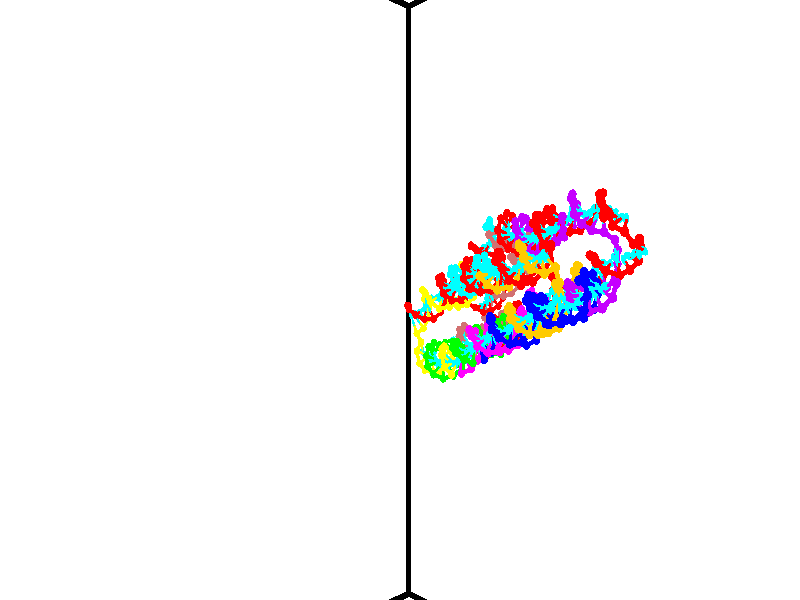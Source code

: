 // switches for output
#declare DRAW_BASES = 1; // possible values are 0, 1; only relevant for DNA ribbons
#declare DRAW_BASES_TYPE = 3; // possible values are 1, 2, 3; only relevant for DNA ribbons
#declare DRAW_FOG = 0; // set to 1 to enable fog

#include "colors.inc"

#include "transforms.inc"
background { rgb <1, 1, 1>}

#default {
   normal{
       ripples 0.25
       frequency 0.20
       turbulence 0.2
       lambda 5
   }
	finish {
		phong 0.1
		phong_size 40.
	}
}

// original window dimensions: 1024x640


// camera settings

camera {
	sky <-0, 1, 0>
	up <-0, 1, 0>
	right 1.6 * <0.724836, 0, 0.688921>
	location <12.1561, 44.2, 77.9145>
	look_at <46.7464, 44.2, 41.5209>
	direction <34.5903, 0, -36.3936>
	angle 67.0682
}


# declare cpy_camera_pos = <12.1561, 44.2, 77.9145>;
# if (DRAW_FOG = 1)
fog {
	fog_type 2
	up vnormalize(cpy_camera_pos)
	color rgbt<1,1,1,0.3>
	distance 1e-5
	fog_alt 3e-3
	fog_offset 70.72
}
# end


// LIGHTS

# declare lum = 6;
global_settings {
	ambient_light rgb lum * <0.05, 0.05, 0.05>
	max_trace_level 15
}# declare cpy_direct_light_amount = 0.25;
light_source
{	1000 * <-0.0359156, -1, 1.41376>,
	rgb lum * cpy_direct_light_amount
	parallel
}

light_source
{	1000 * <0.0359156, 1, -1.41376>,
	rgb lum * cpy_direct_light_amount
	parallel
}

// strand 0

// nucleotide -1

// particle -1
sphere {
	<52.357307, 40.347443, 46.274273> 0.250000
	pigment { color rgbt <1,0,0,0> }
	no_shadow
}
cylinder {
	<52.381569, 40.744545, 46.232780>,  <52.396126, 40.982807, 46.207886>, 0.100000
	pigment { color rgbt <1,0,0,0> }
	no_shadow
}
cylinder {
	<52.381569, 40.744545, 46.232780>,  <52.357307, 40.347443, 46.274273>, 0.100000
	pigment { color rgbt <1,0,0,0> }
	no_shadow
}

// particle -1
sphere {
	<52.381569, 40.744545, 46.232780> 0.100000
	pigment { color rgbt <1,0,0,0> }
	no_shadow
}
sphere {
	0, 1
	scale<0.080000,0.200000,0.300000>
	matrix <-0.437985, 0.119854, 0.890957,
		0.896934, -0.008603, 0.442081,
		0.060650, 0.992754, -0.103733,
		52.399765, 41.042370, 46.201660>
	pigment { color rgbt <0,1,1,0> }
	no_shadow
}
cylinder {
	<52.318222, 40.611736, 46.945538>,  <52.357307, 40.347443, 46.274273>, 0.130000
	pigment { color rgbt <1,0,0,0> }
	no_shadow
}

// nucleotide -1

// particle -1
sphere {
	<52.318222, 40.611736, 46.945538> 0.250000
	pigment { color rgbt <1,0,0,0> }
	no_shadow
}
cylinder {
	<52.241119, 40.951263, 46.748619>,  <52.194859, 41.154980, 46.630466>, 0.100000
	pigment { color rgbt <1,0,0,0> }
	no_shadow
}
cylinder {
	<52.241119, 40.951263, 46.748619>,  <52.318222, 40.611736, 46.945538>, 0.100000
	pigment { color rgbt <1,0,0,0> }
	no_shadow
}

// particle -1
sphere {
	<52.241119, 40.951263, 46.748619> 0.100000
	pigment { color rgbt <1,0,0,0> }
	no_shadow
}
sphere {
	0, 1
	scale<0.080000,0.200000,0.300000>
	matrix <-0.735251, 0.207304, 0.645315,
		0.649808, 0.486353, 0.584132,
		-0.192758, 0.848814, -0.492299,
		52.183292, 41.205906, 46.600929>
	pigment { color rgbt <0,1,1,0> }
	no_shadow
}
cylinder {
	<52.498260, 41.045784, 47.414234>,  <52.318222, 40.611736, 46.945538>, 0.130000
	pigment { color rgbt <1,0,0,0> }
	no_shadow
}

// nucleotide -1

// particle -1
sphere {
	<52.498260, 41.045784, 47.414234> 0.250000
	pigment { color rgbt <1,0,0,0> }
	no_shadow
}
cylinder {
	<52.261711, 41.270103, 47.182449>,  <52.119781, 41.404694, 47.043377>, 0.100000
	pigment { color rgbt <1,0,0,0> }
	no_shadow
}
cylinder {
	<52.261711, 41.270103, 47.182449>,  <52.498260, 41.045784, 47.414234>, 0.100000
	pigment { color rgbt <1,0,0,0> }
	no_shadow
}

// particle -1
sphere {
	<52.261711, 41.270103, 47.182449> 0.100000
	pigment { color rgbt <1,0,0,0> }
	no_shadow
}
sphere {
	0, 1
	scale<0.080000,0.200000,0.300000>
	matrix <-0.447364, 0.369711, 0.814358,
		0.670925, 0.740824, 0.032243,
		-0.591375, 0.560798, -0.579466,
		52.084297, 41.438343, 47.008610>
	pigment { color rgbt <0,1,1,0> }
	no_shadow
}
cylinder {
	<52.507923, 41.749641, 47.673687>,  <52.498260, 41.045784, 47.414234>, 0.130000
	pigment { color rgbt <1,0,0,0> }
	no_shadow
}

// nucleotide -1

// particle -1
sphere {
	<52.507923, 41.749641, 47.673687> 0.250000
	pigment { color rgbt <1,0,0,0> }
	no_shadow
}
cylinder {
	<52.173279, 41.734764, 47.455070>,  <51.972492, 41.725838, 47.323902>, 0.100000
	pigment { color rgbt <1,0,0,0> }
	no_shadow
}
cylinder {
	<52.173279, 41.734764, 47.455070>,  <52.507923, 41.749641, 47.673687>, 0.100000
	pigment { color rgbt <1,0,0,0> }
	no_shadow
}

// particle -1
sphere {
	<52.173279, 41.734764, 47.455070> 0.100000
	pigment { color rgbt <1,0,0,0> }
	no_shadow
}
sphere {
	0, 1
	scale<0.080000,0.200000,0.300000>
	matrix <-0.501649, 0.452851, 0.737072,
		0.220084, 0.890810, -0.397518,
		-0.836607, -0.037197, -0.546540,
		51.922298, 41.723606, 47.291107>
	pigment { color rgbt <0,1,1,0> }
	no_shadow
}
cylinder {
	<52.263046, 42.349434, 47.750771>,  <52.507923, 41.749641, 47.673687>, 0.130000
	pigment { color rgbt <1,0,0,0> }
	no_shadow
}

// nucleotide -1

// particle -1
sphere {
	<52.263046, 42.349434, 47.750771> 0.250000
	pigment { color rgbt <1,0,0,0> }
	no_shadow
}
cylinder {
	<51.947281, 42.136322, 47.628799>,  <51.757824, 42.008457, 47.555618>, 0.100000
	pigment { color rgbt <1,0,0,0> }
	no_shadow
}
cylinder {
	<51.947281, 42.136322, 47.628799>,  <52.263046, 42.349434, 47.750771>, 0.100000
	pigment { color rgbt <1,0,0,0> }
	no_shadow
}

// particle -1
sphere {
	<51.947281, 42.136322, 47.628799> 0.100000
	pigment { color rgbt <1,0,0,0> }
	no_shadow
}
sphere {
	0, 1
	scale<0.080000,0.200000,0.300000>
	matrix <-0.525739, 0.330342, 0.783883,
		-0.316904, 0.779118, -0.540877,
		-0.789411, -0.532776, -0.304926,
		51.710457, 41.976490, 47.537323>
	pigment { color rgbt <0,1,1,0> }
	no_shadow
}
cylinder {
	<51.756275, 42.853313, 47.852524>,  <52.263046, 42.349434, 47.750771>, 0.130000
	pigment { color rgbt <1,0,0,0> }
	no_shadow
}

// nucleotide -1

// particle -1
sphere {
	<51.756275, 42.853313, 47.852524> 0.250000
	pigment { color rgbt <1,0,0,0> }
	no_shadow
}
cylinder {
	<51.561089, 42.505867, 47.818130>,  <51.443977, 42.297398, 47.797493>, 0.100000
	pigment { color rgbt <1,0,0,0> }
	no_shadow
}
cylinder {
	<51.561089, 42.505867, 47.818130>,  <51.756275, 42.853313, 47.852524>, 0.100000
	pigment { color rgbt <1,0,0,0> }
	no_shadow
}

// particle -1
sphere {
	<51.561089, 42.505867, 47.818130> 0.100000
	pigment { color rgbt <1,0,0,0> }
	no_shadow
}
sphere {
	0, 1
	scale<0.080000,0.200000,0.300000>
	matrix <-0.479800, 0.184634, 0.857731,
		-0.729165, 0.459797, -0.506858,
		-0.487965, -0.868618, -0.085982,
		51.414700, 42.245281, 47.792336>
	pigment { color rgbt <0,1,1,0> }
	no_shadow
}
cylinder {
	<51.026169, 43.017723, 48.026093>,  <51.756275, 42.853313, 47.852524>, 0.130000
	pigment { color rgbt <1,0,0,0> }
	no_shadow
}

// nucleotide -1

// particle -1
sphere {
	<51.026169, 43.017723, 48.026093> 0.250000
	pigment { color rgbt <1,0,0,0> }
	no_shadow
}
cylinder {
	<51.081764, 42.624176, 48.071136>,  <51.115120, 42.388046, 48.098164>, 0.100000
	pigment { color rgbt <1,0,0,0> }
	no_shadow
}
cylinder {
	<51.081764, 42.624176, 48.071136>,  <51.026169, 43.017723, 48.026093>, 0.100000
	pigment { color rgbt <1,0,0,0> }
	no_shadow
}

// particle -1
sphere {
	<51.081764, 42.624176, 48.071136> 0.100000
	pigment { color rgbt <1,0,0,0> }
	no_shadow
}
sphere {
	0, 1
	scale<0.080000,0.200000,0.300000>
	matrix <-0.658784, -0.006959, 0.752300,
		-0.739383, -0.178742, -0.649125,
		0.138986, -0.983872, 0.112607,
		51.123459, 42.329014, 48.104919>
	pigment { color rgbt <0,1,1,0> }
	no_shadow
}
cylinder {
	<50.406097, 42.741692, 48.110325>,  <51.026169, 43.017723, 48.026093>, 0.130000
	pigment { color rgbt <1,0,0,0> }
	no_shadow
}

// nucleotide -1

// particle -1
sphere {
	<50.406097, 42.741692, 48.110325> 0.250000
	pigment { color rgbt <1,0,0,0> }
	no_shadow
}
cylinder {
	<50.633850, 42.464417, 48.287094>,  <50.770504, 42.298054, 48.393154>, 0.100000
	pigment { color rgbt <1,0,0,0> }
	no_shadow
}
cylinder {
	<50.633850, 42.464417, 48.287094>,  <50.406097, 42.741692, 48.110325>, 0.100000
	pigment { color rgbt <1,0,0,0> }
	no_shadow
}

// particle -1
sphere {
	<50.633850, 42.464417, 48.287094> 0.100000
	pigment { color rgbt <1,0,0,0> }
	no_shadow
}
sphere {
	0, 1
	scale<0.080000,0.200000,0.300000>
	matrix <-0.638591, -0.034426, 0.768776,
		-0.517691, -0.719936, -0.462264,
		0.569384, -0.693186, 0.441923,
		50.804665, 42.256462, 48.419670>
	pigment { color rgbt <0,1,1,0> }
	no_shadow
}
cylinder {
	<49.894680, 42.299461, 48.429012>,  <50.406097, 42.741692, 48.110325>, 0.130000
	pigment { color rgbt <1,0,0,0> }
	no_shadow
}

// nucleotide -1

// particle -1
sphere {
	<49.894680, 42.299461, 48.429012> 0.250000
	pigment { color rgbt <1,0,0,0> }
	no_shadow
}
cylinder {
	<50.246140, 42.222946, 48.604004>,  <50.457016, 42.177036, 48.709000>, 0.100000
	pigment { color rgbt <1,0,0,0> }
	no_shadow
}
cylinder {
	<50.246140, 42.222946, 48.604004>,  <49.894680, 42.299461, 48.429012>, 0.100000
	pigment { color rgbt <1,0,0,0> }
	no_shadow
}

// particle -1
sphere {
	<50.246140, 42.222946, 48.604004> 0.100000
	pigment { color rgbt <1,0,0,0> }
	no_shadow
}
sphere {
	0, 1
	scale<0.080000,0.200000,0.300000>
	matrix <-0.439947, 0.031702, 0.897464,
		-0.185547, -0.981021, -0.056304,
		0.878646, -0.191293, 0.437480,
		50.509735, 42.165558, 48.735249>
	pigment { color rgbt <0,1,1,0> }
	no_shadow
}
cylinder {
	<49.784679, 41.640270, 48.933865>,  <49.894680, 42.299461, 48.429012>, 0.130000
	pigment { color rgbt <1,0,0,0> }
	no_shadow
}

// nucleotide -1

// particle -1
sphere {
	<49.784679, 41.640270, 48.933865> 0.250000
	pigment { color rgbt <1,0,0,0> }
	no_shadow
}
cylinder {
	<50.102333, 41.855515, 49.046848>,  <50.292927, 41.984661, 49.114639>, 0.100000
	pigment { color rgbt <1,0,0,0> }
	no_shadow
}
cylinder {
	<50.102333, 41.855515, 49.046848>,  <49.784679, 41.640270, 48.933865>, 0.100000
	pigment { color rgbt <1,0,0,0> }
	no_shadow
}

// particle -1
sphere {
	<50.102333, 41.855515, 49.046848> 0.100000
	pigment { color rgbt <1,0,0,0> }
	no_shadow
}
sphere {
	0, 1
	scale<0.080000,0.200000,0.300000>
	matrix <-0.473409, 0.256300, 0.842730,
		0.381088, -0.802962, 0.458284,
		0.794139, 0.538110, 0.282456,
		50.340576, 42.016949, 49.131584>
	pigment { color rgbt <0,1,1,0> }
	no_shadow
}
cylinder {
	<49.767826, 41.419186, 49.655403>,  <49.784679, 41.640270, 48.933865>, 0.130000
	pigment { color rgbt <1,0,0,0> }
	no_shadow
}

// nucleotide -1

// particle -1
sphere {
	<49.767826, 41.419186, 49.655403> 0.250000
	pigment { color rgbt <1,0,0,0> }
	no_shadow
}
cylinder {
	<49.973946, 41.755135, 49.587189>,  <50.097618, 41.956703, 49.546261>, 0.100000
	pigment { color rgbt <1,0,0,0> }
	no_shadow
}
cylinder {
	<49.973946, 41.755135, 49.587189>,  <49.767826, 41.419186, 49.655403>, 0.100000
	pigment { color rgbt <1,0,0,0> }
	no_shadow
}

// particle -1
sphere {
	<49.973946, 41.755135, 49.587189> 0.100000
	pigment { color rgbt <1,0,0,0> }
	no_shadow
}
sphere {
	0, 1
	scale<0.080000,0.200000,0.300000>
	matrix <-0.200414, 0.311567, 0.928849,
		0.833249, -0.444454, 0.328872,
		0.515296, 0.839873, -0.170538,
		50.128536, 42.007095, 49.536026>
	pigment { color rgbt <0,1,1,0> }
	no_shadow
}
cylinder {
	<50.243462, 41.482449, 50.179993>,  <49.767826, 41.419186, 49.655403>, 0.130000
	pigment { color rgbt <1,0,0,0> }
	no_shadow
}

// nucleotide -1

// particle -1
sphere {
	<50.243462, 41.482449, 50.179993> 0.250000
	pigment { color rgbt <1,0,0,0> }
	no_shadow
}
cylinder {
	<50.233536, 41.864708, 50.062607>,  <50.227581, 42.094063, 49.992176>, 0.100000
	pigment { color rgbt <1,0,0,0> }
	no_shadow
}
cylinder {
	<50.233536, 41.864708, 50.062607>,  <50.243462, 41.482449, 50.179993>, 0.100000
	pigment { color rgbt <1,0,0,0> }
	no_shadow
}

// particle -1
sphere {
	<50.233536, 41.864708, 50.062607> 0.100000
	pigment { color rgbt <1,0,0,0> }
	no_shadow
}
sphere {
	0, 1
	scale<0.080000,0.200000,0.300000>
	matrix <-0.189485, 0.283739, 0.939993,
		0.981570, 0.078935, 0.174040,
		-0.024816, 0.955647, -0.293466,
		50.226089, 42.151402, 49.974567>
	pigment { color rgbt <0,1,1,0> }
	no_shadow
}
cylinder {
	<50.493454, 41.782131, 50.719097>,  <50.243462, 41.482449, 50.179993>, 0.130000
	pigment { color rgbt <1,0,0,0> }
	no_shadow
}

// nucleotide -1

// particle -1
sphere {
	<50.493454, 41.782131, 50.719097> 0.250000
	pigment { color rgbt <1,0,0,0> }
	no_shadow
}
cylinder {
	<50.328331, 42.091606, 50.526852>,  <50.229256, 42.277290, 50.411503>, 0.100000
	pigment { color rgbt <1,0,0,0> }
	no_shadow
}
cylinder {
	<50.328331, 42.091606, 50.526852>,  <50.493454, 41.782131, 50.719097>, 0.100000
	pigment { color rgbt <1,0,0,0> }
	no_shadow
}

// particle -1
sphere {
	<50.328331, 42.091606, 50.526852> 0.100000
	pigment { color rgbt <1,0,0,0> }
	no_shadow
}
sphere {
	0, 1
	scale<0.080000,0.200000,0.300000>
	matrix <-0.148111, 0.463632, 0.873561,
		0.898694, 0.431799, -0.076800,
		-0.412810, 0.773689, -0.480618,
		50.204487, 42.323711, 50.382668>
	pigment { color rgbt <0,1,1,0> }
	no_shadow
}
cylinder {
	<50.769493, 42.470303, 51.064892>,  <50.493454, 41.782131, 50.719097>, 0.130000
	pigment { color rgbt <1,0,0,0> }
	no_shadow
}

// nucleotide -1

// particle -1
sphere {
	<50.769493, 42.470303, 51.064892> 0.250000
	pigment { color rgbt <1,0,0,0> }
	no_shadow
}
cylinder {
	<50.418930, 42.531029, 50.882088>,  <50.208591, 42.567467, 50.772408>, 0.100000
	pigment { color rgbt <1,0,0,0> }
	no_shadow
}
cylinder {
	<50.418930, 42.531029, 50.882088>,  <50.769493, 42.470303, 51.064892>, 0.100000
	pigment { color rgbt <1,0,0,0> }
	no_shadow
}

// particle -1
sphere {
	<50.418930, 42.531029, 50.882088> 0.100000
	pigment { color rgbt <1,0,0,0> }
	no_shadow
}
sphere {
	0, 1
	scale<0.080000,0.200000,0.300000>
	matrix <-0.307361, 0.554217, 0.773545,
		0.370720, 0.818409, -0.439059,
		-0.876411, 0.151819, -0.457006,
		50.156006, 42.576576, 50.744987>
	pigment { color rgbt <0,1,1,0> }
	no_shadow
}
cylinder {
	<50.684978, 43.122059, 51.149784>,  <50.769493, 42.470303, 51.064892>, 0.130000
	pigment { color rgbt <1,0,0,0> }
	no_shadow
}

// nucleotide -1

// particle -1
sphere {
	<50.684978, 43.122059, 51.149784> 0.250000
	pigment { color rgbt <1,0,0,0> }
	no_shadow
}
cylinder {
	<50.314293, 42.985558, 51.086864>,  <50.091881, 42.903656, 51.049110>, 0.100000
	pigment { color rgbt <1,0,0,0> }
	no_shadow
}
cylinder {
	<50.314293, 42.985558, 51.086864>,  <50.684978, 43.122059, 51.149784>, 0.100000
	pigment { color rgbt <1,0,0,0> }
	no_shadow
}

// particle -1
sphere {
	<50.314293, 42.985558, 51.086864> 0.100000
	pigment { color rgbt <1,0,0,0> }
	no_shadow
}
sphere {
	0, 1
	scale<0.080000,0.200000,0.300000>
	matrix <-0.354459, 0.654935, 0.667397,
		-0.124730, 0.674244, -0.727899,
		-0.926715, -0.341255, -0.157302,
		50.036278, 42.883183, 51.039673>
	pigment { color rgbt <0,1,1,0> }
	no_shadow
}
cylinder {
	<50.253128, 43.687996, 51.084660>,  <50.684978, 43.122059, 51.149784>, 0.130000
	pigment { color rgbt <1,0,0,0> }
	no_shadow
}

// nucleotide -1

// particle -1
sphere {
	<50.253128, 43.687996, 51.084660> 0.250000
	pigment { color rgbt <1,0,0,0> }
	no_shadow
}
cylinder {
	<50.014854, 43.385139, 51.191917>,  <49.871891, 43.203426, 51.256271>, 0.100000
	pigment { color rgbt <1,0,0,0> }
	no_shadow
}
cylinder {
	<50.014854, 43.385139, 51.191917>,  <50.253128, 43.687996, 51.084660>, 0.100000
	pigment { color rgbt <1,0,0,0> }
	no_shadow
}

// particle -1
sphere {
	<50.014854, 43.385139, 51.191917> 0.100000
	pigment { color rgbt <1,0,0,0> }
	no_shadow
}
sphere {
	0, 1
	scale<0.080000,0.200000,0.300000>
	matrix <-0.448723, 0.590573, 0.670724,
		-0.666189, 0.279217, -0.691541,
		-0.595684, -0.757140, 0.268142,
		49.836151, 43.157997, 51.272362>
	pigment { color rgbt <0,1,1,0> }
	no_shadow
}
cylinder {
	<49.552429, 43.962189, 51.384979>,  <50.253128, 43.687996, 51.084660>, 0.130000
	pigment { color rgbt <1,0,0,0> }
	no_shadow
}

// nucleotide -1

// particle -1
sphere {
	<49.552429, 43.962189, 51.384979> 0.250000
	pigment { color rgbt <1,0,0,0> }
	no_shadow
}
cylinder {
	<49.570122, 43.589355, 51.528793>,  <49.580738, 43.365654, 51.615082>, 0.100000
	pigment { color rgbt <1,0,0,0> }
	no_shadow
}
cylinder {
	<49.570122, 43.589355, 51.528793>,  <49.552429, 43.962189, 51.384979>, 0.100000
	pigment { color rgbt <1,0,0,0> }
	no_shadow
}

// particle -1
sphere {
	<49.570122, 43.589355, 51.528793> 0.100000
	pigment { color rgbt <1,0,0,0> }
	no_shadow
}
sphere {
	0, 1
	scale<0.080000,0.200000,0.300000>
	matrix <-0.371503, 0.318727, 0.872008,
		-0.927377, -0.172139, -0.332174,
		0.044233, -0.932085, 0.359531,
		49.583393, 43.309731, 51.636654>
	pigment { color rgbt <0,1,1,0> }
	no_shadow
}
cylinder {
	<48.803574, 43.904598, 51.655766>,  <49.552429, 43.962189, 51.384979>, 0.130000
	pigment { color rgbt <1,0,0,0> }
	no_shadow
}

// nucleotide -1

// particle -1
sphere {
	<48.803574, 43.904598, 51.655766> 0.250000
	pigment { color rgbt <1,0,0,0> }
	no_shadow
}
cylinder {
	<49.033066, 43.629303, 51.833374>,  <49.170761, 43.464127, 51.939938>, 0.100000
	pigment { color rgbt <1,0,0,0> }
	no_shadow
}
cylinder {
	<49.033066, 43.629303, 51.833374>,  <48.803574, 43.904598, 51.655766>, 0.100000
	pigment { color rgbt <1,0,0,0> }
	no_shadow
}

// particle -1
sphere {
	<49.033066, 43.629303, 51.833374> 0.100000
	pigment { color rgbt <1,0,0,0> }
	no_shadow
}
sphere {
	0, 1
	scale<0.080000,0.200000,0.300000>
	matrix <-0.472863, 0.164306, 0.865681,
		-0.668754, -0.706630, -0.231177,
		0.573732, -0.688243, 0.444019,
		49.205185, 43.422829, 51.966579>
	pigment { color rgbt <0,1,1,0> }
	no_shadow
}
cylinder {
	<48.287609, 43.499973, 52.061119>,  <48.803574, 43.904598, 51.655766>, 0.130000
	pigment { color rgbt <1,0,0,0> }
	no_shadow
}

// nucleotide -1

// particle -1
sphere {
	<48.287609, 43.499973, 52.061119> 0.250000
	pigment { color rgbt <1,0,0,0> }
	no_shadow
}
cylinder {
	<48.664474, 43.446892, 52.184223>,  <48.890594, 43.415043, 52.258087>, 0.100000
	pigment { color rgbt <1,0,0,0> }
	no_shadow
}
cylinder {
	<48.664474, 43.446892, 52.184223>,  <48.287609, 43.499973, 52.061119>, 0.100000
	pigment { color rgbt <1,0,0,0> }
	no_shadow
}

// particle -1
sphere {
	<48.664474, 43.446892, 52.184223> 0.100000
	pigment { color rgbt <1,0,0,0> }
	no_shadow
}
sphere {
	0, 1
	scale<0.080000,0.200000,0.300000>
	matrix <-0.298938, 0.082443, 0.950705,
		-0.151534, -0.987721, 0.038005,
		0.942164, -0.132702, 0.307760,
		48.947124, 43.407082, 52.276550>
	pigment { color rgbt <0,1,1,0> }
	no_shadow
}
cylinder {
	<48.297638, 42.961235, 52.574406>,  <48.287609, 43.499973, 52.061119>, 0.130000
	pigment { color rgbt <1,0,0,0> }
	no_shadow
}

// nucleotide -1

// particle -1
sphere {
	<48.297638, 42.961235, 52.574406> 0.250000
	pigment { color rgbt <1,0,0,0> }
	no_shadow
}
cylinder {
	<48.617981, 43.189842, 52.645947>,  <48.810188, 43.327007, 52.688869>, 0.100000
	pigment { color rgbt <1,0,0,0> }
	no_shadow
}
cylinder {
	<48.617981, 43.189842, 52.645947>,  <48.297638, 42.961235, 52.574406>, 0.100000
	pigment { color rgbt <1,0,0,0> }
	no_shadow
}

// particle -1
sphere {
	<48.617981, 43.189842, 52.645947> 0.100000
	pigment { color rgbt <1,0,0,0> }
	no_shadow
}
sphere {
	0, 1
	scale<0.080000,0.200000,0.300000>
	matrix <-0.329158, 0.170605, 0.928735,
		0.500280, -0.802655, 0.324752,
		0.800858, 0.571522, 0.178850,
		48.858238, 43.361298, 52.699600>
	pigment { color rgbt <0,1,1,0> }
	no_shadow
}
cylinder {
	<48.426521, 42.917694, 53.377228>,  <48.297638, 42.961235, 52.574406>, 0.130000
	pigment { color rgbt <1,0,0,0> }
	no_shadow
}

// nucleotide -1

// particle -1
sphere {
	<48.426521, 42.917694, 53.377228> 0.250000
	pigment { color rgbt <1,0,0,0> }
	no_shadow
}
cylinder {
	<48.691666, 43.201973, 53.282982>,  <48.850754, 43.372540, 53.226433>, 0.100000
	pigment { color rgbt <1,0,0,0> }
	no_shadow
}
cylinder {
	<48.691666, 43.201973, 53.282982>,  <48.426521, 42.917694, 53.377228>, 0.100000
	pigment { color rgbt <1,0,0,0> }
	no_shadow
}

// particle -1
sphere {
	<48.691666, 43.201973, 53.282982> 0.100000
	pigment { color rgbt <1,0,0,0> }
	no_shadow
}
sphere {
	0, 1
	scale<0.080000,0.200000,0.300000>
	matrix <-0.096674, 0.393290, 0.914318,
		0.742474, -0.583289, 0.329404,
		0.662862, 0.710702, -0.235619,
		48.890526, 43.415184, 53.212296>
	pigment { color rgbt <0,1,1,0> }
	no_shadow
}
cylinder {
	<48.776691, 43.044159, 53.984818>,  <48.426521, 42.917694, 53.377228>, 0.130000
	pigment { color rgbt <1,0,0,0> }
	no_shadow
}

// nucleotide -1

// particle -1
sphere {
	<48.776691, 43.044159, 53.984818> 0.250000
	pigment { color rgbt <1,0,0,0> }
	no_shadow
}
cylinder {
	<48.857544, 43.377686, 53.779335>,  <48.906055, 43.577801, 53.656044>, 0.100000
	pigment { color rgbt <1,0,0,0> }
	no_shadow
}
cylinder {
	<48.857544, 43.377686, 53.779335>,  <48.776691, 43.044159, 53.984818>, 0.100000
	pigment { color rgbt <1,0,0,0> }
	no_shadow
}

// particle -1
sphere {
	<48.857544, 43.377686, 53.779335> 0.100000
	pigment { color rgbt <1,0,0,0> }
	no_shadow
}
sphere {
	0, 1
	scale<0.080000,0.200000,0.300000>
	matrix <-0.196257, 0.548378, 0.812874,
		0.959493, -0.063486, 0.274485,
		0.202128, 0.833817, -0.513705,
		48.918182, 43.627831, 53.625225>
	pigment { color rgbt <0,1,1,0> }
	no_shadow
}
cylinder {
	<49.303902, 43.403976, 54.368614>,  <48.776691, 43.044159, 53.984818>, 0.130000
	pigment { color rgbt <1,0,0,0> }
	no_shadow
}

// nucleotide -1

// particle -1
sphere {
	<49.303902, 43.403976, 54.368614> 0.250000
	pigment { color rgbt <1,0,0,0> }
	no_shadow
}
cylinder {
	<49.062119, 43.639664, 54.154156>,  <48.917049, 43.781078, 54.025482>, 0.100000
	pigment { color rgbt <1,0,0,0> }
	no_shadow
}
cylinder {
	<49.062119, 43.639664, 54.154156>,  <49.303902, 43.403976, 54.368614>, 0.100000
	pigment { color rgbt <1,0,0,0> }
	no_shadow
}

// particle -1
sphere {
	<49.062119, 43.639664, 54.154156> 0.100000
	pigment { color rgbt <1,0,0,0> }
	no_shadow
}
sphere {
	0, 1
	scale<0.080000,0.200000,0.300000>
	matrix <-0.228870, 0.516192, 0.825327,
		0.763054, 0.621581, -0.177160,
		-0.604457, 0.589222, -0.536143,
		48.880783, 43.816429, 53.993313>
	pigment { color rgbt <0,1,1,0> }
	no_shadow
}
cylinder {
	<49.347305, 44.052113, 54.686035>,  <49.303902, 43.403976, 54.368614>, 0.130000
	pigment { color rgbt <1,0,0,0> }
	no_shadow
}

// nucleotide -1

// particle -1
sphere {
	<49.347305, 44.052113, 54.686035> 0.250000
	pigment { color rgbt <1,0,0,0> }
	no_shadow
}
cylinder {
	<49.020500, 44.111626, 54.463196>,  <48.824417, 44.147335, 54.329491>, 0.100000
	pigment { color rgbt <1,0,0,0> }
	no_shadow
}
cylinder {
	<49.020500, 44.111626, 54.463196>,  <49.347305, 44.052113, 54.686035>, 0.100000
	pigment { color rgbt <1,0,0,0> }
	no_shadow
}

// particle -1
sphere {
	<49.020500, 44.111626, 54.463196> 0.100000
	pigment { color rgbt <1,0,0,0> }
	no_shadow
}
sphere {
	0, 1
	scale<0.080000,0.200000,0.300000>
	matrix <-0.291512, 0.727005, 0.621678,
		0.497510, 0.670318, -0.550598,
		-0.817010, 0.148785, -0.557098,
		48.775398, 44.156261, 54.296066>
	pigment { color rgbt <0,1,1,0> }
	no_shadow
}
cylinder {
	<49.300335, 44.719944, 54.429981>,  <49.347305, 44.052113, 54.686035>, 0.130000
	pigment { color rgbt <1,0,0,0> }
	no_shadow
}

// nucleotide -1

// particle -1
sphere {
	<49.300335, 44.719944, 54.429981> 0.250000
	pigment { color rgbt <1,0,0,0> }
	no_shadow
}
cylinder {
	<48.933357, 44.562401, 54.452507>,  <48.713169, 44.467876, 54.466022>, 0.100000
	pigment { color rgbt <1,0,0,0> }
	no_shadow
}
cylinder {
	<48.933357, 44.562401, 54.452507>,  <49.300335, 44.719944, 54.429981>, 0.100000
	pigment { color rgbt <1,0,0,0> }
	no_shadow
}

// particle -1
sphere {
	<48.933357, 44.562401, 54.452507> 0.100000
	pigment { color rgbt <1,0,0,0> }
	no_shadow
}
sphere {
	0, 1
	scale<0.080000,0.200000,0.300000>
	matrix <-0.212779, 0.605308, 0.767025,
		-0.336185, 0.691721, -0.639141,
		-0.917445, -0.393858, 0.056312,
		48.658123, 44.444244, 54.469402>
	pigment { color rgbt <0,1,1,0> }
	no_shadow
}
cylinder {
	<49.095955, 45.130196, 54.883759>,  <49.300335, 44.719944, 54.429981>, 0.130000
	pigment { color rgbt <1,0,0,0> }
	no_shadow
}

// nucleotide -1

// particle -1
sphere {
	<49.095955, 45.130196, 54.883759> 0.250000
	pigment { color rgbt <1,0,0,0> }
	no_shadow
}
cylinder {
	<48.776375, 44.889748, 54.876411>,  <48.584629, 44.745480, 54.872002>, 0.100000
	pigment { color rgbt <1,0,0,0> }
	no_shadow
}
cylinder {
	<48.776375, 44.889748, 54.876411>,  <49.095955, 45.130196, 54.883759>, 0.100000
	pigment { color rgbt <1,0,0,0> }
	no_shadow
}

// particle -1
sphere {
	<48.776375, 44.889748, 54.876411> 0.100000
	pigment { color rgbt <1,0,0,0> }
	no_shadow
}
sphere {
	0, 1
	scale<0.080000,0.200000,0.300000>
	matrix <-0.334649, 0.418992, 0.844071,
		-0.499692, 0.680515, -0.535917,
		-0.798948, -0.601120, -0.018367,
		48.536690, 44.709412, 54.870903>
	pigment { color rgbt <0,1,1,0> }
	no_shadow
}
cylinder {
	<48.486538, 45.547977, 54.889690>,  <49.095955, 45.130196, 54.883759>, 0.130000
	pigment { color rgbt <1,0,0,0> }
	no_shadow
}

// nucleotide -1

// particle -1
sphere {
	<48.486538, 45.547977, 54.889690> 0.250000
	pigment { color rgbt <1,0,0,0> }
	no_shadow
}
cylinder {
	<48.402214, 45.184547, 55.033936>,  <48.351620, 44.966488, 55.120483>, 0.100000
	pigment { color rgbt <1,0,0,0> }
	no_shadow
}
cylinder {
	<48.402214, 45.184547, 55.033936>,  <48.486538, 45.547977, 54.889690>, 0.100000
	pigment { color rgbt <1,0,0,0> }
	no_shadow
}

// particle -1
sphere {
	<48.402214, 45.184547, 55.033936> 0.100000
	pigment { color rgbt <1,0,0,0> }
	no_shadow
}
sphere {
	0, 1
	scale<0.080000,0.200000,0.300000>
	matrix <-0.390421, 0.416464, 0.821054,
		-0.896176, 0.032294, -0.442522,
		-0.210809, -0.908578, 0.360617,
		48.338970, 44.911972, 55.142120>
	pigment { color rgbt <0,1,1,0> }
	no_shadow
}
cylinder {
	<47.978264, 45.691174, 55.372562>,  <48.486538, 45.547977, 54.889690>, 0.130000
	pigment { color rgbt <1,0,0,0> }
	no_shadow
}

// nucleotide -1

// particle -1
sphere {
	<47.978264, 45.691174, 55.372562> 0.250000
	pigment { color rgbt <1,0,0,0> }
	no_shadow
}
cylinder {
	<48.059708, 45.308456, 55.455593>,  <48.108574, 45.078827, 55.505413>, 0.100000
	pigment { color rgbt <1,0,0,0> }
	no_shadow
}
cylinder {
	<48.059708, 45.308456, 55.455593>,  <47.978264, 45.691174, 55.372562>, 0.100000
	pigment { color rgbt <1,0,0,0> }
	no_shadow
}

// particle -1
sphere {
	<48.059708, 45.308456, 55.455593> 0.100000
	pigment { color rgbt <1,0,0,0> }
	no_shadow
}
sphere {
	0, 1
	scale<0.080000,0.200000,0.300000>
	matrix <-0.264442, 0.150395, 0.952603,
		-0.942662, -0.248855, -0.222393,
		0.203613, -0.956793, 0.207579,
		48.120792, 45.021420, 55.517868>
	pigment { color rgbt <0,1,1,0> }
	no_shadow
}
cylinder {
	<47.417137, 45.434238, 55.746811>,  <47.978264, 45.691174, 55.372562>, 0.130000
	pigment { color rgbt <1,0,0,0> }
	no_shadow
}

// nucleotide -1

// particle -1
sphere {
	<47.417137, 45.434238, 55.746811> 0.250000
	pigment { color rgbt <1,0,0,0> }
	no_shadow
}
cylinder {
	<47.730736, 45.205826, 55.844193>,  <47.918896, 45.068779, 55.902622>, 0.100000
	pigment { color rgbt <1,0,0,0> }
	no_shadow
}
cylinder {
	<47.730736, 45.205826, 55.844193>,  <47.417137, 45.434238, 55.746811>, 0.100000
	pigment { color rgbt <1,0,0,0> }
	no_shadow
}

// particle -1
sphere {
	<47.730736, 45.205826, 55.844193> 0.100000
	pigment { color rgbt <1,0,0,0> }
	no_shadow
}
sphere {
	0, 1
	scale<0.080000,0.200000,0.300000>
	matrix <-0.293702, 0.004296, 0.955887,
		-0.546892, -0.820914, -0.164346,
		0.783995, -0.571037, 0.243453,
		47.965935, 45.034515, 55.917229>
	pigment { color rgbt <0,1,1,0> }
	no_shadow
}
cylinder {
	<47.211182, 44.838253, 56.227329>,  <47.417137, 45.434238, 55.746811>, 0.130000
	pigment { color rgbt <1,0,0,0> }
	no_shadow
}

// nucleotide -1

// particle -1
sphere {
	<47.211182, 44.838253, 56.227329> 0.250000
	pigment { color rgbt <1,0,0,0> }
	no_shadow
}
cylinder {
	<47.599495, 44.886612, 56.310234>,  <47.832485, 44.915627, 56.359978>, 0.100000
	pigment { color rgbt <1,0,0,0> }
	no_shadow
}
cylinder {
	<47.599495, 44.886612, 56.310234>,  <47.211182, 44.838253, 56.227329>, 0.100000
	pigment { color rgbt <1,0,0,0> }
	no_shadow
}

// particle -1
sphere {
	<47.599495, 44.886612, 56.310234> 0.100000
	pigment { color rgbt <1,0,0,0> }
	no_shadow
}
sphere {
	0, 1
	scale<0.080000,0.200000,0.300000>
	matrix <-0.208250, -0.004509, 0.978065,
		0.119183, -0.992654, 0.020800,
		0.970787, 0.120901, 0.207258,
		47.890732, 44.922882, 56.372410>
	pigment { color rgbt <0,1,1,0> }
	no_shadow
}
cylinder {
	<47.423965, 44.299282, 56.724205>,  <47.211182, 44.838253, 56.227329>, 0.130000
	pigment { color rgbt <1,0,0,0> }
	no_shadow
}

// nucleotide -1

// particle -1
sphere {
	<47.423965, 44.299282, 56.724205> 0.250000
	pigment { color rgbt <1,0,0,0> }
	no_shadow
}
cylinder {
	<47.688187, 44.598228, 56.752808>,  <47.846722, 44.777596, 56.769970>, 0.100000
	pigment { color rgbt <1,0,0,0> }
	no_shadow
}
cylinder {
	<47.688187, 44.598228, 56.752808>,  <47.423965, 44.299282, 56.724205>, 0.100000
	pigment { color rgbt <1,0,0,0> }
	no_shadow
}

// particle -1
sphere {
	<47.688187, 44.598228, 56.752808> 0.100000
	pigment { color rgbt <1,0,0,0> }
	no_shadow
}
sphere {
	0, 1
	scale<0.080000,0.200000,0.300000>
	matrix <-0.085472, -0.019759, 0.996145,
		0.745896, -0.664120, 0.050826,
		0.660555, 0.747365, 0.071502,
		47.886353, 44.822437, 56.774258>
	pigment { color rgbt <0,1,1,0> }
	no_shadow
}
cylinder {
	<47.989532, 44.095173, 57.157368>,  <47.423965, 44.299282, 56.724205>, 0.130000
	pigment { color rgbt <1,0,0,0> }
	no_shadow
}

// nucleotide -1

// particle -1
sphere {
	<47.989532, 44.095173, 57.157368> 0.250000
	pigment { color rgbt <1,0,0,0> }
	no_shadow
}
cylinder {
	<47.970322, 44.494072, 57.179985>,  <47.958794, 44.733410, 57.193558>, 0.100000
	pigment { color rgbt <1,0,0,0> }
	no_shadow
}
cylinder {
	<47.970322, 44.494072, 57.179985>,  <47.989532, 44.095173, 57.157368>, 0.100000
	pigment { color rgbt <1,0,0,0> }
	no_shadow
}

// particle -1
sphere {
	<47.970322, 44.494072, 57.179985> 0.100000
	pigment { color rgbt <1,0,0,0> }
	no_shadow
}
sphere {
	0, 1
	scale<0.080000,0.200000,0.300000>
	matrix <-0.036239, -0.058314, 0.997640,
		0.998189, 0.045865, 0.038940,
		-0.048027, 0.997244, 0.056547,
		47.955914, 44.793243, 57.196949>
	pigment { color rgbt <0,1,1,0> }
	no_shadow
}
cylinder {
	<48.145721, 44.207691, 57.808250>,  <47.989532, 44.095173, 57.157368>, 0.130000
	pigment { color rgbt <1,0,0,0> }
	no_shadow
}

// nucleotide -1

// particle -1
sphere {
	<48.145721, 44.207691, 57.808250> 0.250000
	pigment { color rgbt <1,0,0,0> }
	no_shadow
}
cylinder {
	<48.053497, 44.582970, 57.705002>,  <47.998165, 44.808136, 57.643055>, 0.100000
	pigment { color rgbt <1,0,0,0> }
	no_shadow
}
cylinder {
	<48.053497, 44.582970, 57.705002>,  <48.145721, 44.207691, 57.808250>, 0.100000
	pigment { color rgbt <1,0,0,0> }
	no_shadow
}

// particle -1
sphere {
	<48.053497, 44.582970, 57.705002> 0.100000
	pigment { color rgbt <1,0,0,0> }
	no_shadow
}
sphere {
	0, 1
	scale<0.080000,0.200000,0.300000>
	matrix <-0.248804, 0.199606, 0.947762,
		0.940712, 0.282736, 0.187407,
		-0.230559, 0.938199, -0.258118,
		47.984329, 44.864429, 57.627567>
	pigment { color rgbt <0,1,1,0> }
	no_shadow
}
cylinder {
	<48.461807, 44.727798, 58.362309>,  <48.145721, 44.207691, 57.808250>, 0.130000
	pigment { color rgbt <1,0,0,0> }
	no_shadow
}

// nucleotide -1

// particle -1
sphere {
	<48.461807, 44.727798, 58.362309> 0.250000
	pigment { color rgbt <1,0,0,0> }
	no_shadow
}
cylinder {
	<48.170197, 44.919464, 58.166786>,  <47.995232, 45.034462, 58.049473>, 0.100000
	pigment { color rgbt <1,0,0,0> }
	no_shadow
}
cylinder {
	<48.170197, 44.919464, 58.166786>,  <48.461807, 44.727798, 58.362309>, 0.100000
	pigment { color rgbt <1,0,0,0> }
	no_shadow
}

// particle -1
sphere {
	<48.170197, 44.919464, 58.166786> 0.100000
	pigment { color rgbt <1,0,0,0> }
	no_shadow
}
sphere {
	0, 1
	scale<0.080000,0.200000,0.300000>
	matrix <-0.458686, 0.188074, 0.868468,
		0.508068, 0.857340, 0.082676,
		-0.729023, 0.479163, -0.488804,
		47.951488, 45.063213, 58.020145>
	pigment { color rgbt <0,1,1,0> }
	no_shadow
}
cylinder {
	<48.401176, 45.430531, 58.716045>,  <48.461807, 44.727798, 58.362309>, 0.130000
	pigment { color rgbt <1,0,0,0> }
	no_shadow
}

// nucleotide -1

// particle -1
sphere {
	<48.401176, 45.430531, 58.716045> 0.250000
	pigment { color rgbt <1,0,0,0> }
	no_shadow
}
cylinder {
	<48.065323, 45.398117, 58.501217>,  <47.863811, 45.378670, 58.372318>, 0.100000
	pigment { color rgbt <1,0,0,0> }
	no_shadow
}
cylinder {
	<48.065323, 45.398117, 58.501217>,  <48.401176, 45.430531, 58.716045>, 0.100000
	pigment { color rgbt <1,0,0,0> }
	no_shadow
}

// particle -1
sphere {
	<48.065323, 45.398117, 58.501217> 0.100000
	pigment { color rgbt <1,0,0,0> }
	no_shadow
}
sphere {
	0, 1
	scale<0.080000,0.200000,0.300000>
	matrix <-0.516386, 0.425687, 0.743059,
		0.168409, 0.901235, -0.399268,
		-0.839633, -0.081038, -0.537074,
		47.813435, 45.373806, 58.340096>
	pigment { color rgbt <0,1,1,0> }
	no_shadow
}
cylinder {
	<48.055183, 46.081726, 58.834579>,  <48.401176, 45.430531, 58.716045>, 0.130000
	pigment { color rgbt <1,0,0,0> }
	no_shadow
}

// nucleotide -1

// particle -1
sphere {
	<48.055183, 46.081726, 58.834579> 0.250000
	pigment { color rgbt <1,0,0,0> }
	no_shadow
}
cylinder {
	<47.774590, 45.815048, 58.733833>,  <47.606232, 45.655041, 58.673386>, 0.100000
	pigment { color rgbt <1,0,0,0> }
	no_shadow
}
cylinder {
	<47.774590, 45.815048, 58.733833>,  <48.055183, 46.081726, 58.834579>, 0.100000
	pigment { color rgbt <1,0,0,0> }
	no_shadow
}

// particle -1
sphere {
	<47.774590, 45.815048, 58.733833> 0.100000
	pigment { color rgbt <1,0,0,0> }
	no_shadow
}
sphere {
	0, 1
	scale<0.080000,0.200000,0.300000>
	matrix <-0.574682, 0.320146, 0.753158,
		-0.421490, 0.673075, -0.607714,
		-0.701489, -0.666691, -0.251866,
		47.564144, 45.615040, 58.658272>
	pigment { color rgbt <0,1,1,0> }
	no_shadow
}
cylinder {
	<47.498501, 46.480621, 58.649761>,  <48.055183, 46.081726, 58.834579>, 0.130000
	pigment { color rgbt <1,0,0,0> }
	no_shadow
}

// nucleotide -1

// particle -1
sphere {
	<47.498501, 46.480621, 58.649761> 0.250000
	pigment { color rgbt <1,0,0,0> }
	no_shadow
}
cylinder {
	<47.355499, 46.116386, 58.732727>,  <47.269699, 45.897846, 58.782505>, 0.100000
	pigment { color rgbt <1,0,0,0> }
	no_shadow
}
cylinder {
	<47.355499, 46.116386, 58.732727>,  <47.498501, 46.480621, 58.649761>, 0.100000
	pigment { color rgbt <1,0,0,0> }
	no_shadow
}

// particle -1
sphere {
	<47.355499, 46.116386, 58.732727> 0.100000
	pigment { color rgbt <1,0,0,0> }
	no_shadow
}
sphere {
	0, 1
	scale<0.080000,0.200000,0.300000>
	matrix <-0.563676, 0.387464, 0.729480,
		-0.744620, 0.143880, -0.651797,
		-0.357505, -0.910588, 0.207412,
		47.248249, 45.843208, 58.794952>
	pigment { color rgbt <0,1,1,0> }
	no_shadow
}
cylinder {
	<46.783337, 46.536896, 58.709934>,  <47.498501, 46.480621, 58.649761>, 0.130000
	pigment { color rgbt <1,0,0,0> }
	no_shadow
}

// nucleotide -1

// particle -1
sphere {
	<46.783337, 46.536896, 58.709934> 0.250000
	pigment { color rgbt <1,0,0,0> }
	no_shadow
}
cylinder {
	<46.868637, 46.197403, 58.903503>,  <46.919819, 45.993706, 59.019646>, 0.100000
	pigment { color rgbt <1,0,0,0> }
	no_shadow
}
cylinder {
	<46.868637, 46.197403, 58.903503>,  <46.783337, 46.536896, 58.709934>, 0.100000
	pigment { color rgbt <1,0,0,0> }
	no_shadow
}

// particle -1
sphere {
	<46.868637, 46.197403, 58.903503> 0.100000
	pigment { color rgbt <1,0,0,0> }
	no_shadow
}
sphere {
	0, 1
	scale<0.080000,0.200000,0.300000>
	matrix <-0.450550, 0.354067, 0.819537,
		-0.866907, -0.392800, -0.306889,
		0.213256, -0.848731, 0.483919,
		46.932613, 45.942783, 59.048679>
	pigment { color rgbt <0,1,1,0> }
	no_shadow
}
cylinder {
	<46.134907, 46.454525, 59.132694>,  <46.783337, 46.536896, 58.709934>, 0.130000
	pigment { color rgbt <1,0,0,0> }
	no_shadow
}

// nucleotide -1

// particle -1
sphere {
	<46.134907, 46.454525, 59.132694> 0.250000
	pigment { color rgbt <1,0,0,0> }
	no_shadow
}
cylinder {
	<46.433945, 46.245674, 59.296883>,  <46.613369, 46.120365, 59.395397>, 0.100000
	pigment { color rgbt <1,0,0,0> }
	no_shadow
}
cylinder {
	<46.433945, 46.245674, 59.296883>,  <46.134907, 46.454525, 59.132694>, 0.100000
	pigment { color rgbt <1,0,0,0> }
	no_shadow
}

// particle -1
sphere {
	<46.433945, 46.245674, 59.296883> 0.100000
	pigment { color rgbt <1,0,0,0> }
	no_shadow
}
sphere {
	0, 1
	scale<0.080000,0.200000,0.300000>
	matrix <-0.233997, 0.371337, 0.898529,
		-0.621566, -0.767786, 0.155434,
		0.747597, -0.522124, 0.410470,
		46.658222, 46.089039, 59.420025>
	pigment { color rgbt <0,1,1,0> }
	no_shadow
}
cylinder {
	<45.773312, 46.055080, 59.672840>,  <46.134907, 46.454525, 59.132694>, 0.130000
	pigment { color rgbt <1,0,0,0> }
	no_shadow
}

// nucleotide -1

// particle -1
sphere {
	<45.773312, 46.055080, 59.672840> 0.250000
	pigment { color rgbt <1,0,0,0> }
	no_shadow
}
cylinder {
	<46.163139, 46.077866, 59.759529>,  <46.397038, 46.091537, 59.811543>, 0.100000
	pigment { color rgbt <1,0,0,0> }
	no_shadow
}
cylinder {
	<46.163139, 46.077866, 59.759529>,  <45.773312, 46.055080, 59.672840>, 0.100000
	pigment { color rgbt <1,0,0,0> }
	no_shadow
}

// particle -1
sphere {
	<46.163139, 46.077866, 59.759529> 0.100000
	pigment { color rgbt <1,0,0,0> }
	no_shadow
}
sphere {
	0, 1
	scale<0.080000,0.200000,0.300000>
	matrix <-0.223624, 0.185179, 0.956923,
		0.014373, -0.981053, 0.193208,
		0.974570, 0.056960, 0.216726,
		46.455509, 46.094952, 59.824547>
	pigment { color rgbt <0,1,1,0> }
	no_shadow
}
cylinder {
	<45.846142, 45.631176, 60.292675>,  <45.773312, 46.055080, 59.672840>, 0.130000
	pigment { color rgbt <1,0,0,0> }
	no_shadow
}

// nucleotide -1

// particle -1
sphere {
	<45.846142, 45.631176, 60.292675> 0.250000
	pigment { color rgbt <1,0,0,0> }
	no_shadow
}
cylinder {
	<46.166321, 45.870346, 60.275856>,  <46.358429, 46.013847, 60.265766>, 0.100000
	pigment { color rgbt <1,0,0,0> }
	no_shadow
}
cylinder {
	<46.166321, 45.870346, 60.275856>,  <45.846142, 45.631176, 60.292675>, 0.100000
	pigment { color rgbt <1,0,0,0> }
	no_shadow
}

// particle -1
sphere {
	<46.166321, 45.870346, 60.275856> 0.100000
	pigment { color rgbt <1,0,0,0> }
	no_shadow
}
sphere {
	0, 1
	scale<0.080000,0.200000,0.300000>
	matrix <-0.106830, 0.211338, 0.971557,
		0.589808, -0.773187, 0.233041,
		0.800446, 0.597928, -0.042049,
		46.406456, 46.049725, 60.263241>
	pigment { color rgbt <0,1,1,0> }
	no_shadow
}
cylinder {
	<46.370541, 45.426762, 60.888790>,  <45.846142, 45.631176, 60.292675>, 0.130000
	pigment { color rgbt <1,0,0,0> }
	no_shadow
}

// nucleotide -1

// particle -1
sphere {
	<46.370541, 45.426762, 60.888790> 0.250000
	pigment { color rgbt <1,0,0,0> }
	no_shadow
}
cylinder {
	<46.441902, 45.805016, 60.780022>,  <46.484718, 46.031967, 60.714760>, 0.100000
	pigment { color rgbt <1,0,0,0> }
	no_shadow
}
cylinder {
	<46.441902, 45.805016, 60.780022>,  <46.370541, 45.426762, 60.888790>, 0.100000
	pigment { color rgbt <1,0,0,0> }
	no_shadow
}

// particle -1
sphere {
	<46.441902, 45.805016, 60.780022> 0.100000
	pigment { color rgbt <1,0,0,0> }
	no_shadow
}
sphere {
	0, 1
	scale<0.080000,0.200000,0.300000>
	matrix <-0.094375, 0.291524, 0.951897,
		0.979422, -0.144156, 0.141252,
		0.178400, 0.945639, -0.271920,
		46.495422, 46.088707, 60.698444>
	pigment { color rgbt <0,1,1,0> }
	no_shadow
}
cylinder {
	<47.020935, 45.703171, 61.204708>,  <46.370541, 45.426762, 60.888790>, 0.130000
	pigment { color rgbt <1,0,0,0> }
	no_shadow
}

// nucleotide -1

// particle -1
sphere {
	<47.020935, 45.703171, 61.204708> 0.250000
	pigment { color rgbt <1,0,0,0> }
	no_shadow
}
cylinder {
	<46.739044, 45.976128, 61.127045>,  <46.569908, 46.139900, 61.080444>, 0.100000
	pigment { color rgbt <1,0,0,0> }
	no_shadow
}
cylinder {
	<46.739044, 45.976128, 61.127045>,  <47.020935, 45.703171, 61.204708>, 0.100000
	pigment { color rgbt <1,0,0,0> }
	no_shadow
}

// particle -1
sphere {
	<46.739044, 45.976128, 61.127045> 0.100000
	pigment { color rgbt <1,0,0,0> }
	no_shadow
}
sphere {
	0, 1
	scale<0.080000,0.200000,0.300000>
	matrix <-0.147661, 0.126602, 0.980902,
		0.693939, 0.719941, 0.011542,
		-0.704731, 0.682390, -0.194161,
		46.527626, 46.180843, 61.068798>
	pigment { color rgbt <0,1,1,0> }
	no_shadow
}
cylinder {
	<46.971855, 46.130741, 61.761993>,  <47.020935, 45.703171, 61.204708>, 0.130000
	pigment { color rgbt <1,0,0,0> }
	no_shadow
}

// nucleotide -1

// particle -1
sphere {
	<46.971855, 46.130741, 61.761993> 0.250000
	pigment { color rgbt <1,0,0,0> }
	no_shadow
}
cylinder {
	<46.646027, 46.263664, 61.571815>,  <46.450531, 46.343418, 61.457710>, 0.100000
	pigment { color rgbt <1,0,0,0> }
	no_shadow
}
cylinder {
	<46.646027, 46.263664, 61.571815>,  <46.971855, 46.130741, 61.761993>, 0.100000
	pigment { color rgbt <1,0,0,0> }
	no_shadow
}

// particle -1
sphere {
	<46.646027, 46.263664, 61.571815> 0.100000
	pigment { color rgbt <1,0,0,0> }
	no_shadow
}
sphere {
	0, 1
	scale<0.080000,0.200000,0.300000>
	matrix <-0.441245, 0.177076, 0.879743,
		0.376536, 0.926399, 0.002389,
		-0.814570, 0.332309, -0.475444,
		46.401657, 46.363358, 61.429184>
	pigment { color rgbt <0,1,1,0> }
	no_shadow
}
cylinder {
	<46.827423, 46.855618, 61.934864>,  <46.971855, 46.130741, 61.761993>, 0.130000
	pigment { color rgbt <1,0,0,0> }
	no_shadow
}

// nucleotide -1

// particle -1
sphere {
	<46.827423, 46.855618, 61.934864> 0.250000
	pigment { color rgbt <1,0,0,0> }
	no_shadow
}
cylinder {
	<46.517258, 46.616295, 61.854103>,  <46.331158, 46.472702, 61.805645>, 0.100000
	pigment { color rgbt <1,0,0,0> }
	no_shadow
}
cylinder {
	<46.517258, 46.616295, 61.854103>,  <46.827423, 46.855618, 61.934864>, 0.100000
	pigment { color rgbt <1,0,0,0> }
	no_shadow
}

// particle -1
sphere {
	<46.517258, 46.616295, 61.854103> 0.100000
	pigment { color rgbt <1,0,0,0> }
	no_shadow
}
sphere {
	0, 1
	scale<0.080000,0.200000,0.300000>
	matrix <-0.253234, 0.001735, 0.967404,
		-0.578449, 0.801269, -0.152856,
		-0.775416, -0.598302, -0.201904,
		46.284634, 46.436806, 61.793533>
	pigment { color rgbt <0,1,1,0> }
	no_shadow
}
cylinder {
	<46.203453, 47.145908, 62.179783>,  <46.827423, 46.855618, 61.934864>, 0.130000
	pigment { color rgbt <1,0,0,0> }
	no_shadow
}

// nucleotide -1

// particle -1
sphere {
	<46.203453, 47.145908, 62.179783> 0.250000
	pigment { color rgbt <1,0,0,0> }
	no_shadow
}
cylinder {
	<46.187759, 46.746216, 62.178764>,  <46.178345, 46.506401, 62.178154>, 0.100000
	pigment { color rgbt <1,0,0,0> }
	no_shadow
}
cylinder {
	<46.187759, 46.746216, 62.178764>,  <46.203453, 47.145908, 62.179783>, 0.100000
	pigment { color rgbt <1,0,0,0> }
	no_shadow
}

// particle -1
sphere {
	<46.187759, 46.746216, 62.178764> 0.100000
	pigment { color rgbt <1,0,0,0> }
	no_shadow
}
sphere {
	0, 1
	scale<0.080000,0.200000,0.300000>
	matrix <-0.521853, 0.018314, 0.852839,
		-0.852133, 0.034788, -0.522168,
		-0.039232, -0.999227, -0.002549,
		46.175991, 46.446449, 62.178001>
	pigment { color rgbt <0,1,1,0> }
	no_shadow
}
cylinder {
	<45.557701, 46.873444, 62.104095>,  <46.203453, 47.145908, 62.179783>, 0.130000
	pigment { color rgbt <1,0,0,0> }
	no_shadow
}

// nucleotide -1

// particle -1
sphere {
	<45.557701, 46.873444, 62.104095> 0.250000
	pigment { color rgbt <1,0,0,0> }
	no_shadow
}
cylinder {
	<45.833298, 46.685486, 62.324821>,  <45.998653, 46.572712, 62.457256>, 0.100000
	pigment { color rgbt <1,0,0,0> }
	no_shadow
}
cylinder {
	<45.833298, 46.685486, 62.324821>,  <45.557701, 46.873444, 62.104095>, 0.100000
	pigment { color rgbt <1,0,0,0> }
	no_shadow
}

// particle -1
sphere {
	<45.833298, 46.685486, 62.324821> 0.100000
	pigment { color rgbt <1,0,0,0> }
	no_shadow
}
sphere {
	0, 1
	scale<0.080000,0.200000,0.300000>
	matrix <-0.589492, 0.079629, 0.803840,
		-0.421658, -0.879125, -0.222133,
		0.688988, -0.469891, 0.551813,
		46.039993, 46.544518, 62.490364>
	pigment { color rgbt <0,1,1,0> }
	no_shadow
}
cylinder {
	<45.051296, 47.436768, 61.841118>,  <45.557701, 46.873444, 62.104095>, 0.130000
	pigment { color rgbt <1,0,0,0> }
	no_shadow
}

// nucleotide -1

// particle -1
sphere {
	<45.051296, 47.436768, 61.841118> 0.250000
	pigment { color rgbt <1,0,0,0> }
	no_shadow
}
cylinder {
	<45.206577, 47.804413, 61.814182>,  <45.299744, 48.024998, 61.798019>, 0.100000
	pigment { color rgbt <1,0,0,0> }
	no_shadow
}
cylinder {
	<45.206577, 47.804413, 61.814182>,  <45.051296, 47.436768, 61.841118>, 0.100000
	pigment { color rgbt <1,0,0,0> }
	no_shadow
}

// particle -1
sphere {
	<45.206577, 47.804413, 61.814182> 0.100000
	pigment { color rgbt <1,0,0,0> }
	no_shadow
}
sphere {
	0, 1
	scale<0.080000,0.200000,0.300000>
	matrix <0.482554, -0.264978, -0.834823,
		-0.785138, 0.291585, -0.546385,
		0.388201, 0.919111, -0.067339,
		45.323036, 48.080147, 61.793980>
	pigment { color rgbt <0,1,1,0> }
	no_shadow
}
cylinder {
	<44.955265, 47.761623, 61.170597>,  <45.051296, 47.436768, 61.841118>, 0.130000
	pigment { color rgbt <1,0,0,0> }
	no_shadow
}

// nucleotide -1

// particle -1
sphere {
	<44.955265, 47.761623, 61.170597> 0.250000
	pigment { color rgbt <1,0,0,0> }
	no_shadow
}
cylinder {
	<45.247978, 47.991623, 61.316948>,  <45.423607, 48.129623, 61.404758>, 0.100000
	pigment { color rgbt <1,0,0,0> }
	no_shadow
}
cylinder {
	<45.247978, 47.991623, 61.316948>,  <44.955265, 47.761623, 61.170597>, 0.100000
	pigment { color rgbt <1,0,0,0> }
	no_shadow
}

// particle -1
sphere {
	<45.247978, 47.991623, 61.316948> 0.100000
	pigment { color rgbt <1,0,0,0> }
	no_shadow
}
sphere {
	0, 1
	scale<0.080000,0.200000,0.300000>
	matrix <0.413556, 0.052080, -0.908988,
		-0.541720, 0.816496, -0.199682,
		0.731786, 0.574997, 0.365880,
		45.467514, 48.164124, 61.426712>
	pigment { color rgbt <0,1,1,0> }
	no_shadow
}
cylinder {
	<45.013660, 48.428707, 60.883076>,  <44.955265, 47.761623, 61.170597>, 0.130000
	pigment { color rgbt <1,0,0,0> }
	no_shadow
}

// nucleotide -1

// particle -1
sphere {
	<45.013660, 48.428707, 60.883076> 0.250000
	pigment { color rgbt <1,0,0,0> }
	no_shadow
}
cylinder {
	<45.378441, 48.306602, 60.992737>,  <45.597309, 48.233341, 61.058533>, 0.100000
	pigment { color rgbt <1,0,0,0> }
	no_shadow
}
cylinder {
	<45.378441, 48.306602, 60.992737>,  <45.013660, 48.428707, 60.883076>, 0.100000
	pigment { color rgbt <1,0,0,0> }
	no_shadow
}

// particle -1
sphere {
	<45.378441, 48.306602, 60.992737> 0.100000
	pigment { color rgbt <1,0,0,0> }
	no_shadow
}
sphere {
	0, 1
	scale<0.080000,0.200000,0.300000>
	matrix <0.337417, 0.177824, -0.924407,
		0.233436, 0.935518, 0.265167,
		0.911952, -0.305262, 0.274149,
		45.652027, 48.215023, 61.074982>
	pigment { color rgbt <0,1,1,0> }
	no_shadow
}
cylinder {
	<45.529312, 48.270145, 60.314758>,  <45.013660, 48.428707, 60.883076>, 0.130000
	pigment { color rgbt <1,0,0,0> }
	no_shadow
}

// nucleotide -1

// particle -1
sphere {
	<45.529312, 48.270145, 60.314758> 0.250000
	pigment { color rgbt <1,0,0,0> }
	no_shadow
}
cylinder {
	<45.830742, 48.412781, 60.535652>,  <46.011600, 48.498363, 60.668190>, 0.100000
	pigment { color rgbt <1,0,0,0> }
	no_shadow
}
cylinder {
	<45.830742, 48.412781, 60.535652>,  <45.529312, 48.270145, 60.314758>, 0.100000
	pigment { color rgbt <1,0,0,0> }
	no_shadow
}

// particle -1
sphere {
	<45.830742, 48.412781, 60.535652> 0.100000
	pigment { color rgbt <1,0,0,0> }
	no_shadow
}
sphere {
	0, 1
	scale<0.080000,0.200000,0.300000>
	matrix <0.451515, 0.329785, -0.829082,
		-0.477762, 0.874120, 0.087512,
		0.753577, 0.356590, 0.552236,
		46.056816, 48.519756, 60.701324>
	pigment { color rgbt <0,1,1,0> }
	no_shadow
}
cylinder {
	<45.458210, 48.996761, 60.213539>,  <45.529312, 48.270145, 60.314758>, 0.130000
	pigment { color rgbt <1,0,0,0> }
	no_shadow
}

// nucleotide -1

// particle -1
sphere {
	<45.458210, 48.996761, 60.213539> 0.250000
	pigment { color rgbt <1,0,0,0> }
	no_shadow
}
cylinder {
	<45.817184, 48.844307, 60.302391>,  <46.032570, 48.752834, 60.355701>, 0.100000
	pigment { color rgbt <1,0,0,0> }
	no_shadow
}
cylinder {
	<45.817184, 48.844307, 60.302391>,  <45.458210, 48.996761, 60.213539>, 0.100000
	pigment { color rgbt <1,0,0,0> }
	no_shadow
}

// particle -1
sphere {
	<45.817184, 48.844307, 60.302391> 0.100000
	pigment { color rgbt <1,0,0,0> }
	no_shadow
}
sphere {
	0, 1
	scale<0.080000,0.200000,0.300000>
	matrix <0.328173, 0.240325, -0.913535,
		0.294796, 0.892738, 0.340755,
		0.897439, -0.381133, 0.222126,
		46.086418, 48.729965, 60.369030>
	pigment { color rgbt <0,1,1,0> }
	no_shadow
}
cylinder {
	<45.906506, 49.524509, 60.072231>,  <45.458210, 48.996761, 60.213539>, 0.130000
	pigment { color rgbt <1,0,0,0> }
	no_shadow
}

// nucleotide -1

// particle -1
sphere {
	<45.906506, 49.524509, 60.072231> 0.250000
	pigment { color rgbt <1,0,0,0> }
	no_shadow
}
cylinder {
	<46.029549, 49.146248, 60.030064>,  <46.103374, 48.919289, 60.004765>, 0.100000
	pigment { color rgbt <1,0,0,0> }
	no_shadow
}
cylinder {
	<46.029549, 49.146248, 60.030064>,  <45.906506, 49.524509, 60.072231>, 0.100000
	pigment { color rgbt <1,0,0,0> }
	no_shadow
}

// particle -1
sphere {
	<46.029549, 49.146248, 60.030064> 0.100000
	pigment { color rgbt <1,0,0,0> }
	no_shadow
}
sphere {
	0, 1
	scale<0.080000,0.200000,0.300000>
	matrix <0.242363, 0.185006, -0.952383,
		0.920130, 0.267409, 0.286101,
		0.307607, -0.945656, -0.105419,
		46.121830, 48.862553, 59.998436>
	pigment { color rgbt <0,1,1,0> }
	no_shadow
}
cylinder {
	<46.398968, 49.597279, 59.580379>,  <45.906506, 49.524509, 60.072231>, 0.130000
	pigment { color rgbt <1,0,0,0> }
	no_shadow
}

// nucleotide -1

// particle -1
sphere {
	<46.398968, 49.597279, 59.580379> 0.250000
	pigment { color rgbt <1,0,0,0> }
	no_shadow
}
cylinder {
	<46.330582, 49.203224, 59.573708>,  <46.289551, 48.966793, 59.569702>, 0.100000
	pigment { color rgbt <1,0,0,0> }
	no_shadow
}
cylinder {
	<46.330582, 49.203224, 59.573708>,  <46.398968, 49.597279, 59.580379>, 0.100000
	pigment { color rgbt <1,0,0,0> }
	no_shadow
}

// particle -1
sphere {
	<46.330582, 49.203224, 59.573708> 0.100000
	pigment { color rgbt <1,0,0,0> }
	no_shadow
}
sphere {
	0, 1
	scale<0.080000,0.200000,0.300000>
	matrix <0.358338, -0.046396, -0.932438,
		0.917805, -0.165388, 0.360944,
		-0.170961, -0.985137, -0.016683,
		46.279293, 48.907684, 59.568703>
	pigment { color rgbt <0,1,1,0> }
	no_shadow
}
cylinder {
	<46.985970, 49.346775, 59.299671>,  <46.398968, 49.597279, 59.580379>, 0.130000
	pigment { color rgbt <1,0,0,0> }
	no_shadow
}

// nucleotide -1

// particle -1
sphere {
	<46.985970, 49.346775, 59.299671> 0.250000
	pigment { color rgbt <1,0,0,0> }
	no_shadow
}
cylinder {
	<46.698700, 49.082588, 59.212021>,  <46.526340, 48.924076, 59.159431>, 0.100000
	pigment { color rgbt <1,0,0,0> }
	no_shadow
}
cylinder {
	<46.698700, 49.082588, 59.212021>,  <46.985970, 49.346775, 59.299671>, 0.100000
	pigment { color rgbt <1,0,0,0> }
	no_shadow
}

// particle -1
sphere {
	<46.698700, 49.082588, 59.212021> 0.100000
	pigment { color rgbt <1,0,0,0> }
	no_shadow
}
sphere {
	0, 1
	scale<0.080000,0.200000,0.300000>
	matrix <0.344709, -0.064115, -0.936517,
		0.604487, -0.748115, 0.273714,
		-0.718172, -0.660465, -0.219125,
		46.483250, 48.884449, 59.146282>
	pigment { color rgbt <0,1,1,0> }
	no_shadow
}
cylinder {
	<47.299389, 48.743610, 59.037403>,  <46.985970, 49.346775, 59.299671>, 0.130000
	pigment { color rgbt <1,0,0,0> }
	no_shadow
}

// nucleotide -1

// particle -1
sphere {
	<47.299389, 48.743610, 59.037403> 0.250000
	pigment { color rgbt <1,0,0,0> }
	no_shadow
}
cylinder {
	<46.919472, 48.731247, 58.912868>,  <46.691521, 48.723827, 58.838146>, 0.100000
	pigment { color rgbt <1,0,0,0> }
	no_shadow
}
cylinder {
	<46.919472, 48.731247, 58.912868>,  <47.299389, 48.743610, 59.037403>, 0.100000
	pigment { color rgbt <1,0,0,0> }
	no_shadow
}

// particle -1
sphere {
	<46.919472, 48.731247, 58.912868> 0.100000
	pigment { color rgbt <1,0,0,0> }
	no_shadow
}
sphere {
	0, 1
	scale<0.080000,0.200000,0.300000>
	matrix <0.312500, -0.142148, -0.939222,
		-0.015221, -0.989363, 0.144672,
		-0.949796, -0.030914, -0.311339,
		46.634533, 48.721973, 58.819466>
	pigment { color rgbt <0,1,1,0> }
	no_shadow
}
cylinder {
	<47.302818, 48.311543, 58.476612>,  <47.299389, 48.743610, 59.037403>, 0.130000
	pigment { color rgbt <1,0,0,0> }
	no_shadow
}

// nucleotide -1

// particle -1
sphere {
	<47.302818, 48.311543, 58.476612> 0.250000
	pigment { color rgbt <1,0,0,0> }
	no_shadow
}
cylinder {
	<46.949539, 48.491264, 58.422817>,  <46.737572, 48.599098, 58.390541>, 0.100000
	pigment { color rgbt <1,0,0,0> }
	no_shadow
}
cylinder {
	<46.949539, 48.491264, 58.422817>,  <47.302818, 48.311543, 58.476612>, 0.100000
	pigment { color rgbt <1,0,0,0> }
	no_shadow
}

// particle -1
sphere {
	<46.949539, 48.491264, 58.422817> 0.100000
	pigment { color rgbt <1,0,0,0> }
	no_shadow
}
sphere {
	0, 1
	scale<0.080000,0.200000,0.300000>
	matrix <0.064471, -0.167715, -0.983725,
		-0.464548, -0.877494, 0.119158,
		-0.883198, 0.449305, -0.134485,
		46.684578, 48.626057, 58.382473>
	pigment { color rgbt <0,1,1,0> }
	no_shadow
}
cylinder {
	<46.843842, 47.871941, 58.031738>,  <47.302818, 48.311543, 58.476612>, 0.130000
	pigment { color rgbt <1,0,0,0> }
	no_shadow
}

// nucleotide -1

// particle -1
sphere {
	<46.843842, 47.871941, 58.031738> 0.250000
	pigment { color rgbt <1,0,0,0> }
	no_shadow
}
cylinder {
	<46.696411, 48.242195, 57.997437>,  <46.607952, 48.464348, 57.976856>, 0.100000
	pigment { color rgbt <1,0,0,0> }
	no_shadow
}
cylinder {
	<46.696411, 48.242195, 57.997437>,  <46.843842, 47.871941, 58.031738>, 0.100000
	pigment { color rgbt <1,0,0,0> }
	no_shadow
}

// particle -1
sphere {
	<46.696411, 48.242195, 57.997437> 0.100000
	pigment { color rgbt <1,0,0,0> }
	no_shadow
}
sphere {
	0, 1
	scale<0.080000,0.200000,0.300000>
	matrix <0.039732, -0.076474, -0.996280,
		-0.928750, -0.370608, -0.008591,
		-0.368572, 0.925636, -0.085750,
		46.585838, 48.519886, 57.971710>
	pigment { color rgbt <0,1,1,0> }
	no_shadow
}
cylinder {
	<46.289543, 47.795723, 57.621037>,  <46.843842, 47.871941, 58.031738>, 0.130000
	pigment { color rgbt <1,0,0,0> }
	no_shadow
}

// nucleotide -1

// particle -1
sphere {
	<46.289543, 47.795723, 57.621037> 0.250000
	pigment { color rgbt <1,0,0,0> }
	no_shadow
}
cylinder {
	<46.459579, 48.157661, 57.611603>,  <46.561600, 48.374825, 57.605942>, 0.100000
	pigment { color rgbt <1,0,0,0> }
	no_shadow
}
cylinder {
	<46.459579, 48.157661, 57.611603>,  <46.289543, 47.795723, 57.621037>, 0.100000
	pigment { color rgbt <1,0,0,0> }
	no_shadow
}

// particle -1
sphere {
	<46.459579, 48.157661, 57.611603> 0.100000
	pigment { color rgbt <1,0,0,0> }
	no_shadow
}
sphere {
	0, 1
	scale<0.080000,0.200000,0.300000>
	matrix <0.004000, -0.027936, -0.999602,
		-0.905144, 0.424823, -0.015494,
		0.425086, 0.904845, -0.023587,
		46.587105, 48.429115, 57.604527>
	pigment { color rgbt <0,1,1,0> }
	no_shadow
}
cylinder {
	<45.982410, 48.009003, 57.001476>,  <46.289543, 47.795723, 57.621037>, 0.130000
	pigment { color rgbt <1,0,0,0> }
	no_shadow
}

// nucleotide -1

// particle -1
sphere {
	<45.982410, 48.009003, 57.001476> 0.250000
	pigment { color rgbt <1,0,0,0> }
	no_shadow
}
cylinder {
	<46.312775, 48.220116, 57.080788>,  <46.510994, 48.346783, 57.128372>, 0.100000
	pigment { color rgbt <1,0,0,0> }
	no_shadow
}
cylinder {
	<46.312775, 48.220116, 57.080788>,  <45.982410, 48.009003, 57.001476>, 0.100000
	pigment { color rgbt <1,0,0,0> }
	no_shadow
}

// particle -1
sphere {
	<46.312775, 48.220116, 57.080788> 0.100000
	pigment { color rgbt <1,0,0,0> }
	no_shadow
}
sphere {
	0, 1
	scale<0.080000,0.200000,0.300000>
	matrix <0.230734, 0.004469, -0.973007,
		-0.514424, 0.849367, -0.118086,
		0.825912, 0.527784, 0.198277,
		46.560547, 48.378452, 57.140270>
	pigment { color rgbt <0,1,1,0> }
	no_shadow
}
cylinder {
	<46.050591, 48.406147, 56.398029>,  <45.982410, 48.009003, 57.001476>, 0.130000
	pigment { color rgbt <1,0,0,0> }
	no_shadow
}

// nucleotide -1

// particle -1
sphere {
	<46.050591, 48.406147, 56.398029> 0.250000
	pigment { color rgbt <1,0,0,0> }
	no_shadow
}
cylinder {
	<46.394402, 48.505760, 56.576553>,  <46.600689, 48.565529, 56.683666>, 0.100000
	pigment { color rgbt <1,0,0,0> }
	no_shadow
}
cylinder {
	<46.394402, 48.505760, 56.576553>,  <46.050591, 48.406147, 56.398029>, 0.100000
	pigment { color rgbt <1,0,0,0> }
	no_shadow
}

// particle -1
sphere {
	<46.394402, 48.505760, 56.576553> 0.100000
	pigment { color rgbt <1,0,0,0> }
	no_shadow
}
sphere {
	0, 1
	scale<0.080000,0.200000,0.300000>
	matrix <0.458415, 0.010445, -0.888677,
		-0.225971, 0.968439, -0.105182,
		0.859531, 0.249032, 0.446307,
		46.652260, 48.580471, 56.710445>
	pigment { color rgbt <0,1,1,0> }
	no_shadow
}
cylinder {
	<46.199108, 48.889912, 55.902355>,  <46.050591, 48.406147, 56.398029>, 0.130000
	pigment { color rgbt <1,0,0,0> }
	no_shadow
}

// nucleotide -1

// particle -1
sphere {
	<46.199108, 48.889912, 55.902355> 0.250000
	pigment { color rgbt <1,0,0,0> }
	no_shadow
}
cylinder {
	<46.517883, 48.758270, 56.104969>,  <46.709148, 48.679287, 56.226536>, 0.100000
	pigment { color rgbt <1,0,0,0> }
	no_shadow
}
cylinder {
	<46.517883, 48.758270, 56.104969>,  <46.199108, 48.889912, 55.902355>, 0.100000
	pigment { color rgbt <1,0,0,0> }
	no_shadow
}

// particle -1
sphere {
	<46.517883, 48.758270, 56.104969> 0.100000
	pigment { color rgbt <1,0,0,0> }
	no_shadow
}
sphere {
	0, 1
	scale<0.080000,0.200000,0.300000>
	matrix <0.527342, -0.029931, -0.849126,
		0.294608, 0.943821, 0.149695,
		0.796942, -0.329100, 0.506534,
		46.756966, 48.659542, 56.256927>
	pigment { color rgbt <0,1,1,0> }
	no_shadow
}
cylinder {
	<46.830193, 49.220409, 55.602856>,  <46.199108, 48.889912, 55.902355>, 0.130000
	pigment { color rgbt <1,0,0,0> }
	no_shadow
}

// nucleotide -1

// particle -1
sphere {
	<46.830193, 49.220409, 55.602856> 0.250000
	pigment { color rgbt <1,0,0,0> }
	no_shadow
}
cylinder {
	<46.997276, 48.911659, 55.794575>,  <47.097527, 48.726410, 55.909607>, 0.100000
	pigment { color rgbt <1,0,0,0> }
	no_shadow
}
cylinder {
	<46.997276, 48.911659, 55.794575>,  <46.830193, 49.220409, 55.602856>, 0.100000
	pigment { color rgbt <1,0,0,0> }
	no_shadow
}

// particle -1
sphere {
	<46.997276, 48.911659, 55.794575> 0.100000
	pigment { color rgbt <1,0,0,0> }
	no_shadow
}
sphere {
	0, 1
	scale<0.080000,0.200000,0.300000>
	matrix <0.653094, -0.111664, -0.748999,
		0.631655, 0.625890, 0.457465,
		0.417708, -0.771876, 0.479298,
		47.122589, 48.680096, 55.938366>
	pigment { color rgbt <0,1,1,0> }
	no_shadow
}
cylinder {
	<47.638905, 49.323788, 55.499207>,  <46.830193, 49.220409, 55.602856>, 0.130000
	pigment { color rgbt <1,0,0,0> }
	no_shadow
}

// nucleotide -1

// particle -1
sphere {
	<47.638905, 49.323788, 55.499207> 0.250000
	pigment { color rgbt <1,0,0,0> }
	no_shadow
}
cylinder {
	<47.526909, 48.947617, 55.576366>,  <47.459713, 48.721916, 55.622662>, 0.100000
	pigment { color rgbt <1,0,0,0> }
	no_shadow
}
cylinder {
	<47.526909, 48.947617, 55.576366>,  <47.638905, 49.323788, 55.499207>, 0.100000
	pigment { color rgbt <1,0,0,0> }
	no_shadow
}

// particle -1
sphere {
	<47.526909, 48.947617, 55.576366> 0.100000
	pigment { color rgbt <1,0,0,0> }
	no_shadow
}
sphere {
	0, 1
	scale<0.080000,0.200000,0.300000>
	matrix <0.640643, -0.332680, -0.692026,
		0.714971, -0.070179, 0.695623,
		-0.279986, -0.940425, 0.192897,
		47.442913, 48.665489, 55.634235>
	pigment { color rgbt <0,1,1,0> }
	no_shadow
}
cylinder {
	<48.208496, 48.972118, 55.351517>,  <47.638905, 49.323788, 55.499207>, 0.130000
	pigment { color rgbt <1,0,0,0> }
	no_shadow
}

// nucleotide -1

// particle -1
sphere {
	<48.208496, 48.972118, 55.351517> 0.250000
	pigment { color rgbt <1,0,0,0> }
	no_shadow
}
cylinder {
	<47.959663, 48.658943, 55.353149>,  <47.810364, 48.471039, 55.354130>, 0.100000
	pigment { color rgbt <1,0,0,0> }
	no_shadow
}
cylinder {
	<47.959663, 48.658943, 55.353149>,  <48.208496, 48.972118, 55.351517>, 0.100000
	pigment { color rgbt <1,0,0,0> }
	no_shadow
}

// particle -1
sphere {
	<47.959663, 48.658943, 55.353149> 0.100000
	pigment { color rgbt <1,0,0,0> }
	no_shadow
}
sphere {
	0, 1
	scale<0.080000,0.200000,0.300000>
	matrix <0.447462, -0.359800, -0.818732,
		0.642490, -0.507489, 0.574162,
		-0.622081, -0.782942, 0.004086,
		47.773041, 48.424061, 55.354374>
	pigment { color rgbt <0,1,1,0> }
	no_shadow
}
cylinder {
	<48.673569, 48.433090, 55.339199>,  <48.208496, 48.972118, 55.351517>, 0.130000
	pigment { color rgbt <1,0,0,0> }
	no_shadow
}

// nucleotide -1

// particle -1
sphere {
	<48.673569, 48.433090, 55.339199> 0.250000
	pigment { color rgbt <1,0,0,0> }
	no_shadow
}
cylinder {
	<48.318810, 48.328346, 55.186970>,  <48.105953, 48.265499, 55.095631>, 0.100000
	pigment { color rgbt <1,0,0,0> }
	no_shadow
}
cylinder {
	<48.318810, 48.328346, 55.186970>,  <48.673569, 48.433090, 55.339199>, 0.100000
	pigment { color rgbt <1,0,0,0> }
	no_shadow
}

// particle -1
sphere {
	<48.318810, 48.328346, 55.186970> 0.100000
	pigment { color rgbt <1,0,0,0> }
	no_shadow
}
sphere {
	0, 1
	scale<0.080000,0.200000,0.300000>
	matrix <0.455421, -0.357480, -0.815353,
		0.077457, -0.896459, 0.436304,
		-0.886900, -0.261856, -0.380577,
		48.052738, 48.249790, 55.072796>
	pigment { color rgbt <0,1,1,0> }
	no_shadow
}
cylinder {
	<48.861340, 47.964977, 55.024410>,  <48.673569, 48.433090, 55.339199>, 0.130000
	pigment { color rgbt <1,0,0,0> }
	no_shadow
}

// nucleotide -1

// particle -1
sphere {
	<48.861340, 47.964977, 55.024410> 0.250000
	pigment { color rgbt <1,0,0,0> }
	no_shadow
}
cylinder {
	<48.490692, 47.992043, 54.876461>,  <48.268303, 48.008282, 54.787689>, 0.100000
	pigment { color rgbt <1,0,0,0> }
	no_shadow
}
cylinder {
	<48.490692, 47.992043, 54.876461>,  <48.861340, 47.964977, 55.024410>, 0.100000
	pigment { color rgbt <1,0,0,0> }
	no_shadow
}

// particle -1
sphere {
	<48.490692, 47.992043, 54.876461> 0.100000
	pigment { color rgbt <1,0,0,0> }
	no_shadow
}
sphere {
	0, 1
	scale<0.080000,0.200000,0.300000>
	matrix <0.323228, -0.359250, -0.875479,
		-0.192118, -0.930785, 0.311014,
		-0.926614, 0.067667, -0.369874,
		48.212708, 48.012344, 54.765499>
	pigment { color rgbt <0,1,1,0> }
	no_shadow
}
cylinder {
	<48.591206, 47.254547, 54.833454>,  <48.861340, 47.964977, 55.024410>, 0.130000
	pigment { color rgbt <1,0,0,0> }
	no_shadow
}

// nucleotide -1

// particle -1
sphere {
	<48.591206, 47.254547, 54.833454> 0.250000
	pigment { color rgbt <1,0,0,0> }
	no_shadow
}
cylinder {
	<48.391022, 47.520760, 54.611961>,  <48.270912, 47.680485, 54.479065>, 0.100000
	pigment { color rgbt <1,0,0,0> }
	no_shadow
}
cylinder {
	<48.391022, 47.520760, 54.611961>,  <48.591206, 47.254547, 54.833454>, 0.100000
	pigment { color rgbt <1,0,0,0> }
	no_shadow
}

// particle -1
sphere {
	<48.391022, 47.520760, 54.611961> 0.100000
	pigment { color rgbt <1,0,0,0> }
	no_shadow
}
sphere {
	0, 1
	scale<0.080000,0.200000,0.300000>
	matrix <0.272409, -0.486053, -0.830389,
		-0.821790, -0.566413, 0.061952,
		-0.500455, 0.665529, -0.553729,
		48.240887, 47.720417, 54.445843>
	pigment { color rgbt <0,1,1,0> }
	no_shadow
}
cylinder {
	<48.241512, 46.886703, 54.270351>,  <48.591206, 47.254547, 54.833454>, 0.130000
	pigment { color rgbt <1,0,0,0> }
	no_shadow
}

// nucleotide -1

// particle -1
sphere {
	<48.241512, 46.886703, 54.270351> 0.250000
	pigment { color rgbt <1,0,0,0> }
	no_shadow
}
cylinder {
	<48.257072, 47.258812, 54.124428>,  <48.266407, 47.482075, 54.036873>, 0.100000
	pigment { color rgbt <1,0,0,0> }
	no_shadow
}
cylinder {
	<48.257072, 47.258812, 54.124428>,  <48.241512, 46.886703, 54.270351>, 0.100000
	pigment { color rgbt <1,0,0,0> }
	no_shadow
}

// particle -1
sphere {
	<48.257072, 47.258812, 54.124428> 0.100000
	pigment { color rgbt <1,0,0,0> }
	no_shadow
}
sphere {
	0, 1
	scale<0.080000,0.200000,0.300000>
	matrix <0.410391, -0.347749, -0.843000,
		-0.911080, -0.116922, -0.395301,
		0.038901, 0.930269, -0.364811,
		48.268742, 47.537891, 54.014984>
	pigment { color rgbt <0,1,1,0> }
	no_shadow
}
cylinder {
	<47.992928, 46.789555, 53.621765>,  <48.241512, 46.886703, 54.270351>, 0.130000
	pigment { color rgbt <1,0,0,0> }
	no_shadow
}

// nucleotide -1

// particle -1
sphere {
	<47.992928, 46.789555, 53.621765> 0.250000
	pigment { color rgbt <1,0,0,0> }
	no_shadow
}
cylinder {
	<48.181732, 47.141785, 53.604813>,  <48.295013, 47.353123, 53.594643>, 0.100000
	pigment { color rgbt <1,0,0,0> }
	no_shadow
}
cylinder {
	<48.181732, 47.141785, 53.604813>,  <47.992928, 46.789555, 53.621765>, 0.100000
	pigment { color rgbt <1,0,0,0> }
	no_shadow
}

// particle -1
sphere {
	<48.181732, 47.141785, 53.604813> 0.100000
	pigment { color rgbt <1,0,0,0> }
	no_shadow
}
sphere {
	0, 1
	scale<0.080000,0.200000,0.300000>
	matrix <0.486173, -0.300097, -0.820717,
		-0.735421, 0.366782, -0.569761,
		0.472008, 0.880575, -0.042378,
		48.323334, 47.405956, 53.592098>
	pigment { color rgbt <0,1,1,0> }
	no_shadow
}
cylinder {
	<47.963467, 47.043674, 52.905922>,  <47.992928, 46.789555, 53.621765>, 0.130000
	pigment { color rgbt <1,0,0,0> }
	no_shadow
}

// nucleotide -1

// particle -1
sphere {
	<47.963467, 47.043674, 52.905922> 0.250000
	pigment { color rgbt <1,0,0,0> }
	no_shadow
}
cylinder {
	<48.268509, 47.261940, 53.044876>,  <48.451534, 47.392899, 53.128246>, 0.100000
	pigment { color rgbt <1,0,0,0> }
	no_shadow
}
cylinder {
	<48.268509, 47.261940, 53.044876>,  <47.963467, 47.043674, 52.905922>, 0.100000
	pigment { color rgbt <1,0,0,0> }
	no_shadow
}

// particle -1
sphere {
	<48.268509, 47.261940, 53.044876> 0.100000
	pigment { color rgbt <1,0,0,0> }
	no_shadow
}
sphere {
	0, 1
	scale<0.080000,0.200000,0.300000>
	matrix <0.593638, -0.377060, -0.710929,
		-0.256947, 0.748380, -0.611478,
		0.762608, 0.545668, 0.347382,
		48.497292, 47.425640, 53.149090>
	pigment { color rgbt <0,1,1,0> }
	no_shadow
}
cylinder {
	<48.278866, 47.517578, 52.356075>,  <47.963467, 47.043674, 52.905922>, 0.130000
	pigment { color rgbt <1,0,0,0> }
	no_shadow
}

// nucleotide -1

// particle -1
sphere {
	<48.278866, 47.517578, 52.356075> 0.250000
	pigment { color rgbt <1,0,0,0> }
	no_shadow
}
cylinder {
	<48.571350, 47.467628, 52.624325>,  <48.746841, 47.437660, 52.785275>, 0.100000
	pigment { color rgbt <1,0,0,0> }
	no_shadow
}
cylinder {
	<48.571350, 47.467628, 52.624325>,  <48.278866, 47.517578, 52.356075>, 0.100000
	pigment { color rgbt <1,0,0,0> }
	no_shadow
}

// particle -1
sphere {
	<48.571350, 47.467628, 52.624325> 0.100000
	pigment { color rgbt <1,0,0,0> }
	no_shadow
}
sphere {
	0, 1
	scale<0.080000,0.200000,0.300000>
	matrix <0.601415, -0.345939, -0.720157,
		0.321925, 0.929910, -0.177853,
		0.731208, -0.124873, 0.670628,
		48.790710, 47.430168, 52.825512>
	pigment { color rgbt <0,1,1,0> }
	no_shadow
}
cylinder {
	<48.862377, 47.702648, 51.957108>,  <48.278866, 47.517578, 52.356075>, 0.130000
	pigment { color rgbt <1,0,0,0> }
	no_shadow
}

// nucleotide -1

// particle -1
sphere {
	<48.862377, 47.702648, 51.957108> 0.250000
	pigment { color rgbt <1,0,0,0> }
	no_shadow
}
cylinder {
	<49.037750, 47.539536, 52.277481>,  <49.142975, 47.441669, 52.469704>, 0.100000
	pigment { color rgbt <1,0,0,0> }
	no_shadow
}
cylinder {
	<49.037750, 47.539536, 52.277481>,  <48.862377, 47.702648, 51.957108>, 0.100000
	pigment { color rgbt <1,0,0,0> }
	no_shadow
}

// particle -1
sphere {
	<49.037750, 47.539536, 52.277481> 0.100000
	pigment { color rgbt <1,0,0,0> }
	no_shadow
}
sphere {
	0, 1
	scale<0.080000,0.200000,0.300000>
	matrix <0.812422, -0.201310, -0.547216,
		0.384380, 0.890611, 0.243031,
		0.438432, -0.407782, 0.800931,
		49.169281, 47.417202, 52.517761>
	pigment { color rgbt <0,1,1,0> }
	no_shadow
}
cylinder {
	<49.527676, 47.938713, 52.018459>,  <48.862377, 47.702648, 51.957108>, 0.130000
	pigment { color rgbt <1,0,0,0> }
	no_shadow
}

// nucleotide -1

// particle -1
sphere {
	<49.527676, 47.938713, 52.018459> 0.250000
	pigment { color rgbt <1,0,0,0> }
	no_shadow
}
cylinder {
	<49.510612, 47.584038, 52.202618>,  <49.500374, 47.371235, 52.313114>, 0.100000
	pigment { color rgbt <1,0,0,0> }
	no_shadow
}
cylinder {
	<49.510612, 47.584038, 52.202618>,  <49.527676, 47.938713, 52.018459>, 0.100000
	pigment { color rgbt <1,0,0,0> }
	no_shadow
}

// particle -1
sphere {
	<49.510612, 47.584038, 52.202618> 0.100000
	pigment { color rgbt <1,0,0,0> }
	no_shadow
}
sphere {
	0, 1
	scale<0.080000,0.200000,0.300000>
	matrix <0.699368, -0.355589, -0.620033,
		0.713488, 0.295539, 0.635289,
		-0.042657, -0.886687, 0.460399,
		49.497814, 47.318031, 52.340736>
	pigment { color rgbt <0,1,1,0> }
	no_shadow
}
cylinder {
	<50.133701, 47.770027, 51.906948>,  <49.527676, 47.938713, 52.018459>, 0.130000
	pigment { color rgbt <1,0,0,0> }
	no_shadow
}

// nucleotide -1

// particle -1
sphere {
	<50.133701, 47.770027, 51.906948> 0.250000
	pigment { color rgbt <1,0,0,0> }
	no_shadow
}
cylinder {
	<49.978897, 47.426491, 52.041180>,  <49.886013, 47.220367, 52.121719>, 0.100000
	pigment { color rgbt <1,0,0,0> }
	no_shadow
}
cylinder {
	<49.978897, 47.426491, 52.041180>,  <50.133701, 47.770027, 51.906948>, 0.100000
	pigment { color rgbt <1,0,0,0> }
	no_shadow
}

// particle -1
sphere {
	<49.978897, 47.426491, 52.041180> 0.100000
	pigment { color rgbt <1,0,0,0> }
	no_shadow
}
sphere {
	0, 1
	scale<0.080000,0.200000,0.300000>
	matrix <0.647286, -0.512238, -0.564475,
		0.656690, -0.001246, 0.754160,
		-0.387013, -0.858842, 0.335575,
		49.862793, 47.168839, 52.141853>
	pigment { color rgbt <0,1,1,0> }
	no_shadow
}
cylinder {
	<50.681831, 47.383049, 52.116131>,  <50.133701, 47.770027, 51.906948>, 0.130000
	pigment { color rgbt <1,0,0,0> }
	no_shadow
}

// nucleotide -1

// particle -1
sphere {
	<50.681831, 47.383049, 52.116131> 0.250000
	pigment { color rgbt <1,0,0,0> }
	no_shadow
}
cylinder {
	<50.387695, 47.123962, 52.036400>,  <50.211212, 46.968510, 51.988560>, 0.100000
	pigment { color rgbt <1,0,0,0> }
	no_shadow
}
cylinder {
	<50.387695, 47.123962, 52.036400>,  <50.681831, 47.383049, 52.116131>, 0.100000
	pigment { color rgbt <1,0,0,0> }
	no_shadow
}

// particle -1
sphere {
	<50.387695, 47.123962, 52.036400> 0.100000
	pigment { color rgbt <1,0,0,0> }
	no_shadow
}
sphere {
	0, 1
	scale<0.080000,0.200000,0.300000>
	matrix <0.582172, -0.453190, -0.675052,
		0.346907, -0.612441, 0.710333,
		-0.735345, -0.647715, -0.199331,
		50.167091, 46.929649, 51.976601>
	pigment { color rgbt <0,1,1,0> }
	no_shadow
}
cylinder {
	<51.075333, 46.689182, 51.953999>,  <50.681831, 47.383049, 52.116131>, 0.130000
	pigment { color rgbt <1,0,0,0> }
	no_shadow
}

// nucleotide -1

// particle -1
sphere {
	<51.075333, 46.689182, 51.953999> 0.250000
	pigment { color rgbt <1,0,0,0> }
	no_shadow
}
cylinder {
	<50.707909, 46.681625, 51.796062>,  <50.487453, 46.677090, 51.701302>, 0.100000
	pigment { color rgbt <1,0,0,0> }
	no_shadow
}
cylinder {
	<50.707909, 46.681625, 51.796062>,  <51.075333, 46.689182, 51.953999>, 0.100000
	pigment { color rgbt <1,0,0,0> }
	no_shadow
}

// particle -1
sphere {
	<50.707909, 46.681625, 51.796062> 0.100000
	pigment { color rgbt <1,0,0,0> }
	no_shadow
}
sphere {
	0, 1
	scale<0.080000,0.200000,0.300000>
	matrix <0.357530, -0.465740, -0.809481,
		-0.168597, -0.884720, 0.434563,
		-0.918557, -0.018893, -0.394836,
		50.432343, 46.675957, 51.677612>
	pigment { color rgbt <0,1,1,0> }
	no_shadow
}
cylinder {
	<50.947773, 45.936806, 51.736481>,  <51.075333, 46.689182, 51.953999>, 0.130000
	pigment { color rgbt <1,0,0,0> }
	no_shadow
}

// nucleotide -1

// particle -1
sphere {
	<50.947773, 45.936806, 51.736481> 0.250000
	pigment { color rgbt <1,0,0,0> }
	no_shadow
}
cylinder {
	<50.696014, 46.167763, 51.528450>,  <50.544960, 46.306335, 51.403633>, 0.100000
	pigment { color rgbt <1,0,0,0> }
	no_shadow
}
cylinder {
	<50.696014, 46.167763, 51.528450>,  <50.947773, 45.936806, 51.736481>, 0.100000
	pigment { color rgbt <1,0,0,0> }
	no_shadow
}

// particle -1
sphere {
	<50.696014, 46.167763, 51.528450> 0.100000
	pigment { color rgbt <1,0,0,0> }
	no_shadow
}
sphere {
	0, 1
	scale<0.080000,0.200000,0.300000>
	matrix <0.219261, -0.510115, -0.831690,
		-0.745510, -0.637494, 0.194464,
		-0.629396, 0.577394, -0.520073,
		50.507195, 46.340981, 51.372429>
	pigment { color rgbt <0,1,1,0> }
	no_shadow
}
cylinder {
	<50.587807, 45.514278, 51.323544>,  <50.947773, 45.936806, 51.736481>, 0.130000
	pigment { color rgbt <1,0,0,0> }
	no_shadow
}

// nucleotide -1

// particle -1
sphere {
	<50.587807, 45.514278, 51.323544> 0.250000
	pigment { color rgbt <1,0,0,0> }
	no_shadow
}
cylinder {
	<50.547966, 45.873466, 51.152084>,  <50.524063, 46.088978, 51.049210>, 0.100000
	pigment { color rgbt <1,0,0,0> }
	no_shadow
}
cylinder {
	<50.547966, 45.873466, 51.152084>,  <50.587807, 45.514278, 51.323544>, 0.100000
	pigment { color rgbt <1,0,0,0> }
	no_shadow
}

// particle -1
sphere {
	<50.547966, 45.873466, 51.152084> 0.100000
	pigment { color rgbt <1,0,0,0> }
	no_shadow
}
sphere {
	0, 1
	scale<0.080000,0.200000,0.300000>
	matrix <0.066905, -0.423769, -0.903296,
		-0.992775, -0.118649, -0.017869,
		-0.099603, 0.897966, -0.428645,
		50.518085, 46.142857, 51.023491>
	pigment { color rgbt <0,1,1,0> }
	no_shadow
}
cylinder {
	<50.306702, 45.318481, 50.673664>,  <50.587807, 45.514278, 51.323544>, 0.130000
	pigment { color rgbt <1,0,0,0> }
	no_shadow
}

// nucleotide -1

// particle -1
sphere {
	<50.306702, 45.318481, 50.673664> 0.250000
	pigment { color rgbt <1,0,0,0> }
	no_shadow
}
cylinder {
	<50.422150, 45.697029, 50.615593>,  <50.491421, 45.924160, 50.580750>, 0.100000
	pigment { color rgbt <1,0,0,0> }
	no_shadow
}
cylinder {
	<50.422150, 45.697029, 50.615593>,  <50.306702, 45.318481, 50.673664>, 0.100000
	pigment { color rgbt <1,0,0,0> }
	no_shadow
}

// particle -1
sphere {
	<50.422150, 45.697029, 50.615593> 0.100000
	pigment { color rgbt <1,0,0,0> }
	no_shadow
}
sphere {
	0, 1
	scale<0.080000,0.200000,0.300000>
	matrix <0.179802, -0.202513, -0.962632,
		-0.940408, 0.251735, -0.228610,
		0.288625, 0.946371, -0.145182,
		50.508736, 45.980942, 50.572037>
	pigment { color rgbt <0,1,1,0> }
	no_shadow
}
cylinder {
	<49.862770, 45.412224, 50.107105>,  <50.306702, 45.318481, 50.673664>, 0.130000
	pigment { color rgbt <1,0,0,0> }
	no_shadow
}

// nucleotide -1

// particle -1
sphere {
	<49.862770, 45.412224, 50.107105> 0.250000
	pigment { color rgbt <1,0,0,0> }
	no_shadow
}
cylinder {
	<50.165024, 45.673004, 50.132347>,  <50.346375, 45.829472, 50.147491>, 0.100000
	pigment { color rgbt <1,0,0,0> }
	no_shadow
}
cylinder {
	<50.165024, 45.673004, 50.132347>,  <49.862770, 45.412224, 50.107105>, 0.100000
	pigment { color rgbt <1,0,0,0> }
	no_shadow
}

// particle -1
sphere {
	<50.165024, 45.673004, 50.132347> 0.100000
	pigment { color rgbt <1,0,0,0> }
	no_shadow
}
sphere {
	0, 1
	scale<0.080000,0.200000,0.300000>
	matrix <0.256033, -0.205318, -0.944612,
		-0.602880, 0.729938, -0.322065,
		0.755634, 0.651947, 0.063106,
		50.391712, 45.868587, 50.151279>
	pigment { color rgbt <0,1,1,0> }
	no_shadow
}
cylinder {
	<49.828617, 45.828423, 49.441696>,  <49.862770, 45.412224, 50.107105>, 0.130000
	pigment { color rgbt <1,0,0,0> }
	no_shadow
}

// nucleotide -1

// particle -1
sphere {
	<49.828617, 45.828423, 49.441696> 0.250000
	pigment { color rgbt <1,0,0,0> }
	no_shadow
}
cylinder {
	<50.200874, 45.862679, 49.584000>,  <50.424229, 45.883232, 49.669384>, 0.100000
	pigment { color rgbt <1,0,0,0> }
	no_shadow
}
cylinder {
	<50.200874, 45.862679, 49.584000>,  <49.828617, 45.828423, 49.441696>, 0.100000
	pigment { color rgbt <1,0,0,0> }
	no_shadow
}

// particle -1
sphere {
	<50.200874, 45.862679, 49.584000> 0.100000
	pigment { color rgbt <1,0,0,0> }
	no_shadow
}
sphere {
	0, 1
	scale<0.080000,0.200000,0.300000>
	matrix <0.365078, -0.283316, -0.886820,
		0.024848, 0.955195, -0.294931,
		0.930645, 0.085637, 0.355761,
		50.480068, 45.888371, 49.690727>
	pigment { color rgbt <0,1,1,0> }
	no_shadow
}
cylinder {
	<50.237202, 46.260159, 48.908829>,  <49.828617, 45.828423, 49.441696>, 0.130000
	pigment { color rgbt <1,0,0,0> }
	no_shadow
}

// nucleotide -1

// particle -1
sphere {
	<50.237202, 46.260159, 48.908829> 0.250000
	pigment { color rgbt <1,0,0,0> }
	no_shadow
}
cylinder {
	<50.483589, 46.031425, 49.125565>,  <50.631420, 45.894184, 49.255608>, 0.100000
	pigment { color rgbt <1,0,0,0> }
	no_shadow
}
cylinder {
	<50.483589, 46.031425, 49.125565>,  <50.237202, 46.260159, 48.908829>, 0.100000
	pigment { color rgbt <1,0,0,0> }
	no_shadow
}

// particle -1
sphere {
	<50.483589, 46.031425, 49.125565> 0.100000
	pigment { color rgbt <1,0,0,0> }
	no_shadow
}
sphere {
	0, 1
	scale<0.080000,0.200000,0.300000>
	matrix <0.458885, -0.298616, -0.836811,
		0.640319, 0.764091, 0.078468,
		0.615968, -0.571834, 0.541840,
		50.668381, 45.859875, 49.288116>
	pigment { color rgbt <0,1,1,0> }
	no_shadow
}
cylinder {
	<50.807785, 46.318504, 48.583900>,  <50.237202, 46.260159, 48.908829>, 0.130000
	pigment { color rgbt <1,0,0,0> }
	no_shadow
}

// nucleotide -1

// particle -1
sphere {
	<50.807785, 46.318504, 48.583900> 0.250000
	pigment { color rgbt <1,0,0,0> }
	no_shadow
}
cylinder {
	<50.873375, 45.994553, 48.809189>,  <50.912727, 45.800182, 48.944363>, 0.100000
	pigment { color rgbt <1,0,0,0> }
	no_shadow
}
cylinder {
	<50.873375, 45.994553, 48.809189>,  <50.807785, 46.318504, 48.583900>, 0.100000
	pigment { color rgbt <1,0,0,0> }
	no_shadow
}

// particle -1
sphere {
	<50.873375, 45.994553, 48.809189> 0.100000
	pigment { color rgbt <1,0,0,0> }
	no_shadow
}
sphere {
	0, 1
	scale<0.080000,0.200000,0.300000>
	matrix <0.435922, -0.452685, -0.777849,
		0.884921, 0.373065, 0.278814,
		0.163973, -0.809876, 0.563217,
		50.922565, 45.751591, 48.978153>
	pigment { color rgbt <0,1,1,0> }
	no_shadow
}
cylinder {
	<51.490276, 46.108212, 48.389294>,  <50.807785, 46.318504, 48.583900>, 0.130000
	pigment { color rgbt <1,0,0,0> }
	no_shadow
}

// nucleotide -1

// particle -1
sphere {
	<51.490276, 46.108212, 48.389294> 0.250000
	pigment { color rgbt <1,0,0,0> }
	no_shadow
}
cylinder {
	<51.302773, 45.781326, 48.523415>,  <51.190269, 45.585194, 48.603886>, 0.100000
	pigment { color rgbt <1,0,0,0> }
	no_shadow
}
cylinder {
	<51.302773, 45.781326, 48.523415>,  <51.490276, 46.108212, 48.389294>, 0.100000
	pigment { color rgbt <1,0,0,0> }
	no_shadow
}

// particle -1
sphere {
	<51.302773, 45.781326, 48.523415> 0.100000
	pigment { color rgbt <1,0,0,0> }
	no_shadow
}
sphere {
	0, 1
	scale<0.080000,0.200000,0.300000>
	matrix <0.423229, -0.540971, -0.726792,
		0.775332, -0.198783, 0.599455,
		-0.468762, -0.817212, 0.335301,
		51.162144, 45.536163, 48.624004>
	pigment { color rgbt <0,1,1,0> }
	no_shadow
}
cylinder {
	<52.057491, 45.625221, 48.407158>,  <51.490276, 46.108212, 48.389294>, 0.130000
	pigment { color rgbt <1,0,0,0> }
	no_shadow
}

// nucleotide -1

// particle -1
sphere {
	<52.057491, 45.625221, 48.407158> 0.250000
	pigment { color rgbt <1,0,0,0> }
	no_shadow
}
cylinder {
	<51.705956, 45.435524, 48.386276>,  <51.495033, 45.321705, 48.373749>, 0.100000
	pigment { color rgbt <1,0,0,0> }
	no_shadow
}
cylinder {
	<51.705956, 45.435524, 48.386276>,  <52.057491, 45.625221, 48.407158>, 0.100000
	pigment { color rgbt <1,0,0,0> }
	no_shadow
}

// particle -1
sphere {
	<51.705956, 45.435524, 48.386276> 0.100000
	pigment { color rgbt <1,0,0,0> }
	no_shadow
}
sphere {
	0, 1
	scale<0.080000,0.200000,0.300000>
	matrix <0.352560, -0.571809, -0.740767,
		0.321457, -0.669422, 0.669731,
		-0.878844, -0.474245, -0.052200,
		51.442303, 45.293251, 48.370617>
	pigment { color rgbt <0,1,1,0> }
	no_shadow
}
cylinder {
	<52.264793, 45.000244, 48.107677>,  <52.057491, 45.625221, 48.407158>, 0.130000
	pigment { color rgbt <1,0,0,0> }
	no_shadow
}

// nucleotide -1

// particle -1
sphere {
	<52.264793, 45.000244, 48.107677> 0.250000
	pigment { color rgbt <1,0,0,0> }
	no_shadow
}
cylinder {
	<51.867668, 44.958687, 48.083904>,  <51.629395, 44.933754, 48.069641>, 0.100000
	pigment { color rgbt <1,0,0,0> }
	no_shadow
}
cylinder {
	<51.867668, 44.958687, 48.083904>,  <52.264793, 45.000244, 48.107677>, 0.100000
	pigment { color rgbt <1,0,0,0> }
	no_shadow
}

// particle -1
sphere {
	<51.867668, 44.958687, 48.083904> 0.100000
	pigment { color rgbt <1,0,0,0> }
	no_shadow
}
sphere {
	0, 1
	scale<0.080000,0.200000,0.300000>
	matrix <0.113430, -0.658282, -0.744176,
		0.038190, -0.745568, 0.665334,
		-0.992811, -0.103889, -0.059430,
		51.569824, 44.927521, 48.066074>
	pigment { color rgbt <0,1,1,0> }
	no_shadow
}
cylinder {
	<52.157883, 44.313087, 48.009811>,  <52.264793, 45.000244, 48.107677>, 0.130000
	pigment { color rgbt <1,0,0,0> }
	no_shadow
}

// nucleotide -1

// particle -1
sphere {
	<52.157883, 44.313087, 48.009811> 0.250000
	pigment { color rgbt <1,0,0,0> }
	no_shadow
}
cylinder {
	<51.820038, 44.480804, 47.876652>,  <51.617332, 44.581436, 47.796757>, 0.100000
	pigment { color rgbt <1,0,0,0> }
	no_shadow
}
cylinder {
	<51.820038, 44.480804, 47.876652>,  <52.157883, 44.313087, 48.009811>, 0.100000
	pigment { color rgbt <1,0,0,0> }
	no_shadow
}

// particle -1
sphere {
	<51.820038, 44.480804, 47.876652> 0.100000
	pigment { color rgbt <1,0,0,0> }
	no_shadow
}
sphere {
	0, 1
	scale<0.080000,0.200000,0.300000>
	matrix <-0.125471, -0.759504, -0.638287,
		-0.520465, -0.497338, 0.694097,
		-0.844614, 0.419295, -0.332894,
		51.566654, 44.606594, 47.776783>
	pigment { color rgbt <0,1,1,0> }
	no_shadow
}
cylinder {
	<51.684837, 43.788929, 47.923004>,  <52.157883, 44.313087, 48.009811>, 0.130000
	pigment { color rgbt <1,0,0,0> }
	no_shadow
}

// nucleotide -1

// particle -1
sphere {
	<51.684837, 43.788929, 47.923004> 0.250000
	pigment { color rgbt <1,0,0,0> }
	no_shadow
}
cylinder {
	<51.579712, 44.080925, 47.670643>,  <51.516636, 44.256123, 47.519226>, 0.100000
	pigment { color rgbt <1,0,0,0> }
	no_shadow
}
cylinder {
	<51.579712, 44.080925, 47.670643>,  <51.684837, 43.788929, 47.923004>, 0.100000
	pigment { color rgbt <1,0,0,0> }
	no_shadow
}

// particle -1
sphere {
	<51.579712, 44.080925, 47.670643> 0.100000
	pigment { color rgbt <1,0,0,0> }
	no_shadow
}
sphere {
	0, 1
	scale<0.080000,0.200000,0.300000>
	matrix <0.000441, -0.653798, -0.756669,
		-0.964848, -0.199138, 0.171503,
		-0.262810, 0.729995, -0.630903,
		51.500870, 44.299923, 47.481373>
	pigment { color rgbt <0,1,1,0> }
	no_shadow
}
cylinder {
	<51.333347, 43.492752, 47.436199>,  <51.684837, 43.788929, 47.923004>, 0.130000
	pigment { color rgbt <1,0,0,0> }
	no_shadow
}

// nucleotide -1

// particle -1
sphere {
	<51.333347, 43.492752, 47.436199> 0.250000
	pigment { color rgbt <1,0,0,0> }
	no_shadow
}
cylinder {
	<51.413948, 43.834335, 47.244305>,  <51.462307, 44.039288, 47.129166>, 0.100000
	pigment { color rgbt <1,0,0,0> }
	no_shadow
}
cylinder {
	<51.413948, 43.834335, 47.244305>,  <51.333347, 43.492752, 47.436199>, 0.100000
	pigment { color rgbt <1,0,0,0> }
	no_shadow
}

// particle -1
sphere {
	<51.413948, 43.834335, 47.244305> 0.100000
	pigment { color rgbt <1,0,0,0> }
	no_shadow
}
sphere {
	0, 1
	scale<0.080000,0.200000,0.300000>
	matrix <0.247785, -0.518296, -0.818518,
		-0.947629, 0.046057, -0.316034,
		0.201498, 0.853960, -0.479741,
		51.474396, 44.090523, 47.100384>
	pigment { color rgbt <0,1,1,0> }
	no_shadow
}
cylinder {
	<51.064537, 43.360149, 46.837513>,  <51.333347, 43.492752, 47.436199>, 0.130000
	pigment { color rgbt <1,0,0,0> }
	no_shadow
}

// nucleotide -1

// particle -1
sphere {
	<51.064537, 43.360149, 46.837513> 0.250000
	pigment { color rgbt <1,0,0,0> }
	no_shadow
}
cylinder {
	<51.299561, 43.672943, 46.754303>,  <51.440575, 43.860619, 46.704376>, 0.100000
	pigment { color rgbt <1,0,0,0> }
	no_shadow
}
cylinder {
	<51.299561, 43.672943, 46.754303>,  <51.064537, 43.360149, 46.837513>, 0.100000
	pigment { color rgbt <1,0,0,0> }
	no_shadow
}

// particle -1
sphere {
	<51.299561, 43.672943, 46.754303> 0.100000
	pigment { color rgbt <1,0,0,0> }
	no_shadow
}
sphere {
	0, 1
	scale<0.080000,0.200000,0.300000>
	matrix <0.358332, -0.481943, -0.799580,
		-0.725517, 0.395257, -0.563380,
		0.587557, 0.781986, -0.208025,
		51.475826, 43.907539, 46.691895>
	pigment { color rgbt <0,1,1,0> }
	no_shadow
}
cylinder {
	<50.829277, 43.690098, 46.189987>,  <51.064537, 43.360149, 46.837513>, 0.130000
	pigment { color rgbt <1,0,0,0> }
	no_shadow
}

// nucleotide -1

// particle -1
sphere {
	<50.829277, 43.690098, 46.189987> 0.250000
	pigment { color rgbt <1,0,0,0> }
	no_shadow
}
cylinder {
	<51.220680, 43.756760, 46.238556>,  <51.455524, 43.796757, 46.267696>, 0.100000
	pigment { color rgbt <1,0,0,0> }
	no_shadow
}
cylinder {
	<51.220680, 43.756760, 46.238556>,  <50.829277, 43.690098, 46.189987>, 0.100000
	pigment { color rgbt <1,0,0,0> }
	no_shadow
}

// particle -1
sphere {
	<51.220680, 43.756760, 46.238556> 0.100000
	pigment { color rgbt <1,0,0,0> }
	no_shadow
}
sphere {
	0, 1
	scale<0.080000,0.200000,0.300000>
	matrix <0.182208, -0.423189, -0.887531,
		-0.096526, 0.890583, -0.444460,
		0.978511, 0.166654, 0.121423,
		51.514233, 43.806755, 46.274982>
	pigment { color rgbt <0,1,1,0> }
	no_shadow
}
cylinder {
	<50.235352, 43.991482, 45.833191>,  <50.829277, 43.690098, 46.189987>, 0.130000
	pigment { color rgbt <1,0,0,0> }
	no_shadow
}

// nucleotide -1

// particle -1
sphere {
	<50.235352, 43.991482, 45.833191> 0.250000
	pigment { color rgbt <1,0,0,0> }
	no_shadow
}
cylinder {
	<49.868919, 44.053841, 45.685410>,  <49.649059, 44.091255, 45.596741>, 0.100000
	pigment { color rgbt <1,0,0,0> }
	no_shadow
}
cylinder {
	<49.868919, 44.053841, 45.685410>,  <50.235352, 43.991482, 45.833191>, 0.100000
	pigment { color rgbt <1,0,0,0> }
	no_shadow
}

// particle -1
sphere {
	<49.868919, 44.053841, 45.685410> 0.100000
	pigment { color rgbt <1,0,0,0> }
	no_shadow
}
sphere {
	0, 1
	scale<0.080000,0.200000,0.300000>
	matrix <-0.263404, 0.460752, 0.847541,
		0.302361, 0.873729, -0.381019,
		-0.916077, 0.155901, -0.369457,
		49.594097, 44.100613, 45.574574>
	pigment { color rgbt <0,1,1,0> }
	no_shadow
}
cylinder {
	<50.111332, 44.755569, 45.860168>,  <50.235352, 43.991482, 45.833191>, 0.130000
	pigment { color rgbt <1,0,0,0> }
	no_shadow
}

// nucleotide -1

// particle -1
sphere {
	<50.111332, 44.755569, 45.860168> 0.250000
	pigment { color rgbt <1,0,0,0> }
	no_shadow
}
cylinder {
	<49.759888, 44.566628, 45.832096>,  <49.549023, 44.453262, 45.815254>, 0.100000
	pigment { color rgbt <1,0,0,0> }
	no_shadow
}
cylinder {
	<49.759888, 44.566628, 45.832096>,  <50.111332, 44.755569, 45.860168>, 0.100000
	pigment { color rgbt <1,0,0,0> }
	no_shadow
}

// particle -1
sphere {
	<49.759888, 44.566628, 45.832096> 0.100000
	pigment { color rgbt <1,0,0,0> }
	no_shadow
}
sphere {
	0, 1
	scale<0.080000,0.200000,0.300000>
	matrix <-0.378631, 0.599519, 0.705135,
		-0.291000, 0.646111, -0.705592,
		-0.878611, -0.472353, -0.070177,
		49.496304, 44.424923, 45.811043>
	pigment { color rgbt <0,1,1,0> }
	no_shadow
}
cylinder {
	<49.639507, 45.294529, 45.895645>,  <50.111332, 44.755569, 45.860168>, 0.130000
	pigment { color rgbt <1,0,0,0> }
	no_shadow
}

// nucleotide -1

// particle -1
sphere {
	<49.639507, 45.294529, 45.895645> 0.250000
	pigment { color rgbt <1,0,0,0> }
	no_shadow
}
cylinder {
	<49.401382, 44.980354, 45.963394>,  <49.258507, 44.791847, 46.004044>, 0.100000
	pigment { color rgbt <1,0,0,0> }
	no_shadow
}
cylinder {
	<49.401382, 44.980354, 45.963394>,  <49.639507, 45.294529, 45.895645>, 0.100000
	pigment { color rgbt <1,0,0,0> }
	no_shadow
}

// particle -1
sphere {
	<49.401382, 44.980354, 45.963394> 0.100000
	pigment { color rgbt <1,0,0,0> }
	no_shadow
}
sphere {
	0, 1
	scale<0.080000,0.200000,0.300000>
	matrix <-0.538218, 0.546320, 0.641761,
		-0.596594, 0.290891, -0.747969,
		-0.595313, -0.785441, 0.169368,
		49.222790, 44.744720, 46.014206>
	pigment { color rgbt <0,1,1,0> }
	no_shadow
}
cylinder {
	<49.035656, 45.543861, 45.750576>,  <49.639507, 45.294529, 45.895645>, 0.130000
	pigment { color rgbt <1,0,0,0> }
	no_shadow
}

// nucleotide -1

// particle -1
sphere {
	<49.035656, 45.543861, 45.750576> 0.250000
	pigment { color rgbt <1,0,0,0> }
	no_shadow
}
cylinder {
	<49.012390, 45.233284, 46.001575>,  <48.998432, 45.046940, 46.152176>, 0.100000
	pigment { color rgbt <1,0,0,0> }
	no_shadow
}
cylinder {
	<49.012390, 45.233284, 46.001575>,  <49.035656, 45.543861, 45.750576>, 0.100000
	pigment { color rgbt <1,0,0,0> }
	no_shadow
}

// particle -1
sphere {
	<49.012390, 45.233284, 46.001575> 0.100000
	pigment { color rgbt <1,0,0,0> }
	no_shadow
}
sphere {
	0, 1
	scale<0.080000,0.200000,0.300000>
	matrix <-0.570483, 0.541676, 0.617363,
		-0.819248, -0.322071, -0.474451,
		-0.058164, -0.776439, 0.627503,
		48.994942, 45.000351, 46.189827>
	pigment { color rgbt <0,1,1,0> }
	no_shadow
}
cylinder {
	<48.390640, 45.525944, 45.999901>,  <49.035656, 45.543861, 45.750576>, 0.130000
	pigment { color rgbt <1,0,0,0> }
	no_shadow
}

// nucleotide -1

// particle -1
sphere {
	<48.390640, 45.525944, 45.999901> 0.250000
	pigment { color rgbt <1,0,0,0> }
	no_shadow
}
cylinder {
	<48.532372, 45.262115, 46.265057>,  <48.617409, 45.103821, 46.424149>, 0.100000
	pigment { color rgbt <1,0,0,0> }
	no_shadow
}
cylinder {
	<48.532372, 45.262115, 46.265057>,  <48.390640, 45.525944, 45.999901>, 0.100000
	pigment { color rgbt <1,0,0,0> }
	no_shadow
}

// particle -1
sphere {
	<48.532372, 45.262115, 46.265057> 0.100000
	pigment { color rgbt <1,0,0,0> }
	no_shadow
}
sphere {
	0, 1
	scale<0.080000,0.200000,0.300000>
	matrix <-0.650998, 0.334911, 0.681202,
		-0.671308, -0.672908, -0.310710,
		0.354326, -0.659568, 0.662890,
		48.638668, 45.064243, 46.463924>
	pigment { color rgbt <0,1,1,0> }
	no_shadow
}
cylinder {
	<47.758759, 45.250179, 46.381210>,  <48.390640, 45.525944, 45.999901>, 0.130000
	pigment { color rgbt <1,0,0,0> }
	no_shadow
}

// nucleotide -1

// particle -1
sphere {
	<47.758759, 45.250179, 46.381210> 0.250000
	pigment { color rgbt <1,0,0,0> }
	no_shadow
}
cylinder {
	<48.085564, 45.217491, 46.609528>,  <48.281647, 45.197876, 46.746517>, 0.100000
	pigment { color rgbt <1,0,0,0> }
	no_shadow
}
cylinder {
	<48.085564, 45.217491, 46.609528>,  <47.758759, 45.250179, 46.381210>, 0.100000
	pigment { color rgbt <1,0,0,0> }
	no_shadow
}

// particle -1
sphere {
	<48.085564, 45.217491, 46.609528> 0.100000
	pigment { color rgbt <1,0,0,0> }
	no_shadow
}
sphere {
	0, 1
	scale<0.080000,0.200000,0.300000>
	matrix <-0.473984, 0.468542, 0.745525,
		-0.328369, -0.879653, 0.344070,
		0.817015, -0.081724, 0.570796,
		48.330669, 45.192974, 46.780766>
	pigment { color rgbt <0,1,1,0> }
	no_shadow
}
cylinder {
	<47.539673, 44.899223, 46.962082>,  <47.758759, 45.250179, 46.381210>, 0.130000
	pigment { color rgbt <1,0,0,0> }
	no_shadow
}

// nucleotide -1

// particle -1
sphere {
	<47.539673, 44.899223, 46.962082> 0.250000
	pigment { color rgbt <1,0,0,0> }
	no_shadow
}
cylinder {
	<47.880974, 45.051262, 47.104908>,  <48.085754, 45.142483, 47.190601>, 0.100000
	pigment { color rgbt <1,0,0,0> }
	no_shadow
}
cylinder {
	<47.880974, 45.051262, 47.104908>,  <47.539673, 44.899223, 46.962082>, 0.100000
	pigment { color rgbt <1,0,0,0> }
	no_shadow
}

// particle -1
sphere {
	<47.880974, 45.051262, 47.104908> 0.100000
	pigment { color rgbt <1,0,0,0> }
	no_shadow
}
sphere {
	0, 1
	scale<0.080000,0.200000,0.300000>
	matrix <-0.457174, 0.215760, 0.862809,
		0.250909, -0.899431, 0.357867,
		0.853251, 0.380094, 0.357060,
		48.136948, 45.165291, 47.212025>
	pigment { color rgbt <0,1,1,0> }
	no_shadow
}
cylinder {
	<47.613400, 44.650169, 47.706352>,  <47.539673, 44.899223, 46.962082>, 0.130000
	pigment { color rgbt <1,0,0,0> }
	no_shadow
}

// nucleotide -1

// particle -1
sphere {
	<47.613400, 44.650169, 47.706352> 0.250000
	pigment { color rgbt <1,0,0,0> }
	no_shadow
}
cylinder {
	<47.842163, 44.975410, 47.662937>,  <47.979424, 45.170555, 47.636890>, 0.100000
	pigment { color rgbt <1,0,0,0> }
	no_shadow
}
cylinder {
	<47.842163, 44.975410, 47.662937>,  <47.613400, 44.650169, 47.706352>, 0.100000
	pigment { color rgbt <1,0,0,0> }
	no_shadow
}

// particle -1
sphere {
	<47.842163, 44.975410, 47.662937> 0.100000
	pigment { color rgbt <1,0,0,0> }
	no_shadow
}
sphere {
	0, 1
	scale<0.080000,0.200000,0.300000>
	matrix <-0.262874, 0.306994, 0.914687,
		0.777054, -0.494590, 0.389317,
		0.571913, 0.813102, -0.108536,
		48.013737, 45.219341, 47.630375>
	pigment { color rgbt <0,1,1,0> }
	no_shadow
}
cylinder {
	<48.002289, 44.745358, 48.377251>,  <47.613400, 44.650169, 47.706352>, 0.130000
	pigment { color rgbt <1,0,0,0> }
	no_shadow
}

// nucleotide -1

// particle -1
sphere {
	<48.002289, 44.745358, 48.377251> 0.250000
	pigment { color rgbt <1,0,0,0> }
	no_shadow
}
cylinder {
	<48.003075, 45.110512, 48.213966>,  <48.003548, 45.329605, 48.115997>, 0.100000
	pigment { color rgbt <1,0,0,0> }
	no_shadow
}
cylinder {
	<48.003075, 45.110512, 48.213966>,  <48.002289, 44.745358, 48.377251>, 0.100000
	pigment { color rgbt <1,0,0,0> }
	no_shadow
}

// particle -1
sphere {
	<48.003075, 45.110512, 48.213966> 0.100000
	pigment { color rgbt <1,0,0,0> }
	no_shadow
}
sphere {
	0, 1
	scale<0.080000,0.200000,0.300000>
	matrix <-0.187864, 0.401281, 0.896482,
		0.982193, 0.074929, 0.172286,
		0.001963, 0.912885, -0.408211,
		48.003662, 45.384377, 48.091503>
	pigment { color rgbt <0,1,1,0> }
	no_shadow
}
cylinder {
	<48.322392, 45.187771, 48.857788>,  <48.002289, 44.745358, 48.377251>, 0.130000
	pigment { color rgbt <1,0,0,0> }
	no_shadow
}

// nucleotide -1

// particle -1
sphere {
	<48.322392, 45.187771, 48.857788> 0.250000
	pigment { color rgbt <1,0,0,0> }
	no_shadow
}
cylinder {
	<48.099976, 45.408928, 48.609550>,  <47.966526, 45.541622, 48.460609>, 0.100000
	pigment { color rgbt <1,0,0,0> }
	no_shadow
}
cylinder {
	<48.099976, 45.408928, 48.609550>,  <48.322392, 45.187771, 48.857788>, 0.100000
	pigment { color rgbt <1,0,0,0> }
	no_shadow
}

// particle -1
sphere {
	<48.099976, 45.408928, 48.609550> 0.100000
	pigment { color rgbt <1,0,0,0> }
	no_shadow
}
sphere {
	0, 1
	scale<0.080000,0.200000,0.300000>
	matrix <-0.244388, 0.604899, 0.757873,
		0.794417, 0.573071, -0.201227,
		-0.556037, 0.552890, -0.620593,
		47.933163, 45.574795, 48.423374>
	pigment { color rgbt <0,1,1,0> }
	no_shadow
}
cylinder {
	<48.363022, 45.716232, 49.208206>,  <48.322392, 45.187771, 48.857788>, 0.130000
	pigment { color rgbt <1,0,0,0> }
	no_shadow
}

// nucleotide -1

// particle -1
sphere {
	<48.363022, 45.716232, 49.208206> 0.250000
	pigment { color rgbt <1,0,0,0> }
	no_shadow
}
cylinder {
	<48.074554, 45.807243, 48.946472>,  <47.901474, 45.861851, 48.789433>, 0.100000
	pigment { color rgbt <1,0,0,0> }
	no_shadow
}
cylinder {
	<48.074554, 45.807243, 48.946472>,  <48.363022, 45.716232, 49.208206>, 0.100000
	pigment { color rgbt <1,0,0,0> }
	no_shadow
}

// particle -1
sphere {
	<48.074554, 45.807243, 48.946472> 0.100000
	pigment { color rgbt <1,0,0,0> }
	no_shadow
}
sphere {
	0, 1
	scale<0.080000,0.200000,0.300000>
	matrix <-0.280613, 0.767632, 0.576193,
		0.633387, 0.599144, -0.489742,
		-0.721164, 0.227525, -0.654335,
		47.858204, 45.875500, 48.750172>
	pigment { color rgbt <0,1,1,0> }
	no_shadow
}
cylinder {
	<48.490597, 46.415928, 49.053131>,  <48.363022, 45.716232, 49.208206>, 0.130000
	pigment { color rgbt <1,0,0,0> }
	no_shadow
}

// nucleotide -1

// particle -1
sphere {
	<48.490597, 46.415928, 49.053131> 0.250000
	pigment { color rgbt <1,0,0,0> }
	no_shadow
}
cylinder {
	<48.104759, 46.330612, 48.991081>,  <47.873257, 46.279423, 48.953854>, 0.100000
	pigment { color rgbt <1,0,0,0> }
	no_shadow
}
cylinder {
	<48.104759, 46.330612, 48.991081>,  <48.490597, 46.415928, 49.053131>, 0.100000
	pigment { color rgbt <1,0,0,0> }
	no_shadow
}

// particle -1
sphere {
	<48.104759, 46.330612, 48.991081> 0.100000
	pigment { color rgbt <1,0,0,0> }
	no_shadow
}
sphere {
	0, 1
	scale<0.080000,0.200000,0.300000>
	matrix <-0.258911, 0.653822, 0.710973,
		-0.050224, 0.725963, -0.685897,
		-0.964595, -0.213294, -0.155122,
		47.815380, 46.266624, 48.944546>
	pigment { color rgbt <0,1,1,0> }
	no_shadow
}
cylinder {
	<48.108295, 47.050835, 48.964737>,  <48.490597, 46.415928, 49.053131>, 0.130000
	pigment { color rgbt <1,0,0,0> }
	no_shadow
}

// nucleotide -1

// particle -1
sphere {
	<48.108295, 47.050835, 48.964737> 0.250000
	pigment { color rgbt <1,0,0,0> }
	no_shadow
}
cylinder {
	<47.829193, 46.779495, 49.056808>,  <47.661732, 46.616692, 49.112049>, 0.100000
	pigment { color rgbt <1,0,0,0> }
	no_shadow
}
cylinder {
	<47.829193, 46.779495, 49.056808>,  <48.108295, 47.050835, 48.964737>, 0.100000
	pigment { color rgbt <1,0,0,0> }
	no_shadow
}

// particle -1
sphere {
	<47.829193, 46.779495, 49.056808> 0.100000
	pigment { color rgbt <1,0,0,0> }
	no_shadow
}
sphere {
	0, 1
	scale<0.080000,0.200000,0.300000>
	matrix <-0.434673, 0.656353, 0.616653,
		-0.569379, 0.330224, -0.752834,
		-0.697758, -0.678346, 0.230174,
		47.619865, 46.575993, 49.125862>
	pigment { color rgbt <0,1,1,0> }
	no_shadow
}
cylinder {
	<47.481354, 47.433914, 48.920887>,  <48.108295, 47.050835, 48.964737>, 0.130000
	pigment { color rgbt <1,0,0,0> }
	no_shadow
}

// nucleotide -1

// particle -1
sphere {
	<47.481354, 47.433914, 48.920887> 0.250000
	pigment { color rgbt <1,0,0,0> }
	no_shadow
}
cylinder {
	<47.379631, 47.119911, 49.146843>,  <47.318596, 46.931511, 49.282417>, 0.100000
	pigment { color rgbt <1,0,0,0> }
	no_shadow
}
cylinder {
	<47.379631, 47.119911, 49.146843>,  <47.481354, 47.433914, 48.920887>, 0.100000
	pigment { color rgbt <1,0,0,0> }
	no_shadow
}

// particle -1
sphere {
	<47.379631, 47.119911, 49.146843> 0.100000
	pigment { color rgbt <1,0,0,0> }
	no_shadow
}
sphere {
	0, 1
	scale<0.080000,0.200000,0.300000>
	matrix <-0.507333, 0.605553, 0.613122,
		-0.823372, -0.130665, -0.552255,
		-0.254307, -0.785005, 0.564886,
		47.303337, 46.884411, 49.316307>
	pigment { color rgbt <0,1,1,0> }
	no_shadow
}
cylinder {
	<46.782806, 47.571739, 49.118645>,  <47.481354, 47.433914, 48.920887>, 0.130000
	pigment { color rgbt <1,0,0,0> }
	no_shadow
}

// nucleotide -1

// particle -1
sphere {
	<46.782806, 47.571739, 49.118645> 0.250000
	pigment { color rgbt <1,0,0,0> }
	no_shadow
}
cylinder {
	<46.944168, 47.316597, 49.381065>,  <47.040985, 47.163513, 49.538517>, 0.100000
	pigment { color rgbt <1,0,0,0> }
	no_shadow
}
cylinder {
	<46.944168, 47.316597, 49.381065>,  <46.782806, 47.571739, 49.118645>, 0.100000
	pigment { color rgbt <1,0,0,0> }
	no_shadow
}

// particle -1
sphere {
	<46.944168, 47.316597, 49.381065> 0.100000
	pigment { color rgbt <1,0,0,0> }
	no_shadow
}
sphere {
	0, 1
	scale<0.080000,0.200000,0.300000>
	matrix <-0.434986, 0.497101, 0.750785,
		-0.805016, -0.588245, -0.076924,
		0.403406, -0.637854, 0.656052,
		47.065189, 47.125240, 49.577881>
	pigment { color rgbt <0,1,1,0> }
	no_shadow
}
cylinder {
	<46.236717, 47.459404, 49.601814>,  <46.782806, 47.571739, 49.118645>, 0.130000
	pigment { color rgbt <1,0,0,0> }
	no_shadow
}

// nucleotide -1

// particle -1
sphere {
	<46.236717, 47.459404, 49.601814> 0.250000
	pigment { color rgbt <1,0,0,0> }
	no_shadow
}
cylinder {
	<46.568886, 47.345718, 49.793491>,  <46.768188, 47.277508, 49.908497>, 0.100000
	pigment { color rgbt <1,0,0,0> }
	no_shadow
}
cylinder {
	<46.568886, 47.345718, 49.793491>,  <46.236717, 47.459404, 49.601814>, 0.100000
	pigment { color rgbt <1,0,0,0> }
	no_shadow
}

// particle -1
sphere {
	<46.568886, 47.345718, 49.793491> 0.100000
	pigment { color rgbt <1,0,0,0> }
	no_shadow
}
sphere {
	0, 1
	scale<0.080000,0.200000,0.300000>
	matrix <-0.350625, 0.401819, 0.845934,
		-0.432972, -0.870498, 0.234027,
		0.830420, -0.284210, 0.479195,
		46.818012, 47.260456, 49.937248>
	pigment { color rgbt <0,1,1,0> }
	no_shadow
}
cylinder {
	<46.105068, 47.127586, 50.247185>,  <46.236717, 47.459404, 49.601814>, 0.130000
	pigment { color rgbt <1,0,0,0> }
	no_shadow
}

// nucleotide -1

// particle -1
sphere {
	<46.105068, 47.127586, 50.247185> 0.250000
	pigment { color rgbt <1,0,0,0> }
	no_shadow
}
cylinder {
	<46.474579, 47.274803, 50.289486>,  <46.696285, 47.363132, 50.314865>, 0.100000
	pigment { color rgbt <1,0,0,0> }
	no_shadow
}
cylinder {
	<46.474579, 47.274803, 50.289486>,  <46.105068, 47.127586, 50.247185>, 0.100000
	pigment { color rgbt <1,0,0,0> }
	no_shadow
}

// particle -1
sphere {
	<46.474579, 47.274803, 50.289486> 0.100000
	pigment { color rgbt <1,0,0,0> }
	no_shadow
}
sphere {
	0, 1
	scale<0.080000,0.200000,0.300000>
	matrix <-0.199975, 0.228138, 0.952871,
		0.326571, -0.901387, 0.284347,
		0.923775, 0.368042, 0.105752,
		46.751713, 47.385216, 50.321213>
	pigment { color rgbt <0,1,1,0> }
	no_shadow
}
cylinder {
	<46.235310, 46.931469, 50.898743>,  <46.105068, 47.127586, 50.247185>, 0.130000
	pigment { color rgbt <1,0,0,0> }
	no_shadow
}

// nucleotide -1

// particle -1
sphere {
	<46.235310, 46.931469, 50.898743> 0.250000
	pigment { color rgbt <1,0,0,0> }
	no_shadow
}
cylinder {
	<46.493164, 47.226494, 50.818295>,  <46.647877, 47.403507, 50.770027>, 0.100000
	pigment { color rgbt <1,0,0,0> }
	no_shadow
}
cylinder {
	<46.493164, 47.226494, 50.818295>,  <46.235310, 46.931469, 50.898743>, 0.100000
	pigment { color rgbt <1,0,0,0> }
	no_shadow
}

// particle -1
sphere {
	<46.493164, 47.226494, 50.818295> 0.100000
	pigment { color rgbt <1,0,0,0> }
	no_shadow
}
sphere {
	0, 1
	scale<0.080000,0.200000,0.300000>
	matrix <-0.132595, 0.366956, 0.920740,
		0.752900, -0.566878, 0.334351,
		0.644640, 0.737558, -0.201116,
		46.686558, 47.447762, 50.757961>
	pigment { color rgbt <0,1,1,0> }
	no_shadow
}
cylinder {
	<46.812592, 46.898335, 51.452110>,  <46.235310, 46.931469, 50.898743>, 0.130000
	pigment { color rgbt <1,0,0,0> }
	no_shadow
}

// nucleotide -1

// particle -1
sphere {
	<46.812592, 46.898335, 51.452110> 0.250000
	pigment { color rgbt <1,0,0,0> }
	no_shadow
}
cylinder {
	<46.810699, 47.270569, 51.305695>,  <46.809563, 47.493908, 51.217846>, 0.100000
	pigment { color rgbt <1,0,0,0> }
	no_shadow
}
cylinder {
	<46.810699, 47.270569, 51.305695>,  <46.812592, 46.898335, 51.452110>, 0.100000
	pigment { color rgbt <1,0,0,0> }
	no_shadow
}

// particle -1
sphere {
	<46.810699, 47.270569, 51.305695> 0.100000
	pigment { color rgbt <1,0,0,0> }
	no_shadow
}
sphere {
	0, 1
	scale<0.080000,0.200000,0.300000>
	matrix <0.037900, 0.365947, 0.929863,
		0.999270, -0.009472, -0.037001,
		-0.004732, 0.930587, -0.366039,
		46.809280, 47.549744, 51.195881>
	pigment { color rgbt <0,1,1,0> }
	no_shadow
}
cylinder {
	<47.250671, 47.318600, 51.832294>,  <46.812592, 46.898335, 51.452110>, 0.130000
	pigment { color rgbt <1,0,0,0> }
	no_shadow
}

// nucleotide -1

// particle -1
sphere {
	<47.250671, 47.318600, 51.832294> 0.250000
	pigment { color rgbt <1,0,0,0> }
	no_shadow
}
cylinder {
	<47.104614, 47.676598, 51.729809>,  <47.016979, 47.891396, 51.668316>, 0.100000
	pigment { color rgbt <1,0,0,0> }
	no_shadow
}
cylinder {
	<47.104614, 47.676598, 51.729809>,  <47.250671, 47.318600, 51.832294>, 0.100000
	pigment { color rgbt <1,0,0,0> }
	no_shadow
}

// particle -1
sphere {
	<47.104614, 47.676598, 51.729809> 0.100000
	pigment { color rgbt <1,0,0,0> }
	no_shadow
}
sphere {
	0, 1
	scale<0.080000,0.200000,0.300000>
	matrix <-0.350951, 0.122578, 0.928336,
		0.862266, 0.428898, 0.269341,
		-0.365146, 0.894998, -0.256217,
		46.995071, 47.945099, 51.652943>
	pigment { color rgbt <0,1,1,0> }
	no_shadow
}
cylinder {
	<47.456429, 47.951683, 52.369301>,  <47.250671, 47.318600, 51.832294>, 0.130000
	pigment { color rgbt <1,0,0,0> }
	no_shadow
}

// nucleotide -1

// particle -1
sphere {
	<47.456429, 47.951683, 52.369301> 0.250000
	pigment { color rgbt <1,0,0,0> }
	no_shadow
}
cylinder {
	<47.126656, 48.053848, 52.167282>,  <46.928791, 48.115147, 52.046070>, 0.100000
	pigment { color rgbt <1,0,0,0> }
	no_shadow
}
cylinder {
	<47.126656, 48.053848, 52.167282>,  <47.456429, 47.951683, 52.369301>, 0.100000
	pigment { color rgbt <1,0,0,0> }
	no_shadow
}

// particle -1
sphere {
	<47.126656, 48.053848, 52.167282> 0.100000
	pigment { color rgbt <1,0,0,0> }
	no_shadow
}
sphere {
	0, 1
	scale<0.080000,0.200000,0.300000>
	matrix <-0.479730, 0.158081, 0.863058,
		0.300272, 0.953822, -0.007800,
		-0.824437, 0.255410, -0.505044,
		46.879326, 48.130470, 52.015770>
	pigment { color rgbt <0,1,1,0> }
	no_shadow
}
cylinder {
	<47.176514, 48.544971, 52.789837>,  <47.456429, 47.951683, 52.369301>, 0.130000
	pigment { color rgbt <1,0,0,0> }
	no_shadow
}

// nucleotide -1

// particle -1
sphere {
	<47.176514, 48.544971, 52.789837> 0.250000
	pigment { color rgbt <1,0,0,0> }
	no_shadow
}
cylinder {
	<46.891609, 48.418686, 52.539078>,  <46.720665, 48.342915, 52.388622>, 0.100000
	pigment { color rgbt <1,0,0,0> }
	no_shadow
}
cylinder {
	<46.891609, 48.418686, 52.539078>,  <47.176514, 48.544971, 52.789837>, 0.100000
	pigment { color rgbt <1,0,0,0> }
	no_shadow
}

// particle -1
sphere {
	<46.891609, 48.418686, 52.539078> 0.100000
	pigment { color rgbt <1,0,0,0> }
	no_shadow
}
sphere {
	0, 1
	scale<0.080000,0.200000,0.300000>
	matrix <-0.642714, -0.065645, 0.763288,
		-0.282136, 0.946580, -0.156159,
		-0.712262, -0.315717, -0.626901,
		46.677929, 48.323971, 52.351006>
	pigment { color rgbt <0,1,1,0> }
	no_shadow
}
cylinder {
	<46.580750, 49.011009, 52.978130>,  <47.176514, 48.544971, 52.789837>, 0.130000
	pigment { color rgbt <1,0,0,0> }
	no_shadow
}

// nucleotide -1

// particle -1
sphere {
	<46.580750, 49.011009, 52.978130> 0.250000
	pigment { color rgbt <1,0,0,0> }
	no_shadow
}
cylinder {
	<46.429207, 48.701500, 52.775055>,  <46.338280, 48.515797, 52.653210>, 0.100000
	pigment { color rgbt <1,0,0,0> }
	no_shadow
}
cylinder {
	<46.429207, 48.701500, 52.775055>,  <46.580750, 49.011009, 52.978130>, 0.100000
	pigment { color rgbt <1,0,0,0> }
	no_shadow
}

// particle -1
sphere {
	<46.429207, 48.701500, 52.775055> 0.100000
	pigment { color rgbt <1,0,0,0> }
	no_shadow
}
sphere {
	0, 1
	scale<0.080000,0.200000,0.300000>
	matrix <-0.520757, -0.275251, 0.808114,
		-0.765036, 0.570543, -0.298665,
		-0.378856, -0.773769, -0.507691,
		46.315552, 48.469368, 52.622749>
	pigment { color rgbt <0,1,1,0> }
	no_shadow
}
cylinder {
	<45.854664, 49.131588, 53.065948>,  <46.580750, 49.011009, 52.978130>, 0.130000
	pigment { color rgbt <1,0,0,0> }
	no_shadow
}

// nucleotide -1

// particle -1
sphere {
	<45.854664, 49.131588, 53.065948> 0.250000
	pigment { color rgbt <1,0,0,0> }
	no_shadow
}
cylinder {
	<45.956596, 48.752167, 52.990784>,  <46.017754, 48.524513, 52.945686>, 0.100000
	pigment { color rgbt <1,0,0,0> }
	no_shadow
}
cylinder {
	<45.956596, 48.752167, 52.990784>,  <45.854664, 49.131588, 53.065948>, 0.100000
	pigment { color rgbt <1,0,0,0> }
	no_shadow
}

// particle -1
sphere {
	<45.956596, 48.752167, 52.990784> 0.100000
	pigment { color rgbt <1,0,0,0> }
	no_shadow
}
sphere {
	0, 1
	scale<0.080000,0.200000,0.300000>
	matrix <-0.595780, -0.307072, 0.742128,
		-0.761649, -0.077163, -0.643379,
		0.254829, -0.948553, -0.187908,
		46.033047, 48.467602, 52.934410>
	pigment { color rgbt <0,1,1,0> }
	no_shadow
}
cylinder {
	<45.259274, 48.785748, 53.010925>,  <45.854664, 49.131588, 53.065948>, 0.130000
	pigment { color rgbt <1,0,0,0> }
	no_shadow
}

// nucleotide -1

// particle -1
sphere {
	<45.259274, 48.785748, 53.010925> 0.250000
	pigment { color rgbt <1,0,0,0> }
	no_shadow
}
cylinder {
	<45.526817, 48.502937, 53.102779>,  <45.687344, 48.333252, 53.157890>, 0.100000
	pigment { color rgbt <1,0,0,0> }
	no_shadow
}
cylinder {
	<45.526817, 48.502937, 53.102779>,  <45.259274, 48.785748, 53.010925>, 0.100000
	pigment { color rgbt <1,0,0,0> }
	no_shadow
}

// particle -1
sphere {
	<45.526817, 48.502937, 53.102779> 0.100000
	pigment { color rgbt <1,0,0,0> }
	no_shadow
}
sphere {
	0, 1
	scale<0.080000,0.200000,0.300000>
	matrix <-0.621299, -0.362062, 0.694909,
		-0.408182, -0.607468, -0.681447,
		0.668861, -0.707031, 0.229632,
		45.727474, 48.290829, 53.171669>
	pigment { color rgbt <0,1,1,0> }
	no_shadow
}
cylinder {
	<44.861439, 48.119213, 53.034000>,  <45.259274, 48.785748, 53.010925>, 0.130000
	pigment { color rgbt <1,0,0,0> }
	no_shadow
}

// nucleotide -1

// particle -1
sphere {
	<44.861439, 48.119213, 53.034000> 0.250000
	pigment { color rgbt <1,0,0,0> }
	no_shadow
}
cylinder {
	<45.190224, 48.021248, 53.239677>,  <45.387493, 47.962471, 53.363083>, 0.100000
	pigment { color rgbt <1,0,0,0> }
	no_shadow
}
cylinder {
	<45.190224, 48.021248, 53.239677>,  <44.861439, 48.119213, 53.034000>, 0.100000
	pigment { color rgbt <1,0,0,0> }
	no_shadow
}

// particle -1
sphere {
	<45.190224, 48.021248, 53.239677> 0.100000
	pigment { color rgbt <1,0,0,0> }
	no_shadow
}
sphere {
	0, 1
	scale<0.080000,0.200000,0.300000>
	matrix <-0.569028, -0.391408, 0.723192,
		0.024141, -0.887028, -0.461085,
		0.821964, -0.244911, 0.514193,
		45.436813, 47.947773, 53.393936>
	pigment { color rgbt <0,1,1,0> }
	no_shadow
}
cylinder {
	<44.796951, 47.524681, 53.307518>,  <44.861439, 48.119213, 53.034000>, 0.130000
	pigment { color rgbt <1,0,0,0> }
	no_shadow
}

// nucleotide -1

// particle -1
sphere {
	<44.796951, 47.524681, 53.307518> 0.250000
	pigment { color rgbt <1,0,0,0> }
	no_shadow
}
cylinder {
	<45.073242, 47.681030, 53.550865>,  <45.239017, 47.774841, 53.696873>, 0.100000
	pigment { color rgbt <1,0,0,0> }
	no_shadow
}
cylinder {
	<45.073242, 47.681030, 53.550865>,  <44.796951, 47.524681, 53.307518>, 0.100000
	pigment { color rgbt <1,0,0,0> }
	no_shadow
}

// particle -1
sphere {
	<45.073242, 47.681030, 53.550865> 0.100000
	pigment { color rgbt <1,0,0,0> }
	no_shadow
}
sphere {
	0, 1
	scale<0.080000,0.200000,0.300000>
	matrix <-0.437159, -0.444444, 0.781896,
		0.576008, -0.806031, -0.136116,
		0.690729, 0.390875, 0.608367,
		45.280460, 47.798294, 53.733376>
	pigment { color rgbt <0,1,1,0> }
	no_shadow
}
cylinder {
	<44.977982, 47.040371, 53.819637>,  <44.796951, 47.524681, 53.307518>, 0.130000
	pigment { color rgbt <1,0,0,0> }
	no_shadow
}

// nucleotide -1

// particle -1
sphere {
	<44.977982, 47.040371, 53.819637> 0.250000
	pigment { color rgbt <1,0,0,0> }
	no_shadow
}
cylinder {
	<45.110641, 47.375511, 53.993084>,  <45.190239, 47.576595, 54.097153>, 0.100000
	pigment { color rgbt <1,0,0,0> }
	no_shadow
}
cylinder {
	<45.110641, 47.375511, 53.993084>,  <44.977982, 47.040371, 53.819637>, 0.100000
	pigment { color rgbt <1,0,0,0> }
	no_shadow
}

// particle -1
sphere {
	<45.110641, 47.375511, 53.993084> 0.100000
	pigment { color rgbt <1,0,0,0> }
	no_shadow
}
sphere {
	0, 1
	scale<0.080000,0.200000,0.300000>
	matrix <-0.131566, -0.414058, 0.900692,
		0.934184, -0.355762, -0.027089,
		0.331649, 0.837848, 0.433613,
		45.210136, 47.626865, 54.123169>
	pigment { color rgbt <0,1,1,0> }
	no_shadow
}
cylinder {
	<45.346954, 46.794937, 54.365730>,  <44.977982, 47.040371, 53.819637>, 0.130000
	pigment { color rgbt <1,0,0,0> }
	no_shadow
}

// nucleotide -1

// particle -1
sphere {
	<45.346954, 46.794937, 54.365730> 0.250000
	pigment { color rgbt <1,0,0,0> }
	no_shadow
}
cylinder {
	<45.268353, 47.176010, 54.458492>,  <45.221191, 47.404655, 54.514149>, 0.100000
	pigment { color rgbt <1,0,0,0> }
	no_shadow
}
cylinder {
	<45.268353, 47.176010, 54.458492>,  <45.346954, 46.794937, 54.365730>, 0.100000
	pigment { color rgbt <1,0,0,0> }
	no_shadow
}

// particle -1
sphere {
	<45.268353, 47.176010, 54.458492> 0.100000
	pigment { color rgbt <1,0,0,0> }
	no_shadow
}
sphere {
	0, 1
	scale<0.080000,0.200000,0.300000>
	matrix <-0.268251, -0.279725, 0.921844,
		0.943096, 0.118934, 0.310524,
		-0.196500, 0.952685, 0.231903,
		45.209404, 47.461815, 54.528065>
	pigment { color rgbt <0,1,1,0> }
	no_shadow
}
cylinder {
	<45.672554, 46.905537, 55.001438>,  <45.346954, 46.794937, 54.365730>, 0.130000
	pigment { color rgbt <1,0,0,0> }
	no_shadow
}

// nucleotide -1

// particle -1
sphere {
	<45.672554, 46.905537, 55.001438> 0.250000
	pigment { color rgbt <1,0,0,0> }
	no_shadow
}
cylinder {
	<45.365318, 47.161316, 54.987892>,  <45.180977, 47.314785, 54.979767>, 0.100000
	pigment { color rgbt <1,0,0,0> }
	no_shadow
}
cylinder {
	<45.365318, 47.161316, 54.987892>,  <45.672554, 46.905537, 55.001438>, 0.100000
	pigment { color rgbt <1,0,0,0> }
	no_shadow
}

// particle -1
sphere {
	<45.365318, 47.161316, 54.987892> 0.100000
	pigment { color rgbt <1,0,0,0> }
	no_shadow
}
sphere {
	0, 1
	scale<0.080000,0.200000,0.300000>
	matrix <-0.201725, -0.191439, 0.960551,
		0.607741, 0.744617, 0.276035,
		-0.768087, 0.639450, -0.033862,
		45.134892, 47.353149, 54.977734>
	pigment { color rgbt <0,1,1,0> }
	no_shadow
}
cylinder {
	<45.695892, 47.236481, 55.707916>,  <45.672554, 46.905537, 55.001438>, 0.130000
	pigment { color rgbt <1,0,0,0> }
	no_shadow
}

// nucleotide -1

// particle -1
sphere {
	<45.695892, 47.236481, 55.707916> 0.250000
	pigment { color rgbt <1,0,0,0> }
	no_shadow
}
cylinder {
	<45.335930, 47.373802, 55.600346>,  <45.119953, 47.456196, 55.535805>, 0.100000
	pigment { color rgbt <1,0,0,0> }
	no_shadow
}
cylinder {
	<45.335930, 47.373802, 55.600346>,  <45.695892, 47.236481, 55.707916>, 0.100000
	pigment { color rgbt <1,0,0,0> }
	no_shadow
}

// particle -1
sphere {
	<45.335930, 47.373802, 55.600346> 0.100000
	pigment { color rgbt <1,0,0,0> }
	no_shadow
}
sphere {
	0, 1
	scale<0.080000,0.200000,0.300000>
	matrix <-0.284182, 0.006108, 0.958751,
		0.330782, 0.939206, 0.092063,
		-0.899902, 0.343300, -0.268925,
		45.065960, 47.476791, 55.519669>
	pigment { color rgbt <0,1,1,0> }
	no_shadow
}
cylinder {
	<45.521038, 47.804607, 56.138783>,  <45.695892, 47.236481, 55.707916>, 0.130000
	pigment { color rgbt <1,0,0,0> }
	no_shadow
}

// nucleotide -1

// particle -1
sphere {
	<45.521038, 47.804607, 56.138783> 0.250000
	pigment { color rgbt <1,0,0,0> }
	no_shadow
}
cylinder {
	<45.155502, 47.708687, 56.007694>,  <44.936180, 47.651134, 55.929043>, 0.100000
	pigment { color rgbt <1,0,0,0> }
	no_shadow
}
cylinder {
	<45.155502, 47.708687, 56.007694>,  <45.521038, 47.804607, 56.138783>, 0.100000
	pigment { color rgbt <1,0,0,0> }
	no_shadow
}

// particle -1
sphere {
	<45.155502, 47.708687, 56.007694> 0.100000
	pigment { color rgbt <1,0,0,0> }
	no_shadow
}
sphere {
	0, 1
	scale<0.080000,0.200000,0.300000>
	matrix <-0.336661, -0.003905, 0.941618,
		-0.227079, 0.970814, -0.077163,
		-0.913835, -0.239800, -0.327722,
		44.881351, 47.636745, 55.909378>
	pigment { color rgbt <0,1,1,0> }
	no_shadow
}
cylinder {
	<45.019821, 48.317284, 56.452789>,  <45.521038, 47.804607, 56.138783>, 0.130000
	pigment { color rgbt <1,0,0,0> }
	no_shadow
}

// nucleotide -1

// particle -1
sphere {
	<45.019821, 48.317284, 56.452789> 0.250000
	pigment { color rgbt <1,0,0,0> }
	no_shadow
}
cylinder {
	<44.802795, 47.990646, 56.374001>,  <44.672581, 47.794662, 56.326725>, 0.100000
	pigment { color rgbt <1,0,0,0> }
	no_shadow
}
cylinder {
	<44.802795, 47.990646, 56.374001>,  <45.019821, 48.317284, 56.452789>, 0.100000
	pigment { color rgbt <1,0,0,0> }
	no_shadow
}

// particle -1
sphere {
	<44.802795, 47.990646, 56.374001> 0.100000
	pigment { color rgbt <1,0,0,0> }
	no_shadow
}
sphere {
	0, 1
	scale<0.080000,0.200000,0.300000>
	matrix <-0.406714, 0.050200, 0.912175,
		-0.734990, 0.575023, -0.359357,
		-0.542562, -0.816595, -0.196974,
		44.640026, 47.745667, 56.314907>
	pigment { color rgbt <0,1,1,0> }
	no_shadow
}
cylinder {
	<44.397148, 48.566048, 56.624863>,  <45.019821, 48.317284, 56.452789>, 0.130000
	pigment { color rgbt <1,0,0,0> }
	no_shadow
}

// nucleotide -1

// particle -1
sphere {
	<44.397148, 48.566048, 56.624863> 0.250000
	pigment { color rgbt <1,0,0,0> }
	no_shadow
}
cylinder {
	<44.336018, 48.171112, 56.607872>,  <44.299339, 47.934151, 56.597679>, 0.100000
	pigment { color rgbt <1,0,0,0> }
	no_shadow
}
cylinder {
	<44.336018, 48.171112, 56.607872>,  <44.397148, 48.566048, 56.624863>, 0.100000
	pigment { color rgbt <1,0,0,0> }
	no_shadow
}

// particle -1
sphere {
	<44.336018, 48.171112, 56.607872> 0.100000
	pigment { color rgbt <1,0,0,0> }
	no_shadow
}
sphere {
	0, 1
	scale<0.080000,0.200000,0.300000>
	matrix <-0.533656, 0.046277, 0.844435,
		-0.831779, 0.151717, -0.533972,
		-0.152825, -0.987340, -0.042473,
		44.290169, 47.874908, 56.595131>
	pigment { color rgbt <0,1,1,0> }
	no_shadow
}
cylinder {
	<43.716694, 48.501801, 56.797356>,  <44.397148, 48.566048, 56.624863>, 0.130000
	pigment { color rgbt <1,0,0,0> }
	no_shadow
}

// nucleotide -1

// particle -1
sphere {
	<43.716694, 48.501801, 56.797356> 0.250000
	pigment { color rgbt <1,0,0,0> }
	no_shadow
}
cylinder {
	<43.866707, 48.137589, 56.866966>,  <43.956715, 47.919060, 56.908733>, 0.100000
	pigment { color rgbt <1,0,0,0> }
	no_shadow
}
cylinder {
	<43.866707, 48.137589, 56.866966>,  <43.716694, 48.501801, 56.797356>, 0.100000
	pigment { color rgbt <1,0,0,0> }
	no_shadow
}

// particle -1
sphere {
	<43.866707, 48.137589, 56.866966> 0.100000
	pigment { color rgbt <1,0,0,0> }
	no_shadow
}
sphere {
	0, 1
	scale<0.080000,0.200000,0.300000>
	matrix <-0.468679, -0.024269, 0.883035,
		-0.799806, -0.412732, -0.435847,
		0.375035, -0.910529, 0.174029,
		43.979218, 47.864429, 56.919174>
	pigment { color rgbt <0,1,1,0> }
	no_shadow
}
cylinder {
	<43.100697, 48.065666, 57.023056>,  <43.716694, 48.501801, 56.797356>, 0.130000
	pigment { color rgbt <1,0,0,0> }
	no_shadow
}

// nucleotide -1

// particle -1
sphere {
	<43.100697, 48.065666, 57.023056> 0.250000
	pigment { color rgbt <1,0,0,0> }
	no_shadow
}
cylinder {
	<43.419666, 47.861008, 57.151009>,  <43.611050, 47.738213, 57.227779>, 0.100000
	pigment { color rgbt <1,0,0,0> }
	no_shadow
}
cylinder {
	<43.419666, 47.861008, 57.151009>,  <43.100697, 48.065666, 57.023056>, 0.100000
	pigment { color rgbt <1,0,0,0> }
	no_shadow
}

// particle -1
sphere {
	<43.419666, 47.861008, 57.151009> 0.100000
	pigment { color rgbt <1,0,0,0> }
	no_shadow
}
sphere {
	0, 1
	scale<0.080000,0.200000,0.300000>
	matrix <-0.482988, -0.223442, 0.846638,
		-0.361707, -0.829632, -0.425299,
		0.797427, -0.511650, 0.319882,
		43.658894, 47.707512, 57.246975>
	pigment { color rgbt <0,1,1,0> }
	no_shadow
}
cylinder {
	<42.856037, 47.677643, 57.487064>,  <43.100697, 48.065666, 57.023056>, 0.130000
	pigment { color rgbt <1,0,0,0> }
	no_shadow
}

// nucleotide -1

// particle -1
sphere {
	<42.856037, 47.677643, 57.487064> 0.250000
	pigment { color rgbt <1,0,0,0> }
	no_shadow
}
cylinder {
	<43.243652, 47.630127, 57.573654>,  <43.476219, 47.601616, 57.625607>, 0.100000
	pigment { color rgbt <1,0,0,0> }
	no_shadow
}
cylinder {
	<43.243652, 47.630127, 57.573654>,  <42.856037, 47.677643, 57.487064>, 0.100000
	pigment { color rgbt <1,0,0,0> }
	no_shadow
}

// particle -1
sphere {
	<43.243652, 47.630127, 57.573654> 0.100000
	pigment { color rgbt <1,0,0,0> }
	no_shadow
}
sphere {
	0, 1
	scale<0.080000,0.200000,0.300000>
	matrix <-0.231184, -0.128502, 0.964386,
		-0.086746, -0.984569, -0.151987,
		0.969035, -0.118794, 0.216470,
		43.534363, 47.594490, 57.638596>
	pigment { color rgbt <0,1,1,0> }
	no_shadow
}
cylinder {
	<43.027416, 46.922668, 57.793133>,  <42.856037, 47.677643, 57.487064>, 0.130000
	pigment { color rgbt <1,0,0,0> }
	no_shadow
}

// nucleotide -1

// particle -1
sphere {
	<43.027416, 46.922668, 57.793133> 0.250000
	pigment { color rgbt <1,0,0,0> }
	no_shadow
}
cylinder {
	<43.260376, 47.226540, 57.908855>,  <43.400154, 47.408863, 57.978291>, 0.100000
	pigment { color rgbt <1,0,0,0> }
	no_shadow
}
cylinder {
	<43.260376, 47.226540, 57.908855>,  <43.027416, 46.922668, 57.793133>, 0.100000
	pigment { color rgbt <1,0,0,0> }
	no_shadow
}

// particle -1
sphere {
	<43.260376, 47.226540, 57.908855> 0.100000
	pigment { color rgbt <1,0,0,0> }
	no_shadow
}
sphere {
	0, 1
	scale<0.080000,0.200000,0.300000>
	matrix <-0.272281, -0.153038, 0.949969,
		0.765944, -0.632038, 0.117716,
		0.582402, 0.759676, 0.289311,
		43.435097, 47.454441, 57.995647>
	pigment { color rgbt <0,1,1,0> }
	no_shadow
}
cylinder {
	<42.708046, 46.852688, 58.508587>,  <43.027416, 46.922668, 57.793133>, 0.130000
	pigment { color rgbt <1,0,0,0> }
	no_shadow
}

// nucleotide -1

// particle -1
sphere {
	<42.708046, 46.852688, 58.508587> 0.250000
	pigment { color rgbt <1,0,0,0> }
	no_shadow
}
cylinder {
	<42.389175, 46.619041, 58.447510>,  <42.197853, 46.478855, 58.410866>, 0.100000
	pigment { color rgbt <1,0,0,0> }
	no_shadow
}
cylinder {
	<42.389175, 46.619041, 58.447510>,  <42.708046, 46.852688, 58.508587>, 0.100000
	pigment { color rgbt <1,0,0,0> }
	no_shadow
}

// particle -1
sphere {
	<42.389175, 46.619041, 58.447510> 0.100000
	pigment { color rgbt <1,0,0,0> }
	no_shadow
}
sphere {
	0, 1
	scale<0.080000,0.200000,0.300000>
	matrix <0.320269, -0.194746, -0.927093,
		0.511793, -0.787962, 0.342322,
		-0.797180, -0.584114, -0.152690,
		42.150021, 46.443806, 58.401703>
	pigment { color rgbt <0,1,1,0> }
	no_shadow
}
cylinder {
	<42.958073, 46.146400, 58.293350>,  <42.708046, 46.852688, 58.508587>, 0.130000
	pigment { color rgbt <1,0,0,0> }
	no_shadow
}

// nucleotide -1

// particle -1
sphere {
	<42.958073, 46.146400, 58.293350> 0.250000
	pigment { color rgbt <1,0,0,0> }
	no_shadow
}
cylinder {
	<42.584484, 46.196014, 58.159294>,  <42.360332, 46.225784, 58.078861>, 0.100000
	pigment { color rgbt <1,0,0,0> }
	no_shadow
}
cylinder {
	<42.584484, 46.196014, 58.159294>,  <42.958073, 46.146400, 58.293350>, 0.100000
	pigment { color rgbt <1,0,0,0> }
	no_shadow
}

// particle -1
sphere {
	<42.584484, 46.196014, 58.159294> 0.100000
	pigment { color rgbt <1,0,0,0> }
	no_shadow
}
sphere {
	0, 1
	scale<0.080000,0.200000,0.300000>
	matrix <0.278156, -0.336451, -0.899683,
		-0.224350, -0.933497, 0.279733,
		-0.933968, 0.124035, -0.335141,
		42.304295, 46.233227, 58.058750>
	pigment { color rgbt <0,1,1,0> }
	no_shadow
}
cylinder {
	<42.817551, 45.574512, 57.914539>,  <42.958073, 46.146400, 58.293350>, 0.130000
	pigment { color rgbt <1,0,0,0> }
	no_shadow
}

// nucleotide -1

// particle -1
sphere {
	<42.817551, 45.574512, 57.914539> 0.250000
	pigment { color rgbt <1,0,0,0> }
	no_shadow
}
cylinder {
	<42.545914, 45.830132, 57.770065>,  <42.382931, 45.983501, 57.683380>, 0.100000
	pigment { color rgbt <1,0,0,0> }
	no_shadow
}
cylinder {
	<42.545914, 45.830132, 57.770065>,  <42.817551, 45.574512, 57.914539>, 0.100000
	pigment { color rgbt <1,0,0,0> }
	no_shadow
}

// particle -1
sphere {
	<42.545914, 45.830132, 57.770065> 0.100000
	pigment { color rgbt <1,0,0,0> }
	no_shadow
}
sphere {
	0, 1
	scale<0.080000,0.200000,0.300000>
	matrix <0.166863, -0.344770, -0.923737,
		-0.714835, -0.687572, 0.127498,
		-0.679093, 0.639045, -0.361184,
		42.342186, 46.021847, 57.661709>
	pigment { color rgbt <0,1,1,0> }
	no_shadow
}
cylinder {
	<42.396370, 45.094799, 57.467976>,  <42.817551, 45.574512, 57.914539>, 0.130000
	pigment { color rgbt <1,0,0,0> }
	no_shadow
}

// nucleotide -1

// particle -1
sphere {
	<42.396370, 45.094799, 57.467976> 0.250000
	pigment { color rgbt <1,0,0,0> }
	no_shadow
}
cylinder {
	<42.332863, 45.474319, 57.358753>,  <42.294758, 45.702034, 57.293221>, 0.100000
	pigment { color rgbt <1,0,0,0> }
	no_shadow
}
cylinder {
	<42.332863, 45.474319, 57.358753>,  <42.396370, 45.094799, 57.467976>, 0.100000
	pigment { color rgbt <1,0,0,0> }
	no_shadow
}

// particle -1
sphere {
	<42.332863, 45.474319, 57.358753> 0.100000
	pigment { color rgbt <1,0,0,0> }
	no_shadow
}
sphere {
	0, 1
	scale<0.080000,0.200000,0.300000>
	matrix <0.008807, -0.275195, -0.961348,
		-0.987276, -0.155040, 0.035337,
		-0.158772, 0.948805, -0.273059,
		42.285233, 45.758961, 57.276836>
	pigment { color rgbt <0,1,1,0> }
	no_shadow
}
cylinder {
	<41.940750, 44.951401, 56.967705>,  <42.396370, 45.094799, 57.467976>, 0.130000
	pigment { color rgbt <1,0,0,0> }
	no_shadow
}

// nucleotide -1

// particle -1
sphere {
	<41.940750, 44.951401, 56.967705> 0.250000
	pigment { color rgbt <1,0,0,0> }
	no_shadow
}
cylinder {
	<42.098026, 45.313850, 56.905289>,  <42.192390, 45.531319, 56.867840>, 0.100000
	pigment { color rgbt <1,0,0,0> }
	no_shadow
}
cylinder {
	<42.098026, 45.313850, 56.905289>,  <41.940750, 44.951401, 56.967705>, 0.100000
	pigment { color rgbt <1,0,0,0> }
	no_shadow
}

// particle -1
sphere {
	<42.098026, 45.313850, 56.905289> 0.100000
	pigment { color rgbt <1,0,0,0> }
	no_shadow
}
sphere {
	0, 1
	scale<0.080000,0.200000,0.300000>
	matrix <-0.140880, -0.108335, -0.984082,
		-0.908602, 0.408911, 0.085058,
		0.393187, 0.906121, -0.156041,
		42.215984, 45.585686, 56.858475>
	pigment { color rgbt <0,1,1,0> }
	no_shadow
}
cylinder {
	<41.611591, 45.181889, 56.342808>,  <41.940750, 44.951401, 56.967705>, 0.130000
	pigment { color rgbt <1,0,0,0> }
	no_shadow
}

// nucleotide -1

// particle -1
sphere {
	<41.611591, 45.181889, 56.342808> 0.250000
	pigment { color rgbt <1,0,0,0> }
	no_shadow
}
cylinder {
	<41.920956, 45.434090, 56.369045>,  <42.106575, 45.585411, 56.384789>, 0.100000
	pigment { color rgbt <1,0,0,0> }
	no_shadow
}
cylinder {
	<41.920956, 45.434090, 56.369045>,  <41.611591, 45.181889, 56.342808>, 0.100000
	pigment { color rgbt <1,0,0,0> }
	no_shadow
}

// particle -1
sphere {
	<41.920956, 45.434090, 56.369045> 0.100000
	pigment { color rgbt <1,0,0,0> }
	no_shadow
}
sphere {
	0, 1
	scale<0.080000,0.200000,0.300000>
	matrix <0.102013, -0.021665, -0.994547,
		-0.625641, 0.775886, -0.081075,
		0.773412, 0.630500, 0.065596,
		42.152981, 45.623241, 56.388725>
	pigment { color rgbt <0,1,1,0> }
	no_shadow
}
cylinder {
	<41.431381, 45.786999, 55.943005>,  <41.611591, 45.181889, 56.342808>, 0.130000
	pigment { color rgbt <1,0,0,0> }
	no_shadow
}

// nucleotide -1

// particle -1
sphere {
	<41.431381, 45.786999, 55.943005> 0.250000
	pigment { color rgbt <1,0,0,0> }
	no_shadow
}
cylinder {
	<41.828323, 45.742409, 55.964203>,  <42.066486, 45.715656, 55.976921>, 0.100000
	pigment { color rgbt <1,0,0,0> }
	no_shadow
}
cylinder {
	<41.828323, 45.742409, 55.964203>,  <41.431381, 45.786999, 55.943005>, 0.100000
	pigment { color rgbt <1,0,0,0> }
	no_shadow
}

// particle -1
sphere {
	<41.828323, 45.742409, 55.964203> 0.100000
	pigment { color rgbt <1,0,0,0> }
	no_shadow
}
sphere {
	0, 1
	scale<0.080000,0.200000,0.300000>
	matrix <0.052855, -0.004193, -0.998593,
		0.111541, 0.993758, 0.001731,
		0.992353, -0.111476, 0.052993,
		42.126030, 45.708965, 55.980103>
	pigment { color rgbt <0,1,1,0> }
	no_shadow
}
cylinder {
	<41.637760, 46.187317, 55.297112>,  <41.431381, 45.786999, 55.943005>, 0.130000
	pigment { color rgbt <1,0,0,0> }
	no_shadow
}

// nucleotide -1

// particle -1
sphere {
	<41.637760, 46.187317, 55.297112> 0.250000
	pigment { color rgbt <1,0,0,0> }
	no_shadow
}
cylinder {
	<41.987473, 46.027794, 55.407799>,  <42.197300, 45.932079, 55.474213>, 0.100000
	pigment { color rgbt <1,0,0,0> }
	no_shadow
}
cylinder {
	<41.987473, 46.027794, 55.407799>,  <41.637760, 46.187317, 55.297112>, 0.100000
	pigment { color rgbt <1,0,0,0> }
	no_shadow
}

// particle -1
sphere {
	<41.987473, 46.027794, 55.407799> 0.100000
	pigment { color rgbt <1,0,0,0> }
	no_shadow
}
sphere {
	0, 1
	scale<0.080000,0.200000,0.300000>
	matrix <0.336005, 0.085793, -0.937945,
		0.350322, 0.913011, 0.209010,
		0.874285, -0.398811, 0.276721,
		42.249760, 45.908150, 55.490814>
	pigment { color rgbt <0,1,1,0> }
	no_shadow
}
cylinder {
	<42.251144, 46.644497, 55.069042>,  <41.637760, 46.187317, 55.297112>, 0.130000
	pigment { color rgbt <1,0,0,0> }
	no_shadow
}

// nucleotide -1

// particle -1
sphere {
	<42.251144, 46.644497, 55.069042> 0.250000
	pigment { color rgbt <1,0,0,0> }
	no_shadow
}
cylinder {
	<42.381615, 46.268204, 55.106186>,  <42.459896, 46.042427, 55.128471>, 0.100000
	pigment { color rgbt <1,0,0,0> }
	no_shadow
}
cylinder {
	<42.381615, 46.268204, 55.106186>,  <42.251144, 46.644497, 55.069042>, 0.100000
	pigment { color rgbt <1,0,0,0> }
	no_shadow
}

// particle -1
sphere {
	<42.381615, 46.268204, 55.106186> 0.100000
	pigment { color rgbt <1,0,0,0> }
	no_shadow
}
sphere {
	0, 1
	scale<0.080000,0.200000,0.300000>
	matrix <0.405286, 0.050426, -0.912798,
		0.854020, 0.335368, 0.397716,
		0.326179, -0.940737, 0.092855,
		42.479469, 45.985981, 55.134041>
	pigment { color rgbt <0,1,1,0> }
	no_shadow
}
cylinder {
	<42.883953, 46.699146, 54.695610>,  <42.251144, 46.644497, 55.069042>, 0.130000
	pigment { color rgbt <1,0,0,0> }
	no_shadow
}

// nucleotide -1

// particle -1
sphere {
	<42.883953, 46.699146, 54.695610> 0.250000
	pigment { color rgbt <1,0,0,0> }
	no_shadow
}
cylinder {
	<42.788979, 46.311394, 54.720657>,  <42.731995, 46.078743, 54.735687>, 0.100000
	pigment { color rgbt <1,0,0,0> }
	no_shadow
}
cylinder {
	<42.788979, 46.311394, 54.720657>,  <42.883953, 46.699146, 54.695610>, 0.100000
	pigment { color rgbt <1,0,0,0> }
	no_shadow
}

// particle -1
sphere {
	<42.788979, 46.311394, 54.720657> 0.100000
	pigment { color rgbt <1,0,0,0> }
	no_shadow
}
sphere {
	0, 1
	scale<0.080000,0.200000,0.300000>
	matrix <0.458231, -0.168613, -0.872694,
		0.856533, -0.178513, 0.484236,
		-0.237436, -0.969383, 0.062623,
		42.717747, 46.020580, 54.739445>
	pigment { color rgbt <0,1,1,0> }
	no_shadow
}
cylinder {
	<43.490925, 46.470665, 54.425709>,  <42.883953, 46.699146, 54.695610>, 0.130000
	pigment { color rgbt <1,0,0,0> }
	no_shadow
}

// nucleotide -1

// particle -1
sphere {
	<43.490925, 46.470665, 54.425709> 0.250000
	pigment { color rgbt <1,0,0,0> }
	no_shadow
}
cylinder {
	<43.244976, 46.155762, 54.407173>,  <43.097404, 45.966820, 54.396053>, 0.100000
	pigment { color rgbt <1,0,0,0> }
	no_shadow
}
cylinder {
	<43.244976, 46.155762, 54.407173>,  <43.490925, 46.470665, 54.425709>, 0.100000
	pigment { color rgbt <1,0,0,0> }
	no_shadow
}

// particle -1
sphere {
	<43.244976, 46.155762, 54.407173> 0.100000
	pigment { color rgbt <1,0,0,0> }
	no_shadow
}
sphere {
	0, 1
	scale<0.080000,0.200000,0.300000>
	matrix <0.356203, -0.224821, -0.906959,
		0.703597, -0.574172, 0.418662,
		-0.614874, -0.787263, -0.046338,
		43.060513, 45.919582, 54.393272>
	pigment { color rgbt <0,1,1,0> }
	no_shadow
}
cylinder {
	<43.880989, 45.790035, 54.231014>,  <43.490925, 46.470665, 54.425709>, 0.130000
	pigment { color rgbt <1,0,0,0> }
	no_shadow
}

// nucleotide -1

// particle -1
sphere {
	<43.880989, 45.790035, 54.231014> 0.250000
	pigment { color rgbt <1,0,0,0> }
	no_shadow
}
cylinder {
	<43.494194, 45.730659, 54.148163>,  <43.262115, 45.695034, 54.098454>, 0.100000
	pigment { color rgbt <1,0,0,0> }
	no_shadow
}
cylinder {
	<43.494194, 45.730659, 54.148163>,  <43.880989, 45.790035, 54.231014>, 0.100000
	pigment { color rgbt <1,0,0,0> }
	no_shadow
}

// particle -1
sphere {
	<43.494194, 45.730659, 54.148163> 0.100000
	pigment { color rgbt <1,0,0,0> }
	no_shadow
}
sphere {
	0, 1
	scale<0.080000,0.200000,0.300000>
	matrix <0.244202, -0.307597, -0.919646,
		0.072798, -0.939867, 0.333691,
		-0.966988, -0.148437, -0.207125,
		43.204098, 45.686127, 54.086025>
	pigment { color rgbt <0,1,1,0> }
	no_shadow
}
cylinder {
	<43.912647, 45.206913, 53.832947>,  <43.880989, 45.790035, 54.231014>, 0.130000
	pigment { color rgbt <1,0,0,0> }
	no_shadow
}

// nucleotide -1

// particle -1
sphere {
	<43.912647, 45.206913, 53.832947> 0.250000
	pigment { color rgbt <1,0,0,0> }
	no_shadow
}
cylinder {
	<43.554234, 45.357750, 53.739212>,  <43.339184, 45.448254, 53.682972>, 0.100000
	pigment { color rgbt <1,0,0,0> }
	no_shadow
}
cylinder {
	<43.554234, 45.357750, 53.739212>,  <43.912647, 45.206913, 53.832947>, 0.100000
	pigment { color rgbt <1,0,0,0> }
	no_shadow
}

// particle -1
sphere {
	<43.554234, 45.357750, 53.739212> 0.100000
	pigment { color rgbt <1,0,0,0> }
	no_shadow
}
sphere {
	0, 1
	scale<0.080000,0.200000,0.300000>
	matrix <0.200046, -0.128285, -0.971352,
		-0.396355, -0.917247, 0.039512,
		-0.896038, 0.377096, -0.234338,
		43.285423, 45.470879, 53.668911>
	pigment { color rgbt <0,1,1,0> }
	no_shadow
}
cylinder {
	<43.624554, 44.737873, 53.439873>,  <43.912647, 45.206913, 53.832947>, 0.130000
	pigment { color rgbt <1,0,0,0> }
	no_shadow
}

// nucleotide -1

// particle -1
sphere {
	<43.624554, 44.737873, 53.439873> 0.250000
	pigment { color rgbt <1,0,0,0> }
	no_shadow
}
cylinder {
	<43.463356, 45.091934, 53.346832>,  <43.366638, 45.304371, 53.291008>, 0.100000
	pigment { color rgbt <1,0,0,0> }
	no_shadow
}
cylinder {
	<43.463356, 45.091934, 53.346832>,  <43.624554, 44.737873, 53.439873>, 0.100000
	pigment { color rgbt <1,0,0,0> }
	no_shadow
}

// particle -1
sphere {
	<43.463356, 45.091934, 53.346832> 0.100000
	pigment { color rgbt <1,0,0,0> }
	no_shadow
}
sphere {
	0, 1
	scale<0.080000,0.200000,0.300000>
	matrix <0.143948, -0.189685, -0.971236,
		-0.903812, -0.424884, -0.050974,
		-0.402993, 0.885152, -0.232600,
		43.342457, 45.357479, 53.277054>
	pigment { color rgbt <0,1,1,0> }
	no_shadow
}
cylinder {
	<43.254868, 44.638496, 52.824959>,  <43.624554, 44.737873, 53.439873>, 0.130000
	pigment { color rgbt <1,0,0,0> }
	no_shadow
}

// nucleotide -1

// particle -1
sphere {
	<43.254868, 44.638496, 52.824959> 0.250000
	pigment { color rgbt <1,0,0,0> }
	no_shadow
}
cylinder {
	<43.290001, 45.036942, 52.827843>,  <43.311081, 45.276009, 52.829575>, 0.100000
	pigment { color rgbt <1,0,0,0> }
	no_shadow
}
cylinder {
	<43.290001, 45.036942, 52.827843>,  <43.254868, 44.638496, 52.824959>, 0.100000
	pigment { color rgbt <1,0,0,0> }
	no_shadow
}

// particle -1
sphere {
	<43.290001, 45.036942, 52.827843> 0.100000
	pigment { color rgbt <1,0,0,0> }
	no_shadow
}
sphere {
	0, 1
	scale<0.080000,0.200000,0.300000>
	matrix <0.178588, -0.008623, -0.983886,
		-0.979995, 0.087710, -0.178651,
		0.087837, 0.996109, 0.007214,
		43.316353, 45.335773, 52.830006>
	pigment { color rgbt <0,1,1,0> }
	no_shadow
}
cylinder {
	<42.992874, 44.837463, 52.195999>,  <43.254868, 44.638496, 52.824959>, 0.130000
	pigment { color rgbt <1,0,0,0> }
	no_shadow
}

// nucleotide -1

// particle -1
sphere {
	<42.992874, 44.837463, 52.195999> 0.250000
	pigment { color rgbt <1,0,0,0> }
	no_shadow
}
cylinder {
	<43.205517, 45.150177, 52.326355>,  <43.333103, 45.337807, 52.404568>, 0.100000
	pigment { color rgbt <1,0,0,0> }
	no_shadow
}
cylinder {
	<43.205517, 45.150177, 52.326355>,  <42.992874, 44.837463, 52.195999>, 0.100000
	pigment { color rgbt <1,0,0,0> }
	no_shadow
}

// particle -1
sphere {
	<43.205517, 45.150177, 52.326355> 0.100000
	pigment { color rgbt <1,0,0,0> }
	no_shadow
}
sphere {
	0, 1
	scale<0.080000,0.200000,0.300000>
	matrix <0.271879, 0.206895, -0.939828,
		-0.802171, 0.588220, -0.102565,
		0.531605, 0.781788, 0.325890,
		43.364998, 45.384712, 52.424122>
	pigment { color rgbt <0,1,1,0> }
	no_shadow
}
cylinder {
	<42.937244, 45.396065, 51.680801>,  <42.992874, 44.837463, 52.195999>, 0.130000
	pigment { color rgbt <1,0,0,0> }
	no_shadow
}

// nucleotide -1

// particle -1
sphere {
	<42.937244, 45.396065, 51.680801> 0.250000
	pigment { color rgbt <1,0,0,0> }
	no_shadow
}
cylinder {
	<43.260765, 45.488632, 51.897057>,  <43.454876, 45.544174, 52.026810>, 0.100000
	pigment { color rgbt <1,0,0,0> }
	no_shadow
}
cylinder {
	<43.260765, 45.488632, 51.897057>,  <42.937244, 45.396065, 51.680801>, 0.100000
	pigment { color rgbt <1,0,0,0> }
	no_shadow
}

// particle -1
sphere {
	<43.260765, 45.488632, 51.897057> 0.100000
	pigment { color rgbt <1,0,0,0> }
	no_shadow
}
sphere {
	0, 1
	scale<0.080000,0.200000,0.300000>
	matrix <0.495158, 0.227998, -0.838353,
		-0.317274, 0.945760, 0.069817,
		0.808799, 0.231417, 0.540639,
		43.503407, 45.558056, 52.059250>
	pigment { color rgbt <0,1,1,0> }
	no_shadow
}
cylinder {
	<43.119881, 46.082294, 51.541237>,  <42.937244, 45.396065, 51.680801>, 0.130000
	pigment { color rgbt <1,0,0,0> }
	no_shadow
}

// nucleotide -1

// particle -1
sphere {
	<43.119881, 46.082294, 51.541237> 0.250000
	pigment { color rgbt <1,0,0,0> }
	no_shadow
}
cylinder {
	<43.448277, 45.883720, 51.654037>,  <43.645313, 45.764576, 51.721718>, 0.100000
	pigment { color rgbt <1,0,0,0> }
	no_shadow
}
cylinder {
	<43.448277, 45.883720, 51.654037>,  <43.119881, 46.082294, 51.541237>, 0.100000
	pigment { color rgbt <1,0,0,0> }
	no_shadow
}

// particle -1
sphere {
	<43.448277, 45.883720, 51.654037> 0.100000
	pigment { color rgbt <1,0,0,0> }
	no_shadow
}
sphere {
	0, 1
	scale<0.080000,0.200000,0.300000>
	matrix <0.439063, 0.233227, -0.867657,
		0.364966, 0.836155, 0.409444,
		0.820989, -0.496438, 0.282005,
		43.694572, 45.734791, 51.738640>
	pigment { color rgbt <0,1,1,0> }
	no_shadow
}
cylinder {
	<43.691803, 46.432770, 51.306007>,  <43.119881, 46.082294, 51.541237>, 0.130000
	pigment { color rgbt <1,0,0,0> }
	no_shadow
}

// nucleotide -1

// particle -1
sphere {
	<43.691803, 46.432770, 51.306007> 0.250000
	pigment { color rgbt <1,0,0,0> }
	no_shadow
}
cylinder {
	<43.823093, 46.062363, 51.380585>,  <43.901867, 45.840118, 51.425331>, 0.100000
	pigment { color rgbt <1,0,0,0> }
	no_shadow
}
cylinder {
	<43.823093, 46.062363, 51.380585>,  <43.691803, 46.432770, 51.306007>, 0.100000
	pigment { color rgbt <1,0,0,0> }
	no_shadow
}

// particle -1
sphere {
	<43.823093, 46.062363, 51.380585> 0.100000
	pigment { color rgbt <1,0,0,0> }
	no_shadow
}
sphere {
	0, 1
	scale<0.080000,0.200000,0.300000>
	matrix <0.554618, 0.029154, -0.831594,
		0.764636, 0.376351, 0.523155,
		0.328224, -0.926018, 0.186439,
		43.921562, 45.784557, 51.436516>
	pigment { color rgbt <0,1,1,0> }
	no_shadow
}
cylinder {
	<44.396420, 46.473866, 51.181606>,  <43.691803, 46.432770, 51.306007>, 0.130000
	pigment { color rgbt <1,0,0,0> }
	no_shadow
}

// nucleotide -1

// particle -1
sphere {
	<44.396420, 46.473866, 51.181606> 0.250000
	pigment { color rgbt <1,0,0,0> }
	no_shadow
}
cylinder {
	<44.347996, 46.076889, 51.173615>,  <44.318939, 45.838703, 51.168819>, 0.100000
	pigment { color rgbt <1,0,0,0> }
	no_shadow
}
cylinder {
	<44.347996, 46.076889, 51.173615>,  <44.396420, 46.473866, 51.181606>, 0.100000
	pigment { color rgbt <1,0,0,0> }
	no_shadow
}

// particle -1
sphere {
	<44.347996, 46.076889, 51.173615> 0.100000
	pigment { color rgbt <1,0,0,0> }
	no_shadow
}
sphere {
	0, 1
	scale<0.080000,0.200000,0.300000>
	matrix <0.647773, -0.063736, -0.759162,
		0.752152, -0.104848, 0.650595,
		-0.121063, -0.992444, -0.019979,
		44.311676, 45.779156, 51.167622>
	pigment { color rgbt <0,1,1,0> }
	no_shadow
}
cylinder {
	<45.108158, 46.218311, 51.123676>,  <44.396420, 46.473866, 51.181606>, 0.130000
	pigment { color rgbt <1,0,0,0> }
	no_shadow
}

// nucleotide -1

// particle -1
sphere {
	<45.108158, 46.218311, 51.123676> 0.250000
	pigment { color rgbt <1,0,0,0> }
	no_shadow
}
cylinder {
	<44.873760, 45.918381, 51.000801>,  <44.733120, 45.738422, 50.927074>, 0.100000
	pigment { color rgbt <1,0,0,0> }
	no_shadow
}
cylinder {
	<44.873760, 45.918381, 51.000801>,  <45.108158, 46.218311, 51.123676>, 0.100000
	pigment { color rgbt <1,0,0,0> }
	no_shadow
}

// particle -1
sphere {
	<44.873760, 45.918381, 51.000801> 0.100000
	pigment { color rgbt <1,0,0,0> }
	no_shadow
}
sphere {
	0, 1
	scale<0.080000,0.200000,0.300000>
	matrix <0.573683, -0.116165, -0.810798,
		0.572275, -0.651354, 0.498236,
		-0.585994, -0.749829, -0.307192,
		44.697964, 45.693432, 50.908642>
	pigment { color rgbt <0,1,1,0> }
	no_shadow
}
cylinder {
	<45.549316, 45.658253, 50.906330>,  <45.108158, 46.218311, 51.123676>, 0.130000
	pigment { color rgbt <1,0,0,0> }
	no_shadow
}

// nucleotide -1

// particle -1
sphere {
	<45.549316, 45.658253, 50.906330> 0.250000
	pigment { color rgbt <1,0,0,0> }
	no_shadow
}
cylinder {
	<45.212265, 45.571411, 50.709213>,  <45.010036, 45.519306, 50.590942>, 0.100000
	pigment { color rgbt <1,0,0,0> }
	no_shadow
}
cylinder {
	<45.212265, 45.571411, 50.709213>,  <45.549316, 45.658253, 50.906330>, 0.100000
	pigment { color rgbt <1,0,0,0> }
	no_shadow
}

// particle -1
sphere {
	<45.212265, 45.571411, 50.709213> 0.100000
	pigment { color rgbt <1,0,0,0> }
	no_shadow
}
sphere {
	0, 1
	scale<0.080000,0.200000,0.300000>
	matrix <0.534590, -0.227166, -0.814008,
		0.064778, -0.949348, 0.307478,
		-0.842625, -0.217105, -0.492796,
		44.959476, 45.506279, 50.561375>
	pigment { color rgbt <0,1,1,0> }
	no_shadow
}
cylinder {
	<45.745636, 45.145931, 50.444515>,  <45.549316, 45.658253, 50.906330>, 0.130000
	pigment { color rgbt <1,0,0,0> }
	no_shadow
}

// nucleotide -1

// particle -1
sphere {
	<45.745636, 45.145931, 50.444515> 0.250000
	pigment { color rgbt <1,0,0,0> }
	no_shadow
}
cylinder {
	<45.392159, 45.249062, 50.288254>,  <45.180073, 45.310940, 50.194496>, 0.100000
	pigment { color rgbt <1,0,0,0> }
	no_shadow
}
cylinder {
	<45.392159, 45.249062, 50.288254>,  <45.745636, 45.145931, 50.444515>, 0.100000
	pigment { color rgbt <1,0,0,0> }
	no_shadow
}

// particle -1
sphere {
	<45.392159, 45.249062, 50.288254> 0.100000
	pigment { color rgbt <1,0,0,0> }
	no_shadow
}
sphere {
	0, 1
	scale<0.080000,0.200000,0.300000>
	matrix <0.281564, -0.373905, -0.883695,
		-0.373905, -0.890911, 0.257824,
		0.883695, -0.257824, 0.390654,
		45.127048, 45.326408, 50.171059>
	pigment { color rgbt <0,1,1,0> }
	no_shadow
}
cylinder {
	<45.407467, 44.530407, 50.156696>,  <45.745636, 45.145931, 50.444515>, 0.130000
	pigment { color rgbt <1,0,0,0> }
	no_shadow
}

// nucleotide -1

// particle -1
sphere {
	<45.407467, 44.530407, 50.156696> 0.250000
	pigment { color rgbt <1,0,0,0> }
	no_shadow
}
cylinder {
	<45.239521, 44.843788, 49.973431>,  <45.138752, 45.031818, 49.863472>, 0.100000
	pigment { color rgbt <1,0,0,0> }
	no_shadow
}
cylinder {
	<45.239521, 44.843788, 49.973431>,  <45.407467, 44.530407, 50.156696>, 0.100000
	pigment { color rgbt <1,0,0,0> }
	no_shadow
}

// particle -1
sphere {
	<45.239521, 44.843788, 49.973431> 0.100000
	pigment { color rgbt <1,0,0,0> }
	no_shadow
}
sphere {
	0, 1
	scale<0.080000,0.200000,0.300000>
	matrix <0.381224, -0.305886, -0.872412,
		-0.823640, -0.540959, -0.170240,
		-0.419865, 0.783453, -0.458166,
		45.113560, 45.078823, 49.835979>
	pigment { color rgbt <0,1,1,0> }
	no_shadow
}
cylinder {
	<45.064121, 44.209572, 49.573917>,  <45.407467, 44.530407, 50.156696>, 0.130000
	pigment { color rgbt <1,0,0,0> }
	no_shadow
}

// nucleotide -1

// particle -1
sphere {
	<45.064121, 44.209572, 49.573917> 0.250000
	pigment { color rgbt <1,0,0,0> }
	no_shadow
}
cylinder {
	<45.074017, 44.599487, 49.485218>,  <45.079956, 44.833435, 49.431999>, 0.100000
	pigment { color rgbt <1,0,0,0> }
	no_shadow
}
cylinder {
	<45.074017, 44.599487, 49.485218>,  <45.064121, 44.209572, 49.573917>, 0.100000
	pigment { color rgbt <1,0,0,0> }
	no_shadow
}

// particle -1
sphere {
	<45.074017, 44.599487, 49.485218> 0.100000
	pigment { color rgbt <1,0,0,0> }
	no_shadow
}
sphere {
	0, 1
	scale<0.080000,0.200000,0.300000>
	matrix <0.264150, -0.220311, -0.938982,
		-0.964164, -0.035344, -0.262942,
		0.024742, 0.974789, -0.221752,
		45.081440, 44.891926, 49.418694>
	pigment { color rgbt <0,1,1,0> }
	no_shadow
}
cylinder {
	<44.799824, 44.179176, 48.961643>,  <45.064121, 44.209572, 49.573917>, 0.130000
	pigment { color rgbt <1,0,0,0> }
	no_shadow
}

// nucleotide -1

// particle -1
sphere {
	<44.799824, 44.179176, 48.961643> 0.250000
	pigment { color rgbt <1,0,0,0> }
	no_shadow
}
cylinder {
	<44.989464, 44.531044, 48.976624>,  <45.103249, 44.742165, 48.985611>, 0.100000
	pigment { color rgbt <1,0,0,0> }
	no_shadow
}
cylinder {
	<44.989464, 44.531044, 48.976624>,  <44.799824, 44.179176, 48.961643>, 0.100000
	pigment { color rgbt <1,0,0,0> }
	no_shadow
}

// particle -1
sphere {
	<44.989464, 44.531044, 48.976624> 0.100000
	pigment { color rgbt <1,0,0,0> }
	no_shadow
}
sphere {
	0, 1
	scale<0.080000,0.200000,0.300000>
	matrix <0.172764, -0.051235, -0.983630,
		-0.863354, 0.472811, -0.176267,
		0.474102, 0.879673, 0.037451,
		45.131695, 44.794945, 48.987858>
	pigment { color rgbt <0,1,1,0> }
	no_shadow
}
cylinder {
	<44.490246, 44.634743, 48.405533>,  <44.799824, 44.179176, 48.961643>, 0.130000
	pigment { color rgbt <1,0,0,0> }
	no_shadow
}

// nucleotide -1

// particle -1
sphere {
	<44.490246, 44.634743, 48.405533> 0.250000
	pigment { color rgbt <1,0,0,0> }
	no_shadow
}
cylinder {
	<44.854332, 44.765244, 48.507565>,  <45.072784, 44.843544, 48.568783>, 0.100000
	pigment { color rgbt <1,0,0,0> }
	no_shadow
}
cylinder {
	<44.854332, 44.765244, 48.507565>,  <44.490246, 44.634743, 48.405533>, 0.100000
	pigment { color rgbt <1,0,0,0> }
	no_shadow
}

// particle -1
sphere {
	<44.854332, 44.765244, 48.507565> 0.100000
	pigment { color rgbt <1,0,0,0> }
	no_shadow
}
sphere {
	0, 1
	scale<0.080000,0.200000,0.300000>
	matrix <0.245426, 0.071155, -0.966800,
		-0.333568, 0.942602, -0.015303,
		0.910219, 0.326250, 0.255075,
		45.127399, 44.863117, 48.584087>
	pigment { color rgbt <0,1,1,0> }
	no_shadow
}
cylinder {
	<44.584843, 45.208206, 47.969681>,  <44.490246, 44.634743, 48.405533>, 0.130000
	pigment { color rgbt <1,0,0,0> }
	no_shadow
}

// nucleotide -1

// particle -1
sphere {
	<44.584843, 45.208206, 47.969681> 0.250000
	pigment { color rgbt <1,0,0,0> }
	no_shadow
}
cylinder {
	<44.948746, 45.116402, 48.108047>,  <45.167088, 45.061321, 48.191067>, 0.100000
	pigment { color rgbt <1,0,0,0> }
	no_shadow
}
cylinder {
	<44.948746, 45.116402, 48.108047>,  <44.584843, 45.208206, 47.969681>, 0.100000
	pigment { color rgbt <1,0,0,0> }
	no_shadow
}

// particle -1
sphere {
	<44.948746, 45.116402, 48.108047> 0.100000
	pigment { color rgbt <1,0,0,0> }
	no_shadow
}
sphere {
	0, 1
	scale<0.080000,0.200000,0.300000>
	matrix <0.340560, -0.063888, -0.938050,
		0.237391, 0.971207, 0.020039,
		0.909761, -0.229509, 0.345921,
		45.221672, 45.047550, 48.211823>
	pigment { color rgbt <0,1,1,0> }
	no_shadow
}
cylinder {
	<44.974041, 45.560486, 47.523418>,  <44.584843, 45.208206, 47.969681>, 0.130000
	pigment { color rgbt <1,0,0,0> }
	no_shadow
}

// nucleotide -1

// particle -1
sphere {
	<44.974041, 45.560486, 47.523418> 0.250000
	pigment { color rgbt <1,0,0,0> }
	no_shadow
}
cylinder {
	<45.193478, 45.274246, 47.696373>,  <45.325138, 45.102501, 47.800148>, 0.100000
	pigment { color rgbt <1,0,0,0> }
	no_shadow
}
cylinder {
	<45.193478, 45.274246, 47.696373>,  <44.974041, 45.560486, 47.523418>, 0.100000
	pigment { color rgbt <1,0,0,0> }
	no_shadow
}

// particle -1
sphere {
	<45.193478, 45.274246, 47.696373> 0.100000
	pigment { color rgbt <1,0,0,0> }
	no_shadow
}
sphere {
	0, 1
	scale<0.080000,0.200000,0.300000>
	matrix <0.447681, -0.185367, -0.874769,
		0.706138, 0.673463, 0.218672,
		0.548590, -0.715603, 0.432391,
		45.358055, 45.059566, 47.826092>
	pigment { color rgbt <0,1,1,0> }
	no_shadow
}
cylinder {
	<45.637691, 45.684238, 47.244915>,  <44.974041, 45.560486, 47.523418>, 0.130000
	pigment { color rgbt <1,0,0,0> }
	no_shadow
}

// nucleotide -1

// particle -1
sphere {
	<45.637691, 45.684238, 47.244915> 0.250000
	pigment { color rgbt <1,0,0,0> }
	no_shadow
}
cylinder {
	<45.644890, 45.306313, 47.375759>,  <45.649208, 45.079556, 47.454266>, 0.100000
	pigment { color rgbt <1,0,0,0> }
	no_shadow
}
cylinder {
	<45.644890, 45.306313, 47.375759>,  <45.637691, 45.684238, 47.244915>, 0.100000
	pigment { color rgbt <1,0,0,0> }
	no_shadow
}

// particle -1
sphere {
	<45.644890, 45.306313, 47.375759> 0.100000
	pigment { color rgbt <1,0,0,0> }
	no_shadow
}
sphere {
	0, 1
	scale<0.080000,0.200000,0.300000>
	matrix <0.514098, -0.271856, -0.813510,
		0.857543, 0.182807, 0.480835,
		0.017998, -0.944815, 0.327109,
		45.650288, 45.022869, 47.473892>
	pigment { color rgbt <0,1,1,0> }
	no_shadow
}
cylinder {
	<46.211628, 45.378498, 46.911083>,  <45.637691, 45.684238, 47.244915>, 0.130000
	pigment { color rgbt <1,0,0,0> }
	no_shadow
}

// nucleotide -1

// particle -1
sphere {
	<46.211628, 45.378498, 46.911083> 0.250000
	pigment { color rgbt <1,0,0,0> }
	no_shadow
}
cylinder {
	<46.019455, 45.049919, 47.033985>,  <45.904152, 44.852772, 47.107727>, 0.100000
	pigment { color rgbt <1,0,0,0> }
	no_shadow
}
cylinder {
	<46.019455, 45.049919, 47.033985>,  <46.211628, 45.378498, 46.911083>, 0.100000
	pigment { color rgbt <1,0,0,0> }
	no_shadow
}

// particle -1
sphere {
	<46.019455, 45.049919, 47.033985> 0.100000
	pigment { color rgbt <1,0,0,0> }
	no_shadow
}
sphere {
	0, 1
	scale<0.080000,0.200000,0.300000>
	matrix <0.083822, -0.391736, -0.916251,
		0.873017, -0.414442, 0.257058,
		-0.480432, -0.821450, 0.307253,
		45.875324, 44.803486, 47.126160>
	pigment { color rgbt <0,1,1,0> }
	no_shadow
}
cylinder {
	<46.612339, 44.834866, 46.664322>,  <46.211628, 45.378498, 46.911083>, 0.130000
	pigment { color rgbt <1,0,0,0> }
	no_shadow
}

// nucleotide -1

// particle -1
sphere {
	<46.612339, 44.834866, 46.664322> 0.250000
	pigment { color rgbt <1,0,0,0> }
	no_shadow
}
cylinder {
	<46.252571, 44.682487, 46.750042>,  <46.036709, 44.591061, 46.801476>, 0.100000
	pigment { color rgbt <1,0,0,0> }
	no_shadow
}
cylinder {
	<46.252571, 44.682487, 46.750042>,  <46.612339, 44.834866, 46.664322>, 0.100000
	pigment { color rgbt <1,0,0,0> }
	no_shadow
}

// particle -1
sphere {
	<46.252571, 44.682487, 46.750042> 0.100000
	pigment { color rgbt <1,0,0,0> }
	no_shadow
}
sphere {
	0, 1
	scale<0.080000,0.200000,0.300000>
	matrix <-0.032247, -0.431120, -0.901718,
		0.435897, -0.817933, 0.375473,
		-0.899419, -0.380948, 0.214300,
		45.982746, 44.568203, 46.814331>
	pigment { color rgbt <0,1,1,0> }
	no_shadow
}
cylinder {
	<46.706902, 44.124599, 46.546890>,  <46.612339, 44.834866, 46.664322>, 0.130000
	pigment { color rgbt <1,0,0,0> }
	no_shadow
}

// nucleotide -1

// particle -1
sphere {
	<46.706902, 44.124599, 46.546890> 0.250000
	pigment { color rgbt <1,0,0,0> }
	no_shadow
}
cylinder {
	<46.315163, 44.201904, 46.523121>,  <46.080120, 44.248287, 46.508858>, 0.100000
	pigment { color rgbt <1,0,0,0> }
	no_shadow
}
cylinder {
	<46.315163, 44.201904, 46.523121>,  <46.706902, 44.124599, 46.546890>, 0.100000
	pigment { color rgbt <1,0,0,0> }
	no_shadow
}

// particle -1
sphere {
	<46.315163, 44.201904, 46.523121> 0.100000
	pigment { color rgbt <1,0,0,0> }
	no_shadow
}
sphere {
	0, 1
	scale<0.080000,0.200000,0.300000>
	matrix <-0.057575, -0.548275, -0.834314,
		-0.193824, -0.813660, 0.548078,
		-0.979345, 0.193266, -0.059423,
		46.021358, 44.259884, 46.505295>
	pigment { color rgbt <0,1,1,0> }
	no_shadow
}
cylinder {
	<46.318169, 43.445507, 46.522049>,  <46.706902, 44.124599, 46.546890>, 0.130000
	pigment { color rgbt <1,0,0,0> }
	no_shadow
}

// nucleotide -1

// particle -1
sphere {
	<46.318169, 43.445507, 46.522049> 0.250000
	pigment { color rgbt <1,0,0,0> }
	no_shadow
}
cylinder {
	<46.077049, 43.723686, 46.365593>,  <45.932377, 43.890594, 46.271721>, 0.100000
	pigment { color rgbt <1,0,0,0> }
	no_shadow
}
cylinder {
	<46.077049, 43.723686, 46.365593>,  <46.318169, 43.445507, 46.522049>, 0.100000
	pigment { color rgbt <1,0,0,0> }
	no_shadow
}

// particle -1
sphere {
	<46.077049, 43.723686, 46.365593> 0.100000
	pigment { color rgbt <1,0,0,0> }
	no_shadow
}
sphere {
	0, 1
	scale<0.080000,0.200000,0.300000>
	matrix <-0.152088, -0.581376, -0.799294,
		-0.783266, -0.422324, 0.456221,
		-0.602797, 0.695446, -0.391141,
		45.896210, 43.932320, 46.248249>
	pigment { color rgbt <0,1,1,0> }
	no_shadow
}
cylinder {
	<45.841095, 42.986023, 46.234859>,  <46.318169, 43.445507, 46.522049>, 0.130000
	pigment { color rgbt <1,0,0,0> }
	no_shadow
}

// nucleotide -1

// particle -1
sphere {
	<45.841095, 42.986023, 46.234859> 0.250000
	pigment { color rgbt <1,0,0,0> }
	no_shadow
}
cylinder {
	<45.751549, 43.333809, 46.058712>,  <45.697819, 43.542480, 45.953026>, 0.100000
	pigment { color rgbt <1,0,0,0> }
	no_shadow
}
cylinder {
	<45.751549, 43.333809, 46.058712>,  <45.841095, 42.986023, 46.234859>, 0.100000
	pigment { color rgbt <1,0,0,0> }
	no_shadow
}

// particle -1
sphere {
	<45.751549, 43.333809, 46.058712> 0.100000
	pigment { color rgbt <1,0,0,0> }
	no_shadow
}
sphere {
	0, 1
	scale<0.080000,0.200000,0.300000>
	matrix <-0.300771, -0.491411, -0.817345,
		-0.927049, -0.050528, 0.371520,
		-0.223868, 0.869461, -0.440365,
		45.684387, 43.594646, 45.926601>
	pigment { color rgbt <0,1,1,0> }
	no_shadow
}
cylinder {
	<45.129623, 42.975430, 45.930508>,  <45.841095, 42.986023, 46.234859>, 0.130000
	pigment { color rgbt <1,0,0,0> }
	no_shadow
}

// nucleotide -1

// particle -1
sphere {
	<45.129623, 42.975430, 45.930508> 0.250000
	pigment { color rgbt <1,0,0,0> }
	no_shadow
}
cylinder {
	<45.358124, 43.252449, 45.754307>,  <45.495224, 43.418663, 45.648586>, 0.100000
	pigment { color rgbt <1,0,0,0> }
	no_shadow
}
cylinder {
	<45.358124, 43.252449, 45.754307>,  <45.129623, 42.975430, 45.930508>, 0.100000
	pigment { color rgbt <1,0,0,0> }
	no_shadow
}

// particle -1
sphere {
	<45.358124, 43.252449, 45.754307> 0.100000
	pigment { color rgbt <1,0,0,0> }
	no_shadow
}
sphere {
	0, 1
	scale<0.080000,0.200000,0.300000>
	matrix <-0.276603, -0.342860, -0.897740,
		-0.772762, 0.634681, -0.004299,
		0.571253, 0.692551, -0.440504,
		45.529499, 43.460213, 45.622154>
	pigment { color rgbt <0,1,1,0> }
	no_shadow
}
cylinder {
	<44.722057, 43.249977, 45.387920>,  <45.129623, 42.975430, 45.930508>, 0.130000
	pigment { color rgbt <1,0,0,0> }
	no_shadow
}

// nucleotide -1

// particle -1
sphere {
	<44.722057, 43.249977, 45.387920> 0.250000
	pigment { color rgbt <1,0,0,0> }
	no_shadow
}
cylinder {
	<45.088493, 43.355682, 45.267296>,  <45.308357, 43.419106, 45.194923>, 0.100000
	pigment { color rgbt <1,0,0,0> }
	no_shadow
}
cylinder {
	<45.088493, 43.355682, 45.267296>,  <44.722057, 43.249977, 45.387920>, 0.100000
	pigment { color rgbt <1,0,0,0> }
	no_shadow
}

// particle -1
sphere {
	<45.088493, 43.355682, 45.267296> 0.100000
	pigment { color rgbt <1,0,0,0> }
	no_shadow
}
sphere {
	0, 1
	scale<0.080000,0.200000,0.300000>
	matrix <-0.158213, -0.452824, -0.877450,
		-0.368430, 0.851537, -0.373019,
		0.916094, 0.264262, -0.301558,
		45.363323, 43.434959, 45.176826>
	pigment { color rgbt <0,1,1,0> }
	no_shadow
}
cylinder {
	<44.649197, 43.588123, 44.734943>,  <44.722057, 43.249977, 45.387920>, 0.130000
	pigment { color rgbt <1,0,0,0> }
	no_shadow
}

// nucleotide -1

// particle -1
sphere {
	<44.649197, 43.588123, 44.734943> 0.250000
	pigment { color rgbt <1,0,0,0> }
	no_shadow
}
cylinder {
	<45.028473, 43.463806, 44.761292>,  <45.256039, 43.389217, 44.777100>, 0.100000
	pigment { color rgbt <1,0,0,0> }
	no_shadow
}
cylinder {
	<45.028473, 43.463806, 44.761292>,  <44.649197, 43.588123, 44.734943>, 0.100000
	pigment { color rgbt <1,0,0,0> }
	no_shadow
}

// particle -1
sphere {
	<45.028473, 43.463806, 44.761292> 0.100000
	pigment { color rgbt <1,0,0,0> }
	no_shadow
}
sphere {
	0, 1
	scale<0.080000,0.200000,0.300000>
	matrix <-0.061997, -0.384376, -0.921093,
		0.311589, 0.869289, -0.383730,
		0.948192, -0.310792, 0.065873,
		45.312931, 43.370567, 44.781052>
	pigment { color rgbt <0,1,1,0> }
	no_shadow
}
cylinder {
	<44.982243, 43.843056, 44.204498>,  <44.649197, 43.588123, 44.734943>, 0.130000
	pigment { color rgbt <1,0,0,0> }
	no_shadow
}

// nucleotide -1

// particle -1
sphere {
	<44.982243, 43.843056, 44.204498> 0.250000
	pigment { color rgbt <1,0,0,0> }
	no_shadow
}
cylinder {
	<45.229424, 43.548637, 44.315037>,  <45.377731, 43.371986, 44.381359>, 0.100000
	pigment { color rgbt <1,0,0,0> }
	no_shadow
}
cylinder {
	<45.229424, 43.548637, 44.315037>,  <44.982243, 43.843056, 44.204498>, 0.100000
	pigment { color rgbt <1,0,0,0> }
	no_shadow
}

// particle -1
sphere {
	<45.229424, 43.548637, 44.315037> 0.100000
	pigment { color rgbt <1,0,0,0> }
	no_shadow
}
sphere {
	0, 1
	scale<0.080000,0.200000,0.300000>
	matrix <0.005182, -0.347663, -0.937605,
		0.786198, 0.580828, -0.211026,
		0.617953, -0.736050, 0.276342,
		45.414810, 43.327824, 44.397938>
	pigment { color rgbt <0,1,1,0> }
	no_shadow
}
cylinder {
	<45.655155, 43.791462, 43.725609>,  <44.982243, 43.843056, 44.204498>, 0.130000
	pigment { color rgbt <1,0,0,0> }
	no_shadow
}

// nucleotide -1

// particle -1
sphere {
	<45.655155, 43.791462, 43.725609> 0.250000
	pigment { color rgbt <1,0,0,0> }
	no_shadow
}
cylinder {
	<45.588806, 43.444626, 43.913502>,  <45.548996, 43.236526, 44.026237>, 0.100000
	pigment { color rgbt <1,0,0,0> }
	no_shadow
}
cylinder {
	<45.588806, 43.444626, 43.913502>,  <45.655155, 43.791462, 43.725609>, 0.100000
	pigment { color rgbt <1,0,0,0> }
	no_shadow
}

// particle -1
sphere {
	<45.588806, 43.444626, 43.913502> 0.100000
	pigment { color rgbt <1,0,0,0> }
	no_shadow
}
sphere {
	0, 1
	scale<0.080000,0.200000,0.300000>
	matrix <-0.033067, -0.471171, -0.881422,
		0.985592, -0.161739, 0.049484,
		-0.165876, -0.867087, 0.469730,
		45.539043, 43.184502, 44.054420>
	pigment { color rgbt <0,1,1,0> }
	no_shadow
}
// strand 1

// nucleotide -1

// particle -1
sphere {
	<45.208622, 42.181812, 53.429035> 0.250000
	pigment { color rgbt <0,1,0,0> }
	no_shadow
}
cylinder {
	<45.556381, 42.373131, 53.478645>,  <45.765038, 42.487923, 53.508411>, 0.100000
	pigment { color rgbt <0,1,0,0> }
	no_shadow
}
cylinder {
	<45.556381, 42.373131, 53.478645>,  <45.208622, 42.181812, 53.429035>, 0.100000
	pigment { color rgbt <0,1,0,0> }
	no_shadow
}

// particle -1
sphere {
	<45.556381, 42.373131, 53.478645> 0.100000
	pigment { color rgbt <0,1,0,0> }
	no_shadow
}
sphere {
	0, 1
	scale<0.080000,0.200000,0.300000>
	matrix <0.220247, -0.150434, -0.963774,
		-0.442311, 0.865219, -0.236130,
		0.869398, 0.478295, 0.124023,
		45.817200, 42.516621, 53.515854>
	pigment { color rgbt <0,1,1,0> }
	no_shadow
}
cylinder {
	<45.287384, 42.588432, 52.801250>,  <45.208622, 42.181812, 53.429035>, 0.130000
	pigment { color rgbt <0,1,0,0> }
	no_shadow
}

// nucleotide -1

// particle -1
sphere {
	<45.287384, 42.588432, 52.801250> 0.250000
	pigment { color rgbt <0,1,0,0> }
	no_shadow
}
cylinder {
	<45.646721, 42.527969, 52.966240>,  <45.862324, 42.491692, 53.065235>, 0.100000
	pigment { color rgbt <0,1,0,0> }
	no_shadow
}
cylinder {
	<45.646721, 42.527969, 52.966240>,  <45.287384, 42.588432, 52.801250>, 0.100000
	pigment { color rgbt <0,1,0,0> }
	no_shadow
}

// particle -1
sphere {
	<45.646721, 42.527969, 52.966240> 0.100000
	pigment { color rgbt <0,1,0,0> }
	no_shadow
}
sphere {
	0, 1
	scale<0.080000,0.200000,0.300000>
	matrix <0.378415, -0.210624, -0.901354,
		0.223127, 0.965809, -0.132010,
		0.898341, -0.151161, 0.412473,
		45.916222, 42.482620, 53.089981>
	pigment { color rgbt <0,1,1,0> }
	no_shadow
}
cylinder {
	<45.754875, 42.929344, 52.319828>,  <45.287384, 42.588432, 52.801250>, 0.130000
	pigment { color rgbt <0,1,0,0> }
	no_shadow
}

// nucleotide -1

// particle -1
sphere {
	<45.754875, 42.929344, 52.319828> 0.250000
	pigment { color rgbt <0,1,0,0> }
	no_shadow
}
cylinder {
	<45.988403, 42.662758, 52.505295>,  <46.128521, 42.502808, 52.616573>, 0.100000
	pigment { color rgbt <0,1,0,0> }
	no_shadow
}
cylinder {
	<45.988403, 42.662758, 52.505295>,  <45.754875, 42.929344, 52.319828>, 0.100000
	pigment { color rgbt <0,1,0,0> }
	no_shadow
}

// particle -1
sphere {
	<45.988403, 42.662758, 52.505295> 0.100000
	pigment { color rgbt <0,1,0,0> }
	no_shadow
}
sphere {
	0, 1
	scale<0.080000,0.200000,0.300000>
	matrix <0.575994, -0.062477, -0.815063,
		0.572178, 0.742915, 0.347404,
		0.583818, -0.666464, 0.463662,
		46.163548, 42.462818, 52.644394>
	pigment { color rgbt <0,1,1,0> }
	no_shadow
}
cylinder {
	<46.462036, 43.199577, 52.308754>,  <45.754875, 42.929344, 52.319828>, 0.130000
	pigment { color rgbt <0,1,0,0> }
	no_shadow
}

// nucleotide -1

// particle -1
sphere {
	<46.462036, 43.199577, 52.308754> 0.250000
	pigment { color rgbt <0,1,0,0> }
	no_shadow
}
cylinder {
	<46.496864, 42.805672, 52.368954>,  <46.517761, 42.569328, 52.405075>, 0.100000
	pigment { color rgbt <0,1,0,0> }
	no_shadow
}
cylinder {
	<46.496864, 42.805672, 52.368954>,  <46.462036, 43.199577, 52.308754>, 0.100000
	pigment { color rgbt <0,1,0,0> }
	no_shadow
}

// particle -1
sphere {
	<46.496864, 42.805672, 52.368954> 0.100000
	pigment { color rgbt <0,1,0,0> }
	no_shadow
}
sphere {
	0, 1
	scale<0.080000,0.200000,0.300000>
	matrix <0.726155, -0.040685, -0.686326,
		0.681995, 0.169051, 0.711551,
		0.087075, -0.984767, 0.150504,
		46.522987, 42.510242, 52.414104>
	pigment { color rgbt <0,1,1,0> }
	no_shadow
}
cylinder {
	<47.239632, 43.016312, 52.482185>,  <46.462036, 43.199577, 52.308754>, 0.130000
	pigment { color rgbt <0,1,0,0> }
	no_shadow
}

// nucleotide -1

// particle -1
sphere {
	<47.239632, 43.016312, 52.482185> 0.250000
	pigment { color rgbt <0,1,0,0> }
	no_shadow
}
cylinder {
	<47.047417, 42.708931, 52.313156>,  <46.932087, 42.524502, 52.211739>, 0.100000
	pigment { color rgbt <0,1,0,0> }
	no_shadow
}
cylinder {
	<47.047417, 42.708931, 52.313156>,  <47.239632, 43.016312, 52.482185>, 0.100000
	pigment { color rgbt <0,1,0,0> }
	no_shadow
}

// particle -1
sphere {
	<47.047417, 42.708931, 52.313156> 0.100000
	pigment { color rgbt <0,1,0,0> }
	no_shadow
}
sphere {
	0, 1
	scale<0.080000,0.200000,0.300000>
	matrix <0.767601, -0.135526, -0.626435,
		0.424118, -0.625388, 0.654991,
		-0.480534, -0.768454, -0.422570,
		46.903255, 42.478394, 52.186386>
	pigment { color rgbt <0,1,1,0> }
	no_shadow
}
cylinder {
	<47.811863, 42.670006, 52.053879>,  <47.239632, 43.016312, 52.482185>, 0.130000
	pigment { color rgbt <0,1,0,0> }
	no_shadow
}

// nucleotide -1

// particle -1
sphere {
	<47.811863, 42.670006, 52.053879> 0.250000
	pigment { color rgbt <0,1,0,0> }
	no_shadow
}
cylinder {
	<47.479805, 42.472900, 51.949535>,  <47.280571, 42.354637, 51.886929>, 0.100000
	pigment { color rgbt <0,1,0,0> }
	no_shadow
}
cylinder {
	<47.479805, 42.472900, 51.949535>,  <47.811863, 42.670006, 52.053879>, 0.100000
	pigment { color rgbt <0,1,0,0> }
	no_shadow
}

// particle -1
sphere {
	<47.479805, 42.472900, 51.949535> 0.100000
	pigment { color rgbt <0,1,0,0> }
	no_shadow
}
sphere {
	0, 1
	scale<0.080000,0.200000,0.300000>
	matrix <0.504321, -0.464140, -0.728172,
		0.237745, -0.736041, 0.633814,
		-0.830143, -0.492765, -0.260854,
		47.230762, 42.325069, 51.871281>
	pigment { color rgbt <0,1,1,0> }
	no_shadow
}
cylinder {
	<47.993645, 41.962685, 52.033604>,  <47.811863, 42.670006, 52.053879>, 0.130000
	pigment { color rgbt <0,1,0,0> }
	no_shadow
}

// nucleotide -1

// particle -1
sphere {
	<47.993645, 41.962685, 52.033604> 0.250000
	pigment { color rgbt <0,1,0,0> }
	no_shadow
}
cylinder {
	<47.673805, 42.013611, 51.798847>,  <47.481903, 42.044167, 51.657993>, 0.100000
	pigment { color rgbt <0,1,0,0> }
	no_shadow
}
cylinder {
	<47.673805, 42.013611, 51.798847>,  <47.993645, 41.962685, 52.033604>, 0.100000
	pigment { color rgbt <0,1,0,0> }
	no_shadow
}

// particle -1
sphere {
	<47.673805, 42.013611, 51.798847> 0.100000
	pigment { color rgbt <0,1,0,0> }
	no_shadow
}
sphere {
	0, 1
	scale<0.080000,0.200000,0.300000>
	matrix <0.420006, -0.579944, -0.698040,
		-0.429233, -0.804646, 0.410248,
		-0.799596, 0.127315, -0.586887,
		47.433926, 42.051804, 51.622780>
	pigment { color rgbt <0,1,1,0> }
	no_shadow
}
cylinder {
	<47.957626, 41.361195, 51.631168>,  <47.993645, 41.962685, 52.033604>, 0.130000
	pigment { color rgbt <0,1,0,0> }
	no_shadow
}

// nucleotide -1

// particle -1
sphere {
	<47.957626, 41.361195, 51.631168> 0.250000
	pigment { color rgbt <0,1,0,0> }
	no_shadow
}
cylinder {
	<47.745857, 41.631729, 51.426319>,  <47.618793, 41.794052, 51.303410>, 0.100000
	pigment { color rgbt <0,1,0,0> }
	no_shadow
}
cylinder {
	<47.745857, 41.631729, 51.426319>,  <47.957626, 41.361195, 51.631168>, 0.100000
	pigment { color rgbt <0,1,0,0> }
	no_shadow
}

// particle -1
sphere {
	<47.745857, 41.631729, 51.426319> 0.100000
	pigment { color rgbt <0,1,0,0> }
	no_shadow
}
sphere {
	0, 1
	scale<0.080000,0.200000,0.300000>
	matrix <0.348447, -0.377034, -0.858155,
		-0.773493, -0.632778, -0.036057,
		-0.529427, 0.676341, -0.512123,
		47.587029, 41.834633, 51.272682>
	pigment { color rgbt <0,1,1,0> }
	no_shadow
}
cylinder {
	<47.880348, 40.916279, 51.034519>,  <47.957626, 41.361195, 51.631168>, 0.130000
	pigment { color rgbt <0,1,0,0> }
	no_shadow
}

// nucleotide -1

// particle -1
sphere {
	<47.880348, 40.916279, 51.034519> 0.250000
	pigment { color rgbt <0,1,0,0> }
	no_shadow
}
cylinder {
	<47.762596, 41.291641, 50.962147>,  <47.691944, 41.516857, 50.918724>, 0.100000
	pigment { color rgbt <0,1,0,0> }
	no_shadow
}
cylinder {
	<47.762596, 41.291641, 50.962147>,  <47.880348, 40.916279, 51.034519>, 0.100000
	pigment { color rgbt <0,1,0,0> }
	no_shadow
}

// particle -1
sphere {
	<47.762596, 41.291641, 50.962147> 0.100000
	pigment { color rgbt <0,1,0,0> }
	no_shadow
}
sphere {
	0, 1
	scale<0.080000,0.200000,0.300000>
	matrix <0.140996, -0.144601, -0.979393,
		-0.945232, -0.313820, -0.089745,
		-0.294376, 0.938407, -0.180929,
		47.674282, 41.573162, 50.907867>
	pigment { color rgbt <0,1,1,0> }
	no_shadow
}
cylinder {
	<47.311768, 40.903835, 50.614990>,  <47.880348, 40.916279, 51.034519>, 0.130000
	pigment { color rgbt <0,1,0,0> }
	no_shadow
}

// nucleotide -1

// particle -1
sphere {
	<47.311768, 40.903835, 50.614990> 0.250000
	pigment { color rgbt <0,1,0,0> }
	no_shadow
}
cylinder {
	<47.480827, 41.260170, 50.548317>,  <47.582264, 41.473972, 50.508312>, 0.100000
	pigment { color rgbt <0,1,0,0> }
	no_shadow
}
cylinder {
	<47.480827, 41.260170, 50.548317>,  <47.311768, 40.903835, 50.614990>, 0.100000
	pigment { color rgbt <0,1,0,0> }
	no_shadow
}

// particle -1
sphere {
	<47.480827, 41.260170, 50.548317> 0.100000
	pigment { color rgbt <0,1,0,0> }
	no_shadow
}
sphere {
	0, 1
	scale<0.080000,0.200000,0.300000>
	matrix <0.112376, -0.234006, -0.965719,
		-0.899301, 0.389426, -0.199010,
		0.422645, 0.890836, -0.166680,
		47.607620, 41.527420, 50.498314>
	pigment { color rgbt <0,1,1,0> }
	no_shadow
}
cylinder {
	<47.065487, 41.072613, 49.960155>,  <47.311768, 40.903835, 50.614990>, 0.130000
	pigment { color rgbt <0,1,0,0> }
	no_shadow
}

// nucleotide -1

// particle -1
sphere {
	<47.065487, 41.072613, 49.960155> 0.250000
	pigment { color rgbt <0,1,0,0> }
	no_shadow
}
cylinder {
	<47.372185, 41.327286, 49.992989>,  <47.556206, 41.480087, 50.012688>, 0.100000
	pigment { color rgbt <0,1,0,0> }
	no_shadow
}
cylinder {
	<47.372185, 41.327286, 49.992989>,  <47.065487, 41.072613, 49.960155>, 0.100000
	pigment { color rgbt <0,1,0,0> }
	no_shadow
}

// particle -1
sphere {
	<47.372185, 41.327286, 49.992989> 0.100000
	pigment { color rgbt <0,1,0,0> }
	no_shadow
}
sphere {
	0, 1
	scale<0.080000,0.200000,0.300000>
	matrix <0.163455, -0.069979, -0.984066,
		-0.620789, 0.767948, -0.157724,
		0.766748, 0.636678, 0.082083,
		47.602211, 41.518288, 50.017612>
	pigment { color rgbt <0,1,1,0> }
	no_shadow
}
cylinder {
	<46.966991, 41.530563, 49.436638>,  <47.065487, 41.072613, 49.960155>, 0.130000
	pigment { color rgbt <0,1,0,0> }
	no_shadow
}

// nucleotide -1

// particle -1
sphere {
	<46.966991, 41.530563, 49.436638> 0.250000
	pigment { color rgbt <0,1,0,0> }
	no_shadow
}
cylinder {
	<47.355515, 41.538727, 49.531414>,  <47.588631, 41.543625, 49.588280>, 0.100000
	pigment { color rgbt <0,1,0,0> }
	no_shadow
}
cylinder {
	<47.355515, 41.538727, 49.531414>,  <46.966991, 41.530563, 49.436638>, 0.100000
	pigment { color rgbt <0,1,0,0> }
	no_shadow
}

// particle -1
sphere {
	<47.355515, 41.538727, 49.531414> 0.100000
	pigment { color rgbt <0,1,0,0> }
	no_shadow
}
sphere {
	0, 1
	scale<0.080000,0.200000,0.300000>
	matrix <0.237687, -0.050523, -0.970027,
		-0.007827, 0.998514, -0.053925,
		0.971310, 0.020409, 0.236938,
		47.646908, 41.544849, 49.602497>
	pigment { color rgbt <0,1,1,0> }
	no_shadow
}
cylinder {
	<47.267693, 42.043041, 48.966221>,  <46.966991, 41.530563, 49.436638>, 0.130000
	pigment { color rgbt <0,1,0,0> }
	no_shadow
}

// nucleotide -1

// particle -1
sphere {
	<47.267693, 42.043041, 48.966221> 0.250000
	pigment { color rgbt <0,1,0,0> }
	no_shadow
}
cylinder {
	<47.560089, 41.804108, 49.098183>,  <47.735527, 41.660748, 49.177361>, 0.100000
	pigment { color rgbt <0,1,0,0> }
	no_shadow
}
cylinder {
	<47.560089, 41.804108, 49.098183>,  <47.267693, 42.043041, 48.966221>, 0.100000
	pigment { color rgbt <0,1,0,0> }
	no_shadow
}

// particle -1
sphere {
	<47.560089, 41.804108, 49.098183> 0.100000
	pigment { color rgbt <0,1,0,0> }
	no_shadow
}
sphere {
	0, 1
	scale<0.080000,0.200000,0.300000>
	matrix <0.395314, -0.023369, -0.918249,
		0.556212, 0.801651, 0.219052,
		0.730996, -0.597335, 0.329902,
		47.779388, 41.624908, 49.197155>
	pigment { color rgbt <0,1,1,0> }
	no_shadow
}
cylinder {
	<47.838959, 42.433502, 48.686245>,  <47.267693, 42.043041, 48.966221>, 0.130000
	pigment { color rgbt <0,1,0,0> }
	no_shadow
}

// nucleotide -1

// particle -1
sphere {
	<47.838959, 42.433502, 48.686245> 0.250000
	pigment { color rgbt <0,1,0,0> }
	no_shadow
}
cylinder {
	<47.977448, 42.064072, 48.752148>,  <48.060539, 41.842415, 48.791691>, 0.100000
	pigment { color rgbt <0,1,0,0> }
	no_shadow
}
cylinder {
	<47.977448, 42.064072, 48.752148>,  <47.838959, 42.433502, 48.686245>, 0.100000
	pigment { color rgbt <0,1,0,0> }
	no_shadow
}

// particle -1
sphere {
	<47.977448, 42.064072, 48.752148> 0.100000
	pigment { color rgbt <0,1,0,0> }
	no_shadow
}
sphere {
	0, 1
	scale<0.080000,0.200000,0.300000>
	matrix <0.381684, -0.021761, -0.924037,
		0.857000, 0.382806, 0.344979,
		0.346219, -0.923572, 0.164760,
		48.081314, 41.786999, 48.801575>
	pigment { color rgbt <0,1,1,0> }
	no_shadow
}
cylinder {
	<48.516888, 42.400177, 48.349682>,  <47.838959, 42.433502, 48.686245>, 0.130000
	pigment { color rgbt <0,1,0,0> }
	no_shadow
}

// nucleotide -1

// particle -1
sphere {
	<48.516888, 42.400177, 48.349682> 0.250000
	pigment { color rgbt <0,1,0,0> }
	no_shadow
}
cylinder {
	<48.419403, 42.014191, 48.388557>,  <48.360912, 41.782600, 48.411880>, 0.100000
	pigment { color rgbt <0,1,0,0> }
	no_shadow
}
cylinder {
	<48.419403, 42.014191, 48.388557>,  <48.516888, 42.400177, 48.349682>, 0.100000
	pigment { color rgbt <0,1,0,0> }
	no_shadow
}

// particle -1
sphere {
	<48.419403, 42.014191, 48.388557> 0.100000
	pigment { color rgbt <0,1,0,0> }
	no_shadow
}
sphere {
	0, 1
	scale<0.080000,0.200000,0.300000>
	matrix <0.415593, -0.194451, -0.888522,
		0.876291, -0.176153, 0.448423,
		-0.243712, -0.964966, 0.097187,
		48.346291, 41.724701, 48.417713>
	pigment { color rgbt <0,1,1,0> }
	no_shadow
}
cylinder {
	<49.109234, 42.061089, 48.108959>,  <48.516888, 42.400177, 48.349682>, 0.130000
	pigment { color rgbt <0,1,0,0> }
	no_shadow
}

// nucleotide -1

// particle -1
sphere {
	<49.109234, 42.061089, 48.108959> 0.250000
	pigment { color rgbt <0,1,0,0> }
	no_shadow
}
cylinder {
	<48.812401, 41.793411, 48.093517>,  <48.634300, 41.632805, 48.084251>, 0.100000
	pigment { color rgbt <0,1,0,0> }
	no_shadow
}
cylinder {
	<48.812401, 41.793411, 48.093517>,  <49.109234, 42.061089, 48.108959>, 0.100000
	pigment { color rgbt <0,1,0,0> }
	no_shadow
}

// particle -1
sphere {
	<48.812401, 41.793411, 48.093517> 0.100000
	pigment { color rgbt <0,1,0,0> }
	no_shadow
}
sphere {
	0, 1
	scale<0.080000,0.200000,0.300000>
	matrix <0.226596, -0.196241, -0.954014,
		0.630843, -0.716708, 0.297264,
		-0.742086, -0.669192, -0.038606,
		48.589775, 41.592655, 48.081936>
	pigment { color rgbt <0,1,1,0> }
	no_shadow
}
cylinder {
	<49.423775, 41.406609, 47.976925>,  <49.109234, 42.061089, 48.108959>, 0.130000
	pigment { color rgbt <0,1,0,0> }
	no_shadow
}

// nucleotide -1

// particle -1
sphere {
	<49.423775, 41.406609, 47.976925> 0.250000
	pigment { color rgbt <0,1,0,0> }
	no_shadow
}
cylinder {
	<49.042961, 41.375557, 47.858532>,  <48.814472, 41.356926, 47.787498>, 0.100000
	pigment { color rgbt <0,1,0,0> }
	no_shadow
}
cylinder {
	<49.042961, 41.375557, 47.858532>,  <49.423775, 41.406609, 47.976925>, 0.100000
	pigment { color rgbt <0,1,0,0> }
	no_shadow
}

// particle -1
sphere {
	<49.042961, 41.375557, 47.858532> 0.100000
	pigment { color rgbt <0,1,0,0> }
	no_shadow
}
sphere {
	0, 1
	scale<0.080000,0.200000,0.300000>
	matrix <0.305975, -0.251356, -0.918259,
		-0.003109, -0.964776, 0.263053,
		-0.952034, -0.077632, -0.295979,
		48.757351, 41.352268, 47.769737>
	pigment { color rgbt <0,1,1,0> }
	no_shadow
}
cylinder {
	<49.468880, 40.876472, 47.476063>,  <49.423775, 41.406609, 47.976925>, 0.130000
	pigment { color rgbt <0,1,0,0> }
	no_shadow
}

// nucleotide -1

// particle -1
sphere {
	<49.468880, 40.876472, 47.476063> 0.250000
	pigment { color rgbt <0,1,0,0> }
	no_shadow
}
cylinder {
	<49.127457, 41.075447, 47.414089>,  <48.922604, 41.194832, 47.376904>, 0.100000
	pigment { color rgbt <0,1,0,0> }
	no_shadow
}
cylinder {
	<49.127457, 41.075447, 47.414089>,  <49.468880, 40.876472, 47.476063>, 0.100000
	pigment { color rgbt <0,1,0,0> }
	no_shadow
}

// particle -1
sphere {
	<49.127457, 41.075447, 47.414089> 0.100000
	pigment { color rgbt <0,1,0,0> }
	no_shadow
}
sphere {
	0, 1
	scale<0.080000,0.200000,0.300000>
	matrix <0.233083, 0.098624, -0.967443,
		-0.465960, -0.861877, -0.200125,
		-0.853554, 0.497436, -0.154934,
		48.871391, 41.224678, 47.367607>
	pigment { color rgbt <0,1,1,0> }
	no_shadow
}
cylinder {
	<49.097000, 40.546799, 46.939339>,  <49.468880, 40.876472, 47.476063>, 0.130000
	pigment { color rgbt <0,1,0,0> }
	no_shadow
}

// nucleotide -1

// particle -1
sphere {
	<49.097000, 40.546799, 46.939339> 0.250000
	pigment { color rgbt <0,1,0,0> }
	no_shadow
}
cylinder {
	<48.926109, 40.908447, 46.941650>,  <48.823574, 41.125439, 46.943039>, 0.100000
	pigment { color rgbt <0,1,0,0> }
	no_shadow
}
cylinder {
	<48.926109, 40.908447, 46.941650>,  <49.097000, 40.546799, 46.939339>, 0.100000
	pigment { color rgbt <0,1,0,0> }
	no_shadow
}

// particle -1
sphere {
	<48.926109, 40.908447, 46.941650> 0.100000
	pigment { color rgbt <0,1,0,0> }
	no_shadow
}
sphere {
	0, 1
	scale<0.080000,0.200000,0.300000>
	matrix <0.156534, 0.080261, -0.984406,
		-0.890489, -0.419663, -0.175816,
		-0.427230, 0.904124, 0.005780,
		48.797939, 41.179684, 46.943386>
	pigment { color rgbt <0,1,1,0> }
	no_shadow
}
cylinder {
	<48.736683, 40.542480, 46.297497>,  <49.097000, 40.546799, 46.939339>, 0.130000
	pigment { color rgbt <0,1,0,0> }
	no_shadow
}

// nucleotide -1

// particle -1
sphere {
	<48.736683, 40.542480, 46.297497> 0.250000
	pigment { color rgbt <0,1,0,0> }
	no_shadow
}
cylinder {
	<48.738358, 40.932037, 46.388283>,  <48.739361, 41.165771, 46.442753>, 0.100000
	pigment { color rgbt <0,1,0,0> }
	no_shadow
}
cylinder {
	<48.738358, 40.932037, 46.388283>,  <48.736683, 40.542480, 46.297497>, 0.100000
	pigment { color rgbt <0,1,0,0> }
	no_shadow
}

// particle -1
sphere {
	<48.738358, 40.932037, 46.388283> 0.100000
	pigment { color rgbt <0,1,0,0> }
	no_shadow
}
sphere {
	0, 1
	scale<0.080000,0.200000,0.300000>
	matrix <0.105469, 0.225267, -0.968572,
		-0.994414, 0.027993, -0.101772,
		0.004188, 0.973895, 0.226961,
		48.739613, 41.224205, 46.456371>
	pigment { color rgbt <0,1,1,0> }
	no_shadow
}
cylinder {
	<48.221844, 40.806335, 45.882477>,  <48.736683, 40.542480, 46.297497>, 0.130000
	pigment { color rgbt <0,1,0,0> }
	no_shadow
}

// nucleotide -1

// particle -1
sphere {
	<48.221844, 40.806335, 45.882477> 0.250000
	pigment { color rgbt <0,1,0,0> }
	no_shadow
}
cylinder {
	<48.475868, 41.106361, 45.956345>,  <48.628281, 41.286377, 46.000664>, 0.100000
	pigment { color rgbt <0,1,0,0> }
	no_shadow
}
cylinder {
	<48.475868, 41.106361, 45.956345>,  <48.221844, 40.806335, 45.882477>, 0.100000
	pigment { color rgbt <0,1,0,0> }
	no_shadow
}

// particle -1
sphere {
	<48.475868, 41.106361, 45.956345> 0.100000
	pigment { color rgbt <0,1,0,0> }
	no_shadow
}
sphere {
	0, 1
	scale<0.080000,0.200000,0.300000>
	matrix <-0.112434, 0.326269, -0.938567,
		-0.764238, 0.575282, 0.291533,
		0.635058, 0.750066, 0.184666,
		48.666386, 41.331383, 46.011745>
	pigment { color rgbt <0,1,1,0> }
	no_shadow
}
cylinder {
	<47.862003, 41.366909, 45.558956>,  <48.221844, 40.806335, 45.882477>, 0.130000
	pigment { color rgbt <0,1,0,0> }
	no_shadow
}

// nucleotide -1

// particle -1
sphere {
	<47.862003, 41.366909, 45.558956> 0.250000
	pigment { color rgbt <0,1,0,0> }
	no_shadow
}
cylinder {
	<48.238167, 41.483467, 45.629063>,  <48.463863, 41.553402, 45.671127>, 0.100000
	pigment { color rgbt <0,1,0,0> }
	no_shadow
}
cylinder {
	<48.238167, 41.483467, 45.629063>,  <47.862003, 41.366909, 45.558956>, 0.100000
	pigment { color rgbt <0,1,0,0> }
	no_shadow
}

// particle -1
sphere {
	<48.238167, 41.483467, 45.629063> 0.100000
	pigment { color rgbt <0,1,0,0> }
	no_shadow
}
sphere {
	0, 1
	scale<0.080000,0.200000,0.300000>
	matrix <0.033295, 0.434033, -0.900282,
		-0.338411, 0.852468, 0.398467,
		0.940409, 0.291399, 0.175264,
		48.520290, 41.570889, 45.681641>
	pigment { color rgbt <0,1,1,0> }
	no_shadow
}
cylinder {
	<47.123573, 41.091904, 45.630966>,  <47.862003, 41.366909, 45.558956>, 0.130000
	pigment { color rgbt <0,1,0,0> }
	no_shadow
}

// nucleotide -1

// particle -1
sphere {
	<47.123573, 41.091904, 45.630966> 0.250000
	pigment { color rgbt <0,1,0,0> }
	no_shadow
}
cylinder {
	<46.796928, 40.910995, 45.487518>,  <46.600941, 40.802452, 45.401451>, 0.100000
	pigment { color rgbt <0,1,0,0> }
	no_shadow
}
cylinder {
	<46.796928, 40.910995, 45.487518>,  <47.123573, 41.091904, 45.630966>, 0.100000
	pigment { color rgbt <0,1,0,0> }
	no_shadow
}

// particle -1
sphere {
	<46.796928, 40.910995, 45.487518> 0.100000
	pigment { color rgbt <0,1,0,0> }
	no_shadow
}
sphere {
	0, 1
	scale<0.080000,0.200000,0.300000>
	matrix <-0.344294, -0.116995, 0.931544,
		-0.463264, 0.884175, -0.060174,
		-0.816608, -0.452268, -0.358616,
		46.551945, 40.775314, 45.379932>
	pigment { color rgbt <0,1,1,0> }
	no_shadow
}
cylinder {
	<46.631226, 41.308002, 46.071289>,  <47.123573, 41.091904, 45.630966>, 0.130000
	pigment { color rgbt <0,1,0,0> }
	no_shadow
}

// nucleotide -1

// particle -1
sphere {
	<46.631226, 41.308002, 46.071289> 0.250000
	pigment { color rgbt <0,1,0,0> }
	no_shadow
}
cylinder {
	<46.454895, 40.990517, 45.903629>,  <46.349098, 40.800026, 45.803036>, 0.100000
	pigment { color rgbt <0,1,0,0> }
	no_shadow
}
cylinder {
	<46.454895, 40.990517, 45.903629>,  <46.631226, 41.308002, 46.071289>, 0.100000
	pigment { color rgbt <0,1,0,0> }
	no_shadow
}

// particle -1
sphere {
	<46.454895, 40.990517, 45.903629> 0.100000
	pigment { color rgbt <0,1,0,0> }
	no_shadow
}
sphere {
	0, 1
	scale<0.080000,0.200000,0.300000>
	matrix <-0.497415, -0.172684, 0.850152,
		-0.747161, 0.583259, -0.318683,
		-0.440828, -0.793718, -0.419145,
		46.322647, 40.752399, 45.777885>
	pigment { color rgbt <0,1,1,0> }
	no_shadow
}
cylinder {
	<45.979931, 41.459248, 46.116768>,  <46.631226, 41.308002, 46.071289>, 0.130000
	pigment { color rgbt <0,1,0,0> }
	no_shadow
}

// nucleotide -1

// particle -1
sphere {
	<45.979931, 41.459248, 46.116768> 0.250000
	pigment { color rgbt <0,1,0,0> }
	no_shadow
}
cylinder {
	<45.956718, 41.061378, 46.082680>,  <45.942791, 40.822659, 46.062225>, 0.100000
	pigment { color rgbt <0,1,0,0> }
	no_shadow
}
cylinder {
	<45.956718, 41.061378, 46.082680>,  <45.979931, 41.459248, 46.116768>, 0.100000
	pigment { color rgbt <0,1,0,0> }
	no_shadow
}

// particle -1
sphere {
	<45.956718, 41.061378, 46.082680> 0.100000
	pigment { color rgbt <0,1,0,0> }
	no_shadow
}
sphere {
	0, 1
	scale<0.080000,0.200000,0.300000>
	matrix <-0.500996, -0.044823, 0.864288,
		-0.863501, 0.092855, -0.495725,
		-0.058033, -0.994670, -0.085225,
		45.939308, 40.762978, 46.057114>
	pigment { color rgbt <0,1,1,0> }
	no_shadow
}
cylinder {
	<45.267345, 41.257839, 46.235935>,  <45.979931, 41.459248, 46.116768>, 0.130000
	pigment { color rgbt <0,1,0,0> }
	no_shadow
}

// nucleotide -1

// particle -1
sphere {
	<45.267345, 41.257839, 46.235935> 0.250000
	pigment { color rgbt <0,1,0,0> }
	no_shadow
}
cylinder {
	<45.473320, 40.922447, 46.307255>,  <45.596905, 40.721210, 46.350048>, 0.100000
	pigment { color rgbt <0,1,0,0> }
	no_shadow
}
cylinder {
	<45.473320, 40.922447, 46.307255>,  <45.267345, 41.257839, 46.235935>, 0.100000
	pigment { color rgbt <0,1,0,0> }
	no_shadow
}

// particle -1
sphere {
	<45.473320, 40.922447, 46.307255> 0.100000
	pigment { color rgbt <0,1,0,0> }
	no_shadow
}
sphere {
	0, 1
	scale<0.080000,0.200000,0.300000>
	matrix <-0.609454, -0.211822, 0.764001,
		-0.602831, -0.502080, -0.620090,
		0.514938, -0.838479, 0.178301,
		45.627800, 40.670902, 46.360744>
	pigment { color rgbt <0,1,1,0> }
	no_shadow
}
cylinder {
	<44.750492, 40.701416, 46.476040>,  <45.267345, 41.257839, 46.235935>, 0.130000
	pigment { color rgbt <0,1,0,0> }
	no_shadow
}

// nucleotide -1

// particle -1
sphere {
	<44.750492, 40.701416, 46.476040> 0.250000
	pigment { color rgbt <0,1,0,0> }
	no_shadow
}
cylinder {
	<45.118614, 40.597755, 46.593266>,  <45.339485, 40.535557, 46.663601>, 0.100000
	pigment { color rgbt <0,1,0,0> }
	no_shadow
}
cylinder {
	<45.118614, 40.597755, 46.593266>,  <44.750492, 40.701416, 46.476040>, 0.100000
	pigment { color rgbt <0,1,0,0> }
	no_shadow
}

// particle -1
sphere {
	<45.118614, 40.597755, 46.593266> 0.100000
	pigment { color rgbt <0,1,0,0> }
	no_shadow
}
sphere {
	0, 1
	scale<0.080000,0.200000,0.300000>
	matrix <-0.359152, -0.262689, 0.895547,
		-0.155097, -0.929428, -0.334828,
		0.920301, -0.259151, 0.293064,
		45.394703, 40.520008, 46.681183>
	pigment { color rgbt <0,1,1,0> }
	no_shadow
}
cylinder {
	<44.690342, 40.078541, 46.679195>,  <44.750492, 40.701416, 46.476040>, 0.130000
	pigment { color rgbt <0,1,0,0> }
	no_shadow
}

// nucleotide -1

// particle -1
sphere {
	<44.690342, 40.078541, 46.679195> 0.250000
	pigment { color rgbt <0,1,0,0> }
	no_shadow
}
cylinder {
	<45.015614, 40.212425, 46.869652>,  <45.210777, 40.292755, 46.983925>, 0.100000
	pigment { color rgbt <0,1,0,0> }
	no_shadow
}
cylinder {
	<45.015614, 40.212425, 46.869652>,  <44.690342, 40.078541, 46.679195>, 0.100000
	pigment { color rgbt <0,1,0,0> }
	no_shadow
}

// particle -1
sphere {
	<45.015614, 40.212425, 46.869652> 0.100000
	pigment { color rgbt <0,1,0,0> }
	no_shadow
}
sphere {
	0, 1
	scale<0.080000,0.200000,0.300000>
	matrix <-0.425713, -0.215787, 0.878751,
		0.396874, -0.917280, -0.032981,
		0.813178, 0.334713, 0.476139,
		45.259567, 40.312840, 47.012493>
	pigment { color rgbt <0,1,1,0> }
	no_shadow
}
cylinder {
	<44.775826, 39.597702, 47.195580>,  <44.690342, 40.078541, 46.679195>, 0.130000
	pigment { color rgbt <0,1,0,0> }
	no_shadow
}

// nucleotide -1

// particle -1
sphere {
	<44.775826, 39.597702, 47.195580> 0.250000
	pigment { color rgbt <0,1,0,0> }
	no_shadow
}
cylinder {
	<45.000229, 39.906807, 47.314308>,  <45.134872, 40.092270, 47.385544>, 0.100000
	pigment { color rgbt <0,1,0,0> }
	no_shadow
}
cylinder {
	<45.000229, 39.906807, 47.314308>,  <44.775826, 39.597702, 47.195580>, 0.100000
	pigment { color rgbt <0,1,0,0> }
	no_shadow
}

// particle -1
sphere {
	<45.000229, 39.906807, 47.314308> 0.100000
	pigment { color rgbt <0,1,0,0> }
	no_shadow
}
sphere {
	0, 1
	scale<0.080000,0.200000,0.300000>
	matrix <-0.335955, -0.115165, 0.934811,
		0.756573, -0.624156, 0.195006,
		0.561009, 0.772766, 0.296819,
		45.168533, 40.138638, 47.403355>
	pigment { color rgbt <0,1,1,0> }
	no_shadow
}
cylinder {
	<45.179958, 39.361813, 47.795753>,  <44.775826, 39.597702, 47.195580>, 0.130000
	pigment { color rgbt <0,1,0,0> }
	no_shadow
}

// nucleotide -1

// particle -1
sphere {
	<45.179958, 39.361813, 47.795753> 0.250000
	pigment { color rgbt <0,1,0,0> }
	no_shadow
}
cylinder {
	<45.188835, 39.761124, 47.817505>,  <45.194160, 40.000710, 47.830555>, 0.100000
	pigment { color rgbt <0,1,0,0> }
	no_shadow
}
cylinder {
	<45.188835, 39.761124, 47.817505>,  <45.179958, 39.361813, 47.795753>, 0.100000
	pigment { color rgbt <0,1,0,0> }
	no_shadow
}

// particle -1
sphere {
	<45.188835, 39.761124, 47.817505> 0.100000
	pigment { color rgbt <0,1,0,0> }
	no_shadow
}
sphere {
	0, 1
	scale<0.080000,0.200000,0.300000>
	matrix <-0.405013, -0.040749, 0.913402,
		0.914041, -0.042293, 0.403410,
		0.022192, 0.998274, 0.054376,
		45.195492, 40.060604, 47.833817>
	pigment { color rgbt <0,1,1,0> }
	no_shadow
}
cylinder {
	<45.670143, 39.540176, 48.345020>,  <45.179958, 39.361813, 47.795753>, 0.130000
	pigment { color rgbt <0,1,0,0> }
	no_shadow
}

// nucleotide -1

// particle -1
sphere {
	<45.670143, 39.540176, 48.345020> 0.250000
	pigment { color rgbt <0,1,0,0> }
	no_shadow
}
cylinder {
	<45.457130, 39.875313, 48.296986>,  <45.329323, 40.076397, 48.268166>, 0.100000
	pigment { color rgbt <0,1,0,0> }
	no_shadow
}
cylinder {
	<45.457130, 39.875313, 48.296986>,  <45.670143, 39.540176, 48.345020>, 0.100000
	pigment { color rgbt <0,1,0,0> }
	no_shadow
}

// particle -1
sphere {
	<45.457130, 39.875313, 48.296986> 0.100000
	pigment { color rgbt <0,1,0,0> }
	no_shadow
}
sphere {
	0, 1
	scale<0.080000,0.200000,0.300000>
	matrix <-0.093995, 0.082463, 0.992152,
		0.841172, 0.539644, 0.034839,
		-0.532536, 0.837845, -0.120090,
		45.297371, 40.126667, 48.260960>
	pigment { color rgbt <0,1,1,0> }
	no_shadow
}
cylinder {
	<45.985504, 40.017178, 48.929493>,  <45.670143, 39.540176, 48.345020>, 0.130000
	pigment { color rgbt <0,1,0,0> }
	no_shadow
}

// nucleotide -1

// particle -1
sphere {
	<45.985504, 40.017178, 48.929493> 0.250000
	pigment { color rgbt <0,1,0,0> }
	no_shadow
}
cylinder {
	<45.633804, 40.183258, 48.836079>,  <45.422787, 40.282906, 48.780029>, 0.100000
	pigment { color rgbt <0,1,0,0> }
	no_shadow
}
cylinder {
	<45.633804, 40.183258, 48.836079>,  <45.985504, 40.017178, 48.929493>, 0.100000
	pigment { color rgbt <0,1,0,0> }
	no_shadow
}

// particle -1
sphere {
	<45.633804, 40.183258, 48.836079> 0.100000
	pigment { color rgbt <0,1,0,0> }
	no_shadow
}
sphere {
	0, 1
	scale<0.080000,0.200000,0.300000>
	matrix <-0.227177, 0.065442, 0.971652,
		0.418711, 0.907374, 0.036784,
		-0.879245, 0.415198, -0.233536,
		45.370029, 40.307819, 48.766018>
	pigment { color rgbt <0,1,1,0> }
	no_shadow
}
cylinder {
	<45.973587, 40.662502, 49.286430>,  <45.985504, 40.017178, 48.929493>, 0.130000
	pigment { color rgbt <0,1,0,0> }
	no_shadow
}

// nucleotide -1

// particle -1
sphere {
	<45.973587, 40.662502, 49.286430> 0.250000
	pigment { color rgbt <0,1,0,0> }
	no_shadow
}
cylinder {
	<45.589134, 40.587242, 49.205605>,  <45.358463, 40.542088, 49.157108>, 0.100000
	pigment { color rgbt <0,1,0,0> }
	no_shadow
}
cylinder {
	<45.589134, 40.587242, 49.205605>,  <45.973587, 40.662502, 49.286430>, 0.100000
	pigment { color rgbt <0,1,0,0> }
	no_shadow
}

// particle -1
sphere {
	<45.589134, 40.587242, 49.205605> 0.100000
	pigment { color rgbt <0,1,0,0> }
	no_shadow
}
sphere {
	0, 1
	scale<0.080000,0.200000,0.300000>
	matrix <-0.255846, 0.331801, 0.907993,
		-0.103793, 0.924396, -0.367041,
		-0.961129, -0.188150, -0.202064,
		45.300797, 40.530796, 49.144985>
	pigment { color rgbt <0,1,1,0> }
	no_shadow
}
cylinder {
	<45.561642, 41.338360, 49.300396>,  <45.973587, 40.662502, 49.286430>, 0.130000
	pigment { color rgbt <0,1,0,0> }
	no_shadow
}

// nucleotide -1

// particle -1
sphere {
	<45.561642, 41.338360, 49.300396> 0.250000
	pigment { color rgbt <0,1,0,0> }
	no_shadow
}
cylinder {
	<45.303707, 41.038696, 49.360977>,  <45.148945, 40.858898, 49.397327>, 0.100000
	pigment { color rgbt <0,1,0,0> }
	no_shadow
}
cylinder {
	<45.303707, 41.038696, 49.360977>,  <45.561642, 41.338360, 49.300396>, 0.100000
	pigment { color rgbt <0,1,0,0> }
	no_shadow
}

// particle -1
sphere {
	<45.303707, 41.038696, 49.360977> 0.100000
	pigment { color rgbt <0,1,0,0> }
	no_shadow
}
sphere {
	0, 1
	scale<0.080000,0.200000,0.300000>
	matrix <-0.413378, 0.508520, 0.755332,
		-0.642884, 0.424460, -0.637601,
		-0.644840, -0.749161, 0.151457,
		45.110256, 40.813950, 49.406414>
	pigment { color rgbt <0,1,1,0> }
	no_shadow
}
cylinder {
	<44.967396, 41.686275, 49.347237>,  <45.561642, 41.338360, 49.300396>, 0.130000
	pigment { color rgbt <0,1,0,0> }
	no_shadow
}

// nucleotide -1

// particle -1
sphere {
	<44.967396, 41.686275, 49.347237> 0.250000
	pigment { color rgbt <0,1,0,0> }
	no_shadow
}
cylinder {
	<44.908096, 41.322647, 49.502991>,  <44.872517, 41.104469, 49.596443>, 0.100000
	pigment { color rgbt <0,1,0,0> }
	no_shadow
}
cylinder {
	<44.908096, 41.322647, 49.502991>,  <44.967396, 41.686275, 49.347237>, 0.100000
	pigment { color rgbt <0,1,0,0> }
	no_shadow
}

// particle -1
sphere {
	<44.908096, 41.322647, 49.502991> 0.100000
	pigment { color rgbt <0,1,0,0> }
	no_shadow
}
sphere {
	0, 1
	scale<0.080000,0.200000,0.300000>
	matrix <-0.369481, 0.416133, 0.830853,
		-0.917337, -0.020699, -0.397573,
		-0.148246, -0.909068, 0.389382,
		44.863621, 41.049927, 49.619804>
	pigment { color rgbt <0,1,1,0> }
	no_shadow
}
cylinder {
	<44.276501, 41.711464, 49.559715>,  <44.967396, 41.686275, 49.347237>, 0.130000
	pigment { color rgbt <0,1,0,0> }
	no_shadow
}

// nucleotide -1

// particle -1
sphere {
	<44.276501, 41.711464, 49.559715> 0.250000
	pigment { color rgbt <0,1,0,0> }
	no_shadow
}
cylinder {
	<44.448990, 41.419075, 49.771271>,  <44.552483, 41.243641, 49.898205>, 0.100000
	pigment { color rgbt <0,1,0,0> }
	no_shadow
}
cylinder {
	<44.448990, 41.419075, 49.771271>,  <44.276501, 41.711464, 49.559715>, 0.100000
	pigment { color rgbt <0,1,0,0> }
	no_shadow
}

// particle -1
sphere {
	<44.448990, 41.419075, 49.771271> 0.100000
	pigment { color rgbt <0,1,0,0> }
	no_shadow
}
sphere {
	0, 1
	scale<0.080000,0.200000,0.300000>
	matrix <-0.403472, 0.368082, 0.837691,
		-0.807005, -0.574623, -0.136202,
		0.431223, -0.730975, 0.528888,
		44.578358, 41.199783, 49.929935>
	pigment { color rgbt <0,1,1,0> }
	no_shadow
}
cylinder {
	<43.747280, 41.440281, 49.991470>,  <44.276501, 41.711464, 49.559715>, 0.130000
	pigment { color rgbt <0,1,0,0> }
	no_shadow
}

// nucleotide -1

// particle -1
sphere {
	<43.747280, 41.440281, 49.991470> 0.250000
	pigment { color rgbt <0,1,0,0> }
	no_shadow
}
cylinder {
	<44.070374, 41.292236, 50.175026>,  <44.264229, 41.203411, 50.285160>, 0.100000
	pigment { color rgbt <0,1,0,0> }
	no_shadow
}
cylinder {
	<44.070374, 41.292236, 50.175026>,  <43.747280, 41.440281, 49.991470>, 0.100000
	pigment { color rgbt <0,1,0,0> }
	no_shadow
}

// particle -1
sphere {
	<44.070374, 41.292236, 50.175026> 0.100000
	pigment { color rgbt <0,1,0,0> }
	no_shadow
}
sphere {
	0, 1
	scale<0.080000,0.200000,0.300000>
	matrix <-0.394678, 0.238742, 0.887261,
		-0.437943, -0.897786, 0.046765,
		0.807735, -0.370113, 0.458892,
		44.312695, 41.181202, 50.312695>
	pigment { color rgbt <0,1,1,0> }
	no_shadow
}
cylinder {
	<43.401901, 41.198582, 50.580017>,  <43.747280, 41.440281, 49.991470>, 0.130000
	pigment { color rgbt <0,1,0,0> }
	no_shadow
}

// nucleotide -1

// particle -1
sphere {
	<43.401901, 41.198582, 50.580017> 0.250000
	pigment { color rgbt <0,1,0,0> }
	no_shadow
}
cylinder {
	<43.783581, 41.190331, 50.699398>,  <44.012589, 41.185379, 50.771027>, 0.100000
	pigment { color rgbt <0,1,0,0> }
	no_shadow
}
cylinder {
	<43.783581, 41.190331, 50.699398>,  <43.401901, 41.198582, 50.580017>, 0.100000
	pigment { color rgbt <0,1,0,0> }
	no_shadow
}

// particle -1
sphere {
	<43.783581, 41.190331, 50.699398> 0.100000
	pigment { color rgbt <0,1,0,0> }
	no_shadow
}
sphere {
	0, 1
	scale<0.080000,0.200000,0.300000>
	matrix <-0.282370, 0.267487, 0.921259,
		-0.098839, -0.963341, 0.249411,
		0.954200, -0.020631, 0.298457,
		44.069839, 41.184143, 50.788937>
	pigment { color rgbt <0,1,1,0> }
	no_shadow
}
cylinder {
	<43.421436, 40.835037, 51.304302>,  <43.401901, 41.198582, 50.580017>, 0.130000
	pigment { color rgbt <0,1,0,0> }
	no_shadow
}

// nucleotide -1

// particle -1
sphere {
	<43.421436, 40.835037, 51.304302> 0.250000
	pigment { color rgbt <0,1,0,0> }
	no_shadow
}
cylinder {
	<43.751247, 41.060715, 51.287125>,  <43.949135, 41.196121, 51.276817>, 0.100000
	pigment { color rgbt <0,1,0,0> }
	no_shadow
}
cylinder {
	<43.751247, 41.060715, 51.287125>,  <43.421436, 40.835037, 51.304302>, 0.100000
	pigment { color rgbt <0,1,0,0> }
	no_shadow
}

// particle -1
sphere {
	<43.751247, 41.060715, 51.287125> 0.100000
	pigment { color rgbt <0,1,0,0> }
	no_shadow
}
sphere {
	0, 1
	scale<0.080000,0.200000,0.300000>
	matrix <-0.115981, 0.242806, 0.963117,
		0.553814, -0.789132, 0.265635,
		0.824524, 0.564196, -0.042945,
		43.998604, 41.229973, 51.274242>
	pigment { color rgbt <0,1,1,0> }
	no_shadow
}
cylinder {
	<43.694336, 40.667561, 51.851437>,  <43.421436, 40.835037, 51.304302>, 0.130000
	pigment { color rgbt <0,1,0,0> }
	no_shadow
}

// nucleotide -1

// particle -1
sphere {
	<43.694336, 40.667561, 51.851437> 0.250000
	pigment { color rgbt <0,1,0,0> }
	no_shadow
}
cylinder {
	<43.861328, 41.016708, 51.750397>,  <43.961521, 41.226196, 51.689774>, 0.100000
	pigment { color rgbt <0,1,0,0> }
	no_shadow
}
cylinder {
	<43.861328, 41.016708, 51.750397>,  <43.694336, 40.667561, 51.851437>, 0.100000
	pigment { color rgbt <0,1,0,0> }
	no_shadow
}

// particle -1
sphere {
	<43.861328, 41.016708, 51.750397> 0.100000
	pigment { color rgbt <0,1,0,0> }
	no_shadow
}
sphere {
	0, 1
	scale<0.080000,0.200000,0.300000>
	matrix <0.061355, 0.250267, 0.966231,
		0.906613, -0.418879, 0.050926,
		0.417479, 0.872873, -0.252596,
		43.986572, 41.278572, 51.674618>
	pigment { color rgbt <0,1,1,0> }
	no_shadow
}
// strand 2

// nucleotide -1

// particle -1
sphere {
	<44.149094, 40.860313, 52.461060> 0.250000
	pigment { color rgbt <0,0,1,0> }
	no_shadow
}
cylinder {
	<44.107319, 41.198860, 52.252155>,  <44.082256, 41.401989, 52.126812>, 0.100000
	pigment { color rgbt <0,0,1,0> }
	no_shadow
}
cylinder {
	<44.107319, 41.198860, 52.252155>,  <44.149094, 40.860313, 52.461060>, 0.100000
	pigment { color rgbt <0,0,1,0> }
	no_shadow
}

// particle -1
sphere {
	<44.107319, 41.198860, 52.252155> 0.100000
	pigment { color rgbt <0,0,1,0> }
	no_shadow
}
sphere {
	0, 1
	scale<0.080000,0.200000,0.300000>
	matrix <-0.073382, 0.517143, 0.852748,
		0.991821, 0.127380, 0.008101,
		-0.104434, 0.846367, -0.522261,
		44.075989, 41.452770, 52.095478>
	pigment { color rgbt <0,1,1,0> }
	no_shadow
}
cylinder {
	<44.563339, 41.268044, 52.741390>,  <44.149094, 40.860313, 52.461060>, 0.130000
	pigment { color rgbt <0,0,1,0> }
	no_shadow
}

// nucleotide -1

// particle -1
sphere {
	<44.563339, 41.268044, 52.741390> 0.250000
	pigment { color rgbt <0,0,1,0> }
	no_shadow
}
cylinder {
	<44.298889, 41.506386, 52.559021>,  <44.140221, 41.649391, 52.449600>, 0.100000
	pigment { color rgbt <0,0,1,0> }
	no_shadow
}
cylinder {
	<44.298889, 41.506386, 52.559021>,  <44.563339, 41.268044, 52.741390>, 0.100000
	pigment { color rgbt <0,0,1,0> }
	no_shadow
}

// particle -1
sphere {
	<44.298889, 41.506386, 52.559021> 0.100000
	pigment { color rgbt <0,0,1,0> }
	no_shadow
}
sphere {
	0, 1
	scale<0.080000,0.200000,0.300000>
	matrix <-0.134349, 0.503837, 0.853287,
		0.738150, 0.625381, -0.253046,
		-0.661124, 0.595857, -0.455926,
		44.100552, 41.685143, 52.422241>
	pigment { color rgbt <0,1,1,0> }
	no_shadow
}
cylinder {
	<44.739174, 41.933609, 52.921902>,  <44.563339, 41.268044, 52.741390>, 0.130000
	pigment { color rgbt <0,0,1,0> }
	no_shadow
}

// nucleotide -1

// particle -1
sphere {
	<44.739174, 41.933609, 52.921902> 0.250000
	pigment { color rgbt <0,0,1,0> }
	no_shadow
}
cylinder {
	<44.354691, 41.949661, 52.812744>,  <44.124001, 41.959293, 52.747250>, 0.100000
	pigment { color rgbt <0,0,1,0> }
	no_shadow
}
cylinder {
	<44.354691, 41.949661, 52.812744>,  <44.739174, 41.933609, 52.921902>, 0.100000
	pigment { color rgbt <0,0,1,0> }
	no_shadow
}

// particle -1
sphere {
	<44.354691, 41.949661, 52.812744> 0.100000
	pigment { color rgbt <0,0,1,0> }
	no_shadow
}
sphere {
	0, 1
	scale<0.080000,0.200000,0.300000>
	matrix <-0.179714, 0.659416, 0.729982,
		0.209242, 0.750706, -0.626624,
		-0.961208, 0.040130, -0.272890,
		44.066330, 41.961700, 52.730877>
	pigment { color rgbt <0,1,1,0> }
	no_shadow
}
cylinder {
	<44.524162, 42.666862, 53.008175>,  <44.739174, 41.933609, 52.921902>, 0.130000
	pigment { color rgbt <0,0,1,0> }
	no_shadow
}

// nucleotide -1

// particle -1
sphere {
	<44.524162, 42.666862, 53.008175> 0.250000
	pigment { color rgbt <0,0,1,0> }
	no_shadow
}
cylinder {
	<44.176575, 42.469055, 53.015560>,  <43.968021, 42.350372, 53.019993>, 0.100000
	pigment { color rgbt <0,0,1,0> }
	no_shadow
}
cylinder {
	<44.176575, 42.469055, 53.015560>,  <44.524162, 42.666862, 53.008175>, 0.100000
	pigment { color rgbt <0,0,1,0> }
	no_shadow
}

// particle -1
sphere {
	<44.176575, 42.469055, 53.015560> 0.100000
	pigment { color rgbt <0,0,1,0> }
	no_shadow
}
sphere {
	0, 1
	scale<0.080000,0.200000,0.300000>
	matrix <-0.213376, 0.408094, 0.887654,
		-0.446496, 0.767406, -0.460140,
		-0.868972, -0.494517, 0.018466,
		43.915882, 42.320702, 53.021099>
	pigment { color rgbt <0,1,1,0> }
	no_shadow
}
cylinder {
	<44.007790, 43.159893, 53.226357>,  <44.524162, 42.666862, 53.008175>, 0.130000
	pigment { color rgbt <0,0,1,0> }
	no_shadow
}

// nucleotide -1

// particle -1
sphere {
	<44.007790, 43.159893, 53.226357> 0.250000
	pigment { color rgbt <0,0,1,0> }
	no_shadow
}
cylinder {
	<43.837944, 42.803574, 53.291069>,  <43.736038, 42.589783, 53.329895>, 0.100000
	pigment { color rgbt <0,0,1,0> }
	no_shadow
}
cylinder {
	<43.837944, 42.803574, 53.291069>,  <44.007790, 43.159893, 53.226357>, 0.100000
	pigment { color rgbt <0,0,1,0> }
	no_shadow
}

// particle -1
sphere {
	<43.837944, 42.803574, 53.291069> 0.100000
	pigment { color rgbt <0,0,1,0> }
	no_shadow
}
sphere {
	0, 1
	scale<0.080000,0.200000,0.300000>
	matrix <-0.146109, 0.243769, 0.958764,
		-0.893507, 0.383467, -0.233662,
		-0.424614, -0.890803, 0.161781,
		43.710560, 42.536331, 53.339603>
	pigment { color rgbt <0,1,1,0> }
	no_shadow
}
cylinder {
	<43.405315, 43.307388, 53.524048>,  <44.007790, 43.159893, 53.226357>, 0.130000
	pigment { color rgbt <0,0,1,0> }
	no_shadow
}

// nucleotide -1

// particle -1
sphere {
	<43.405315, 43.307388, 53.524048> 0.250000
	pigment { color rgbt <0,0,1,0> }
	no_shadow
}
cylinder {
	<43.454552, 42.922974, 53.623047>,  <43.484093, 42.692326, 53.682446>, 0.100000
	pigment { color rgbt <0,0,1,0> }
	no_shadow
}
cylinder {
	<43.454552, 42.922974, 53.623047>,  <43.405315, 43.307388, 53.524048>, 0.100000
	pigment { color rgbt <0,0,1,0> }
	no_shadow
}

// particle -1
sphere {
	<43.454552, 42.922974, 53.623047> 0.100000
	pigment { color rgbt <0,0,1,0> }
	no_shadow
}
sphere {
	0, 1
	scale<0.080000,0.200000,0.300000>
	matrix <-0.203200, 0.219706, 0.954169,
		-0.971369, -0.167742, -0.168239,
		0.123091, -0.961037, 0.247501,
		43.491478, 42.634663, 53.697296>
	pigment { color rgbt <0,1,1,0> }
	no_shadow
}
cylinder {
	<42.872463, 43.152122, 53.909599>,  <43.405315, 43.307388, 53.524048>, 0.130000
	pigment { color rgbt <0,0,1,0> }
	no_shadow
}

// nucleotide -1

// particle -1
sphere {
	<42.872463, 43.152122, 53.909599> 0.250000
	pigment { color rgbt <0,0,1,0> }
	no_shadow
}
cylinder {
	<43.117500, 42.852684, 54.011055>,  <43.264523, 42.673019, 54.071930>, 0.100000
	pigment { color rgbt <0,0,1,0> }
	no_shadow
}
cylinder {
	<43.117500, 42.852684, 54.011055>,  <42.872463, 43.152122, 53.909599>, 0.100000
	pigment { color rgbt <0,0,1,0> }
	no_shadow
}

// particle -1
sphere {
	<43.117500, 42.852684, 54.011055> 0.100000
	pigment { color rgbt <0,0,1,0> }
	no_shadow
}
sphere {
	0, 1
	scale<0.080000,0.200000,0.300000>
	matrix <-0.176350, 0.183362, 0.967098,
		-0.770478, -0.637162, -0.019690,
		0.612588, -0.748601, 0.253640,
		43.301277, 42.628105, 54.087147>
	pigment { color rgbt <0,1,1,0> }
	no_shadow
}
cylinder {
	<42.479774, 42.650860, 54.366653>,  <42.872463, 43.152122, 53.909599>, 0.130000
	pigment { color rgbt <0,0,1,0> }
	no_shadow
}

// nucleotide -1

// particle -1
sphere {
	<42.479774, 42.650860, 54.366653> 0.250000
	pigment { color rgbt <0,0,1,0> }
	no_shadow
}
cylinder {
	<42.863483, 42.568207, 54.443695>,  <43.093708, 42.518616, 54.489922>, 0.100000
	pigment { color rgbt <0,0,1,0> }
	no_shadow
}
cylinder {
	<42.863483, 42.568207, 54.443695>,  <42.479774, 42.650860, 54.366653>, 0.100000
	pigment { color rgbt <0,0,1,0> }
	no_shadow
}

// particle -1
sphere {
	<42.863483, 42.568207, 54.443695> 0.100000
	pigment { color rgbt <0,0,1,0> }
	no_shadow
}
sphere {
	0, 1
	scale<0.080000,0.200000,0.300000>
	matrix <-0.180645, 0.075451, 0.980650,
		-0.217170, -0.975504, 0.035051,
		0.959273, -0.206636, 0.192605,
		43.151264, 42.506218, 54.501476>
	pigment { color rgbt <0,1,1,0> }
	no_shadow
}
cylinder {
	<42.457886, 42.262619, 54.923046>,  <42.479774, 42.650860, 54.366653>, 0.130000
	pigment { color rgbt <0,0,1,0> }
	no_shadow
}

// nucleotide -1

// particle -1
sphere {
	<42.457886, 42.262619, 54.923046> 0.250000
	pigment { color rgbt <0,0,1,0> }
	no_shadow
}
cylinder {
	<42.833458, 42.400215, 54.926571>,  <43.058804, 42.482773, 54.928688>, 0.100000
	pigment { color rgbt <0,0,1,0> }
	no_shadow
}
cylinder {
	<42.833458, 42.400215, 54.926571>,  <42.457886, 42.262619, 54.923046>, 0.100000
	pigment { color rgbt <0,0,1,0> }
	no_shadow
}

// particle -1
sphere {
	<42.833458, 42.400215, 54.926571> 0.100000
	pigment { color rgbt <0,0,1,0> }
	no_shadow
}
sphere {
	0, 1
	scale<0.080000,0.200000,0.300000>
	matrix <-0.006634, -0.007519, 0.999950,
		0.344036, -0.938944, -0.004778,
		0.938933, 0.343987, 0.008816,
		43.115139, 42.503410, 54.929214>
	pigment { color rgbt <0,1,1,0> }
	no_shadow
}
cylinder {
	<42.777267, 41.941212, 55.550861>,  <42.457886, 42.262619, 54.923046>, 0.130000
	pigment { color rgbt <0,0,1,0> }
	no_shadow
}

// nucleotide -1

// particle -1
sphere {
	<42.777267, 41.941212, 55.550861> 0.250000
	pigment { color rgbt <0,0,1,0> }
	no_shadow
}
cylinder {
	<42.955444, 42.286659, 55.456429>,  <43.062351, 42.493927, 55.399769>, 0.100000
	pigment { color rgbt <0,0,1,0> }
	no_shadow
}
cylinder {
	<42.955444, 42.286659, 55.456429>,  <42.777267, 41.941212, 55.550861>, 0.100000
	pigment { color rgbt <0,0,1,0> }
	no_shadow
}

// particle -1
sphere {
	<42.955444, 42.286659, 55.456429> 0.100000
	pigment { color rgbt <0,0,1,0> }
	no_shadow
}
sphere {
	0, 1
	scale<0.080000,0.200000,0.300000>
	matrix <0.020151, 0.253951, 0.967007,
		0.895082, -0.435506, 0.095719,
		0.445445, 0.863622, -0.236083,
		43.089077, 42.545746, 55.385605>
	pigment { color rgbt <0,1,1,0> }
	no_shadow
}
cylinder {
	<43.362621, 42.080719, 56.127098>,  <42.777267, 41.941212, 55.550861>, 0.130000
	pigment { color rgbt <0,0,1,0> }
	no_shadow
}

// nucleotide -1

// particle -1
sphere {
	<43.362621, 42.080719, 56.127098> 0.250000
	pigment { color rgbt <0,0,1,0> }
	no_shadow
}
cylinder {
	<43.305542, 42.427292, 55.935707>,  <43.271294, 42.635235, 55.820873>, 0.100000
	pigment { color rgbt <0,0,1,0> }
	no_shadow
}
cylinder {
	<43.305542, 42.427292, 55.935707>,  <43.362621, 42.080719, 56.127098>, 0.100000
	pigment { color rgbt <0,0,1,0> }
	no_shadow
}

// particle -1
sphere {
	<43.305542, 42.427292, 55.935707> 0.100000
	pigment { color rgbt <0,0,1,0> }
	no_shadow
}
sphere {
	0, 1
	scale<0.080000,0.200000,0.300000>
	matrix <0.058167, 0.489929, 0.869820,
		0.988055, 0.096292, -0.120310,
		-0.142700, 0.866428, -0.478476,
		43.262733, 42.687222, 55.792164>
	pigment { color rgbt <0,1,1,0> }
	no_shadow
}
cylinder {
	<43.886364, 42.508286, 56.313927>,  <43.362621, 42.080719, 56.127098>, 0.130000
	pigment { color rgbt <0,0,1,0> }
	no_shadow
}

// nucleotide -1

// particle -1
sphere {
	<43.886364, 42.508286, 56.313927> 0.250000
	pigment { color rgbt <0,0,1,0> }
	no_shadow
}
cylinder {
	<43.592636, 42.750732, 56.191681>,  <43.416401, 42.896202, 56.118336>, 0.100000
	pigment { color rgbt <0,0,1,0> }
	no_shadow
}
cylinder {
	<43.592636, 42.750732, 56.191681>,  <43.886364, 42.508286, 56.313927>, 0.100000
	pigment { color rgbt <0,0,1,0> }
	no_shadow
}

// particle -1
sphere {
	<43.592636, 42.750732, 56.191681> 0.100000
	pigment { color rgbt <0,0,1,0> }
	no_shadow
}
sphere {
	0, 1
	scale<0.080000,0.200000,0.300000>
	matrix <-0.017390, 0.433275, 0.901094,
		0.678584, 0.667003, -0.307621,
		-0.734317, 0.606119, -0.305612,
		43.372341, 42.932568, 56.099998>
	pigment { color rgbt <0,1,1,0> }
	no_shadow
}
cylinder {
	<44.016701, 43.196823, 56.631554>,  <43.886364, 42.508286, 56.313927>, 0.130000
	pigment { color rgbt <0,0,1,0> }
	no_shadow
}

// nucleotide -1

// particle -1
sphere {
	<44.016701, 43.196823, 56.631554> 0.250000
	pigment { color rgbt <0,0,1,0> }
	no_shadow
}
cylinder {
	<43.634575, 43.214508, 56.514648>,  <43.405300, 43.225121, 56.444504>, 0.100000
	pigment { color rgbt <0,0,1,0> }
	no_shadow
}
cylinder {
	<43.634575, 43.214508, 56.514648>,  <44.016701, 43.196823, 56.631554>, 0.100000
	pigment { color rgbt <0,0,1,0> }
	no_shadow
}

// particle -1
sphere {
	<43.634575, 43.214508, 56.514648> 0.100000
	pigment { color rgbt <0,0,1,0> }
	no_shadow
}
sphere {
	0, 1
	scale<0.080000,0.200000,0.300000>
	matrix <-0.261349, 0.335599, 0.905025,
		0.138100, 0.940967, -0.309047,
		-0.955314, 0.044215, -0.292267,
		43.347980, 43.227772, 56.426968>
	pigment { color rgbt <0,1,1,0> }
	no_shadow
}
cylinder {
	<43.743095, 43.964378, 56.693913>,  <44.016701, 43.196823, 56.631554>, 0.130000
	pigment { color rgbt <0,0,1,0> }
	no_shadow
}

// nucleotide -1

// particle -1
sphere {
	<43.743095, 43.964378, 56.693913> 0.250000
	pigment { color rgbt <0,0,1,0> }
	no_shadow
}
cylinder {
	<43.461517, 43.680878, 56.712360>,  <43.292568, 43.510777, 56.723427>, 0.100000
	pigment { color rgbt <0,0,1,0> }
	no_shadow
}
cylinder {
	<43.461517, 43.680878, 56.712360>,  <43.743095, 43.964378, 56.693913>, 0.100000
	pigment { color rgbt <0,0,1,0> }
	no_shadow
}

// particle -1
sphere {
	<43.461517, 43.680878, 56.712360> 0.100000
	pigment { color rgbt <0,0,1,0> }
	no_shadow
}
sphere {
	0, 1
	scale<0.080000,0.200000,0.300000>
	matrix <-0.421757, 0.469374, 0.775763,
		-0.571469, 0.526648, -0.629336,
		-0.703949, -0.708752, 0.046115,
		43.250332, 43.468250, 56.726196>
	pigment { color rgbt <0,1,1,0> }
	no_shadow
}
cylinder {
	<43.197182, 44.358925, 56.957684>,  <43.743095, 43.964378, 56.693913>, 0.130000
	pigment { color rgbt <0,0,1,0> }
	no_shadow
}

// nucleotide -1

// particle -1
sphere {
	<43.197182, 44.358925, 56.957684> 0.250000
	pigment { color rgbt <0,0,1,0> }
	no_shadow
}
cylinder {
	<43.071156, 43.982330, 57.005569>,  <42.995541, 43.756374, 57.034302>, 0.100000
	pigment { color rgbt <0,0,1,0> }
	no_shadow
}
cylinder {
	<43.071156, 43.982330, 57.005569>,  <43.197182, 44.358925, 56.957684>, 0.100000
	pigment { color rgbt <0,0,1,0> }
	no_shadow
}

// particle -1
sphere {
	<43.071156, 43.982330, 57.005569> 0.100000
	pigment { color rgbt <0,0,1,0> }
	no_shadow
}
sphere {
	0, 1
	scale<0.080000,0.200000,0.300000>
	matrix <-0.607568, 0.296986, 0.736655,
		-0.729105, 0.159363, -0.665589,
		-0.315066, -0.941489, 0.119711,
		42.976635, 43.699883, 57.041481>
	pigment { color rgbt <0,1,1,0> }
	no_shadow
}
cylinder {
	<42.517891, 44.414509, 57.106060>,  <43.197182, 44.358925, 56.957684>, 0.130000
	pigment { color rgbt <0,0,1,0> }
	no_shadow
}

// nucleotide -1

// particle -1
sphere {
	<42.517891, 44.414509, 57.106060> 0.250000
	pigment { color rgbt <0,0,1,0> }
	no_shadow
}
cylinder {
	<42.606178, 44.050774, 57.247135>,  <42.659153, 43.832535, 57.331779>, 0.100000
	pigment { color rgbt <0,0,1,0> }
	no_shadow
}
cylinder {
	<42.606178, 44.050774, 57.247135>,  <42.517891, 44.414509, 57.106060>, 0.100000
	pigment { color rgbt <0,0,1,0> }
	no_shadow
}

// particle -1
sphere {
	<42.606178, 44.050774, 57.247135> 0.100000
	pigment { color rgbt <0,0,1,0> }
	no_shadow
}
sphere {
	0, 1
	scale<0.080000,0.200000,0.300000>
	matrix <-0.550075, 0.182551, 0.814919,
		-0.805419, -0.373877, -0.459910,
		0.220722, -0.909335, 0.352691,
		42.672394, 43.777973, 57.352943>
	pigment { color rgbt <0,1,1,0> }
	no_shadow
}
cylinder {
	<41.854572, 44.171818, 57.392532>,  <42.517891, 44.414509, 57.106060>, 0.130000
	pigment { color rgbt <0,0,1,0> }
	no_shadow
}

// nucleotide -1

// particle -1
sphere {
	<41.854572, 44.171818, 57.392532> 0.250000
	pigment { color rgbt <0,0,1,0> }
	no_shadow
}
cylinder {
	<42.149857, 43.961754, 57.561882>,  <42.327026, 43.835716, 57.663494>, 0.100000
	pigment { color rgbt <0,0,1,0> }
	no_shadow
}
cylinder {
	<42.149857, 43.961754, 57.561882>,  <41.854572, 44.171818, 57.392532>, 0.100000
	pigment { color rgbt <0,0,1,0> }
	no_shadow
}

// particle -1
sphere {
	<42.149857, 43.961754, 57.561882> 0.100000
	pigment { color rgbt <0,0,1,0> }
	no_shadow
}
sphere {
	0, 1
	scale<0.080000,0.200000,0.300000>
	matrix <-0.414712, 0.141687, 0.898854,
		-0.532031, -0.839125, -0.113195,
		0.738212, -0.525162, 0.423378,
		42.371319, 43.804207, 57.688896>
	pigment { color rgbt <0,1,1,0> }
	no_shadow
}
cylinder {
	<41.528069, 43.831676, 57.904972>,  <41.854572, 44.171818, 57.392532>, 0.130000
	pigment { color rgbt <0,0,1,0> }
	no_shadow
}

// nucleotide -1

// particle -1
sphere {
	<41.528069, 43.831676, 57.904972> 0.250000
	pigment { color rgbt <0,0,1,0> }
	no_shadow
}
cylinder {
	<41.910370, 43.789207, 58.014713>,  <42.139751, 43.763725, 58.080559>, 0.100000
	pigment { color rgbt <0,0,1,0> }
	no_shadow
}
cylinder {
	<41.910370, 43.789207, 58.014713>,  <41.528069, 43.831676, 57.904972>, 0.100000
	pigment { color rgbt <0,0,1,0> }
	no_shadow
}

// particle -1
sphere {
	<41.910370, 43.789207, 58.014713> 0.100000
	pigment { color rgbt <0,0,1,0> }
	no_shadow
}
sphere {
	0, 1
	scale<0.080000,0.200000,0.300000>
	matrix <-0.266966, 0.078767, 0.960482,
		-0.123583, -0.991224, 0.046938,
		0.955749, -0.106169, 0.274357,
		42.197094, 43.757359, 58.097019>
	pigment { color rgbt <0,1,1,0> }
	no_shadow
}
cylinder {
	<41.502613, 43.457008, 58.433590>,  <41.528069, 43.831676, 57.904972>, 0.130000
	pigment { color rgbt <0,0,1,0> }
	no_shadow
}

// nucleotide -1

// particle -1
sphere {
	<41.502613, 43.457008, 58.433590> 0.250000
	pigment { color rgbt <0,0,1,0> }
	no_shadow
}
cylinder {
	<41.865067, 43.620598, 58.476799>,  <42.082539, 43.718750, 58.502724>, 0.100000
	pigment { color rgbt <0,0,1,0> }
	no_shadow
}
cylinder {
	<41.865067, 43.620598, 58.476799>,  <41.502613, 43.457008, 58.433590>, 0.100000
	pigment { color rgbt <0,0,1,0> }
	no_shadow
}

// particle -1
sphere {
	<41.865067, 43.620598, 58.476799> 0.100000
	pigment { color rgbt <0,0,1,0> }
	no_shadow
}
sphere {
	0, 1
	scale<0.080000,0.200000,0.300000>
	matrix <-0.152287, 0.077159, 0.985320,
		0.394634, -0.909279, 0.132198,
		0.906131, 0.408973, 0.108022,
		42.136906, 43.743290, 58.509205>
	pigment { color rgbt <0,1,1,0> }
	no_shadow
}
cylinder {
	<41.836697, 43.058586, 58.934315>,  <41.502613, 43.457008, 58.433590>, 0.130000
	pigment { color rgbt <0,0,1,0> }
	no_shadow
}

// nucleotide -1

// particle -1
sphere {
	<41.836697, 43.058586, 58.934315> 0.250000
	pigment { color rgbt <0,0,1,0> }
	no_shadow
}
cylinder {
	<42.023579, 43.411606, 58.955612>,  <42.135708, 43.623417, 58.968391>, 0.100000
	pigment { color rgbt <0,0,1,0> }
	no_shadow
}
cylinder {
	<42.023579, 43.411606, 58.955612>,  <41.836697, 43.058586, 58.934315>, 0.100000
	pigment { color rgbt <0,0,1,0> }
	no_shadow
}

// particle -1
sphere {
	<42.023579, 43.411606, 58.955612> 0.100000
	pigment { color rgbt <0,0,1,0> }
	no_shadow
}
sphere {
	0, 1
	scale<0.080000,0.200000,0.300000>
	matrix <-0.173801, 0.032625, 0.984240,
		0.866899, -0.469095, 0.168630,
		0.467203, 0.882545, 0.053246,
		42.163738, 43.676369, 58.971584>
	pigment { color rgbt <0,1,1,0> }
	no_shadow
}
cylinder {
	<41.977608, 43.120808, 59.619202>,  <41.836697, 43.058586, 58.934315>, 0.130000
	pigment { color rgbt <0,0,1,0> }
	no_shadow
}

// nucleotide -1

// particle -1
sphere {
	<41.977608, 43.120808, 59.619202> 0.250000
	pigment { color rgbt <0,0,1,0> }
	no_shadow
}
cylinder {
	<42.110931, 43.481270, 59.508331>,  <42.190926, 43.697548, 59.441811>, 0.100000
	pigment { color rgbt <0,0,1,0> }
	no_shadow
}
cylinder {
	<42.110931, 43.481270, 59.508331>,  <41.977608, 43.120808, 59.619202>, 0.100000
	pigment { color rgbt <0,0,1,0> }
	no_shadow
}

// particle -1
sphere {
	<42.110931, 43.481270, 59.508331> 0.100000
	pigment { color rgbt <0,0,1,0> }
	no_shadow
}
sphere {
	0, 1
	scale<0.080000,0.200000,0.300000>
	matrix <0.100417, 0.258384, 0.960809,
		0.937456, -0.348076, -0.004371,
		0.333305, 0.901155, -0.277176,
		42.210922, 43.751617, 59.425179>
	pigment { color rgbt <0,1,1,0> }
	no_shadow
}
cylinder {
	<42.739208, 43.227886, 59.924225>,  <41.977608, 43.120808, 59.619202>, 0.130000
	pigment { color rgbt <0,0,1,0> }
	no_shadow
}

// nucleotide -1

// particle -1
sphere {
	<42.739208, 43.227886, 59.924225> 0.250000
	pigment { color rgbt <0,0,1,0> }
	no_shadow
}
cylinder {
	<42.522392, 43.558525, 59.863647>,  <42.392303, 43.756908, 59.827301>, 0.100000
	pigment { color rgbt <0,0,1,0> }
	no_shadow
}
cylinder {
	<42.522392, 43.558525, 59.863647>,  <42.739208, 43.227886, 59.924225>, 0.100000
	pigment { color rgbt <0,0,1,0> }
	no_shadow
}

// particle -1
sphere {
	<42.522392, 43.558525, 59.863647> 0.100000
	pigment { color rgbt <0,0,1,0> }
	no_shadow
}
sphere {
	0, 1
	scale<0.080000,0.200000,0.300000>
	matrix <0.144539, 0.269233, 0.952167,
		0.827832, 0.494218, -0.265409,
		-0.542035, 0.826596, -0.151446,
		42.359783, 43.806503, 59.818214>
	pigment { color rgbt <0,1,1,0> }
	no_shadow
}
cylinder {
	<43.083107, 43.700668, 60.414566>,  <42.739208, 43.227886, 59.924225>, 0.130000
	pigment { color rgbt <0,0,1,0> }
	no_shadow
}

// nucleotide -1

// particle -1
sphere {
	<43.083107, 43.700668, 60.414566> 0.250000
	pigment { color rgbt <0,0,1,0> }
	no_shadow
}
cylinder {
	<42.712463, 43.795883, 60.298130>,  <42.490078, 43.853012, 60.228268>, 0.100000
	pigment { color rgbt <0,0,1,0> }
	no_shadow
}
cylinder {
	<42.712463, 43.795883, 60.298130>,  <43.083107, 43.700668, 60.414566>, 0.100000
	pigment { color rgbt <0,0,1,0> }
	no_shadow
}

// particle -1
sphere {
	<42.712463, 43.795883, 60.298130> 0.100000
	pigment { color rgbt <0,0,1,0> }
	no_shadow
}
sphere {
	0, 1
	scale<0.080000,0.200000,0.300000>
	matrix <-0.189088, 0.374165, 0.907880,
		0.325028, 0.896291, -0.301693,
		-0.926608, 0.238040, -0.291092,
		42.434483, 43.867294, 60.210804>
	pigment { color rgbt <0,1,1,0> }
	no_shadow
}
cylinder {
	<42.937126, 44.410240, 60.714096>,  <43.083107, 43.700668, 60.414566>, 0.130000
	pigment { color rgbt <0,0,1,0> }
	no_shadow
}

// nucleotide -1

// particle -1
sphere {
	<42.937126, 44.410240, 60.714096> 0.250000
	pigment { color rgbt <0,0,1,0> }
	no_shadow
}
cylinder {
	<42.587906, 44.247589, 60.606430>,  <42.378376, 44.149998, 60.541832>, 0.100000
	pigment { color rgbt <0,0,1,0> }
	no_shadow
}
cylinder {
	<42.587906, 44.247589, 60.606430>,  <42.937126, 44.410240, 60.714096>, 0.100000
	pigment { color rgbt <0,0,1,0> }
	no_shadow
}

// particle -1
sphere {
	<42.587906, 44.247589, 60.606430> 0.100000
	pigment { color rgbt <0,0,1,0> }
	no_shadow
}
sphere {
	0, 1
	scale<0.080000,0.200000,0.300000>
	matrix <-0.411637, 0.318620, 0.853836,
		-0.261430, 0.856235, -0.445551,
		-0.873046, -0.406624, -0.269161,
		42.325993, 44.125603, 60.525681>
	pigment { color rgbt <0,1,1,0> }
	no_shadow
}
cylinder {
	<43.184414, 45.055973, 60.396343>,  <42.937126, 44.410240, 60.714096>, 0.130000
	pigment { color rgbt <0,0,1,0> }
	no_shadow
}

// nucleotide -1

// particle -1
sphere {
	<43.184414, 45.055973, 60.396343> 0.250000
	pigment { color rgbt <0,0,1,0> }
	no_shadow
}
cylinder {
	<43.515907, 44.946770, 60.591755>,  <43.714806, 44.881248, 60.709003>, 0.100000
	pigment { color rgbt <0,0,1,0> }
	no_shadow
}
cylinder {
	<43.515907, 44.946770, 60.591755>,  <43.184414, 45.055973, 60.396343>, 0.100000
	pigment { color rgbt <0,0,1,0> }
	no_shadow
}

// particle -1
sphere {
	<43.515907, 44.946770, 60.591755> 0.100000
	pigment { color rgbt <0,0,1,0> }
	no_shadow
}
sphere {
	0, 1
	scale<0.080000,0.200000,0.300000>
	matrix <0.500895, -0.027490, -0.865072,
		0.249598, 0.961620, 0.113964,
		0.828737, -0.273004, 0.488532,
		43.764530, 44.864868, 60.738316>
	pigment { color rgbt <0,1,1,0> }
	no_shadow
}
cylinder {
	<43.558857, 45.134888, 59.814365>,  <43.184414, 45.055973, 60.396343>, 0.130000
	pigment { color rgbt <0,0,1,0> }
	no_shadow
}

// nucleotide -1

// particle -1
sphere {
	<43.558857, 45.134888, 59.814365> 0.250000
	pigment { color rgbt <0,0,1,0> }
	no_shadow
}
cylinder {
	<43.799397, 45.010857, 60.108910>,  <43.943718, 44.936440, 60.285637>, 0.100000
	pigment { color rgbt <0,0,1,0> }
	no_shadow
}
cylinder {
	<43.799397, 45.010857, 60.108910>,  <43.558857, 45.134888, 59.814365>, 0.100000
	pigment { color rgbt <0,0,1,0> }
	no_shadow
}

// particle -1
sphere {
	<43.799397, 45.010857, 60.108910> 0.100000
	pigment { color rgbt <0,0,1,0> }
	no_shadow
}
sphere {
	0, 1
	scale<0.080000,0.200000,0.300000>
	matrix <0.754385, -0.083272, -0.651129,
		0.263220, 0.947057, 0.183844,
		0.601347, -0.310079, 0.736365,
		43.979801, 44.917831, 60.329819>
	pigment { color rgbt <0,1,1,0> }
	no_shadow
}
cylinder {
	<44.246647, 45.550323, 59.753410>,  <43.558857, 45.134888, 59.814365>, 0.130000
	pigment { color rgbt <0,0,1,0> }
	no_shadow
}

// nucleotide -1

// particle -1
sphere {
	<44.246647, 45.550323, 59.753410> 0.250000
	pigment { color rgbt <0,0,1,0> }
	no_shadow
}
cylinder {
	<44.309570, 45.208267, 59.950989>,  <44.347324, 45.003033, 60.069538>, 0.100000
	pigment { color rgbt <0,0,1,0> }
	no_shadow
}
cylinder {
	<44.309570, 45.208267, 59.950989>,  <44.246647, 45.550323, 59.753410>, 0.100000
	pigment { color rgbt <0,0,1,0> }
	no_shadow
}

// particle -1
sphere {
	<44.309570, 45.208267, 59.950989> 0.100000
	pigment { color rgbt <0,0,1,0> }
	no_shadow
}
sphere {
	0, 1
	scale<0.080000,0.200000,0.300000>
	matrix <0.750535, -0.221554, -0.622585,
		0.641835, 0.468661, 0.606963,
		0.157306, -0.855143, 0.493948,
		44.356762, 44.951725, 60.099174>
	pigment { color rgbt <0,1,1,0> }
	no_shadow
}
cylinder {
	<45.041309, 45.469154, 59.858566>,  <44.246647, 45.550323, 59.753410>, 0.130000
	pigment { color rgbt <0,0,1,0> }
	no_shadow
}

// nucleotide -1

// particle -1
sphere {
	<45.041309, 45.469154, 59.858566> 0.250000
	pigment { color rgbt <0,0,1,0> }
	no_shadow
}
cylinder {
	<44.875671, 45.105286, 59.871422>,  <44.776291, 44.886967, 59.879135>, 0.100000
	pigment { color rgbt <0,0,1,0> }
	no_shadow
}
cylinder {
	<44.875671, 45.105286, 59.871422>,  <45.041309, 45.469154, 59.858566>, 0.100000
	pigment { color rgbt <0,0,1,0> }
	no_shadow
}

// particle -1
sphere {
	<44.875671, 45.105286, 59.871422> 0.100000
	pigment { color rgbt <0,0,1,0> }
	no_shadow
}
sphere {
	0, 1
	scale<0.080000,0.200000,0.300000>
	matrix <0.718246, -0.348235, -0.602375,
		0.559152, -0.226356, 0.797566,
		-0.414091, -0.909668, 0.032137,
		44.751446, 44.832386, 59.881062>
	pigment { color rgbt <0,1,1,0> }
	no_shadow
}
cylinder {
	<45.630466, 45.057636, 59.838459>,  <45.041309, 45.469154, 59.858566>, 0.130000
	pigment { color rgbt <0,0,1,0> }
	no_shadow
}

// nucleotide -1

// particle -1
sphere {
	<45.630466, 45.057636, 59.838459> 0.250000
	pigment { color rgbt <0,0,1,0> }
	no_shadow
}
cylinder {
	<45.333344, 44.803848, 59.752968>,  <45.155067, 44.651577, 59.701672>, 0.100000
	pigment { color rgbt <0,0,1,0> }
	no_shadow
}
cylinder {
	<45.333344, 44.803848, 59.752968>,  <45.630466, 45.057636, 59.838459>, 0.100000
	pigment { color rgbt <0,0,1,0> }
	no_shadow
}

// particle -1
sphere {
	<45.333344, 44.803848, 59.752968> 0.100000
	pigment { color rgbt <0,0,1,0> }
	no_shadow
}
sphere {
	0, 1
	scale<0.080000,0.200000,0.300000>
	matrix <0.562198, -0.417768, -0.713725,
		0.363547, -0.650321, 0.667021,
		-0.742810, -0.634470, -0.213730,
		45.110500, 44.613506, 59.688850>
	pigment { color rgbt <0,1,1,0> }
	no_shadow
}
cylinder {
	<45.955158, 44.459793, 59.675777>,  <45.630466, 45.057636, 59.838459>, 0.130000
	pigment { color rgbt <0,0,1,0> }
	no_shadow
}

// nucleotide -1

// particle -1
sphere {
	<45.955158, 44.459793, 59.675777> 0.250000
	pigment { color rgbt <0,0,1,0> }
	no_shadow
}
cylinder {
	<45.589249, 44.398445, 59.526291>,  <45.369701, 44.361637, 59.436600>, 0.100000
	pigment { color rgbt <0,0,1,0> }
	no_shadow
}
cylinder {
	<45.589249, 44.398445, 59.526291>,  <45.955158, 44.459793, 59.675777>, 0.100000
	pigment { color rgbt <0,0,1,0> }
	no_shadow
}

// particle -1
sphere {
	<45.589249, 44.398445, 59.526291> 0.100000
	pigment { color rgbt <0,0,1,0> }
	no_shadow
}
sphere {
	0, 1
	scale<0.080000,0.200000,0.300000>
	matrix <0.399844, -0.475541, -0.783572,
		-0.057540, -0.866221, 0.496338,
		-0.914775, -0.153371, -0.373716,
		45.314816, 44.352432, 59.414177>
	pigment { color rgbt <0,1,1,0> }
	no_shadow
}
cylinder {
	<45.910675, 43.744648, 59.486774>,  <45.955158, 44.459793, 59.675777>, 0.130000
	pigment { color rgbt <0,0,1,0> }
	no_shadow
}

// nucleotide -1

// particle -1
sphere {
	<45.910675, 43.744648, 59.486774> 0.250000
	pigment { color rgbt <0,0,1,0> }
	no_shadow
}
cylinder {
	<45.649940, 43.944557, 59.258617>,  <45.493500, 44.064503, 59.121723>, 0.100000
	pigment { color rgbt <0,0,1,0> }
	no_shadow
}
cylinder {
	<45.649940, 43.944557, 59.258617>,  <45.910675, 43.744648, 59.486774>, 0.100000
	pigment { color rgbt <0,0,1,0> }
	no_shadow
}

// particle -1
sphere {
	<45.649940, 43.944557, 59.258617> 0.100000
	pigment { color rgbt <0,0,1,0> }
	no_shadow
}
sphere {
	0, 1
	scale<0.080000,0.200000,0.300000>
	matrix <0.374198, -0.442237, -0.815109,
		-0.659614, -0.744754, 0.101252,
		-0.651832, 0.499769, -0.570391,
		45.454391, 44.094486, 59.087502>
	pigment { color rgbt <0,1,1,0> }
	no_shadow
}
cylinder {
	<45.572998, 43.293350, 59.002281>,  <45.910675, 43.744648, 59.486774>, 0.130000
	pigment { color rgbt <0,0,1,0> }
	no_shadow
}

// nucleotide -1

// particle -1
sphere {
	<45.572998, 43.293350, 59.002281> 0.250000
	pigment { color rgbt <0,0,1,0> }
	no_shadow
}
cylinder {
	<45.501953, 43.645775, 58.826927>,  <45.459328, 43.857231, 58.721714>, 0.100000
	pigment { color rgbt <0,0,1,0> }
	no_shadow
}
cylinder {
	<45.501953, 43.645775, 58.826927>,  <45.572998, 43.293350, 59.002281>, 0.100000
	pigment { color rgbt <0,0,1,0> }
	no_shadow
}

// particle -1
sphere {
	<45.501953, 43.645775, 58.826927> 0.100000
	pigment { color rgbt <0,0,1,0> }
	no_shadow
}
sphere {
	0, 1
	scale<0.080000,0.200000,0.300000>
	matrix <0.096377, -0.427754, -0.898742,
		-0.979370, -0.201879, -0.008940,
		-0.177613, 0.881062, -0.438386,
		45.448669, 43.910095, 58.695412>
	pigment { color rgbt <0,1,1,0> }
	no_shadow
}
cylinder {
	<45.061775, 43.210846, 58.415852>,  <45.572998, 43.293350, 59.002281>, 0.130000
	pigment { color rgbt <0,0,1,0> }
	no_shadow
}

// nucleotide -1

// particle -1
sphere {
	<45.061775, 43.210846, 58.415852> 0.250000
	pigment { color rgbt <0,0,1,0> }
	no_shadow
}
cylinder {
	<45.229515, 43.557922, 58.309078>,  <45.330158, 43.766167, 58.245014>, 0.100000
	pigment { color rgbt <0,0,1,0> }
	no_shadow
}
cylinder {
	<45.229515, 43.557922, 58.309078>,  <45.061775, 43.210846, 58.415852>, 0.100000
	pigment { color rgbt <0,0,1,0> }
	no_shadow
}

// particle -1
sphere {
	<45.229515, 43.557922, 58.309078> 0.100000
	pigment { color rgbt <0,0,1,0> }
	no_shadow
}
sphere {
	0, 1
	scale<0.080000,0.200000,0.300000>
	matrix <-0.038658, -0.276706, -0.960177,
		-0.906999, 0.412974, -0.082495,
		0.419354, 0.867690, -0.266937,
		45.355320, 43.818230, 58.228996>
	pigment { color rgbt <0,1,1,0> }
	no_shadow
}
cylinder {
	<44.685200, 43.433594, 57.834888>,  <45.061775, 43.210846, 58.415852>, 0.130000
	pigment { color rgbt <0,0,1,0> }
	no_shadow
}

// nucleotide -1

// particle -1
sphere {
	<44.685200, 43.433594, 57.834888> 0.250000
	pigment { color rgbt <0,0,1,0> }
	no_shadow
}
cylinder {
	<45.049507, 43.596451, 57.807384>,  <45.268093, 43.694164, 57.790882>, 0.100000
	pigment { color rgbt <0,0,1,0> }
	no_shadow
}
cylinder {
	<45.049507, 43.596451, 57.807384>,  <44.685200, 43.433594, 57.834888>, 0.100000
	pigment { color rgbt <0,0,1,0> }
	no_shadow
}

// particle -1
sphere {
	<45.049507, 43.596451, 57.807384> 0.100000
	pigment { color rgbt <0,0,1,0> }
	no_shadow
}
sphere {
	0, 1
	scale<0.080000,0.200000,0.300000>
	matrix <-0.034496, -0.090906, -0.995262,
		-0.411466, 0.908829, -0.068750,
		0.910772, 0.407145, -0.068756,
		45.322739, 43.718594, 57.786758>
	pigment { color rgbt <0,1,1,0> }
	no_shadow
}
cylinder {
	<44.593460, 43.849804, 57.236202>,  <44.685200, 43.433594, 57.834888>, 0.130000
	pigment { color rgbt <0,0,1,0> }
	no_shadow
}

// nucleotide -1

// particle -1
sphere {
	<44.593460, 43.849804, 57.236202> 0.250000
	pigment { color rgbt <0,0,1,0> }
	no_shadow
}
cylinder {
	<44.992081, 43.871941, 57.260918>,  <45.231255, 43.885223, 57.275745>, 0.100000
	pigment { color rgbt <0,0,1,0> }
	no_shadow
}
cylinder {
	<44.992081, 43.871941, 57.260918>,  <44.593460, 43.849804, 57.236202>, 0.100000
	pigment { color rgbt <0,0,1,0> }
	no_shadow
}

// particle -1
sphere {
	<44.992081, 43.871941, 57.260918> 0.100000
	pigment { color rgbt <0,0,1,0> }
	no_shadow
}
sphere {
	0, 1
	scale<0.080000,0.200000,0.300000>
	matrix <0.071053, -0.185146, -0.980139,
		-0.042799, 0.981152, -0.188439,
		0.996554, 0.055338, 0.061790,
		45.291046, 43.888542, 57.279453>
	pigment { color rgbt <0,1,1,0> }
	no_shadow
}
cylinder {
	<44.752522, 44.275082, 56.696507>,  <44.593460, 43.849804, 57.236202>, 0.130000
	pigment { color rgbt <0,0,1,0> }
	no_shadow
}

// nucleotide -1

// particle -1
sphere {
	<44.752522, 44.275082, 56.696507> 0.250000
	pigment { color rgbt <0,0,1,0> }
	no_shadow
}
cylinder {
	<45.094494, 44.085754, 56.781414>,  <45.299679, 43.972157, 56.832359>, 0.100000
	pigment { color rgbt <0,0,1,0> }
	no_shadow
}
cylinder {
	<45.094494, 44.085754, 56.781414>,  <44.752522, 44.275082, 56.696507>, 0.100000
	pigment { color rgbt <0,0,1,0> }
	no_shadow
}

// particle -1
sphere {
	<45.094494, 44.085754, 56.781414> 0.100000
	pigment { color rgbt <0,0,1,0> }
	no_shadow
}
sphere {
	0, 1
	scale<0.080000,0.200000,0.300000>
	matrix <0.065939, -0.306719, -0.949513,
		0.514526, 0.825769, -0.231015,
		0.854936, -0.473317, 0.212265,
		45.350975, 43.943760, 56.845093>
	pigment { color rgbt <0,1,1,0> }
	no_shadow
}
cylinder {
	<45.252342, 44.388355, 56.158661>,  <44.752522, 44.275082, 56.696507>, 0.130000
	pigment { color rgbt <0,0,1,0> }
	no_shadow
}

// nucleotide -1

// particle -1
sphere {
	<45.252342, 44.388355, 56.158661> 0.250000
	pigment { color rgbt <0,0,1,0> }
	no_shadow
}
cylinder {
	<45.371147, 44.053146, 56.341751>,  <45.442429, 43.852020, 56.451607>, 0.100000
	pigment { color rgbt <0,0,1,0> }
	no_shadow
}
cylinder {
	<45.371147, 44.053146, 56.341751>,  <45.252342, 44.388355, 56.158661>, 0.100000
	pigment { color rgbt <0,0,1,0> }
	no_shadow
}

// particle -1
sphere {
	<45.371147, 44.053146, 56.341751> 0.100000
	pigment { color rgbt <0,0,1,0> }
	no_shadow
}
sphere {
	0, 1
	scale<0.080000,0.200000,0.300000>
	matrix <0.198270, -0.414784, -0.888056,
		0.934064, 0.354513, 0.042960,
		0.297008, -0.838018, 0.457724,
		45.460251, 43.801743, 56.479069>
	pigment { color rgbt <0,1,1,0> }
	no_shadow
}
cylinder {
	<45.708256, 44.184521, 55.777573>,  <45.252342, 44.388355, 56.158661>, 0.130000
	pigment { color rgbt <0,0,1,0> }
	no_shadow
}

// nucleotide -1

// particle -1
sphere {
	<45.708256, 44.184521, 55.777573> 0.250000
	pigment { color rgbt <0,0,1,0> }
	no_shadow
}
cylinder {
	<45.662987, 43.838684, 55.973400>,  <45.635826, 43.631184, 56.090897>, 0.100000
	pigment { color rgbt <0,0,1,0> }
	no_shadow
}
cylinder {
	<45.662987, 43.838684, 55.973400>,  <45.708256, 44.184521, 55.777573>, 0.100000
	pigment { color rgbt <0,0,1,0> }
	no_shadow
}

// particle -1
sphere {
	<45.662987, 43.838684, 55.973400> 0.100000
	pigment { color rgbt <0,0,1,0> }
	no_shadow
}
sphere {
	0, 1
	scale<0.080000,0.200000,0.300000>
	matrix <0.285087, -0.500275, -0.817588,
		0.951797, 0.047042, 0.303100,
		-0.113172, -0.864588, 0.489571,
		45.629036, 43.579308, 56.120270>
	pigment { color rgbt <0,1,1,0> }
	no_shadow
}
cylinder {
	<46.342331, 43.854633, 55.841133>,  <45.708256, 44.184521, 55.777573>, 0.130000
	pigment { color rgbt <0,0,1,0> }
	no_shadow
}

// nucleotide -1

// particle -1
sphere {
	<46.342331, 43.854633, 55.841133> 0.250000
	pigment { color rgbt <0,0,1,0> }
	no_shadow
}
cylinder {
	<46.063911, 43.567490, 55.846771>,  <45.896858, 43.395203, 55.850155>, 0.100000
	pigment { color rgbt <0,0,1,0> }
	no_shadow
}
cylinder {
	<46.063911, 43.567490, 55.846771>,  <46.342331, 43.854633, 55.841133>, 0.100000
	pigment { color rgbt <0,0,1,0> }
	no_shadow
}

// particle -1
sphere {
	<46.063911, 43.567490, 55.846771> 0.100000
	pigment { color rgbt <0,0,1,0> }
	no_shadow
}
sphere {
	0, 1
	scale<0.080000,0.200000,0.300000>
	matrix <0.315657, -0.323576, -0.891997,
		0.644886, -0.616425, 0.451821,
		-0.696048, -0.717857, 0.014091,
		45.855099, 43.352131, 55.850998>
	pigment { color rgbt <0,1,1,0> }
	no_shadow
}
cylinder {
	<46.729073, 43.269207, 55.516903>,  <46.342331, 43.854633, 55.841133>, 0.130000
	pigment { color rgbt <0,0,1,0> }
	no_shadow
}

// nucleotide -1

// particle -1
sphere {
	<46.729073, 43.269207, 55.516903> 0.250000
	pigment { color rgbt <0,0,1,0> }
	no_shadow
}
cylinder {
	<46.344780, 43.158348, 55.511597>,  <46.114204, 43.091831, 55.508415>, 0.100000
	pigment { color rgbt <0,0,1,0> }
	no_shadow
}
cylinder {
	<46.344780, 43.158348, 55.511597>,  <46.729073, 43.269207, 55.516903>, 0.100000
	pigment { color rgbt <0,0,1,0> }
	no_shadow
}

// particle -1
sphere {
	<46.344780, 43.158348, 55.511597> 0.100000
	pigment { color rgbt <0,0,1,0> }
	no_shadow
}
sphere {
	0, 1
	scale<0.080000,0.200000,0.300000>
	matrix <0.128932, -0.403596, -0.905807,
		0.245693, -0.871950, 0.423483,
		-0.960735, -0.277151, -0.013261,
		46.056561, 43.075203, 55.507618>
	pigment { color rgbt <0,1,1,0> }
	no_shadow
}
cylinder {
	<46.734444, 42.566837, 55.323818>,  <46.729073, 43.269207, 55.516903>, 0.130000
	pigment { color rgbt <0,0,1,0> }
	no_shadow
}

// nucleotide -1

// particle -1
sphere {
	<46.734444, 42.566837, 55.323818> 0.250000
	pigment { color rgbt <0,0,1,0> }
	no_shadow
}
cylinder {
	<46.352707, 42.657799, 55.246346>,  <46.123665, 42.712376, 55.199863>, 0.100000
	pigment { color rgbt <0,0,1,0> }
	no_shadow
}
cylinder {
	<46.352707, 42.657799, 55.246346>,  <46.734444, 42.566837, 55.323818>, 0.100000
	pigment { color rgbt <0,0,1,0> }
	no_shadow
}

// particle -1
sphere {
	<46.352707, 42.657799, 55.246346> 0.100000
	pigment { color rgbt <0,0,1,0> }
	no_shadow
}
sphere {
	0, 1
	scale<0.080000,0.200000,0.300000>
	matrix <0.086626, -0.409849, -0.908031,
		-0.285865, -0.883354, 0.371439,
		-0.954347, 0.227398, -0.193682,
		46.066402, 42.726017, 55.188240>
	pigment { color rgbt <0,1,1,0> }
	no_shadow
}
cylinder {
	<46.455612, 41.958191, 55.005405>,  <46.734444, 42.566837, 55.323818>, 0.130000
	pigment { color rgbt <0,0,1,0> }
	no_shadow
}

// nucleotide -1

// particle -1
sphere {
	<46.455612, 41.958191, 55.005405> 0.250000
	pigment { color rgbt <0,0,1,0> }
	no_shadow
}
cylinder {
	<46.205879, 42.255753, 54.910057>,  <46.056038, 42.434288, 54.852848>, 0.100000
	pigment { color rgbt <0,0,1,0> }
	no_shadow
}
cylinder {
	<46.205879, 42.255753, 54.910057>,  <46.455612, 41.958191, 55.005405>, 0.100000
	pigment { color rgbt <0,0,1,0> }
	no_shadow
}

// particle -1
sphere {
	<46.205879, 42.255753, 54.910057> 0.100000
	pigment { color rgbt <0,0,1,0> }
	no_shadow
}
sphere {
	0, 1
	scale<0.080000,0.200000,0.300000>
	matrix <0.047690, -0.268287, -0.962158,
		-0.779702, -0.612074, 0.132023,
		-0.624332, 0.743900, -0.238374,
		46.018581, 42.478924, 54.838547>
	pigment { color rgbt <0,1,1,0> }
	no_shadow
}
cylinder {
	<45.949940, 41.683216, 54.575317>,  <46.455612, 41.958191, 55.005405>, 0.130000
	pigment { color rgbt <0,0,1,0> }
	no_shadow
}

// nucleotide -1

// particle -1
sphere {
	<45.949940, 41.683216, 54.575317> 0.250000
	pigment { color rgbt <0,0,1,0> }
	no_shadow
}
cylinder {
	<45.938705, 42.078415, 54.514572>,  <45.931965, 42.315536, 54.478123>, 0.100000
	pigment { color rgbt <0,0,1,0> }
	no_shadow
}
cylinder {
	<45.938705, 42.078415, 54.514572>,  <45.949940, 41.683216, 54.575317>, 0.100000
	pigment { color rgbt <0,0,1,0> }
	no_shadow
}

// particle -1
sphere {
	<45.938705, 42.078415, 54.514572> 0.100000
	pigment { color rgbt <0,0,1,0> }
	no_shadow
}
sphere {
	0, 1
	scale<0.080000,0.200000,0.300000>
	matrix <0.115818, -0.147688, -0.982229,
		-0.992873, -0.045177, -0.110280,
		-0.028087, 0.988002, -0.151867,
		45.930279, 42.374817, 54.469013>
	pigment { color rgbt <0,1,1,0> }
	no_shadow
}
cylinder {
	<45.357574, 41.845921, 54.060444>,  <45.949940, 41.683216, 54.575317>, 0.130000
	pigment { color rgbt <0,0,1,0> }
	no_shadow
}

// nucleotide -1

// particle -1
sphere {
	<45.357574, 41.845921, 54.060444> 0.250000
	pigment { color rgbt <0,0,1,0> }
	no_shadow
}
cylinder {
	<45.624001, 42.144043, 54.048603>,  <45.783855, 42.322914, 54.041500>, 0.100000
	pigment { color rgbt <0,0,1,0> }
	no_shadow
}
cylinder {
	<45.624001, 42.144043, 54.048603>,  <45.357574, 41.845921, 54.060444>, 0.100000
	pigment { color rgbt <0,0,1,0> }
	no_shadow
}

// particle -1
sphere {
	<45.624001, 42.144043, 54.048603> 0.100000
	pigment { color rgbt <0,0,1,0> }
	no_shadow
}
sphere {
	0, 1
	scale<0.080000,0.200000,0.300000>
	matrix <0.172371, -0.192414, -0.966057,
		-0.725699, 0.638359, -0.256629,
		0.666070, 0.745302, -0.029600,
		45.823822, 42.367634, 54.039722>
	pigment { color rgbt <0,1,1,0> }
	no_shadow
}
// strand 3

// nucleotide -1

// particle -1
sphere {
	<44.240627, 39.808403, 49.452015> 0.250000
	pigment { color rgbt <1,1,0,0> }
	no_shadow
}
cylinder {
	<44.502983, 40.109871, 49.435047>,  <44.660397, 40.290752, 49.424866>, 0.100000
	pigment { color rgbt <1,1,0,0> }
	no_shadow
}
cylinder {
	<44.502983, 40.109871, 49.435047>,  <44.240627, 39.808403, 49.452015>, 0.100000
	pigment { color rgbt <1,1,0,0> }
	no_shadow
}

// particle -1
sphere {
	<44.502983, 40.109871, 49.435047> 0.100000
	pigment { color rgbt <1,1,0,0> }
	no_shadow
}
sphere {
	0, 1
	scale<0.080000,0.200000,0.300000>
	matrix <0.168801, -0.201215, -0.964893,
		-0.735743, 0.625701, -0.259194,
		0.655888, 0.753665, -0.042424,
		44.699749, 40.335972, 49.422321>
	pigment { color rgbt <0,1,1,0> }
	no_shadow
}
cylinder {
	<44.127838, 40.193867, 48.853195>,  <44.240627, 39.808403, 49.452015>, 0.130000
	pigment { color rgbt <1,1,0,0> }
	no_shadow
}

// nucleotide -1

// particle -1
sphere {
	<44.127838, 40.193867, 48.853195> 0.250000
	pigment { color rgbt <1,1,0,0> }
	no_shadow
}
cylinder {
	<44.498962, 40.314575, 48.940922>,  <44.721638, 40.387001, 48.993557>, 0.100000
	pigment { color rgbt <1,1,0,0> }
	no_shadow
}
cylinder {
	<44.498962, 40.314575, 48.940922>,  <44.127838, 40.193867, 48.853195>, 0.100000
	pigment { color rgbt <1,1,0,0> }
	no_shadow
}

// particle -1
sphere {
	<44.498962, 40.314575, 48.940922> 0.100000
	pigment { color rgbt <1,1,0,0> }
	no_shadow
}
sphere {
	0, 1
	scale<0.080000,0.200000,0.300000>
	matrix <0.266286, -0.124021, -0.955882,
		-0.261257, 0.945279, -0.195425,
		0.927812, 0.301770, 0.219314,
		44.777306, 40.405106, 49.006718>
	pigment { color rgbt <0,1,1,0> }
	no_shadow
}
cylinder {
	<44.219109, 40.875980, 48.518185>,  <44.127838, 40.193867, 48.853195>, 0.130000
	pigment { color rgbt <1,1,0,0> }
	no_shadow
}

// nucleotide -1

// particle -1
sphere {
	<44.219109, 40.875980, 48.518185> 0.250000
	pigment { color rgbt <1,1,0,0> }
	no_shadow
}
cylinder {
	<44.574402, 40.704643, 48.584606>,  <44.787579, 40.601841, 48.624458>, 0.100000
	pigment { color rgbt <1,1,0,0> }
	no_shadow
}
cylinder {
	<44.574402, 40.704643, 48.584606>,  <44.219109, 40.875980, 48.518185>, 0.100000
	pigment { color rgbt <1,1,0,0> }
	no_shadow
}

// particle -1
sphere {
	<44.574402, 40.704643, 48.584606> 0.100000
	pigment { color rgbt <1,1,0,0> }
	no_shadow
}
sphere {
	0, 1
	scale<0.080000,0.200000,0.300000>
	matrix <0.245616, 0.137312, -0.959593,
		0.388229, 0.893125, 0.227171,
		0.888229, -0.428338, 0.166057,
		44.840870, 40.576141, 48.634422>
	pigment { color rgbt <0,1,1,0> }
	no_shadow
}
cylinder {
	<44.638554, 41.231262, 48.166115>,  <44.219109, 40.875980, 48.518185>, 0.130000
	pigment { color rgbt <1,1,0,0> }
	no_shadow
}

// nucleotide -1

// particle -1
sphere {
	<44.638554, 41.231262, 48.166115> 0.250000
	pigment { color rgbt <1,1,0,0> }
	no_shadow
}
cylinder {
	<44.856270, 40.896713, 48.192162>,  <44.986900, 40.695984, 48.207790>, 0.100000
	pigment { color rgbt <1,1,0,0> }
	no_shadow
}
cylinder {
	<44.856270, 40.896713, 48.192162>,  <44.638554, 41.231262, 48.166115>, 0.100000
	pigment { color rgbt <1,1,0,0> }
	no_shadow
}

// particle -1
sphere {
	<44.856270, 40.896713, 48.192162> 0.100000
	pigment { color rgbt <1,1,0,0> }
	no_shadow
}
sphere {
	0, 1
	scale<0.080000,0.200000,0.300000>
	matrix <0.356615, 0.160421, -0.920375,
		0.759326, 0.524170, 0.385577,
		0.544288, -0.836368, 0.065115,
		45.019558, 40.645802, 48.211697>
	pigment { color rgbt <0,1,1,0> }
	no_shadow
}
cylinder {
	<45.236267, 41.344055, 47.854004>,  <44.638554, 41.231262, 48.166115>, 0.130000
	pigment { color rgbt <1,1,0,0> }
	no_shadow
}

// nucleotide -1

// particle -1
sphere {
	<45.236267, 41.344055, 47.854004> 0.250000
	pigment { color rgbt <1,1,0,0> }
	no_shadow
}
cylinder {
	<45.252785, 40.944672, 47.868797>,  <45.262695, 40.705040, 47.877674>, 0.100000
	pigment { color rgbt <1,1,0,0> }
	no_shadow
}
cylinder {
	<45.252785, 40.944672, 47.868797>,  <45.236267, 41.344055, 47.854004>, 0.100000
	pigment { color rgbt <1,1,0,0> }
	no_shadow
}

// particle -1
sphere {
	<45.252785, 40.944672, 47.868797> 0.100000
	pigment { color rgbt <1,1,0,0> }
	no_shadow
}
sphere {
	0, 1
	scale<0.080000,0.200000,0.300000>
	matrix <0.478549, -0.012725, -0.877968,
		0.877089, 0.053954, 0.477288,
		0.041296, -0.998462, 0.036981,
		45.265175, 40.645134, 47.879890>
	pigment { color rgbt <0,1,1,0> }
	no_shadow
}
cylinder {
	<45.944458, 41.112328, 47.783623>,  <45.236267, 41.344055, 47.854004>, 0.130000
	pigment { color rgbt <1,1,0,0> }
	no_shadow
}

// nucleotide -1

// particle -1
sphere {
	<45.944458, 41.112328, 47.783623> 0.250000
	pigment { color rgbt <1,1,0,0> }
	no_shadow
}
cylinder {
	<45.688972, 40.828491, 47.664612>,  <45.535679, 40.658188, 47.593204>, 0.100000
	pigment { color rgbt <1,1,0,0> }
	no_shadow
}
cylinder {
	<45.688972, 40.828491, 47.664612>,  <45.944458, 41.112328, 47.783623>, 0.100000
	pigment { color rgbt <1,1,0,0> }
	no_shadow
}

// particle -1
sphere {
	<45.688972, 40.828491, 47.664612> 0.100000
	pigment { color rgbt <1,1,0,0> }
	no_shadow
}
sphere {
	0, 1
	scale<0.080000,0.200000,0.300000>
	matrix <0.441218, -0.020978, -0.897155,
		0.630371, -0.704303, 0.326483,
		-0.638717, -0.709590, -0.297527,
		45.497356, 40.615616, 47.575356>
	pigment { color rgbt <0,1,1,0> }
	no_shadow
}
cylinder {
	<46.330048, 40.533051, 47.670460>,  <45.944458, 41.112328, 47.783623>, 0.130000
	pigment { color rgbt <1,1,0,0> }
	no_shadow
}

// nucleotide -1

// particle -1
sphere {
	<46.330048, 40.533051, 47.670460> 0.250000
	pigment { color rgbt <1,1,0,0> }
	no_shadow
}
cylinder {
	<45.997322, 40.466415, 47.458672>,  <45.797688, 40.426434, 47.331600>, 0.100000
	pigment { color rgbt <1,1,0,0> }
	no_shadow
}
cylinder {
	<45.997322, 40.466415, 47.458672>,  <46.330048, 40.533051, 47.670460>, 0.100000
	pigment { color rgbt <1,1,0,0> }
	no_shadow
}

// particle -1
sphere {
	<45.997322, 40.466415, 47.458672> 0.100000
	pigment { color rgbt <1,1,0,0> }
	no_shadow
}
sphere {
	0, 1
	scale<0.080000,0.200000,0.300000>
	matrix <0.546975, -0.083818, -0.832942,
		0.094379, -0.982457, 0.160840,
		-0.831811, -0.166588, -0.529470,
		45.747780, 40.416439, 47.299831>
	pigment { color rgbt <0,1,1,0> }
	no_shadow
}
cylinder {
	<46.557762, 40.064762, 47.151356>,  <46.330048, 40.533051, 47.670460>, 0.130000
	pigment { color rgbt <1,1,0,0> }
	no_shadow
}

// nucleotide -1

// particle -1
sphere {
	<46.557762, 40.064762, 47.151356> 0.250000
	pigment { color rgbt <1,1,0,0> }
	no_shadow
}
cylinder {
	<46.211250, 40.190208, 46.995815>,  <46.003342, 40.265476, 46.902493>, 0.100000
	pigment { color rgbt <1,1,0,0> }
	no_shadow
}
cylinder {
	<46.211250, 40.190208, 46.995815>,  <46.557762, 40.064762, 47.151356>, 0.100000
	pigment { color rgbt <1,1,0,0> }
	no_shadow
}

// particle -1
sphere {
	<46.211250, 40.190208, 46.995815> 0.100000
	pigment { color rgbt <1,1,0,0> }
	no_shadow
}
sphere {
	0, 1
	scale<0.080000,0.200000,0.300000>
	matrix <0.373658, -0.109857, -0.921038,
		-0.331572, -0.943173, -0.022019,
		-0.866279, 0.313617, -0.388849,
		45.951366, 40.284294, 46.879162>
	pigment { color rgbt <0,1,1,0> }
	no_shadow
}
cylinder {
	<46.381882, 39.599770, 46.545021>,  <46.557762, 40.064762, 47.151356>, 0.130000
	pigment { color rgbt <1,1,0,0> }
	no_shadow
}

// nucleotide -1

// particle -1
sphere {
	<46.381882, 39.599770, 46.545021> 0.250000
	pigment { color rgbt <1,1,0,0> }
	no_shadow
}
cylinder {
	<46.165413, 39.932869, 46.498264>,  <46.035530, 40.132729, 46.470211>, 0.100000
	pigment { color rgbt <1,1,0,0> }
	no_shadow
}
cylinder {
	<46.165413, 39.932869, 46.498264>,  <46.381882, 39.599770, 46.545021>, 0.100000
	pigment { color rgbt <1,1,0,0> }
	no_shadow
}

// particle -1
sphere {
	<46.165413, 39.932869, 46.498264> 0.100000
	pigment { color rgbt <1,1,0,0> }
	no_shadow
}
sphere {
	0, 1
	scale<0.080000,0.200000,0.300000>
	matrix <0.318547, 0.074363, -0.944986,
		-0.778242, -0.548637, -0.305512,
		-0.541172, 0.832747, -0.116894,
		46.003059, 40.182693, 46.463196>
	pigment { color rgbt <0,1,1,0> }
	no_shadow
}
cylinder {
	<46.210361, 39.514935, 45.858273>,  <46.381882, 39.599770, 46.545021>, 0.130000
	pigment { color rgbt <1,1,0,0> }
	no_shadow
}

// nucleotide -1

// particle -1
sphere {
	<46.210361, 39.514935, 45.858273> 0.250000
	pigment { color rgbt <1,1,0,0> }
	no_shadow
}
cylinder {
	<46.102043, 39.896439, 45.910446>,  <46.037052, 40.125340, 45.941750>, 0.100000
	pigment { color rgbt <1,1,0,0> }
	no_shadow
}
cylinder {
	<46.102043, 39.896439, 45.910446>,  <46.210361, 39.514935, 45.858273>, 0.100000
	pigment { color rgbt <1,1,0,0> }
	no_shadow
}

// particle -1
sphere {
	<46.102043, 39.896439, 45.910446> 0.100000
	pigment { color rgbt <1,1,0,0> }
	no_shadow
}
sphere {
	0, 1
	scale<0.080000,0.200000,0.300000>
	matrix <0.308233, 0.214275, -0.926865,
		-0.911955, -0.210786, -0.352005,
		-0.270796, 0.953759, 0.130438,
		46.020805, 40.182568, 45.949577>
	pigment { color rgbt <0,1,1,0> }
	no_shadow
}
cylinder {
	<45.790218, 39.670807, 45.327660>,  <46.210361, 39.514935, 45.858273>, 0.130000
	pigment { color rgbt <1,1,0,0> }
	no_shadow
}

// nucleotide -1

// particle -1
sphere {
	<45.790218, 39.670807, 45.327660> 0.250000
	pigment { color rgbt <1,1,0,0> }
	no_shadow
}
cylinder {
	<45.948570, 40.010406, 45.467651>,  <46.043579, 40.214165, 45.551647>, 0.100000
	pigment { color rgbt <1,1,0,0> }
	no_shadow
}
cylinder {
	<45.948570, 40.010406, 45.467651>,  <45.790218, 39.670807, 45.327660>, 0.100000
	pigment { color rgbt <1,1,0,0> }
	no_shadow
}

// particle -1
sphere {
	<45.948570, 40.010406, 45.467651> 0.100000
	pigment { color rgbt <1,1,0,0> }
	no_shadow
}
sphere {
	0, 1
	scale<0.080000,0.200000,0.300000>
	matrix <0.178910, 0.302505, -0.936206,
		-0.900707, 0.433236, -0.032139,
		0.395876, 0.848998, 0.349979,
		46.067333, 40.265106, 45.572643>
	pigment { color rgbt <0,1,1,0> }
	no_shadow
}
cylinder {
	<45.566105, 40.099491, 44.954094>,  <45.790218, 39.670807, 45.327660>, 0.130000
	pigment { color rgbt <1,1,0,0> }
	no_shadow
}

// nucleotide -1

// particle -1
sphere {
	<45.566105, 40.099491, 44.954094> 0.250000
	pigment { color rgbt <1,1,0,0> }
	no_shadow
}
cylinder {
	<45.876366, 40.302254, 45.104511>,  <46.062523, 40.423912, 45.194763>, 0.100000
	pigment { color rgbt <1,1,0,0> }
	no_shadow
}
cylinder {
	<45.876366, 40.302254, 45.104511>,  <45.566105, 40.099491, 44.954094>, 0.100000
	pigment { color rgbt <1,1,0,0> }
	no_shadow
}

// particle -1
sphere {
	<45.876366, 40.302254, 45.104511> 0.100000
	pigment { color rgbt <1,1,0,0> }
	no_shadow
}
sphere {
	0, 1
	scale<0.080000,0.200000,0.300000>
	matrix <0.286862, 0.247575, -0.925428,
		-0.562202, 0.825685, 0.046622,
		0.775654, 0.506903, 0.376044,
		46.109062, 40.454327, 45.217323>
	pigment { color rgbt <0,1,1,0> }
	no_shadow
}
cylinder {
	<45.585747, 40.874302, 44.649979>,  <45.566105, 40.099491, 44.954094>, 0.130000
	pigment { color rgbt <1,1,0,0> }
	no_shadow
}

// nucleotide -1

// particle -1
sphere {
	<45.585747, 40.874302, 44.649979> 0.250000
	pigment { color rgbt <1,1,0,0> }
	no_shadow
}
cylinder {
	<45.954926, 40.754501, 44.746700>,  <46.176434, 40.682621, 44.804733>, 0.100000
	pigment { color rgbt <1,1,0,0> }
	no_shadow
}
cylinder {
	<45.954926, 40.754501, 44.746700>,  <45.585747, 40.874302, 44.649979>, 0.100000
	pigment { color rgbt <1,1,0,0> }
	no_shadow
}

// particle -1
sphere {
	<45.954926, 40.754501, 44.746700> 0.100000
	pigment { color rgbt <1,1,0,0> }
	no_shadow
}
sphere {
	0, 1
	scale<0.080000,0.200000,0.300000>
	matrix <0.298418, 0.159944, -0.940938,
		0.243138, 0.940594, 0.236996,
		0.922947, -0.299502, 0.241802,
		46.231808, 40.664650, 44.819241>
	pigment { color rgbt <0,1,1,0> }
	no_shadow
}
cylinder {
	<46.068291, 41.444969, 44.646099>,  <45.585747, 40.874302, 44.649979>, 0.130000
	pigment { color rgbt <1,1,0,0> }
	no_shadow
}

// nucleotide -1

// particle -1
sphere {
	<46.068291, 41.444969, 44.646099> 0.250000
	pigment { color rgbt <1,1,0,0> }
	no_shadow
}
cylinder {
	<46.244522, 41.100327, 44.545288>,  <46.350262, 40.893539, 44.484802>, 0.100000
	pigment { color rgbt <1,1,0,0> }
	no_shadow
}
cylinder {
	<46.244522, 41.100327, 44.545288>,  <46.068291, 41.444969, 44.646099>, 0.100000
	pigment { color rgbt <1,1,0,0> }
	no_shadow
}

// particle -1
sphere {
	<46.244522, 41.100327, 44.545288> 0.100000
	pigment { color rgbt <1,1,0,0> }
	no_shadow
}
sphere {
	0, 1
	scale<0.080000,0.200000,0.300000>
	matrix <0.094367, 0.323638, -0.941463,
		0.892738, 0.391009, 0.223897,
		0.440583, -0.861609, -0.252026,
		46.376698, 40.841843, 44.469681>
	pigment { color rgbt <0,1,1,0> }
	no_shadow
}
cylinder {
	<45.617195, 42.035267, 44.600899>,  <46.068291, 41.444969, 44.646099>, 0.130000
	pigment { color rgbt <1,1,0,0> }
	no_shadow
}

// nucleotide -1

// particle -1
sphere {
	<45.617195, 42.035267, 44.600899> 0.250000
	pigment { color rgbt <1,1,0,0> }
	no_shadow
}
cylinder {
	<45.599274, 42.394600, 44.426086>,  <45.588520, 42.610199, 44.321201>, 0.100000
	pigment { color rgbt <1,1,0,0> }
	no_shadow
}
cylinder {
	<45.599274, 42.394600, 44.426086>,  <45.617195, 42.035267, 44.600899>, 0.100000
	pigment { color rgbt <1,1,0,0> }
	no_shadow
}

// particle -1
sphere {
	<45.599274, 42.394600, 44.426086> 0.100000
	pigment { color rgbt <1,1,0,0> }
	no_shadow
}
sphere {
	0, 1
	scale<0.080000,0.200000,0.300000>
	matrix <0.391741, 0.418226, 0.819528,
		0.918984, -0.134486, -0.370651,
		-0.044801, 0.898332, -0.437026,
		45.585835, 42.664101, 44.294979>
	pigment { color rgbt <0,1,1,0> }
	no_shadow
}
cylinder {
	<46.180279, 42.335873, 44.803608>,  <45.617195, 42.035267, 44.600899>, 0.130000
	pigment { color rgbt <1,1,0,0> }
	no_shadow
}

// nucleotide -1

// particle -1
sphere {
	<46.180279, 42.335873, 44.803608> 0.250000
	pigment { color rgbt <1,1,0,0> }
	no_shadow
}
cylinder {
	<45.954170, 42.642097, 44.680721>,  <45.818504, 42.825832, 44.606991>, 0.100000
	pigment { color rgbt <1,1,0,0> }
	no_shadow
}
cylinder {
	<45.954170, 42.642097, 44.680721>,  <46.180279, 42.335873, 44.803608>, 0.100000
	pigment { color rgbt <1,1,0,0> }
	no_shadow
}

// particle -1
sphere {
	<45.954170, 42.642097, 44.680721> 0.100000
	pigment { color rgbt <1,1,0,0> }
	no_shadow
}
sphere {
	0, 1
	scale<0.080000,0.200000,0.300000>
	matrix <0.371691, 0.568861, 0.733651,
		0.736418, 0.300524, -0.606114,
		-0.565274, 0.765561, -0.307217,
		45.784588, 42.871765, 44.588554>
	pigment { color rgbt <0,1,1,0> }
	no_shadow
}
cylinder {
	<46.573380, 42.978317, 44.957043>,  <46.180279, 42.335873, 44.803608>, 0.130000
	pigment { color rgbt <1,1,0,0> }
	no_shadow
}

// nucleotide -1

// particle -1
sphere {
	<46.573380, 42.978317, 44.957043> 0.250000
	pigment { color rgbt <1,1,0,0> }
	no_shadow
}
cylinder {
	<46.196098, 43.095879, 44.895100>,  <45.969730, 43.166416, 44.857933>, 0.100000
	pigment { color rgbt <1,1,0,0> }
	no_shadow
}
cylinder {
	<46.196098, 43.095879, 44.895100>,  <46.573380, 42.978317, 44.957043>, 0.100000
	pigment { color rgbt <1,1,0,0> }
	no_shadow
}

// particle -1
sphere {
	<46.196098, 43.095879, 44.895100> 0.100000
	pigment { color rgbt <1,1,0,0> }
	no_shadow
}
sphere {
	0, 1
	scale<0.080000,0.200000,0.300000>
	matrix <0.078577, 0.650307, 0.755597,
		0.322779, 0.700516, -0.636468,
		-0.943207, 0.293903, -0.154861,
		45.913136, 43.184048, 44.848640>
	pigment { color rgbt <0,1,1,0> }
	no_shadow
}
cylinder {
	<46.657627, 43.721451, 44.933632>,  <46.573380, 42.978317, 44.957043>, 0.130000
	pigment { color rgbt <1,1,0,0> }
	no_shadow
}

// nucleotide -1

// particle -1
sphere {
	<46.657627, 43.721451, 44.933632> 0.250000
	pigment { color rgbt <1,1,0,0> }
	no_shadow
}
cylinder {
	<46.271240, 43.637184, 44.993679>,  <46.039410, 43.586624, 45.029705>, 0.100000
	pigment { color rgbt <1,1,0,0> }
	no_shadow
}
cylinder {
	<46.271240, 43.637184, 44.993679>,  <46.657627, 43.721451, 44.933632>, 0.100000
	pigment { color rgbt <1,1,0,0> }
	no_shadow
}

// particle -1
sphere {
	<46.271240, 43.637184, 44.993679> 0.100000
	pigment { color rgbt <1,1,0,0> }
	no_shadow
}
sphere {
	0, 1
	scale<0.080000,0.200000,0.300000>
	matrix <-0.056609, 0.738398, 0.671984,
		-0.252408, 0.640615, -0.725192,
		-0.965963, -0.210667, 0.150114,
		45.981453, 43.573982, 45.038712>
	pigment { color rgbt <0,1,1,0> }
	no_shadow
}
cylinder {
	<46.195774, 44.262951, 44.872299>,  <46.657627, 43.721451, 44.933632>, 0.130000
	pigment { color rgbt <1,1,0,0> }
	no_shadow
}

// nucleotide -1

// particle -1
sphere {
	<46.195774, 44.262951, 44.872299> 0.250000
	pigment { color rgbt <1,1,0,0> }
	no_shadow
}
cylinder {
	<46.007706, 44.013649, 45.122253>,  <45.894863, 43.864067, 45.272228>, 0.100000
	pigment { color rgbt <1,1,0,0> }
	no_shadow
}
cylinder {
	<46.007706, 44.013649, 45.122253>,  <46.195774, 44.262951, 44.872299>, 0.100000
	pigment { color rgbt <1,1,0,0> }
	no_shadow
}

// particle -1
sphere {
	<46.007706, 44.013649, 45.122253> 0.100000
	pigment { color rgbt <1,1,0,0> }
	no_shadow
}
sphere {
	0, 1
	scale<0.080000,0.200000,0.300000>
	matrix <-0.206505, 0.766065, 0.608687,
		-0.858074, 0.157147, -0.488891,
		-0.470175, -0.623257, 0.624889,
		45.866653, 43.826672, 45.309719>
	pigment { color rgbt <0,1,1,0> }
	no_shadow
}
cylinder {
	<45.767254, 44.707909, 45.324619>,  <46.195774, 44.262951, 44.872299>, 0.130000
	pigment { color rgbt <1,1,0,0> }
	no_shadow
}

// nucleotide -1

// particle -1
sphere {
	<45.767254, 44.707909, 45.324619> 0.250000
	pigment { color rgbt <1,1,0,0> }
	no_shadow
}
cylinder {
	<45.734741, 44.353027, 45.506283>,  <45.715233, 44.140099, 45.615280>, 0.100000
	pigment { color rgbt <1,1,0,0> }
	no_shadow
}
cylinder {
	<45.734741, 44.353027, 45.506283>,  <45.767254, 44.707909, 45.324619>, 0.100000
	pigment { color rgbt <1,1,0,0> }
	no_shadow
}

// particle -1
sphere {
	<45.734741, 44.353027, 45.506283> 0.100000
	pigment { color rgbt <1,1,0,0> }
	no_shadow
}
sphere {
	0, 1
	scale<0.080000,0.200000,0.300000>
	matrix <-0.212489, 0.460614, 0.861791,
		-0.973777, -0.026457, -0.225960,
		-0.081280, -0.887206, 0.454157,
		45.710358, 44.086864, 45.642529>
	pigment { color rgbt <0,1,1,0> }
	no_shadow
}
cylinder {
	<45.079552, 44.841171, 45.745514>,  <45.767254, 44.707909, 45.324619>, 0.130000
	pigment { color rgbt <1,1,0,0> }
	no_shadow
}

// nucleotide -1

// particle -1
sphere {
	<45.079552, 44.841171, 45.745514> 0.250000
	pigment { color rgbt <1,1,0,0> }
	no_shadow
}
cylinder {
	<45.316841, 44.554001, 45.891212>,  <45.459213, 44.381699, 45.978630>, 0.100000
	pigment { color rgbt <1,1,0,0> }
	no_shadow
}
cylinder {
	<45.316841, 44.554001, 45.891212>,  <45.079552, 44.841171, 45.745514>, 0.100000
	pigment { color rgbt <1,1,0,0> }
	no_shadow
}

// particle -1
sphere {
	<45.316841, 44.554001, 45.891212> 0.100000
	pigment { color rgbt <1,1,0,0> }
	no_shadow
}
sphere {
	0, 1
	scale<0.080000,0.200000,0.300000>
	matrix <-0.021820, 0.437947, 0.898736,
		-0.804744, -0.541097, 0.244134,
		0.593221, -0.717925, 0.364242,
		45.494808, 44.338623, 46.000484>
	pigment { color rgbt <0,1,1,0> }
	no_shadow
}
cylinder {
	<44.777451, 44.582615, 46.362282>,  <45.079552, 44.841171, 45.745514>, 0.130000
	pigment { color rgbt <1,1,0,0> }
	no_shadow
}

// nucleotide -1

// particle -1
sphere {
	<44.777451, 44.582615, 46.362282> 0.250000
	pigment { color rgbt <1,1,0,0> }
	no_shadow
}
cylinder {
	<45.149574, 44.441704, 46.403114>,  <45.372849, 44.357155, 46.427616>, 0.100000
	pigment { color rgbt <1,1,0,0> }
	no_shadow
}
cylinder {
	<45.149574, 44.441704, 46.403114>,  <44.777451, 44.582615, 46.362282>, 0.100000
	pigment { color rgbt <1,1,0,0> }
	no_shadow
}

// particle -1
sphere {
	<45.149574, 44.441704, 46.403114> 0.100000
	pigment { color rgbt <1,1,0,0> }
	no_shadow
}
sphere {
	0, 1
	scale<0.080000,0.200000,0.300000>
	matrix <-0.067580, 0.108923, 0.991750,
		-0.360495, -0.929534, 0.077525,
		0.930310, -0.352281, 0.102084,
		45.428669, 44.336021, 46.433739>
	pigment { color rgbt <0,1,1,0> }
	no_shadow
}
cylinder {
	<44.812637, 44.063278, 46.852604>,  <44.777451, 44.582615, 46.362282>, 0.130000
	pigment { color rgbt <1,1,0,0> }
	no_shadow
}

// nucleotide -1

// particle -1
sphere {
	<44.812637, 44.063278, 46.852604> 0.250000
	pigment { color rgbt <1,1,0,0> }
	no_shadow
}
cylinder {
	<45.179337, 44.223061, 46.853973>,  <45.399357, 44.318932, 46.854794>, 0.100000
	pigment { color rgbt <1,1,0,0> }
	no_shadow
}
cylinder {
	<45.179337, 44.223061, 46.853973>,  <44.812637, 44.063278, 46.852604>, 0.100000
	pigment { color rgbt <1,1,0,0> }
	no_shadow
}

// particle -1
sphere {
	<45.179337, 44.223061, 46.853973> 0.100000
	pigment { color rgbt <1,1,0,0> }
	no_shadow
}
sphere {
	0, 1
	scale<0.080000,0.200000,0.300000>
	matrix <-0.085007, 0.186711, 0.978730,
		0.390326, -0.897536, 0.205123,
		0.916744, 0.399460, 0.003419,
		45.454361, 44.342899, 46.855000>
	pigment { color rgbt <0,1,1,0> }
	no_shadow
}
cylinder {
	<45.175163, 43.661434, 47.409309>,  <44.812637, 44.063278, 46.852604>, 0.130000
	pigment { color rgbt <1,1,0,0> }
	no_shadow
}

// nucleotide -1

// particle -1
sphere {
	<45.175163, 43.661434, 47.409309> 0.250000
	pigment { color rgbt <1,1,0,0> }
	no_shadow
}
cylinder {
	<45.381744, 43.997536, 47.343281>,  <45.505692, 44.199196, 47.303661>, 0.100000
	pigment { color rgbt <1,1,0,0> }
	no_shadow
}
cylinder {
	<45.381744, 43.997536, 47.343281>,  <45.175163, 43.661434, 47.409309>, 0.100000
	pigment { color rgbt <1,1,0,0> }
	no_shadow
}

// particle -1
sphere {
	<45.381744, 43.997536, 47.343281> 0.100000
	pigment { color rgbt <1,1,0,0> }
	no_shadow
}
sphere {
	0, 1
	scale<0.080000,0.200000,0.300000>
	matrix <-0.051648, 0.222988, 0.973452,
		0.854758, -0.494214, 0.158560,
		0.516451, 0.840255, -0.165075,
		45.536678, 44.249611, 47.293758>
	pigment { color rgbt <0,1,1,0> }
	no_shadow
}
cylinder {
	<45.672733, 43.785717, 47.981438>,  <45.175163, 43.661434, 47.409309>, 0.130000
	pigment { color rgbt <1,1,0,0> }
	no_shadow
}

// nucleotide -1

// particle -1
sphere {
	<45.672733, 43.785717, 47.981438> 0.250000
	pigment { color rgbt <1,1,0,0> }
	no_shadow
}
cylinder {
	<45.686516, 44.160309, 47.841827>,  <45.694786, 44.385063, 47.758060>, 0.100000
	pigment { color rgbt <1,1,0,0> }
	no_shadow
}
cylinder {
	<45.686516, 44.160309, 47.841827>,  <45.672733, 43.785717, 47.981438>, 0.100000
	pigment { color rgbt <1,1,0,0> }
	no_shadow
}

// particle -1
sphere {
	<45.686516, 44.160309, 47.841827> 0.100000
	pigment { color rgbt <1,1,0,0> }
	no_shadow
}
sphere {
	0, 1
	scale<0.080000,0.200000,0.300000>
	matrix <-0.041763, 0.350276, 0.935715,
		0.998533, -0.017662, 0.051178,
		0.034453, 0.936480, -0.349025,
		45.696850, 44.441254, 47.737122>
	pigment { color rgbt <0,1,1,0> }
	no_shadow
}
cylinder {
	<46.193619, 44.089016, 48.238659>,  <45.672733, 43.785717, 47.981438>, 0.130000
	pigment { color rgbt <1,1,0,0> }
	no_shadow
}

// nucleotide -1

// particle -1
sphere {
	<46.193619, 44.089016, 48.238659> 0.250000
	pigment { color rgbt <1,1,0,0> }
	no_shadow
}
cylinder {
	<45.917931, 44.365784, 48.152664>,  <45.752518, 44.531845, 48.101067>, 0.100000
	pigment { color rgbt <1,1,0,0> }
	no_shadow
}
cylinder {
	<45.917931, 44.365784, 48.152664>,  <46.193619, 44.089016, 48.238659>, 0.100000
	pigment { color rgbt <1,1,0,0> }
	no_shadow
}

// particle -1
sphere {
	<45.917931, 44.365784, 48.152664> 0.100000
	pigment { color rgbt <1,1,0,0> }
	no_shadow
}
sphere {
	0, 1
	scale<0.080000,0.200000,0.300000>
	matrix <0.004465, 0.300766, 0.953687,
		0.724535, 0.656344, -0.210385,
		-0.689224, 0.691919, -0.214985,
		45.711163, 44.573360, 48.088169>
	pigment { color rgbt <0,1,1,0> }
	no_shadow
}
cylinder {
	<46.425247, 44.712612, 48.521099>,  <46.193619, 44.089016, 48.238659>, 0.130000
	pigment { color rgbt <1,1,0,0> }
	no_shadow
}

// nucleotide -1

// particle -1
sphere {
	<46.425247, 44.712612, 48.521099> 0.250000
	pigment { color rgbt <1,1,0,0> }
	no_shadow
}
cylinder {
	<46.047714, 44.817207, 48.440296>,  <45.821194, 44.879963, 48.391815>, 0.100000
	pigment { color rgbt <1,1,0,0> }
	no_shadow
}
cylinder {
	<46.047714, 44.817207, 48.440296>,  <46.425247, 44.712612, 48.521099>, 0.100000
	pigment { color rgbt <1,1,0,0> }
	no_shadow
}

// particle -1
sphere {
	<46.047714, 44.817207, 48.440296> 0.100000
	pigment { color rgbt <1,1,0,0> }
	no_shadow
}
sphere {
	0, 1
	scale<0.080000,0.200000,0.300000>
	matrix <-0.120108, 0.298036, 0.946968,
		0.307823, 0.918042, -0.249889,
		-0.943832, 0.261485, -0.202007,
		45.764565, 44.895653, 48.379696>
	pigment { color rgbt <0,1,1,0> }
	no_shadow
}
cylinder {
	<46.324547, 45.203091, 49.035671>,  <46.425247, 44.712612, 48.521099>, 0.130000
	pigment { color rgbt <1,1,0,0> }
	no_shadow
}

// nucleotide -1

// particle -1
sphere {
	<46.324547, 45.203091, 49.035671> 0.250000
	pigment { color rgbt <1,1,0,0> }
	no_shadow
}
cylinder {
	<45.962166, 45.137123, 48.879700>,  <45.744736, 45.097542, 48.786118>, 0.100000
	pigment { color rgbt <1,1,0,0> }
	no_shadow
}
cylinder {
	<45.962166, 45.137123, 48.879700>,  <46.324547, 45.203091, 49.035671>, 0.100000
	pigment { color rgbt <1,1,0,0> }
	no_shadow
}

// particle -1
sphere {
	<45.962166, 45.137123, 48.879700> 0.100000
	pigment { color rgbt <1,1,0,0> }
	no_shadow
}
sphere {
	0, 1
	scale<0.080000,0.200000,0.300000>
	matrix <-0.416445, 0.181241, 0.890913,
		-0.076258, 0.969512, -0.232877,
		-0.905957, -0.164920, -0.389927,
		45.690380, 45.087646, 48.762722>
	pigment { color rgbt <0,1,1,0> }
	no_shadow
}
cylinder {
	<46.539841, 45.860336, 48.713184>,  <46.324547, 45.203091, 49.035671>, 0.130000
	pigment { color rgbt <1,1,0,0> }
	no_shadow
}

// nucleotide -1

// particle -1
sphere {
	<46.539841, 45.860336, 48.713184> 0.250000
	pigment { color rgbt <1,1,0,0> }
	no_shadow
}
cylinder {
	<46.916603, 45.982010, 48.770153>,  <47.142662, 46.055016, 48.804333>, 0.100000
	pigment { color rgbt <1,1,0,0> }
	no_shadow
}
cylinder {
	<46.916603, 45.982010, 48.770153>,  <46.539841, 45.860336, 48.713184>, 0.100000
	pigment { color rgbt <1,1,0,0> }
	no_shadow
}

// particle -1
sphere {
	<46.916603, 45.982010, 48.770153> 0.100000
	pigment { color rgbt <1,1,0,0> }
	no_shadow
}
sphere {
	0, 1
	scale<0.080000,0.200000,0.300000>
	matrix <0.264065, -0.408620, -0.873670,
		-0.207561, 0.860524, -0.465206,
		0.941907, 0.304184, 0.142420,
		47.199177, 46.073265, 48.812878>
	pigment { color rgbt <0,1,1,0> }
	no_shadow
}
cylinder {
	<46.810516, 46.192291, 48.073189>,  <46.539841, 45.860336, 48.713184>, 0.130000
	pigment { color rgbt <1,1,0,0> }
	no_shadow
}

// nucleotide -1

// particle -1
sphere {
	<46.810516, 46.192291, 48.073189> 0.250000
	pigment { color rgbt <1,1,0,0> }
	no_shadow
}
cylinder {
	<47.133049, 46.069756, 48.275570>,  <47.326569, 45.996235, 48.396999>, 0.100000
	pigment { color rgbt <1,1,0,0> }
	no_shadow
}
cylinder {
	<47.133049, 46.069756, 48.275570>,  <46.810516, 46.192291, 48.073189>, 0.100000
	pigment { color rgbt <1,1,0,0> }
	no_shadow
}

// particle -1
sphere {
	<47.133049, 46.069756, 48.275570> 0.100000
	pigment { color rgbt <1,1,0,0> }
	no_shadow
}
sphere {
	0, 1
	scale<0.080000,0.200000,0.300000>
	matrix <0.366580, -0.412473, -0.833957,
		0.464167, 0.857916, -0.220291,
		0.806330, -0.306341, 0.505952,
		47.374947, 45.977852, 48.427357>
	pigment { color rgbt <0,1,1,0> }
	no_shadow
}
cylinder {
	<47.350388, 46.460411, 47.691738>,  <46.810516, 46.192291, 48.073189>, 0.130000
	pigment { color rgbt <1,1,0,0> }
	no_shadow
}

// nucleotide -1

// particle -1
sphere {
	<47.350388, 46.460411, 47.691738> 0.250000
	pigment { color rgbt <1,1,0,0> }
	no_shadow
}
cylinder {
	<47.542397, 46.192642, 47.918526>,  <47.657604, 46.031982, 48.054596>, 0.100000
	pigment { color rgbt <1,1,0,0> }
	no_shadow
}
cylinder {
	<47.542397, 46.192642, 47.918526>,  <47.350388, 46.460411, 47.691738>, 0.100000
	pigment { color rgbt <1,1,0,0> }
	no_shadow
}

// particle -1
sphere {
	<47.542397, 46.192642, 47.918526> 0.100000
	pigment { color rgbt <1,1,0,0> }
	no_shadow
}
sphere {
	0, 1
	scale<0.080000,0.200000,0.300000>
	matrix <0.638934, -0.176065, -0.748842,
		0.601115, 0.721717, 0.343201,
		0.480026, -0.669423, 0.566964,
		47.686405, 45.991814, 48.088615>
	pigment { color rgbt <0,1,1,0> }
	no_shadow
}
cylinder {
	<48.116474, 46.523121, 47.498791>,  <47.350388, 46.460411, 47.691738>, 0.130000
	pigment { color rgbt <1,1,0,0> }
	no_shadow
}

// nucleotide -1

// particle -1
sphere {
	<48.116474, 46.523121, 47.498791> 0.250000
	pigment { color rgbt <1,1,0,0> }
	no_shadow
}
cylinder {
	<48.087540, 46.170288, 47.684994>,  <48.070179, 45.958588, 47.796715>, 0.100000
	pigment { color rgbt <1,1,0,0> }
	no_shadow
}
cylinder {
	<48.087540, 46.170288, 47.684994>,  <48.116474, 46.523121, 47.498791>, 0.100000
	pigment { color rgbt <1,1,0,0> }
	no_shadow
}

// particle -1
sphere {
	<48.087540, 46.170288, 47.684994> 0.100000
	pigment { color rgbt <1,1,0,0> }
	no_shadow
}
sphere {
	0, 1
	scale<0.080000,0.200000,0.300000>
	matrix <0.642274, -0.398271, -0.654877,
		0.763054, 0.251612, 0.595349,
		-0.072336, -0.882084, 0.465506,
		48.065838, 45.905663, 47.824646>
	pigment { color rgbt <0,1,1,0> }
	no_shadow
}
cylinder {
	<48.749088, 46.258640, 47.531479>,  <48.116474, 46.523121, 47.498791>, 0.130000
	pigment { color rgbt <1,1,0,0> }
	no_shadow
}

// nucleotide -1

// particle -1
sphere {
	<48.749088, 46.258640, 47.531479> 0.250000
	pigment { color rgbt <1,1,0,0> }
	no_shadow
}
cylinder {
	<48.541550, 45.922234, 47.592777>,  <48.417027, 45.720390, 47.629555>, 0.100000
	pigment { color rgbt <1,1,0,0> }
	no_shadow
}
cylinder {
	<48.541550, 45.922234, 47.592777>,  <48.749088, 46.258640, 47.531479>, 0.100000
	pigment { color rgbt <1,1,0,0> }
	no_shadow
}

// particle -1
sphere {
	<48.541550, 45.922234, 47.592777> 0.100000
	pigment { color rgbt <1,1,0,0> }
	no_shadow
}
sphere {
	0, 1
	scale<0.080000,0.200000,0.300000>
	matrix <0.544604, -0.463359, -0.699074,
		0.658944, -0.279252, 0.698435,
		-0.518844, -0.841021, 0.153246,
		48.385895, 45.669926, 47.638752>
	pigment { color rgbt <0,1,1,0> }
	no_shadow
}
cylinder {
	<49.218113, 45.771152, 47.548702>,  <48.749088, 46.258640, 47.531479>, 0.130000
	pigment { color rgbt <1,1,0,0> }
	no_shadow
}

// nucleotide -1

// particle -1
sphere {
	<49.218113, 45.771152, 47.548702> 0.250000
	pigment { color rgbt <1,1,0,0> }
	no_shadow
}
cylinder {
	<48.888092, 45.563026, 47.460556>,  <48.690079, 45.438148, 47.407669>, 0.100000
	pigment { color rgbt <1,1,0,0> }
	no_shadow
}
cylinder {
	<48.888092, 45.563026, 47.460556>,  <49.218113, 45.771152, 47.548702>, 0.100000
	pigment { color rgbt <1,1,0,0> }
	no_shadow
}

// particle -1
sphere {
	<48.888092, 45.563026, 47.460556> 0.100000
	pigment { color rgbt <1,1,0,0> }
	no_shadow
}
sphere {
	0, 1
	scale<0.080000,0.200000,0.300000>
	matrix <0.520080, -0.546776, -0.656166,
		0.220925, -0.655977, 0.721724,
		-0.825051, -0.520318, -0.220364,
		48.640575, 45.406933, 47.394447>
	pigment { color rgbt <0,1,1,0> }
	no_shadow
}
cylinder {
	<49.403408, 45.075394, 47.560066>,  <49.218113, 45.771152, 47.548702>, 0.130000
	pigment { color rgbt <1,1,0,0> }
	no_shadow
}

// nucleotide -1

// particle -1
sphere {
	<49.403408, 45.075394, 47.560066> 0.250000
	pigment { color rgbt <1,1,0,0> }
	no_shadow
}
cylinder {
	<49.075943, 45.109543, 47.332909>,  <48.879463, 45.130032, 47.196613>, 0.100000
	pigment { color rgbt <1,1,0,0> }
	no_shadow
}
cylinder {
	<49.075943, 45.109543, 47.332909>,  <49.403408, 45.075394, 47.560066>, 0.100000
	pigment { color rgbt <1,1,0,0> }
	no_shadow
}

// particle -1
sphere {
	<49.075943, 45.109543, 47.332909> 0.100000
	pigment { color rgbt <1,1,0,0> }
	no_shadow
}
sphere {
	0, 1
	scale<0.080000,0.200000,0.300000>
	matrix <0.467150, -0.476155, -0.745015,
		-0.334004, -0.875208, 0.349932,
		-0.818665, 0.085367, -0.567891,
		48.830345, 45.135155, 47.162540>
	pigment { color rgbt <0,1,1,0> }
	no_shadow
}
cylinder {
	<49.150726, 44.399323, 47.428406>,  <49.403408, 45.075394, 47.560066>, 0.130000
	pigment { color rgbt <1,1,0,0> }
	no_shadow
}

// nucleotide -1

// particle -1
sphere {
	<49.150726, 44.399323, 47.428406> 0.250000
	pigment { color rgbt <1,1,0,0> }
	no_shadow
}
cylinder {
	<48.992020, 44.614265, 47.130726>,  <48.896797, 44.743229, 46.952118>, 0.100000
	pigment { color rgbt <1,1,0,0> }
	no_shadow
}
cylinder {
	<48.992020, 44.614265, 47.130726>,  <49.150726, 44.399323, 47.428406>, 0.100000
	pigment { color rgbt <1,1,0,0> }
	no_shadow
}

// particle -1
sphere {
	<48.992020, 44.614265, 47.130726> 0.100000
	pigment { color rgbt <1,1,0,0> }
	no_shadow
}
sphere {
	0, 1
	scale<0.080000,0.200000,0.300000>
	matrix <0.351853, -0.659783, -0.663992,
		-0.847807, -0.525297, 0.072710,
		-0.396766, 0.537354, -0.744196,
		48.872990, 44.775471, 46.907467>
	pigment { color rgbt <0,1,1,0> }
	no_shadow
}
cylinder {
	<48.902050, 43.893402, 46.969254>,  <49.150726, 44.399323, 47.428406>, 0.130000
	pigment { color rgbt <1,1,0,0> }
	no_shadow
}

// nucleotide -1

// particle -1
sphere {
	<48.902050, 43.893402, 46.969254> 0.250000
	pigment { color rgbt <1,1,0,0> }
	no_shadow
}
cylinder {
	<48.878036, 44.215866, 46.733795>,  <48.863628, 44.409344, 46.592518>, 0.100000
	pigment { color rgbt <1,1,0,0> }
	no_shadow
}
cylinder {
	<48.878036, 44.215866, 46.733795>,  <48.902050, 43.893402, 46.969254>, 0.100000
	pigment { color rgbt <1,1,0,0> }
	no_shadow
}

// particle -1
sphere {
	<48.878036, 44.215866, 46.733795> 0.100000
	pigment { color rgbt <1,1,0,0> }
	no_shadow
}
sphere {
	0, 1
	scale<0.080000,0.200000,0.300000>
	matrix <0.129297, -0.578466, -0.805394,
		-0.989787, -0.124459, -0.069508,
		-0.060031, 0.806156, -0.588650,
		48.860027, 44.457714, 46.557201>
	pigment { color rgbt <0,1,1,0> }
	no_shadow
}
cylinder {
	<48.528904, 43.717892, 46.381233>,  <48.902050, 43.893402, 46.969254>, 0.130000
	pigment { color rgbt <1,1,0,0> }
	no_shadow
}

// nucleotide -1

// particle -1
sphere {
	<48.528904, 43.717892, 46.381233> 0.250000
	pigment { color rgbt <1,1,0,0> }
	no_shadow
}
cylinder {
	<48.742203, 44.037331, 46.269604>,  <48.870182, 44.228996, 46.202625>, 0.100000
	pigment { color rgbt <1,1,0,0> }
	no_shadow
}
cylinder {
	<48.742203, 44.037331, 46.269604>,  <48.528904, 43.717892, 46.381233>, 0.100000
	pigment { color rgbt <1,1,0,0> }
	no_shadow
}

// particle -1
sphere {
	<48.742203, 44.037331, 46.269604> 0.100000
	pigment { color rgbt <1,1,0,0> }
	no_shadow
}
sphere {
	0, 1
	scale<0.080000,0.200000,0.300000>
	matrix <0.322539, -0.496905, -0.805639,
		-0.782057, 0.339594, -0.522554,
		0.533250, 0.798600, -0.279076,
		48.902176, 44.276909, 46.185883>
	pigment { color rgbt <0,1,1,0> }
	no_shadow
}
cylinder {
	<48.282169, 43.945511, 45.745998>,  <48.528904, 43.717892, 46.381233>, 0.130000
	pigment { color rgbt <1,1,0,0> }
	no_shadow
}

// nucleotide -1

// particle -1
sphere {
	<48.282169, 43.945511, 45.745998> 0.250000
	pigment { color rgbt <1,1,0,0> }
	no_shadow
}
cylinder {
	<48.655182, 44.088966, 45.762798>,  <48.878990, 44.175041, 45.772881>, 0.100000
	pigment { color rgbt <1,1,0,0> }
	no_shadow
}
cylinder {
	<48.655182, 44.088966, 45.762798>,  <48.282169, 43.945511, 45.745998>, 0.100000
	pigment { color rgbt <1,1,0,0> }
	no_shadow
}

// particle -1
sphere {
	<48.655182, 44.088966, 45.762798> 0.100000
	pigment { color rgbt <1,1,0,0> }
	no_shadow
}
sphere {
	0, 1
	scale<0.080000,0.200000,0.300000>
	matrix <0.188887, -0.385355, -0.903229,
		-0.307748, 0.850223, -0.427098,
		0.932530, 0.358640, 0.042004,
		48.934940, 44.196560, 45.775398>
	pigment { color rgbt <0,1,1,0> }
	no_shadow
}
cylinder {
	<48.367340, 44.120049, 45.115517>,  <48.282169, 43.945511, 45.745998>, 0.130000
	pigment { color rgbt <1,1,0,0> }
	no_shadow
}

// nucleotide -1

// particle -1
sphere {
	<48.367340, 44.120049, 45.115517> 0.250000
	pigment { color rgbt <1,1,0,0> }
	no_shadow
}
cylinder {
	<48.737984, 44.111603, 45.265686>,  <48.960369, 44.106537, 45.355789>, 0.100000
	pigment { color rgbt <1,1,0,0> }
	no_shadow
}
cylinder {
	<48.737984, 44.111603, 45.265686>,  <48.367340, 44.120049, 45.115517>, 0.100000
	pigment { color rgbt <1,1,0,0> }
	no_shadow
}

// particle -1
sphere {
	<48.737984, 44.111603, 45.265686> 0.100000
	pigment { color rgbt <1,1,0,0> }
	no_shadow
}
sphere {
	0, 1
	scale<0.080000,0.200000,0.300000>
	matrix <0.364759, -0.192052, -0.911080,
		0.091336, 0.981158, -0.170257,
		0.926611, -0.021111, 0.375427,
		49.015968, 44.105270, 45.378315>
	pigment { color rgbt <0,1,1,0> }
	no_shadow
}
// strand 4

// nucleotide -1

// particle -1
sphere {
	<45.838341, 48.503700, 51.266968> 0.250000
	pigment { color rgbt <0,1,1,0> }
	no_shadow
}
cylinder {
	<46.145386, 48.407028, 51.504410>,  <46.329613, 48.349026, 51.646873>, 0.100000
	pigment { color rgbt <0,1,1,0> }
	no_shadow
}
cylinder {
	<46.145386, 48.407028, 51.504410>,  <45.838341, 48.503700, 51.266968>, 0.100000
	pigment { color rgbt <0,1,1,0> }
	no_shadow
}

// particle -1
sphere {
	<46.145386, 48.407028, 51.504410> 0.100000
	pigment { color rgbt <0,1,1,0> }
	no_shadow
}
sphere {
	0, 1
	scale<0.080000,0.200000,0.300000>
	matrix <0.611473, -0.001348, -0.791264,
		0.192035, 0.970354, 0.146747,
		0.767609, -0.241682, 0.593604,
		46.375668, 48.334522, 51.682491>
	pigment { color rgbt <0,1,1,0> }
	no_shadow
}
cylinder {
	<46.399338, 48.931538, 51.160809>,  <45.838341, 48.503700, 51.266968>, 0.130000
	pigment { color rgbt <0,1,1,0> }
	no_shadow
}

// nucleotide -1

// particle -1
sphere {
	<46.399338, 48.931538, 51.160809> 0.250000
	pigment { color rgbt <0,1,1,0> }
	no_shadow
}
cylinder {
	<46.562798, 48.589050, 51.287235>,  <46.660873, 48.383560, 51.363091>, 0.100000
	pigment { color rgbt <0,1,1,0> }
	no_shadow
}
cylinder {
	<46.562798, 48.589050, 51.287235>,  <46.399338, 48.931538, 51.160809>, 0.100000
	pigment { color rgbt <0,1,1,0> }
	no_shadow
}

// particle -1
sphere {
	<46.562798, 48.589050, 51.287235> 0.100000
	pigment { color rgbt <0,1,1,0> }
	no_shadow
}
sphere {
	0, 1
	scale<0.080000,0.200000,0.300000>
	matrix <0.579687, -0.023995, -0.814486,
		0.704960, 0.516060, 0.486532,
		0.408649, -0.856216, 0.316069,
		46.685390, 48.332184, 51.382057>
	pigment { color rgbt <0,1,1,0> }
	no_shadow
}
cylinder {
	<46.921242, 48.719521, 50.707718>,  <46.399338, 48.931538, 51.160809>, 0.130000
	pigment { color rgbt <0,1,1,0> }
	no_shadow
}

// nucleotide -1

// particle -1
sphere {
	<46.921242, 48.719521, 50.707718> 0.250000
	pigment { color rgbt <0,1,1,0> }
	no_shadow
}
cylinder {
	<46.892982, 48.354393, 50.868603>,  <46.876026, 48.135319, 50.965134>, 0.100000
	pigment { color rgbt <0,1,1,0> }
	no_shadow
}
cylinder {
	<46.892982, 48.354393, 50.868603>,  <46.921242, 48.719521, 50.707718>, 0.100000
	pigment { color rgbt <0,1,1,0> }
	no_shadow
}

// particle -1
sphere {
	<46.892982, 48.354393, 50.868603> 0.100000
	pigment { color rgbt <0,1,1,0> }
	no_shadow
}
sphere {
	0, 1
	scale<0.080000,0.200000,0.300000>
	matrix <0.553752, -0.371275, -0.745328,
		0.829679, 0.170069, 0.531704,
		-0.070652, -0.912815, 0.402215,
		46.871788, 48.080547, 50.989265>
	pigment { color rgbt <0,1,1,0> }
	no_shadow
}
cylinder {
	<47.588066, 48.359596, 50.514046>,  <46.921242, 48.719521, 50.707718>, 0.130000
	pigment { color rgbt <0,1,1,0> }
	no_shadow
}

// nucleotide -1

// particle -1
sphere {
	<47.588066, 48.359596, 50.514046> 0.250000
	pigment { color rgbt <0,1,1,0> }
	no_shadow
}
cylinder {
	<47.318893, 48.078087, 50.605141>,  <47.157391, 47.909180, 50.659798>, 0.100000
	pigment { color rgbt <0,1,1,0> }
	no_shadow
}
cylinder {
	<47.318893, 48.078087, 50.605141>,  <47.588066, 48.359596, 50.514046>, 0.100000
	pigment { color rgbt <0,1,1,0> }
	no_shadow
}

// particle -1
sphere {
	<47.318893, 48.078087, 50.605141> 0.100000
	pigment { color rgbt <0,1,1,0> }
	no_shadow
}
sphere {
	0, 1
	scale<0.080000,0.200000,0.300000>
	matrix <0.275628, -0.524270, -0.805711,
		0.686431, -0.479422, 0.546779,
		-0.672935, -0.703772, 0.227733,
		47.117012, 47.866955, 50.673462>
	pigment { color rgbt <0,1,1,0> }
	no_shadow
}
cylinder {
	<47.945965, 47.742699, 50.584385>,  <47.588066, 48.359596, 50.514046>, 0.130000
	pigment { color rgbt <0,1,1,0> }
	no_shadow
}

// nucleotide -1

// particle -1
sphere {
	<47.945965, 47.742699, 50.584385> 0.250000
	pigment { color rgbt <0,1,1,0> }
	no_shadow
}
cylinder {
	<47.567818, 47.648705, 50.494003>,  <47.340927, 47.592308, 50.439774>, 0.100000
	pigment { color rgbt <0,1,1,0> }
	no_shadow
}
cylinder {
	<47.567818, 47.648705, 50.494003>,  <47.945965, 47.742699, 50.584385>, 0.100000
	pigment { color rgbt <0,1,1,0> }
	no_shadow
}

// particle -1
sphere {
	<47.567818, 47.648705, 50.494003> 0.100000
	pigment { color rgbt <0,1,1,0> }
	no_shadow
}
sphere {
	0, 1
	scale<0.080000,0.200000,0.300000>
	matrix <0.325654, -0.649004, -0.687563,
		0.014919, -0.723586, 0.690073,
		-0.945371, -0.234983, -0.225956,
		47.284206, 47.578209, 50.426216>
	pigment { color rgbt <0,1,1,0> }
	no_shadow
}
cylinder {
	<48.002876, 46.986656, 50.452225>,  <47.945965, 47.742699, 50.584385>, 0.130000
	pigment { color rgbt <0,1,1,0> }
	no_shadow
}

// nucleotide -1

// particle -1
sphere {
	<48.002876, 46.986656, 50.452225> 0.250000
	pigment { color rgbt <0,1,1,0> }
	no_shadow
}
cylinder {
	<47.648499, 47.072845, 50.287949>,  <47.435871, 47.124557, 50.189381>, 0.100000
	pigment { color rgbt <0,1,1,0> }
	no_shadow
}
cylinder {
	<47.648499, 47.072845, 50.287949>,  <48.002876, 46.986656, 50.452225>, 0.100000
	pigment { color rgbt <0,1,1,0> }
	no_shadow
}

// particle -1
sphere {
	<47.648499, 47.072845, 50.287949> 0.100000
	pigment { color rgbt <0,1,1,0> }
	no_shadow
}
sphere {
	0, 1
	scale<0.080000,0.200000,0.300000>
	matrix <0.135355, -0.726848, -0.673329,
		-0.443594, -0.652124, 0.614784,
		-0.885948, 0.215470, -0.410694,
		47.382713, 47.137486, 50.164742>
	pigment { color rgbt <0,1,1,0> }
	no_shadow
}
cylinder {
	<47.604340, 46.302071, 50.428284>,  <48.002876, 46.986656, 50.452225>, 0.130000
	pigment { color rgbt <0,1,1,0> }
	no_shadow
}

// nucleotide -1

// particle -1
sphere {
	<47.604340, 46.302071, 50.428284> 0.250000
	pigment { color rgbt <0,1,1,0> }
	no_shadow
}
cylinder {
	<47.427124, 46.539764, 50.159775>,  <47.320793, 46.682381, 49.998669>, 0.100000
	pigment { color rgbt <0,1,1,0> }
	no_shadow
}
cylinder {
	<47.427124, 46.539764, 50.159775>,  <47.604340, 46.302071, 50.428284>, 0.100000
	pigment { color rgbt <0,1,1,0> }
	no_shadow
}

// particle -1
sphere {
	<47.427124, 46.539764, 50.159775> 0.100000
	pigment { color rgbt <0,1,1,0> }
	no_shadow
}
sphere {
	0, 1
	scale<0.080000,0.200000,0.300000>
	matrix <0.007213, -0.746376, -0.665486,
		-0.896474, -0.299676, 0.326386,
		-0.443037, 0.594237, -0.671268,
		47.294212, 46.718037, 49.958393>
	pigment { color rgbt <0,1,1,0> }
	no_shadow
}
cylinder {
	<47.092743, 45.874573, 50.090611>,  <47.604340, 46.302071, 50.428284>, 0.130000
	pigment { color rgbt <0,1,1,0> }
	no_shadow
}

// nucleotide -1

// particle -1
sphere {
	<47.092743, 45.874573, 50.090611> 0.250000
	pigment { color rgbt <0,1,1,0> }
	no_shadow
}
cylinder {
	<47.151604, 46.184433, 49.844597>,  <47.186920, 46.370350, 49.696987>, 0.100000
	pigment { color rgbt <0,1,1,0> }
	no_shadow
}
cylinder {
	<47.151604, 46.184433, 49.844597>,  <47.092743, 45.874573, 50.090611>, 0.100000
	pigment { color rgbt <0,1,1,0> }
	no_shadow
}

// particle -1
sphere {
	<47.151604, 46.184433, 49.844597> 0.100000
	pigment { color rgbt <0,1,1,0> }
	no_shadow
}
sphere {
	0, 1
	scale<0.080000,0.200000,0.300000>
	matrix <-0.016425, -0.619804, -0.784585,
		-0.988977, 0.125558, -0.078484,
		0.147155, 0.774647, -0.615034,
		47.195751, 46.416828, 49.660088>
	pigment { color rgbt <0,1,1,0> }
	no_shadow
}
cylinder {
	<46.612526, 45.812256, 49.470715>,  <47.092743, 45.874573, 50.090611>, 0.130000
	pigment { color rgbt <0,1,1,0> }
	no_shadow
}

// nucleotide -1

// particle -1
sphere {
	<46.612526, 45.812256, 49.470715> 0.250000
	pigment { color rgbt <0,1,1,0> }
	no_shadow
}
cylinder {
	<46.931007, 46.036270, 49.379131>,  <47.122097, 46.170681, 49.324181>, 0.100000
	pigment { color rgbt <0,1,1,0> }
	no_shadow
}
cylinder {
	<46.931007, 46.036270, 49.379131>,  <46.612526, 45.812256, 49.470715>, 0.100000
	pigment { color rgbt <0,1,1,0> }
	no_shadow
}

// particle -1
sphere {
	<46.931007, 46.036270, 49.379131> 0.100000
	pigment { color rgbt <0,1,1,0> }
	no_shadow
}
sphere {
	0, 1
	scale<0.080000,0.200000,0.300000>
	matrix <0.146178, -0.545266, -0.825419,
		-0.587109, 0.623731, -0.516007,
		0.796201, 0.560040, -0.228955,
		47.169868, 46.204281, 49.310444>
	pigment { color rgbt <0,1,1,0> }
	no_shadow
}
cylinder {
	<45.925655, 45.840351, 49.101765>,  <46.612526, 45.812256, 49.470715>, 0.130000
	pigment { color rgbt <0,1,1,0> }
	no_shadow
}

// nucleotide -1

// particle -1
sphere {
	<45.925655, 45.840351, 49.101765> 0.250000
	pigment { color rgbt <0,1,1,0> }
	no_shadow
}
cylinder {
	<45.671371, 45.536591, 49.046371>,  <45.518799, 45.354336, 49.013138>, 0.100000
	pigment { color rgbt <0,1,1,0> }
	no_shadow
}
cylinder {
	<45.671371, 45.536591, 49.046371>,  <45.925655, 45.840351, 49.101765>, 0.100000
	pigment { color rgbt <0,1,1,0> }
	no_shadow
}

// particle -1
sphere {
	<45.671371, 45.536591, 49.046371> 0.100000
	pigment { color rgbt <0,1,1,0> }
	no_shadow
}
sphere {
	0, 1
	scale<0.080000,0.200000,0.300000>
	matrix <-0.511923, 0.280481, 0.811952,
		-0.577757, 0.587060, -0.567061,
		-0.635714, -0.759402, -0.138479,
		45.480656, 45.308769, 49.004829>
	pigment { color rgbt <0,1,1,0> }
	no_shadow
}
cylinder {
	<45.191330, 46.131432, 48.982994>,  <45.925655, 45.840351, 49.101765>, 0.130000
	pigment { color rgbt <0,1,1,0> }
	no_shadow
}

// nucleotide -1

// particle -1
sphere {
	<45.191330, 46.131432, 48.982994> 0.250000
	pigment { color rgbt <0,1,1,0> }
	no_shadow
}
cylinder {
	<45.152496, 45.754272, 49.110447>,  <45.129196, 45.527977, 49.186920>, 0.100000
	pigment { color rgbt <0,1,1,0> }
	no_shadow
}
cylinder {
	<45.152496, 45.754272, 49.110447>,  <45.191330, 46.131432, 48.982994>, 0.100000
	pigment { color rgbt <0,1,1,0> }
	no_shadow
}

// particle -1
sphere {
	<45.152496, 45.754272, 49.110447> 0.100000
	pigment { color rgbt <0,1,1,0> }
	no_shadow
}
sphere {
	0, 1
	scale<0.080000,0.200000,0.300000>
	matrix <-0.588545, 0.312559, 0.745601,
		-0.802614, -0.115143, -0.585280,
		-0.097084, -0.942894, 0.318631,
		45.123371, 45.471405, 49.206036>
	pigment { color rgbt <0,1,1,0> }
	no_shadow
}
cylinder {
	<44.466648, 46.063782, 49.223835>,  <45.191330, 46.131432, 48.982994>, 0.130000
	pigment { color rgbt <0,1,1,0> }
	no_shadow
}

// nucleotide -1

// particle -1
sphere {
	<44.466648, 46.063782, 49.223835> 0.250000
	pigment { color rgbt <0,1,1,0> }
	no_shadow
}
cylinder {
	<44.673859, 45.772835, 49.403870>,  <44.798183, 45.598267, 49.511890>, 0.100000
	pigment { color rgbt <0,1,1,0> }
	no_shadow
}
cylinder {
	<44.673859, 45.772835, 49.403870>,  <44.466648, 46.063782, 49.223835>, 0.100000
	pigment { color rgbt <0,1,1,0> }
	no_shadow
}

// particle -1
sphere {
	<44.673859, 45.772835, 49.403870> 0.100000
	pigment { color rgbt <0,1,1,0> }
	no_shadow
}
sphere {
	0, 1
	scale<0.080000,0.200000,0.300000>
	matrix <-0.494398, 0.174783, 0.851482,
		-0.698012, -0.663613, -0.269069,
		0.518026, -0.727372, 0.450089,
		44.829266, 45.554623, 49.538895>
	pigment { color rgbt <0,1,1,0> }
	no_shadow
}
cylinder {
	<44.018978, 45.705425, 49.553116>,  <44.466648, 46.063782, 49.223835>, 0.130000
	pigment { color rgbt <0,1,1,0> }
	no_shadow
}

// nucleotide -1

// particle -1
sphere {
	<44.018978, 45.705425, 49.553116> 0.250000
	pigment { color rgbt <0,1,1,0> }
	no_shadow
}
cylinder {
	<44.350403, 45.610527, 49.755974>,  <44.549259, 45.553589, 49.877689>, 0.100000
	pigment { color rgbt <0,1,1,0> }
	no_shadow
}
cylinder {
	<44.350403, 45.610527, 49.755974>,  <44.018978, 45.705425, 49.553116>, 0.100000
	pigment { color rgbt <0,1,1,0> }
	no_shadow
}

// particle -1
sphere {
	<44.350403, 45.610527, 49.755974> 0.100000
	pigment { color rgbt <0,1,1,0> }
	no_shadow
}
sphere {
	0, 1
	scale<0.080000,0.200000,0.300000>
	matrix <-0.539593, -0.096664, 0.836359,
		-0.149412, -0.966625, -0.208116,
		0.828562, -0.237260, 0.507141,
		44.598972, 45.539352, 49.908115>
	pigment { color rgbt <0,1,1,0> }
	no_shadow
}
cylinder {
	<43.908951, 45.124859, 49.929504>,  <44.018978, 45.705425, 49.553116>, 0.130000
	pigment { color rgbt <0,1,1,0> }
	no_shadow
}

// nucleotide -1

// particle -1
sphere {
	<43.908951, 45.124859, 49.929504> 0.250000
	pigment { color rgbt <0,1,1,0> }
	no_shadow
}
cylinder {
	<44.221321, 45.270340, 50.132629>,  <44.408745, 45.357628, 50.254505>, 0.100000
	pigment { color rgbt <0,1,1,0> }
	no_shadow
}
cylinder {
	<44.221321, 45.270340, 50.132629>,  <43.908951, 45.124859, 49.929504>, 0.100000
	pigment { color rgbt <0,1,1,0> }
	no_shadow
}

// particle -1
sphere {
	<44.221321, 45.270340, 50.132629> 0.100000
	pigment { color rgbt <0,1,1,0> }
	no_shadow
}
sphere {
	0, 1
	scale<0.080000,0.200000,0.300000>
	matrix <-0.444145, -0.248307, 0.860859,
		0.439192, -0.897810, -0.032372,
		0.780926, 0.363704, 0.507813,
		44.455601, 45.379452, 50.284973>
	pigment { color rgbt <0,1,1,0> }
	no_shadow
}
cylinder {
	<44.020611, 44.648911, 50.535713>,  <43.908951, 45.124859, 49.929504>, 0.130000
	pigment { color rgbt <0,1,1,0> }
	no_shadow
}

// nucleotide -1

// particle -1
sphere {
	<44.020611, 44.648911, 50.535713> 0.250000
	pigment { color rgbt <0,1,1,0> }
	no_shadow
}
cylinder {
	<44.225067, 44.971642, 50.654213>,  <44.347740, 45.165279, 50.725311>, 0.100000
	pigment { color rgbt <0,1,1,0> }
	no_shadow
}
cylinder {
	<44.225067, 44.971642, 50.654213>,  <44.020611, 44.648911, 50.535713>, 0.100000
	pigment { color rgbt <0,1,1,0> }
	no_shadow
}

// particle -1
sphere {
	<44.225067, 44.971642, 50.654213> 0.100000
	pigment { color rgbt <0,1,1,0> }
	no_shadow
}
sphere {
	0, 1
	scale<0.080000,0.200000,0.300000>
	matrix <-0.435658, -0.053906, 0.898496,
		0.740904, -0.588318, 0.323949,
		0.511139, 0.806831, 0.296245,
		44.378410, 45.213692, 50.743088>
	pigment { color rgbt <0,1,1,0> }
	no_shadow
}
cylinder {
	<44.216972, 44.480347, 51.150105>,  <44.020611, 44.648911, 50.535713>, 0.130000
	pigment { color rgbt <0,1,1,0> }
	no_shadow
}

// nucleotide -1

// particle -1
sphere {
	<44.216972, 44.480347, 51.150105> 0.250000
	pigment { color rgbt <0,1,1,0> }
	no_shadow
}
cylinder {
	<44.250648, 44.878922, 51.148182>,  <44.270855, 45.118065, 51.147026>, 0.100000
	pigment { color rgbt <0,1,1,0> }
	no_shadow
}
cylinder {
	<44.250648, 44.878922, 51.148182>,  <44.216972, 44.480347, 51.150105>, 0.100000
	pigment { color rgbt <0,1,1,0> }
	no_shadow
}

// particle -1
sphere {
	<44.250648, 44.878922, 51.148182> 0.100000
	pigment { color rgbt <0,1,1,0> }
	no_shadow
}
sphere {
	0, 1
	scale<0.080000,0.200000,0.300000>
	matrix <-0.358546, 0.034799, 0.932863,
		0.929707, -0.076816, 0.360199,
		0.084194, 0.996438, -0.004811,
		44.275906, 45.177853, 51.146740>
	pigment { color rgbt <0,1,1,0> }
	no_shadow
}
cylinder {
	<44.499569, 44.653339, 51.728706>,  <44.216972, 44.480347, 51.150105>, 0.130000
	pigment { color rgbt <0,1,1,0> }
	no_shadow
}

// nucleotide -1

// particle -1
sphere {
	<44.499569, 44.653339, 51.728706> 0.250000
	pigment { color rgbt <0,1,1,0> }
	no_shadow
}
cylinder {
	<44.330307, 45.001862, 51.629295>,  <44.228748, 45.210976, 51.569649>, 0.100000
	pigment { color rgbt <0,1,1,0> }
	no_shadow
}
cylinder {
	<44.330307, 45.001862, 51.629295>,  <44.499569, 44.653339, 51.728706>, 0.100000
	pigment { color rgbt <0,1,1,0> }
	no_shadow
}

// particle -1
sphere {
	<44.330307, 45.001862, 51.629295> 0.100000
	pigment { color rgbt <0,1,1,0> }
	no_shadow
}
sphere {
	0, 1
	scale<0.080000,0.200000,0.300000>
	matrix <-0.213290, 0.170794, 0.961944,
		0.880595, 0.460059, 0.113569,
		-0.423154, 0.871306, -0.248526,
		44.203362, 45.263252, 51.554737>
	pigment { color rgbt <0,1,1,0> }
	no_shadow
}
cylinder {
	<44.617535, 45.097469, 52.344658>,  <44.499569, 44.653339, 51.728706>, 0.130000
	pigment { color rgbt <0,1,1,0> }
	no_shadow
}

// nucleotide -1

// particle -1
sphere {
	<44.617535, 45.097469, 52.344658> 0.250000
	pigment { color rgbt <0,1,1,0> }
	no_shadow
}
cylinder {
	<44.352692, 45.322838, 52.147003>,  <44.193787, 45.458057, 52.028412>, 0.100000
	pigment { color rgbt <0,1,1,0> }
	no_shadow
}
cylinder {
	<44.352692, 45.322838, 52.147003>,  <44.617535, 45.097469, 52.344658>, 0.100000
	pigment { color rgbt <0,1,1,0> }
	no_shadow
}

// particle -1
sphere {
	<44.352692, 45.322838, 52.147003> 0.100000
	pigment { color rgbt <0,1,1,0> }
	no_shadow
}
sphere {
	0, 1
	scale<0.080000,0.200000,0.300000>
	matrix <-0.439917, 0.241596, 0.864930,
		0.606702, 0.790055, 0.087896,
		-0.662107, 0.563422, -0.494136,
		44.154060, 45.491863, 51.998764>
	pigment { color rgbt <0,1,1,0> }
	no_shadow
}
cylinder {
	<44.584869, 45.681961, 52.734913>,  <44.617535, 45.097469, 52.344658>, 0.130000
	pigment { color rgbt <0,1,1,0> }
	no_shadow
}

// nucleotide -1

// particle -1
sphere {
	<44.584869, 45.681961, 52.734913> 0.250000
	pigment { color rgbt <0,1,1,0> }
	no_shadow
}
cylinder {
	<44.251862, 45.650185, 52.515606>,  <44.052055, 45.631119, 52.384022>, 0.100000
	pigment { color rgbt <0,1,1,0> }
	no_shadow
}
cylinder {
	<44.251862, 45.650185, 52.515606>,  <44.584869, 45.681961, 52.734913>, 0.100000
	pigment { color rgbt <0,1,1,0> }
	no_shadow
}

// particle -1
sphere {
	<44.251862, 45.650185, 52.515606> 0.100000
	pigment { color rgbt <0,1,1,0> }
	no_shadow
}
sphere {
	0, 1
	scale<0.080000,0.200000,0.300000>
	matrix <-0.553971, 0.127736, 0.822678,
		0.004679, 0.988621, -0.150351,
		-0.832523, -0.079441, -0.548265,
		44.002106, 45.626354, 52.351128>
	pigment { color rgbt <0,1,1,0> }
	no_shadow
}
cylinder {
	<44.199081, 46.289646, 52.776112>,  <44.584869, 45.681961, 52.734913>, 0.130000
	pigment { color rgbt <0,1,1,0> }
	no_shadow
}

// nucleotide -1

// particle -1
sphere {
	<44.199081, 46.289646, 52.776112> 0.250000
	pigment { color rgbt <0,1,1,0> }
	no_shadow
}
cylinder {
	<43.946999, 45.990341, 52.693211>,  <43.795750, 45.810760, 52.643471>, 0.100000
	pigment { color rgbt <0,1,1,0> }
	no_shadow
}
cylinder {
	<43.946999, 45.990341, 52.693211>,  <44.199081, 46.289646, 52.776112>, 0.100000
	pigment { color rgbt <0,1,1,0> }
	no_shadow
}

// particle -1
sphere {
	<43.946999, 45.990341, 52.693211> 0.100000
	pigment { color rgbt <0,1,1,0> }
	no_shadow
}
sphere {
	0, 1
	scale<0.080000,0.200000,0.300000>
	matrix <-0.541822, 0.232628, 0.807659,
		-0.556124, 0.621284, -0.552026,
		-0.630202, -0.748258, -0.207255,
		43.757938, 45.765865, 52.631035>
	pigment { color rgbt <0,1,1,0> }
	no_shadow
}
cylinder {
	<43.542439, 46.612530, 52.958389>,  <44.199081, 46.289646, 52.776112>, 0.130000
	pigment { color rgbt <0,1,1,0> }
	no_shadow
}

// nucleotide -1

// particle -1
sphere {
	<43.542439, 46.612530, 52.958389> 0.250000
	pigment { color rgbt <0,1,1,0> }
	no_shadow
}
cylinder {
	<43.478348, 46.219818, 52.917542>,  <43.439892, 45.984192, 52.893032>, 0.100000
	pigment { color rgbt <0,1,1,0> }
	no_shadow
}
cylinder {
	<43.478348, 46.219818, 52.917542>,  <43.542439, 46.612530, 52.958389>, 0.100000
	pigment { color rgbt <0,1,1,0> }
	no_shadow
}

// particle -1
sphere {
	<43.478348, 46.219818, 52.917542> 0.100000
	pigment { color rgbt <0,1,1,0> }
	no_shadow
}
sphere {
	0, 1
	scale<0.080000,0.200000,0.300000>
	matrix <-0.495849, -0.009399, 0.868358,
		-0.853499, 0.189773, -0.485310,
		-0.160229, -0.981783, -0.102121,
		43.430279, 45.925282, 52.886906>
	pigment { color rgbt <0,1,1,0> }
	no_shadow
}
cylinder {
	<42.744839, 46.447987, 52.965527>,  <43.542439, 46.612530, 52.958389>, 0.130000
	pigment { color rgbt <0,1,1,0> }
	no_shadow
}

// nucleotide -1

// particle -1
sphere {
	<42.744839, 46.447987, 52.965527> 0.250000
	pigment { color rgbt <0,1,1,0> }
	no_shadow
}
cylinder {
	<42.942131, 46.115334, 53.067596>,  <43.060505, 45.915741, 53.128838>, 0.100000
	pigment { color rgbt <0,1,1,0> }
	no_shadow
}
cylinder {
	<42.942131, 46.115334, 53.067596>,  <42.744839, 46.447987, 52.965527>, 0.100000
	pigment { color rgbt <0,1,1,0> }
	no_shadow
}

// particle -1
sphere {
	<42.942131, 46.115334, 53.067596> 0.100000
	pigment { color rgbt <0,1,1,0> }
	no_shadow
}
sphere {
	0, 1
	scale<0.080000,0.200000,0.300000>
	matrix <-0.410090, 0.036406, 0.911318,
		-0.767171, -0.554133, -0.323087,
		0.493229, -0.831632, 0.255174,
		43.090099, 45.865845, 53.144150>
	pigment { color rgbt <0,1,1,0> }
	no_shadow
}
cylinder {
	<42.196819, 46.042625, 53.297955>,  <42.744839, 46.447987, 52.965527>, 0.130000
	pigment { color rgbt <0,1,1,0> }
	no_shadow
}

// nucleotide -1

// particle -1
sphere {
	<42.196819, 46.042625, 53.297955> 0.250000
	pigment { color rgbt <0,1,1,0> }
	no_shadow
}
cylinder {
	<42.543285, 45.883858, 53.419418>,  <42.751163, 45.788597, 53.492298>, 0.100000
	pigment { color rgbt <0,1,1,0> }
	no_shadow
}
cylinder {
	<42.543285, 45.883858, 53.419418>,  <42.196819, 46.042625, 53.297955>, 0.100000
	pigment { color rgbt <0,1,1,0> }
	no_shadow
}

// particle -1
sphere {
	<42.543285, 45.883858, 53.419418> 0.100000
	pigment { color rgbt <0,1,1,0> }
	no_shadow
}
sphere {
	0, 1
	scale<0.080000,0.200000,0.300000>
	matrix <-0.330407, 0.001055, 0.943838,
		-0.374950, -0.917852, -0.130232,
		0.866166, -0.396922, 0.303660,
		42.803135, 45.764782, 53.510517>
	pigment { color rgbt <0,1,1,0> }
	no_shadow
}
// strand 5

// nucleotide -1

// particle -1
sphere {
	<48.520107, 43.901718, 55.984657> 0.250000
	pigment { color rgbt <1,0,1,0> }
	no_shadow
}
cylinder {
	<48.400650, 44.255890, 55.842209>,  <48.328976, 44.468395, 55.756741>, 0.100000
	pigment { color rgbt <1,0,1,0> }
	no_shadow
}
cylinder {
	<48.400650, 44.255890, 55.842209>,  <48.520107, 43.901718, 55.984657>, 0.100000
	pigment { color rgbt <1,0,1,0> }
	no_shadow
}

// particle -1
sphere {
	<48.400650, 44.255890, 55.842209> 0.100000
	pigment { color rgbt <1,0,1,0> }
	no_shadow
}
sphere {
	0, 1
	scale<0.080000,0.200000,0.300000>
	matrix <-0.051715, -0.387615, -0.920369,
		-0.952964, -0.256442, 0.161548,
		-0.298640, 0.885433, -0.356121,
		48.311058, 44.521519, 55.735371>
	pigment { color rgbt <0,1,1,0> }
	no_shadow
}
cylinder {
	<47.950108, 43.749397, 55.595547>,  <48.520107, 43.901718, 55.984657>, 0.130000
	pigment { color rgbt <1,0,1,0> }
	no_shadow
}

// nucleotide -1

// particle -1
sphere {
	<47.950108, 43.749397, 55.595547> 0.250000
	pigment { color rgbt <1,0,1,0> }
	no_shadow
}
cylinder {
	<48.090981, 44.097923, 55.458855>,  <48.175507, 44.307037, 55.376839>, 0.100000
	pigment { color rgbt <1,0,1,0> }
	no_shadow
}
cylinder {
	<48.090981, 44.097923, 55.458855>,  <47.950108, 43.749397, 55.595547>, 0.100000
	pigment { color rgbt <1,0,1,0> }
	no_shadow
}

// particle -1
sphere {
	<48.090981, 44.097923, 55.458855> 0.100000
	pigment { color rgbt <1,0,1,0> }
	no_shadow
}
sphere {
	0, 1
	scale<0.080000,0.200000,0.300000>
	matrix <-0.025959, -0.355890, -0.934167,
		-0.935569, 0.337872, -0.102722,
		0.352187, 0.871312, -0.341731,
		48.196636, 44.359318, 55.356335>
	pigment { color rgbt <0,1,1,0> }
	no_shadow
}
cylinder {
	<47.532166, 43.879181, 54.954323>,  <47.950108, 43.749397, 55.595547>, 0.130000
	pigment { color rgbt <1,0,1,0> }
	no_shadow
}

// nucleotide -1

// particle -1
sphere {
	<47.532166, 43.879181, 54.954323> 0.250000
	pigment { color rgbt <1,0,1,0> }
	no_shadow
}
cylinder {
	<47.832581, 44.141182, 54.921036>,  <48.012829, 44.298382, 54.901066>, 0.100000
	pigment { color rgbt <1,0,1,0> }
	no_shadow
}
cylinder {
	<47.832581, 44.141182, 54.921036>,  <47.532166, 43.879181, 54.954323>, 0.100000
	pigment { color rgbt <1,0,1,0> }
	no_shadow
}

// particle -1
sphere {
	<47.832581, 44.141182, 54.921036> 0.100000
	pigment { color rgbt <1,0,1,0> }
	no_shadow
}
sphere {
	0, 1
	scale<0.080000,0.200000,0.300000>
	matrix <0.169165, -0.312712, -0.934663,
		-0.638225, 0.687886, -0.345660,
		0.751034, 0.654999, -0.083215,
		48.057892, 44.337681, 54.896072>
	pigment { color rgbt <0,1,1,0> }
	no_shadow
}
cylinder {
	<47.412220, 44.065632, 54.253536>,  <47.532166, 43.879181, 54.954323>, 0.130000
	pigment { color rgbt <1,0,1,0> }
	no_shadow
}

// nucleotide -1

// particle -1
sphere {
	<47.412220, 44.065632, 54.253536> 0.250000
	pigment { color rgbt <1,0,1,0> }
	no_shadow
}
cylinder {
	<47.788422, 44.166588, 54.344536>,  <48.014141, 44.227161, 54.399136>, 0.100000
	pigment { color rgbt <1,0,1,0> }
	no_shadow
}
cylinder {
	<47.788422, 44.166588, 54.344536>,  <47.412220, 44.065632, 54.253536>, 0.100000
	pigment { color rgbt <1,0,1,0> }
	no_shadow
}

// particle -1
sphere {
	<47.788422, 44.166588, 54.344536> 0.100000
	pigment { color rgbt <1,0,1,0> }
	no_shadow
}
sphere {
	0, 1
	scale<0.080000,0.200000,0.300000>
	matrix <0.318335, -0.420360, -0.849682,
		-0.118819, 0.871549, -0.475694,
		0.940502, 0.252389, 0.227498,
		48.070572, 44.242306, 54.412785>
	pigment { color rgbt <0,1,1,0> }
	no_shadow
}
cylinder {
	<47.695766, 44.292027, 53.636387>,  <47.412220, 44.065632, 54.253536>, 0.130000
	pigment { color rgbt <1,0,1,0> }
	no_shadow
}

// nucleotide -1

// particle -1
sphere {
	<47.695766, 44.292027, 53.636387> 0.250000
	pigment { color rgbt <1,0,1,0> }
	no_shadow
}
cylinder {
	<48.040237, 44.251076, 53.835545>,  <48.246918, 44.226505, 53.955040>, 0.100000
	pigment { color rgbt <1,0,1,0> }
	no_shadow
}
cylinder {
	<48.040237, 44.251076, 53.835545>,  <47.695766, 44.292027, 53.636387>, 0.100000
	pigment { color rgbt <1,0,1,0> }
	no_shadow
}

// particle -1
sphere {
	<48.040237, 44.251076, 53.835545> 0.100000
	pigment { color rgbt <1,0,1,0> }
	no_shadow
}
sphere {
	0, 1
	scale<0.080000,0.200000,0.300000>
	matrix <0.438353, -0.346326, -0.829401,
		0.257346, 0.932511, -0.253369,
		0.861174, -0.102378, 0.497894,
		48.298588, 44.220364, 53.984913>
	pigment { color rgbt <0,1,1,0> }
	no_shadow
}
cylinder {
	<48.219791, 44.614769, 53.213470>,  <47.695766, 44.292027, 53.636387>, 0.130000
	pigment { color rgbt <1,0,1,0> }
	no_shadow
}

// nucleotide -1

// particle -1
sphere {
	<48.219791, 44.614769, 53.213470> 0.250000
	pigment { color rgbt <1,0,1,0> }
	no_shadow
}
cylinder {
	<48.399467, 44.362633, 53.466736>,  <48.507275, 44.211349, 53.618694>, 0.100000
	pigment { color rgbt <1,0,1,0> }
	no_shadow
}
cylinder {
	<48.399467, 44.362633, 53.466736>,  <48.219791, 44.614769, 53.213470>, 0.100000
	pigment { color rgbt <1,0,1,0> }
	no_shadow
}

// particle -1
sphere {
	<48.399467, 44.362633, 53.466736> 0.100000
	pigment { color rgbt <1,0,1,0> }
	no_shadow
}
sphere {
	0, 1
	scale<0.080000,0.200000,0.300000>
	matrix <0.482988, -0.424884, -0.765634,
		0.751633, 0.649726, 0.113594,
		0.449189, -0.630340, 0.633167,
		48.534225, 44.173531, 53.656685>
	pigment { color rgbt <0,1,1,0> }
	no_shadow
}
cylinder {
	<48.931419, 44.744305, 52.968620>,  <48.219791, 44.614769, 53.213470>, 0.130000
	pigment { color rgbt <1,0,1,0> }
	no_shadow
}

// nucleotide -1

// particle -1
sphere {
	<48.931419, 44.744305, 52.968620> 0.250000
	pigment { color rgbt <1,0,1,0> }
	no_shadow
}
cylinder {
	<48.931000, 44.406502, 53.182835>,  <48.930748, 44.203819, 53.311363>, 0.100000
	pigment { color rgbt <1,0,1,0> }
	no_shadow
}
cylinder {
	<48.931000, 44.406502, 53.182835>,  <48.931419, 44.744305, 52.968620>, 0.100000
	pigment { color rgbt <1,0,1,0> }
	no_shadow
}

// particle -1
sphere {
	<48.931000, 44.406502, 53.182835> 0.100000
	pigment { color rgbt <1,0,1,0> }
	no_shadow
}
sphere {
	0, 1
	scale<0.080000,0.200000,0.300000>
	matrix <0.632680, -0.415290, -0.653644,
		0.774413, 0.338136, 0.534742,
		-0.001052, -0.844510, 0.535538,
		48.930683, 44.153149, 53.343494>
	pigment { color rgbt <0,1,1,0> }
	no_shadow
}
cylinder {
	<49.541180, 44.444336, 52.838501>,  <48.931419, 44.744305, 52.968620>, 0.130000
	pigment { color rgbt <1,0,1,0> }
	no_shadow
}

// nucleotide -1

// particle -1
sphere {
	<49.541180, 44.444336, 52.838501> 0.250000
	pigment { color rgbt <1,0,1,0> }
	no_shadow
}
cylinder {
	<49.334709, 44.125092, 52.962814>,  <49.210827, 43.933544, 53.037403>, 0.100000
	pigment { color rgbt <1,0,1,0> }
	no_shadow
}
cylinder {
	<49.334709, 44.125092, 52.962814>,  <49.541180, 44.444336, 52.838501>, 0.100000
	pigment { color rgbt <1,0,1,0> }
	no_shadow
}

// particle -1
sphere {
	<49.334709, 44.125092, 52.962814> 0.100000
	pigment { color rgbt <1,0,1,0> }
	no_shadow
}
sphere {
	0, 1
	scale<0.080000,0.200000,0.300000>
	matrix <0.405683, -0.547397, -0.731968,
		0.754312, -0.251744, 0.606331,
		-0.516172, -0.798111, 0.310780,
		49.179859, 43.885658, 53.056049>
	pigment { color rgbt <0,1,1,0> }
	no_shadow
}
cylinder {
	<50.013580, 43.959557, 52.878895>,  <49.541180, 44.444336, 52.838501>, 0.130000
	pigment { color rgbt <1,0,1,0> }
	no_shadow
}

// nucleotide -1

// particle -1
sphere {
	<50.013580, 43.959557, 52.878895> 0.250000
	pigment { color rgbt <1,0,1,0> }
	no_shadow
}
cylinder {
	<49.663879, 43.767960, 52.847263>,  <49.454060, 43.653000, 52.828285>, 0.100000
	pigment { color rgbt <1,0,1,0> }
	no_shadow
}
cylinder {
	<49.663879, 43.767960, 52.847263>,  <50.013580, 43.959557, 52.878895>, 0.100000
	pigment { color rgbt <1,0,1,0> }
	no_shadow
}

// particle -1
sphere {
	<49.663879, 43.767960, 52.847263> 0.100000
	pigment { color rgbt <1,0,1,0> }
	no_shadow
}
sphere {
	0, 1
	scale<0.080000,0.200000,0.300000>
	matrix <0.382097, -0.578406, -0.720727,
		0.299484, -0.660311, 0.688694,
		-0.874249, -0.478994, -0.079080,
		49.401604, 43.624260, 52.823540>
	pigment { color rgbt <0,1,1,0> }
	no_shadow
}
cylinder {
	<50.158688, 43.186081, 52.702827>,  <50.013580, 43.959557, 52.878895>, 0.130000
	pigment { color rgbt <1,0,1,0> }
	no_shadow
}

// nucleotide -1

// particle -1
sphere {
	<50.158688, 43.186081, 52.702827> 0.250000
	pigment { color rgbt <1,0,1,0> }
	no_shadow
}
cylinder {
	<49.781448, 43.249855, 52.586105>,  <49.555107, 43.288120, 52.516071>, 0.100000
	pigment { color rgbt <1,0,1,0> }
	no_shadow
}
cylinder {
	<49.781448, 43.249855, 52.586105>,  <50.158688, 43.186081, 52.702827>, 0.100000
	pigment { color rgbt <1,0,1,0> }
	no_shadow
}

// particle -1
sphere {
	<49.781448, 43.249855, 52.586105> 0.100000
	pigment { color rgbt <1,0,1,0> }
	no_shadow
}
sphere {
	0, 1
	scale<0.080000,0.200000,0.300000>
	matrix <0.182037, -0.486816, -0.854326,
		-0.278266, -0.858830, 0.430091,
		-0.943097, 0.159437, -0.291804,
		49.498520, 43.297688, 52.498566>
	pigment { color rgbt <0,1,1,0> }
	no_shadow
}
cylinder {
	<49.871136, 42.531246, 52.539768>,  <50.158688, 43.186081, 52.702827>, 0.130000
	pigment { color rgbt <1,0,1,0> }
	no_shadow
}

// nucleotide -1

// particle -1
sphere {
	<49.871136, 42.531246, 52.539768> 0.250000
	pigment { color rgbt <1,0,1,0> }
	no_shadow
}
cylinder {
	<49.695778, 42.835480, 52.348217>,  <49.590561, 43.018021, 52.233288>, 0.100000
	pigment { color rgbt <1,0,1,0> }
	no_shadow
}
cylinder {
	<49.695778, 42.835480, 52.348217>,  <49.871136, 42.531246, 52.539768>, 0.100000
	pigment { color rgbt <1,0,1,0> }
	no_shadow
}

// particle -1
sphere {
	<49.695778, 42.835480, 52.348217> 0.100000
	pigment { color rgbt <1,0,1,0> }
	no_shadow
}
sphere {
	0, 1
	scale<0.080000,0.200000,0.300000>
	matrix <0.250235, -0.408453, -0.877809,
		-0.863243, -0.504663, -0.011259,
		-0.438399, 0.760580, -0.478879,
		49.564259, 43.063652, 52.204552>
	pigment { color rgbt <0,1,1,0> }
	no_shadow
}
cylinder {
	<49.591351, 42.133022, 52.084572>,  <49.871136, 42.531246, 52.539768>, 0.130000
	pigment { color rgbt <1,0,1,0> }
	no_shadow
}

// nucleotide -1

// particle -1
sphere {
	<49.591351, 42.133022, 52.084572> 0.250000
	pigment { color rgbt <1,0,1,0> }
	no_shadow
}
cylinder {
	<49.572334, 42.500389, 51.927471>,  <49.560925, 42.720810, 51.833210>, 0.100000
	pigment { color rgbt <1,0,1,0> }
	no_shadow
}
cylinder {
	<49.572334, 42.500389, 51.927471>,  <49.591351, 42.133022, 52.084572>, 0.100000
	pigment { color rgbt <1,0,1,0> }
	no_shadow
}

// particle -1
sphere {
	<49.572334, 42.500389, 51.927471> 0.100000
	pigment { color rgbt <1,0,1,0> }
	no_shadow
}
sphere {
	0, 1
	scale<0.080000,0.200000,0.300000>
	matrix <0.250128, -0.369720, -0.894843,
		-0.967045, -0.140777, -0.212146,
		-0.047539, 0.918417, -0.392748,
		49.558071, 42.775913, 51.809647>
	pigment { color rgbt <0,1,1,0> }
	no_shadow
}
cylinder {
	<49.104504, 42.136089, 51.544556>,  <49.591351, 42.133022, 52.084572>, 0.130000
	pigment { color rgbt <1,0,1,0> }
	no_shadow
}

// nucleotide -1

// particle -1
sphere {
	<49.104504, 42.136089, 51.544556> 0.250000
	pigment { color rgbt <1,0,1,0> }
	no_shadow
}
cylinder {
	<49.323761, 42.461411, 51.466503>,  <49.455315, 42.656605, 51.419670>, 0.100000
	pigment { color rgbt <1,0,1,0> }
	no_shadow
}
cylinder {
	<49.323761, 42.461411, 51.466503>,  <49.104504, 42.136089, 51.544556>, 0.100000
	pigment { color rgbt <1,0,1,0> }
	no_shadow
}

// particle -1
sphere {
	<49.323761, 42.461411, 51.466503> 0.100000
	pigment { color rgbt <1,0,1,0> }
	no_shadow
}
sphere {
	0, 1
	scale<0.080000,0.200000,0.300000>
	matrix <0.152742, -0.326720, -0.932697,
		-0.822321, 0.481444, -0.303315,
		0.548141, 0.813305, -0.195132,
		49.488205, 42.705402, 51.407963>
	pigment { color rgbt <0,1,1,0> }
	no_shadow
}
cylinder {
	<48.848618, 42.413177, 50.855072>,  <49.104504, 42.136089, 51.544556>, 0.130000
	pigment { color rgbt <1,0,1,0> }
	no_shadow
}

// nucleotide -1

// particle -1
sphere {
	<48.848618, 42.413177, 50.855072> 0.250000
	pigment { color rgbt <1,0,1,0> }
	no_shadow
}
cylinder {
	<49.221458, 42.541916, 50.921520>,  <49.445164, 42.619160, 50.961388>, 0.100000
	pigment { color rgbt <1,0,1,0> }
	no_shadow
}
cylinder {
	<49.221458, 42.541916, 50.921520>,  <48.848618, 42.413177, 50.855072>, 0.100000
	pigment { color rgbt <1,0,1,0> }
	no_shadow
}

// particle -1
sphere {
	<49.221458, 42.541916, 50.921520> 0.100000
	pigment { color rgbt <1,0,1,0> }
	no_shadow
}
sphere {
	0, 1
	scale<0.080000,0.200000,0.300000>
	matrix <0.292657, -0.399069, -0.868962,
		-0.213380, 0.858580, -0.466165,
		0.932105, 0.321846, 0.166116,
		49.501091, 42.638470, 50.971355>
	pigment { color rgbt <0,1,1,0> }
	no_shadow
}
cylinder {
	<48.265354, 42.627331, 50.387959>,  <48.848618, 42.413177, 50.855072>, 0.130000
	pigment { color rgbt <1,0,1,0> }
	no_shadow
}

// nucleotide -1

// particle -1
sphere {
	<48.265354, 42.627331, 50.387959> 0.250000
	pigment { color rgbt <1,0,1,0> }
	no_shadow
}
cylinder {
	<48.071983, 42.278236, 50.415142>,  <47.955959, 42.068779, 50.431454>, 0.100000
	pigment { color rgbt <1,0,1,0> }
	no_shadow
}
cylinder {
	<48.071983, 42.278236, 50.415142>,  <48.265354, 42.627331, 50.387959>, 0.100000
	pigment { color rgbt <1,0,1,0> }
	no_shadow
}

// particle -1
sphere {
	<48.071983, 42.278236, 50.415142> 0.100000
	pigment { color rgbt <1,0,1,0> }
	no_shadow
}
sphere {
	0, 1
	scale<0.080000,0.200000,0.300000>
	matrix <-0.486276, 0.332293, 0.808156,
		-0.727894, 0.357640, -0.585034,
		-0.483432, -0.872740, 0.067962,
		47.926952, 42.016415, 50.435532>
	pigment { color rgbt <0,1,1,0> }
	no_shadow
}
cylinder {
	<47.486111, 42.748188, 50.400169>,  <48.265354, 42.627331, 50.387959>, 0.130000
	pigment { color rgbt <1,0,1,0> }
	no_shadow
}

// nucleotide -1

// particle -1
sphere {
	<47.486111, 42.748188, 50.400169> 0.250000
	pigment { color rgbt <1,0,1,0> }
	no_shadow
}
cylinder {
	<47.536713, 42.385445, 50.560966>,  <47.567074, 42.167797, 50.657444>, 0.100000
	pigment { color rgbt <1,0,1,0> }
	no_shadow
}
cylinder {
	<47.536713, 42.385445, 50.560966>,  <47.486111, 42.748188, 50.400169>, 0.100000
	pigment { color rgbt <1,0,1,0> }
	no_shadow
}

// particle -1
sphere {
	<47.536713, 42.385445, 50.560966> 0.100000
	pigment { color rgbt <1,0,1,0> }
	no_shadow
}
sphere {
	0, 1
	scale<0.080000,0.200000,0.300000>
	matrix <-0.595814, 0.254542, 0.761718,
		-0.793097, -0.335877, -0.508118,
		0.126506, -0.906860, 0.401997,
		47.574665, 42.113388, 50.681564>
	pigment { color rgbt <0,1,1,0> }
	no_shadow
}
cylinder {
	<46.779018, 42.633686, 50.619358>,  <47.486111, 42.748188, 50.400169>, 0.130000
	pigment { color rgbt <1,0,1,0> }
	no_shadow
}

// nucleotide -1

// particle -1
sphere {
	<46.779018, 42.633686, 50.619358> 0.250000
	pigment { color rgbt <1,0,1,0> }
	no_shadow
}
cylinder {
	<47.039368, 42.391068, 50.801987>,  <47.195576, 42.245495, 50.911564>, 0.100000
	pigment { color rgbt <1,0,1,0> }
	no_shadow
}
cylinder {
	<47.039368, 42.391068, 50.801987>,  <46.779018, 42.633686, 50.619358>, 0.100000
	pigment { color rgbt <1,0,1,0> }
	no_shadow
}

// particle -1
sphere {
	<47.039368, 42.391068, 50.801987> 0.100000
	pigment { color rgbt <1,0,1,0> }
	no_shadow
}
sphere {
	0, 1
	scale<0.080000,0.200000,0.300000>
	matrix <-0.526653, 0.072425, 0.846989,
		-0.546809, -0.791739, -0.272302,
		0.650873, -0.606550, 0.456575,
		47.234631, 42.209103, 50.938961>
	pigment { color rgbt <0,1,1,0> }
	no_shadow
}
cylinder {
	<46.348541, 42.184959, 50.928421>,  <46.779018, 42.633686, 50.619358>, 0.130000
	pigment { color rgbt <1,0,1,0> }
	no_shadow
}

// nucleotide -1

// particle -1
sphere {
	<46.348541, 42.184959, 50.928421> 0.250000
	pigment { color rgbt <1,0,1,0> }
	no_shadow
}
cylinder {
	<46.686119, 42.152458, 51.140514>,  <46.888668, 42.132957, 51.267769>, 0.100000
	pigment { color rgbt <1,0,1,0> }
	no_shadow
}
cylinder {
	<46.686119, 42.152458, 51.140514>,  <46.348541, 42.184959, 50.928421>, 0.100000
	pigment { color rgbt <1,0,1,0> }
	no_shadow
}

// particle -1
sphere {
	<46.686119, 42.152458, 51.140514> 0.100000
	pigment { color rgbt <1,0,1,0> }
	no_shadow
}
sphere {
	0, 1
	scale<0.080000,0.200000,0.300000>
	matrix <-0.536421, -0.130931, 0.833733,
		0.001682, -0.988056, -0.154084,
		0.843949, -0.081251, 0.530234,
		46.939304, 42.128082, 51.299583>
	pigment { color rgbt <0,1,1,0> }
	no_shadow
}
cylinder {
	<46.253510, 41.666714, 51.378288>,  <46.348541, 42.184959, 50.928421>, 0.130000
	pigment { color rgbt <1,0,1,0> }
	no_shadow
}

// nucleotide -1

// particle -1
sphere {
	<46.253510, 41.666714, 51.378288> 0.250000
	pigment { color rgbt <1,0,1,0> }
	no_shadow
}
cylinder {
	<46.556953, 41.866272, 51.545914>,  <46.739017, 41.986008, 51.646488>, 0.100000
	pigment { color rgbt <1,0,1,0> }
	no_shadow
}
cylinder {
	<46.556953, 41.866272, 51.545914>,  <46.253510, 41.666714, 51.378288>, 0.100000
	pigment { color rgbt <1,0,1,0> }
	no_shadow
}

// particle -1
sphere {
	<46.556953, 41.866272, 51.545914> 0.100000
	pigment { color rgbt <1,0,1,0> }
	no_shadow
}
sphere {
	0, 1
	scale<0.080000,0.200000,0.300000>
	matrix <-0.479850, -0.007290, 0.877320,
		0.440750, -0.866629, 0.233867,
		0.758606, 0.498900, 0.419065,
		46.784534, 42.015942, 51.671635>
	pigment { color rgbt <0,1,1,0> }
	no_shadow
}
cylinder {
	<46.407269, 41.265835, 51.939583>,  <46.253510, 41.666714, 51.378288>, 0.130000
	pigment { color rgbt <1,0,1,0> }
	no_shadow
}

// nucleotide -1

// particle -1
sphere {
	<46.407269, 41.265835, 51.939583> 0.250000
	pigment { color rgbt <1,0,1,0> }
	no_shadow
}
cylinder {
	<46.562607, 41.627014, 52.013191>,  <46.655811, 41.843723, 52.057354>, 0.100000
	pigment { color rgbt <1,0,1,0> }
	no_shadow
}
cylinder {
	<46.562607, 41.627014, 52.013191>,  <46.407269, 41.265835, 51.939583>, 0.100000
	pigment { color rgbt <1,0,1,0> }
	no_shadow
}

// particle -1
sphere {
	<46.562607, 41.627014, 52.013191> 0.100000
	pigment { color rgbt <1,0,1,0> }
	no_shadow
}
sphere {
	0, 1
	scale<0.080000,0.200000,0.300000>
	matrix <-0.429206, 0.000527, 0.903207,
		0.815456, -0.429739, 0.387757,
		0.388348, 0.902953, 0.184017,
		46.679111, 41.897900, 52.068398>
	pigment { color rgbt <0,1,1,0> }
	no_shadow
}
cylinder {
	<46.645409, 41.261120, 52.592445>,  <46.407269, 41.265835, 51.939583>, 0.130000
	pigment { color rgbt <1,0,1,0> }
	no_shadow
}

// nucleotide -1

// particle -1
sphere {
	<46.645409, 41.261120, 52.592445> 0.250000
	pigment { color rgbt <1,0,1,0> }
	no_shadow
}
cylinder {
	<46.633057, 41.658134, 52.545269>,  <46.625645, 41.896343, 52.516964>, 0.100000
	pigment { color rgbt <1,0,1,0> }
	no_shadow
}
cylinder {
	<46.633057, 41.658134, 52.545269>,  <46.645409, 41.261120, 52.592445>, 0.100000
	pigment { color rgbt <1,0,1,0> }
	no_shadow
}

// particle -1
sphere {
	<46.633057, 41.658134, 52.545269> 0.100000
	pigment { color rgbt <1,0,1,0> }
	no_shadow
}
sphere {
	0, 1
	scale<0.080000,0.200000,0.300000>
	matrix <-0.267852, 0.105466, 0.957670,
		0.962965, 0.061160, 0.262598,
		-0.030876, 0.992540, -0.117942,
		46.623795, 41.955898, 52.509888>
	pigment { color rgbt <0,1,1,0> }
	no_shadow
}
cylinder {
	<46.934418, 41.609192, 53.221588>,  <46.645409, 41.261120, 52.592445>, 0.130000
	pigment { color rgbt <1,0,1,0> }
	no_shadow
}

// nucleotide -1

// particle -1
sphere {
	<46.934418, 41.609192, 53.221588> 0.250000
	pigment { color rgbt <1,0,1,0> }
	no_shadow
}
cylinder {
	<46.705582, 41.889740, 53.051506>,  <46.568279, 42.058067, 52.949455>, 0.100000
	pigment { color rgbt <1,0,1,0> }
	no_shadow
}
cylinder {
	<46.705582, 41.889740, 53.051506>,  <46.934418, 41.609192, 53.221588>, 0.100000
	pigment { color rgbt <1,0,1,0> }
	no_shadow
}

// particle -1
sphere {
	<46.705582, 41.889740, 53.051506> 0.100000
	pigment { color rgbt <1,0,1,0> }
	no_shadow
}
sphere {
	0, 1
	scale<0.080000,0.200000,0.300000>
	matrix <-0.268807, 0.329463, 0.905095,
		0.774894, 0.632091, 0.000050,
		-0.572086, 0.701366, -0.425209,
		46.533955, 42.100151, 52.923943>
	pigment { color rgbt <0,1,1,0> }
	no_shadow
}
cylinder {
	<47.126633, 42.234348, 53.528423>,  <46.934418, 41.609192, 53.221588>, 0.130000
	pigment { color rgbt <1,0,1,0> }
	no_shadow
}

// nucleotide -1

// particle -1
sphere {
	<47.126633, 42.234348, 53.528423> 0.250000
	pigment { color rgbt <1,0,1,0> }
	no_shadow
}
cylinder {
	<46.762573, 42.321571, 53.387527>,  <46.544136, 42.373905, 53.302990>, 0.100000
	pigment { color rgbt <1,0,1,0> }
	no_shadow
}
cylinder {
	<46.762573, 42.321571, 53.387527>,  <47.126633, 42.234348, 53.528423>, 0.100000
	pigment { color rgbt <1,0,1,0> }
	no_shadow
}

// particle -1
sphere {
	<46.762573, 42.321571, 53.387527> 0.100000
	pigment { color rgbt <1,0,1,0> }
	no_shadow
}
sphere {
	0, 1
	scale<0.080000,0.200000,0.300000>
	matrix <-0.215654, 0.476583, 0.852269,
		0.353717, 0.851656, -0.386738,
		-0.910152, 0.218060, -0.352239,
		46.489529, 42.386990, 53.281857>
	pigment { color rgbt <0,1,1,0> }
	no_shadow
}
cylinder {
	<47.000881, 42.727543, 53.959908>,  <47.126633, 42.234348, 53.528423>, 0.130000
	pigment { color rgbt <1,0,1,0> }
	no_shadow
}

// nucleotide -1

// particle -1
sphere {
	<47.000881, 42.727543, 53.959908> 0.250000
	pigment { color rgbt <1,0,1,0> }
	no_shadow
}
cylinder {
	<46.639328, 42.659027, 53.803112>,  <46.422398, 42.617916, 53.709034>, 0.100000
	pigment { color rgbt <1,0,1,0> }
	no_shadow
}
cylinder {
	<46.639328, 42.659027, 53.803112>,  <47.000881, 42.727543, 53.959908>, 0.100000
	pigment { color rgbt <1,0,1,0> }
	no_shadow
}

// particle -1
sphere {
	<46.639328, 42.659027, 53.803112> 0.100000
	pigment { color rgbt <1,0,1,0> }
	no_shadow
}
sphere {
	0, 1
	scale<0.080000,0.200000,0.300000>
	matrix <-0.424955, 0.464664, 0.776853,
		0.049076, 0.868762, -0.492792,
		-0.903883, -0.171290, -0.391989,
		46.368164, 42.607639, 53.685516>
	pigment { color rgbt <0,1,1,0> }
	no_shadow
}
cylinder {
	<46.668648, 43.390587, 53.938099>,  <47.000881, 42.727543, 53.959908>, 0.130000
	pigment { color rgbt <1,0,1,0> }
	no_shadow
}

// nucleotide -1

// particle -1
sphere {
	<46.668648, 43.390587, 53.938099> 0.250000
	pigment { color rgbt <1,0,1,0> }
	no_shadow
}
cylinder {
	<46.417183, 43.081696, 53.974854>,  <46.266304, 42.896358, 53.996906>, 0.100000
	pigment { color rgbt <1,0,1,0> }
	no_shadow
}
cylinder {
	<46.417183, 43.081696, 53.974854>,  <46.668648, 43.390587, 53.938099>, 0.100000
	pigment { color rgbt <1,0,1,0> }
	no_shadow
}

// particle -1
sphere {
	<46.417183, 43.081696, 53.974854> 0.100000
	pigment { color rgbt <1,0,1,0> }
	no_shadow
}
sphere {
	0, 1
	scale<0.080000,0.200000,0.300000>
	matrix <-0.277320, 0.332992, 0.901227,
		-0.726553, 0.541085, -0.423495,
		-0.628661, -0.772233, 0.091882,
		46.228584, 42.850025, 54.002419>
	pigment { color rgbt <0,1,1,0> }
	no_shadow
}
cylinder {
	<45.984867, 43.659569, 54.158207>,  <46.668648, 43.390587, 53.938099>, 0.130000
	pigment { color rgbt <1,0,1,0> }
	no_shadow
}

// nucleotide -1

// particle -1
sphere {
	<45.984867, 43.659569, 54.158207> 0.250000
	pigment { color rgbt <1,0,1,0> }
	no_shadow
}
cylinder {
	<45.980782, 43.274704, 54.267120>,  <45.978329, 43.043785, 54.332466>, 0.100000
	pigment { color rgbt <1,0,1,0> }
	no_shadow
}
cylinder {
	<45.980782, 43.274704, 54.267120>,  <45.984867, 43.659569, 54.158207>, 0.100000
	pigment { color rgbt <1,0,1,0> }
	no_shadow
}

// particle -1
sphere {
	<45.980782, 43.274704, 54.267120> 0.100000
	pigment { color rgbt <1,0,1,0> }
	no_shadow
}
sphere {
	0, 1
	scale<0.080000,0.200000,0.300000>
	matrix <-0.439563, 0.248897, 0.863038,
		-0.898154, -0.110869, -0.425474,
		-0.010215, -0.962163, 0.272282,
		45.977718, 42.986053, 54.348804>
	pigment { color rgbt <0,1,1,0> }
	no_shadow
}
cylinder {
	<45.367905, 43.543808, 54.495373>,  <45.984867, 43.659569, 54.158207>, 0.130000
	pigment { color rgbt <1,0,1,0> }
	no_shadow
}

// nucleotide -1

// particle -1
sphere {
	<45.367905, 43.543808, 54.495373> 0.250000
	pigment { color rgbt <1,0,1,0> }
	no_shadow
}
cylinder {
	<45.572166, 43.214066, 54.593075>,  <45.694725, 43.016220, 54.651695>, 0.100000
	pigment { color rgbt <1,0,1,0> }
	no_shadow
}
cylinder {
	<45.572166, 43.214066, 54.593075>,  <45.367905, 43.543808, 54.495373>, 0.100000
	pigment { color rgbt <1,0,1,0> }
	no_shadow
}

// particle -1
sphere {
	<45.572166, 43.214066, 54.593075> 0.100000
	pigment { color rgbt <1,0,1,0> }
	no_shadow
}
sphere {
	0, 1
	scale<0.080000,0.200000,0.300000>
	matrix <-0.364976, 0.049386, 0.929706,
		-0.778474, -0.563909, -0.275652,
		0.510657, -0.824359, 0.244259,
		45.725365, 42.966759, 54.666351>
	pigment { color rgbt <0,1,1,0> }
	no_shadow
}
cylinder {
	<44.866405, 43.067997, 54.814838>,  <45.367905, 43.543808, 54.495373>, 0.130000
	pigment { color rgbt <1,0,1,0> }
	no_shadow
}

// nucleotide -1

// particle -1
sphere {
	<44.866405, 43.067997, 54.814838> 0.250000
	pigment { color rgbt <1,0,1,0> }
	no_shadow
}
cylinder {
	<45.230484, 42.973976, 54.951248>,  <45.448929, 42.917564, 55.033096>, 0.100000
	pigment { color rgbt <1,0,1,0> }
	no_shadow
}
cylinder {
	<45.230484, 42.973976, 54.951248>,  <44.866405, 43.067997, 54.814838>, 0.100000
	pigment { color rgbt <1,0,1,0> }
	no_shadow
}

// particle -1
sphere {
	<45.230484, 42.973976, 54.951248> 0.100000
	pigment { color rgbt <1,0,1,0> }
	no_shadow
}
sphere {
	0, 1
	scale<0.080000,0.200000,0.300000>
	matrix <-0.291146, 0.222532, 0.930437,
		-0.294590, -0.946166, 0.134113,
		0.910192, -0.235051, 0.341028,
		45.503540, 42.903461, 55.053558>
	pigment { color rgbt <0,1,1,0> }
	no_shadow
}
cylinder {
	<44.426327, 42.516754, 54.717113>,  <44.866405, 43.067997, 54.814838>, 0.130000
	pigment { color rgbt <1,0,1,0> }
	no_shadow
}

// nucleotide -1

// particle -1
sphere {
	<44.426327, 42.516754, 54.717113> 0.250000
	pigment { color rgbt <1,0,1,0> }
	no_shadow
}
cylinder {
	<44.031311, 42.526833, 54.654968>,  <43.794304, 42.532879, 54.617680>, 0.100000
	pigment { color rgbt <1,0,1,0> }
	no_shadow
}
cylinder {
	<44.031311, 42.526833, 54.654968>,  <44.426327, 42.516754, 54.717113>, 0.100000
	pigment { color rgbt <1,0,1,0> }
	no_shadow
}

// particle -1
sphere {
	<44.031311, 42.526833, 54.654968> 0.100000
	pigment { color rgbt <1,0,1,0> }
	no_shadow
}
sphere {
	0, 1
	scale<0.080000,0.200000,0.300000>
	matrix <0.136208, -0.357838, -0.923796,
		-0.078871, -0.933443, 0.349946,
		-0.987536, 0.025195, -0.155366,
		43.735050, 42.534389, 54.608360>
	pigment { color rgbt <0,1,1,0> }
	no_shadow
}
cylinder {
	<44.181488, 41.824486, 54.491718>,  <44.426327, 42.516754, 54.717113>, 0.130000
	pigment { color rgbt <1,0,1,0> }
	no_shadow
}

// nucleotide -1

// particle -1
sphere {
	<44.181488, 41.824486, 54.491718> 0.250000
	pigment { color rgbt <1,0,1,0> }
	no_shadow
}
cylinder {
	<43.907059, 42.075623, 54.344685>,  <43.742401, 42.226307, 54.256466>, 0.100000
	pigment { color rgbt <1,0,1,0> }
	no_shadow
}
cylinder {
	<43.907059, 42.075623, 54.344685>,  <44.181488, 41.824486, 54.491718>, 0.100000
	pigment { color rgbt <1,0,1,0> }
	no_shadow
}

// particle -1
sphere {
	<43.907059, 42.075623, 54.344685> 0.100000
	pigment { color rgbt <1,0,1,0> }
	no_shadow
}
sphere {
	0, 1
	scale<0.080000,0.200000,0.300000>
	matrix <0.107348, -0.412359, -0.904675,
		-0.719572, -0.660130, 0.215509,
		-0.686070, 0.627844, -0.367585,
		43.701237, 42.263977, 54.234409>
	pigment { color rgbt <0,1,1,0> }
	no_shadow
}
cylinder {
	<43.866482, 41.395279, 53.938629>,  <44.181488, 41.824486, 54.491718>, 0.130000
	pigment { color rgbt <1,0,1,0> }
	no_shadow
}

// nucleotide -1

// particle -1
sphere {
	<43.866482, 41.395279, 53.938629> 0.250000
	pigment { color rgbt <1,0,1,0> }
	no_shadow
}
cylinder {
	<43.724670, 41.763306, 53.871960>,  <43.639584, 41.984123, 53.831959>, 0.100000
	pigment { color rgbt <1,0,1,0> }
	no_shadow
}
cylinder {
	<43.724670, 41.763306, 53.871960>,  <43.866482, 41.395279, 53.938629>, 0.100000
	pigment { color rgbt <1,0,1,0> }
	no_shadow
}

// particle -1
sphere {
	<43.724670, 41.763306, 53.871960> 0.100000
	pigment { color rgbt <1,0,1,0> }
	no_shadow
}
sphere {
	0, 1
	scale<0.080000,0.200000,0.300000>
	matrix <0.109974, -0.135987, -0.984588,
		-0.928554, -0.367399, -0.052972,
		-0.354533, 0.920068, -0.166675,
		43.618309, 42.039326, 53.821957>
	pigment { color rgbt <0,1,1,0> }
	no_shadow
}
cylinder {
	<43.246296, 41.342442, 53.488125>,  <43.866482, 41.395279, 53.938629>, 0.130000
	pigment { color rgbt <1,0,1,0> }
	no_shadow
}

// nucleotide -1

// particle -1
sphere {
	<43.246296, 41.342442, 53.488125> 0.250000
	pigment { color rgbt <1,0,1,0> }
	no_shadow
}
cylinder {
	<43.404140, 41.708183, 53.451797>,  <43.498848, 41.927628, 53.430000>, 0.100000
	pigment { color rgbt <1,0,1,0> }
	no_shadow
}
cylinder {
	<43.404140, 41.708183, 53.451797>,  <43.246296, 41.342442, 53.488125>, 0.100000
	pigment { color rgbt <1,0,1,0> }
	no_shadow
}

// particle -1
sphere {
	<43.404140, 41.708183, 53.451797> 0.100000
	pigment { color rgbt <1,0,1,0> }
	no_shadow
}
sphere {
	0, 1
	scale<0.080000,0.200000,0.300000>
	matrix <0.018782, -0.106848, -0.994098,
		-0.918658, 0.390573, -0.059337,
		0.394608, 0.914350, -0.090821,
		43.522522, 41.982487, 53.424553>
	pigment { color rgbt <0,1,1,0> }
	no_shadow
}
cylinder {
	<42.820625, 41.692307, 52.936508>,  <43.246296, 41.342442, 53.488125>, 0.130000
	pigment { color rgbt <1,0,1,0> }
	no_shadow
}

// nucleotide -1

// particle -1
sphere {
	<42.820625, 41.692307, 52.936508> 0.250000
	pigment { color rgbt <1,0,1,0> }
	no_shadow
}
cylinder {
	<43.163651, 41.896172, 52.964298>,  <43.369465, 42.018490, 52.980972>, 0.100000
	pigment { color rgbt <1,0,1,0> }
	no_shadow
}
cylinder {
	<43.163651, 41.896172, 52.964298>,  <42.820625, 41.692307, 52.936508>, 0.100000
	pigment { color rgbt <1,0,1,0> }
	no_shadow
}

// particle -1
sphere {
	<43.163651, 41.896172, 52.964298> 0.100000
	pigment { color rgbt <1,0,1,0> }
	no_shadow
}
sphere {
	0, 1
	scale<0.080000,0.200000,0.300000>
	matrix <0.119121, -0.065394, -0.990724,
		-0.500389, 0.857888, -0.116791,
		0.857567, 0.509659, 0.069471,
		43.420921, 42.049068, 52.985138>
	pigment { color rgbt <0,1,1,0> }
	no_shadow
}
cylinder {
	<42.810299, 42.232140, 52.448715>,  <42.820625, 41.692307, 52.936508>, 0.130000
	pigment { color rgbt <1,0,1,0> }
	no_shadow
}

// nucleotide -1

// particle -1
sphere {
	<42.810299, 42.232140, 52.448715> 0.250000
	pigment { color rgbt <1,0,1,0> }
	no_shadow
}
cylinder {
	<43.185959, 42.121552, 52.530251>,  <43.411354, 42.055199, 52.579174>, 0.100000
	pigment { color rgbt <1,0,1,0> }
	no_shadow
}
cylinder {
	<43.185959, 42.121552, 52.530251>,  <42.810299, 42.232140, 52.448715>, 0.100000
	pigment { color rgbt <1,0,1,0> }
	no_shadow
}

// particle -1
sphere {
	<43.185959, 42.121552, 52.530251> 0.100000
	pigment { color rgbt <1,0,1,0> }
	no_shadow
}
sphere {
	0, 1
	scale<0.080000,0.200000,0.300000>
	matrix <0.199859, -0.042823, -0.978888,
		0.279366, 0.960067, 0.015039,
		0.939154, -0.276474, 0.203841,
		43.467705, 42.038609, 52.591404>
	pigment { color rgbt <0,1,1,0> }
	no_shadow
}
cylinder {
	<43.214558, 42.536125, 51.930225>,  <42.810299, 42.232140, 52.448715>, 0.130000
	pigment { color rgbt <1,0,1,0> }
	no_shadow
}

// nucleotide -1

// particle -1
sphere {
	<43.214558, 42.536125, 51.930225> 0.250000
	pigment { color rgbt <1,0,1,0> }
	no_shadow
}
cylinder {
	<43.466431, 42.257568, 52.067947>,  <43.617554, 42.090435, 52.150581>, 0.100000
	pigment { color rgbt <1,0,1,0> }
	no_shadow
}
cylinder {
	<43.466431, 42.257568, 52.067947>,  <43.214558, 42.536125, 51.930225>, 0.100000
	pigment { color rgbt <1,0,1,0> }
	no_shadow
}

// particle -1
sphere {
	<43.466431, 42.257568, 52.067947> 0.100000
	pigment { color rgbt <1,0,1,0> }
	no_shadow
}
sphere {
	0, 1
	scale<0.080000,0.200000,0.300000>
	matrix <0.212060, -0.272292, -0.938556,
		0.747353, 0.664002, -0.023780,
		0.629678, -0.696390, 0.344306,
		43.655334, 42.048653, 52.171238>
	pigment { color rgbt <0,1,1,0> }
	no_shadow
}
cylinder {
	<43.789871, 42.532505, 51.451557>,  <43.214558, 42.536125, 51.930225>, 0.130000
	pigment { color rgbt <1,0,1,0> }
	no_shadow
}

// nucleotide -1

// particle -1
sphere {
	<43.789871, 42.532505, 51.451557> 0.250000
	pigment { color rgbt <1,0,1,0> }
	no_shadow
}
cylinder {
	<43.897846, 42.207108, 51.657608>,  <43.962631, 42.011868, 51.781239>, 0.100000
	pigment { color rgbt <1,0,1,0> }
	no_shadow
}
cylinder {
	<43.897846, 42.207108, 51.657608>,  <43.789871, 42.532505, 51.451557>, 0.100000
	pigment { color rgbt <1,0,1,0> }
	no_shadow
}

// particle -1
sphere {
	<43.897846, 42.207108, 51.657608> 0.100000
	pigment { color rgbt <1,0,1,0> }
	no_shadow
}
sphere {
	0, 1
	scale<0.080000,0.200000,0.300000>
	matrix <0.398489, -0.392639, -0.828880,
		0.876550, 0.429020, 0.218180,
		0.269940, -0.813497, 0.515127,
		43.978828, 41.963058, 51.812145>
	pigment { color rgbt <0,1,1,0> }
	no_shadow
}
cylinder {
	<44.551811, 42.395702, 51.374863>,  <43.789871, 42.532505, 51.451557>, 0.130000
	pigment { color rgbt <1,0,1,0> }
	no_shadow
}

// nucleotide -1

// particle -1
sphere {
	<44.551811, 42.395702, 51.374863> 0.250000
	pigment { color rgbt <1,0,1,0> }
	no_shadow
}
cylinder {
	<44.378536, 42.047585, 51.468609>,  <44.274570, 41.838715, 51.524857>, 0.100000
	pigment { color rgbt <1,0,1,0> }
	no_shadow
}
cylinder {
	<44.378536, 42.047585, 51.468609>,  <44.551811, 42.395702, 51.374863>, 0.100000
	pigment { color rgbt <1,0,1,0> }
	no_shadow
}

// particle -1
sphere {
	<44.378536, 42.047585, 51.468609> 0.100000
	pigment { color rgbt <1,0,1,0> }
	no_shadow
}
sphere {
	0, 1
	scale<0.080000,0.200000,0.300000>
	matrix <0.373817, -0.410100, -0.831913,
		0.820125, -0.272767, 0.502984,
		-0.433192, -0.870297, 0.234368,
		44.248577, 41.786495, 51.538918>
	pigment { color rgbt <0,1,1,0> }
	no_shadow
}
cylinder {
	<45.044548, 41.961002, 51.104042>,  <44.551811, 42.395702, 51.374863>, 0.130000
	pigment { color rgbt <1,0,1,0> }
	no_shadow
}

// nucleotide -1

// particle -1
sphere {
	<45.044548, 41.961002, 51.104042> 0.250000
	pigment { color rgbt <1,0,1,0> }
	no_shadow
}
cylinder {
	<44.726044, 41.724167, 51.153687>,  <44.534943, 41.582066, 51.183475>, 0.100000
	pigment { color rgbt <1,0,1,0> }
	no_shadow
}
cylinder {
	<44.726044, 41.724167, 51.153687>,  <45.044548, 41.961002, 51.104042>, 0.100000
	pigment { color rgbt <1,0,1,0> }
	no_shadow
}

// particle -1
sphere {
	<44.726044, 41.724167, 51.153687> 0.100000
	pigment { color rgbt <1,0,1,0> }
	no_shadow
}
sphere {
	0, 1
	scale<0.080000,0.200000,0.300000>
	matrix <0.291015, -0.554758, -0.779458,
		0.530359, -0.584532, 0.614037,
		-0.796260, -0.592087, 0.124114,
		44.487167, 41.546539, 51.190922>
	pigment { color rgbt <0,1,1,0> }
	no_shadow
}
cylinder {
	<45.286072, 41.277882, 51.284943>,  <45.044548, 41.961002, 51.104042>, 0.130000
	pigment { color rgbt <1,0,1,0> }
	no_shadow
}

// nucleotide -1

// particle -1
sphere {
	<45.286072, 41.277882, 51.284943> 0.250000
	pigment { color rgbt <1,0,1,0> }
	no_shadow
}
cylinder {
	<44.920372, 41.249069, 51.125465>,  <44.700951, 41.231781, 51.029778>, 0.100000
	pigment { color rgbt <1,0,1,0> }
	no_shadow
}
cylinder {
	<44.920372, 41.249069, 51.125465>,  <45.286072, 41.277882, 51.284943>, 0.100000
	pigment { color rgbt <1,0,1,0> }
	no_shadow
}

// particle -1
sphere {
	<44.920372, 41.249069, 51.125465> 0.100000
	pigment { color rgbt <1,0,1,0> }
	no_shadow
}
sphere {
	0, 1
	scale<0.080000,0.200000,0.300000>
	matrix <0.365331, -0.571992, -0.734410,
		-0.175150, -0.817091, 0.549259,
		-0.914252, -0.072029, -0.398693,
		44.646095, 41.227459, 51.005856>
	pigment { color rgbt <0,1,1,0> }
	no_shadow
}
cylinder {
	<45.361271, 40.645824, 50.882160>,  <45.286072, 41.277882, 51.284943>, 0.130000
	pigment { color rgbt <1,0,1,0> }
	no_shadow
}

// nucleotide -1

// particle -1
sphere {
	<45.361271, 40.645824, 50.882160> 0.250000
	pigment { color rgbt <1,0,1,0> }
	no_shadow
}
cylinder {
	<45.046379, 40.831459, 50.719730>,  <44.857445, 40.942841, 50.622272>, 0.100000
	pigment { color rgbt <1,0,1,0> }
	no_shadow
}
cylinder {
	<45.046379, 40.831459, 50.719730>,  <45.361271, 40.645824, 50.882160>, 0.100000
	pigment { color rgbt <1,0,1,0> }
	no_shadow
}

// particle -1
sphere {
	<45.046379, 40.831459, 50.719730> 0.100000
	pigment { color rgbt <1,0,1,0> }
	no_shadow
}
sphere {
	0, 1
	scale<0.080000,0.200000,0.300000>
	matrix <0.120739, -0.529764, -0.839507,
		-0.604729, -0.709911, 0.361011,
		-0.787226, 0.464086, -0.406078,
		44.810211, 40.970684, 50.597908>
	pigment { color rgbt <0,1,1,0> }
	no_shadow
}
cylinder {
	<45.038063, 40.150791, 50.589417>,  <45.361271, 40.645824, 50.882160>, 0.130000
	pigment { color rgbt <1,0,1,0> }
	no_shadow
}

// nucleotide -1

// particle -1
sphere {
	<45.038063, 40.150791, 50.589417> 0.250000
	pigment { color rgbt <1,0,1,0> }
	no_shadow
}
cylinder {
	<44.910675, 40.472054, 50.388016>,  <44.834240, 40.664810, 50.267174>, 0.100000
	pigment { color rgbt <1,0,1,0> }
	no_shadow
}
cylinder {
	<44.910675, 40.472054, 50.388016>,  <45.038063, 40.150791, 50.589417>, 0.100000
	pigment { color rgbt <1,0,1,0> }
	no_shadow
}

// particle -1
sphere {
	<44.910675, 40.472054, 50.388016> 0.100000
	pigment { color rgbt <1,0,1,0> }
	no_shadow
}
sphere {
	0, 1
	scale<0.080000,0.200000,0.300000>
	matrix <0.147181, -0.482823, -0.863261,
		-0.936436, -0.349032, 0.035557,
		-0.318473, 0.803156, -0.503504,
		44.815132, 40.713001, 50.236965>
	pigment { color rgbt <0,1,1,0> }
	no_shadow
}
cylinder {
	<44.525093, 39.876366, 50.115261>,  <45.038063, 40.150791, 50.589417>, 0.130000
	pigment { color rgbt <1,0,1,0> }
	no_shadow
}

// nucleotide -1

// particle -1
sphere {
	<44.525093, 39.876366, 50.115261> 0.250000
	pigment { color rgbt <1,0,1,0> }
	no_shadow
}
cylinder {
	<44.620613, 40.234970, 49.966000>,  <44.677925, 40.450134, 49.876442>, 0.100000
	pigment { color rgbt <1,0,1,0> }
	no_shadow
}
cylinder {
	<44.620613, 40.234970, 49.966000>,  <44.525093, 39.876366, 50.115261>, 0.100000
	pigment { color rgbt <1,0,1,0> }
	no_shadow
}

// particle -1
sphere {
	<44.620613, 40.234970, 49.966000> 0.100000
	pigment { color rgbt <1,0,1,0> }
	no_shadow
}
sphere {
	0, 1
	scale<0.080000,0.200000,0.300000>
	matrix <0.000326, -0.384345, -0.923190,
		-0.971068, 0.220339, -0.092075,
		0.238803, 0.896510, -0.373153,
		44.692253, 40.503922, 49.854053>
	pigment { color rgbt <0,1,1,0> }
	no_shadow
}
// strand 6

// nucleotide -1

// particle -1
sphere {
	<41.984833, 45.468758, 53.796265> 0.250000
	pigment { color rgbt <1,0.6,0,0> }
	no_shadow
}
cylinder {
	<42.370544, 45.521187, 53.888336>,  <42.601971, 45.552643, 53.943581>, 0.100000
	pigment { color rgbt <1,0.6,0,0> }
	no_shadow
}
cylinder {
	<42.370544, 45.521187, 53.888336>,  <41.984833, 45.468758, 53.796265>, 0.100000
	pigment { color rgbt <1,0.6,0,0> }
	no_shadow
}

// particle -1
sphere {
	<42.370544, 45.521187, 53.888336> 0.100000
	pigment { color rgbt <1,0.6,0,0> }
	no_shadow
}
sphere {
	0, 1
	scale<0.080000,0.200000,0.300000>
	matrix <-0.202036, -0.198047, 0.959145,
		0.171307, -0.971389, -0.164491,
		0.964280, 0.131075, 0.230182,
		42.659828, 45.560509, 53.957390>
	pigment { color rgbt <0,1,1,0> }
	no_shadow
}
cylinder {
	<42.093307, 44.996902, 54.295223>,  <41.984833, 45.468758, 53.796265>, 0.130000
	pigment { color rgbt <1,0.6,0,0> }
	no_shadow
}

// nucleotide -1

// particle -1
sphere {
	<42.093307, 44.996902, 54.295223> 0.250000
	pigment { color rgbt <1,0.6,0,0> }
	no_shadow
}
cylinder {
	<42.389725, 45.263252, 54.329773>,  <42.567577, 45.423061, 54.350502>, 0.100000
	pigment { color rgbt <1,0.6,0,0> }
	no_shadow
}
cylinder {
	<42.389725, 45.263252, 54.329773>,  <42.093307, 44.996902, 54.295223>, 0.100000
	pigment { color rgbt <1,0.6,0,0> }
	no_shadow
}

// particle -1
sphere {
	<42.389725, 45.263252, 54.329773> 0.100000
	pigment { color rgbt <1,0.6,0,0> }
	no_shadow
}
sphere {
	0, 1
	scale<0.080000,0.200000,0.300000>
	matrix <-0.077474, -0.042978, 0.996067,
		0.666970, -0.744823, 0.019739,
		0.741046, 0.665876, 0.086370,
		42.612038, 45.463017, 54.355682>
	pigment { color rgbt <0,1,1,0> }
	no_shadow
}
cylinder {
	<42.578209, 44.729679, 54.729729>,  <42.093307, 44.996902, 54.295223>, 0.130000
	pigment { color rgbt <1,0.6,0,0> }
	no_shadow
}

// nucleotide -1

// particle -1
sphere {
	<42.578209, 44.729679, 54.729729> 0.250000
	pigment { color rgbt <1,0.6,0,0> }
	no_shadow
}
cylinder {
	<42.604343, 45.128510, 54.745575>,  <42.620022, 45.367809, 54.755081>, 0.100000
	pigment { color rgbt <1,0.6,0,0> }
	no_shadow
}
cylinder {
	<42.604343, 45.128510, 54.745575>,  <42.578209, 44.729679, 54.729729>, 0.100000
	pigment { color rgbt <1,0.6,0,0> }
	no_shadow
}

// particle -1
sphere {
	<42.604343, 45.128510, 54.745575> 0.100000
	pigment { color rgbt <1,0.6,0,0> }
	no_shadow
}
sphere {
	0, 1
	scale<0.080000,0.200000,0.300000>
	matrix <0.105095, -0.046356, 0.993381,
		0.992314, -0.060737, -0.107817,
		0.065333, 0.997077, 0.039617,
		42.623943, 45.427631, 54.757462>
	pigment { color rgbt <0,1,1,0> }
	no_shadow
}
cylinder {
	<43.147476, 44.888100, 55.230484>,  <42.578209, 44.729679, 54.729729>, 0.130000
	pigment { color rgbt <1,0.6,0,0> }
	no_shadow
}

// nucleotide -1

// particle -1
sphere {
	<43.147476, 44.888100, 55.230484> 0.250000
	pigment { color rgbt <1,0.6,0,0> }
	no_shadow
}
cylinder {
	<42.919853, 45.215828, 55.202496>,  <42.783279, 45.412464, 55.185703>, 0.100000
	pigment { color rgbt <1,0.6,0,0> }
	no_shadow
}
cylinder {
	<42.919853, 45.215828, 55.202496>,  <43.147476, 44.888100, 55.230484>, 0.100000
	pigment { color rgbt <1,0.6,0,0> }
	no_shadow
}

// particle -1
sphere {
	<42.919853, 45.215828, 55.202496> 0.100000
	pigment { color rgbt <1,0.6,0,0> }
	no_shadow
}
sphere {
	0, 1
	scale<0.080000,0.200000,0.300000>
	matrix <0.071032, 0.133754, 0.988465,
		0.819226, 0.557521, -0.134311,
		-0.569055, 0.819317, -0.069973,
		42.749138, 45.461624, 55.181503>
	pigment { color rgbt <0,1,1,0> }
	no_shadow
}
cylinder {
	<43.357975, 45.273666, 55.738304>,  <43.147476, 44.888100, 55.230484>, 0.130000
	pigment { color rgbt <1,0.6,0,0> }
	no_shadow
}

// nucleotide -1

// particle -1
sphere {
	<43.357975, 45.273666, 55.738304> 0.250000
	pigment { color rgbt <1,0.6,0,0> }
	no_shadow
}
cylinder {
	<43.009773, 45.459251, 55.672619>,  <42.800854, 45.570602, 55.633209>, 0.100000
	pigment { color rgbt <1,0.6,0,0> }
	no_shadow
}
cylinder {
	<43.009773, 45.459251, 55.672619>,  <43.357975, 45.273666, 55.738304>, 0.100000
	pigment { color rgbt <1,0.6,0,0> }
	no_shadow
}

// particle -1
sphere {
	<43.009773, 45.459251, 55.672619> 0.100000
	pigment { color rgbt <1,0.6,0,0> }
	no_shadow
}
sphere {
	0, 1
	scale<0.080000,0.200000,0.300000>
	matrix <-0.130608, 0.103917, 0.985973,
		0.474517, 0.879740, -0.029863,
		-0.870503, 0.463961, -0.164212,
		42.748623, 45.598438, 55.623356>
	pigment { color rgbt <0,1,1,0> }
	no_shadow
}
cylinder {
	<43.415375, 45.881405, 55.997250>,  <43.357975, 45.273666, 55.738304>, 0.130000
	pigment { color rgbt <1,0.6,0,0> }
	no_shadow
}

// nucleotide -1

// particle -1
sphere {
	<43.415375, 45.881405, 55.997250> 0.250000
	pigment { color rgbt <1,0.6,0,0> }
	no_shadow
}
cylinder {
	<43.017998, 45.835968, 56.002357>,  <42.779572, 45.808704, 56.005424>, 0.100000
	pigment { color rgbt <1,0.6,0,0> }
	no_shadow
}
cylinder {
	<43.017998, 45.835968, 56.002357>,  <43.415375, 45.881405, 55.997250>, 0.100000
	pigment { color rgbt <1,0.6,0,0> }
	no_shadow
}

// particle -1
sphere {
	<43.017998, 45.835968, 56.002357> 0.100000
	pigment { color rgbt <1,0.6,0,0> }
	no_shadow
}
sphere {
	0, 1
	scale<0.080000,0.200000,0.300000>
	matrix <-0.022642, 0.305076, 0.952059,
		-0.112044, 0.945529, -0.305649,
		-0.993445, -0.113593, 0.012773,
		42.719963, 45.801891, 56.006191>
	pigment { color rgbt <0,1,1,0> }
	no_shadow
}
cylinder {
	<43.211308, 46.406193, 56.459309>,  <43.415375, 45.881405, 55.997250>, 0.130000
	pigment { color rgbt <1,0.6,0,0> }
	no_shadow
}

// nucleotide -1

// particle -1
sphere {
	<43.211308, 46.406193, 56.459309> 0.250000
	pigment { color rgbt <1,0.6,0,0> }
	no_shadow
}
cylinder {
	<42.882660, 46.181244, 56.422028>,  <42.685471, 46.046276, 56.399658>, 0.100000
	pigment { color rgbt <1,0.6,0,0> }
	no_shadow
}
cylinder {
	<42.882660, 46.181244, 56.422028>,  <43.211308, 46.406193, 56.459309>, 0.100000
	pigment { color rgbt <1,0.6,0,0> }
	no_shadow
}

// particle -1
sphere {
	<42.882660, 46.181244, 56.422028> 0.100000
	pigment { color rgbt <1,0.6,0,0> }
	no_shadow
}
sphere {
	0, 1
	scale<0.080000,0.200000,0.300000>
	matrix <-0.272583, 0.244002, 0.930678,
		-0.500645, 0.790065, -0.353769,
		-0.821616, -0.562371, -0.093199,
		42.636173, 46.012531, 56.394070>
	pigment { color rgbt <0,1,1,0> }
	no_shadow
}
cylinder {
	<42.693451, 46.821922, 56.559361>,  <43.211308, 46.406193, 56.459309>, 0.130000
	pigment { color rgbt <1,0.6,0,0> }
	no_shadow
}

// nucleotide -1

// particle -1
sphere {
	<42.693451, 46.821922, 56.559361> 0.250000
	pigment { color rgbt <1,0.6,0,0> }
	no_shadow
}
cylinder {
	<42.560829, 46.455460, 56.649452>,  <42.481255, 46.235580, 56.703506>, 0.100000
	pigment { color rgbt <1,0.6,0,0> }
	no_shadow
}
cylinder {
	<42.560829, 46.455460, 56.649452>,  <42.693451, 46.821922, 56.559361>, 0.100000
	pigment { color rgbt <1,0.6,0,0> }
	no_shadow
}

// particle -1
sphere {
	<42.560829, 46.455460, 56.649452> 0.100000
	pigment { color rgbt <1,0.6,0,0> }
	no_shadow
}
sphere {
	0, 1
	scale<0.080000,0.200000,0.300000>
	matrix <-0.243155, 0.313651, 0.917877,
		-0.911561, 0.249565, -0.326762,
		-0.331559, -0.916155, 0.225229,
		42.461361, 46.180614, 56.717022>
	pigment { color rgbt <0,1,1,0> }
	no_shadow
}
cylinder {
	<42.003841, 46.950745, 56.765030>,  <42.693451, 46.821922, 56.559361>, 0.130000
	pigment { color rgbt <1,0.6,0,0> }
	no_shadow
}

// nucleotide -1

// particle -1
sphere {
	<42.003841, 46.950745, 56.765030> 0.250000
	pigment { color rgbt <1,0.6,0,0> }
	no_shadow
}
cylinder {
	<42.088303, 46.588486, 56.912117>,  <42.138981, 46.371132, 57.000370>, 0.100000
	pigment { color rgbt <1,0.6,0,0> }
	no_shadow
}
cylinder {
	<42.088303, 46.588486, 56.912117>,  <42.003841, 46.950745, 56.765030>, 0.100000
	pigment { color rgbt <1,0.6,0,0> }
	no_shadow
}

// particle -1
sphere {
	<42.088303, 46.588486, 56.912117> 0.100000
	pigment { color rgbt <1,0.6,0,0> }
	no_shadow
}
sphere {
	0, 1
	scale<0.080000,0.200000,0.300000>
	matrix <-0.422659, 0.254613, 0.869788,
		-0.881347, -0.339081, -0.329016,
		0.211157, -0.905647, 0.367718,
		42.151649, 46.316792, 57.022434>
	pigment { color rgbt <0,1,1,0> }
	no_shadow
}
cylinder {
	<41.403355, 46.746487, 57.256886>,  <42.003841, 46.950745, 56.765030>, 0.130000
	pigment { color rgbt <1,0.6,0,0> }
	no_shadow
}

// nucleotide -1

// particle -1
sphere {
	<41.403355, 46.746487, 57.256886> 0.250000
	pigment { color rgbt <1,0.6,0,0> }
	no_shadow
}
cylinder {
	<41.707565, 46.510162, 57.364624>,  <41.890091, 46.368370, 57.429268>, 0.100000
	pigment { color rgbt <1,0.6,0,0> }
	no_shadow
}
cylinder {
	<41.707565, 46.510162, 57.364624>,  <41.403355, 46.746487, 57.256886>, 0.100000
	pigment { color rgbt <1,0.6,0,0> }
	no_shadow
}

// particle -1
sphere {
	<41.707565, 46.510162, 57.364624> 0.100000
	pigment { color rgbt <1,0.6,0,0> }
	no_shadow
}
sphere {
	0, 1
	scale<0.080000,0.200000,0.300000>
	matrix <-0.342562, -0.012693, 0.939409,
		-0.551592, -0.806712, -0.212042,
		0.760524, -0.590809, 0.269348,
		41.935722, 46.332920, 57.445427>
	pigment { color rgbt <0,1,1,0> }
	no_shadow
}
cylinder {
	<41.035374, 46.213970, 57.753860>,  <41.403355, 46.746487, 57.256886>, 0.130000
	pigment { color rgbt <1,0.6,0,0> }
	no_shadow
}

// nucleotide -1

// particle -1
sphere {
	<41.035374, 46.213970, 57.753860> 0.250000
	pigment { color rgbt <1,0.6,0,0> }
	no_shadow
}
cylinder {
	<41.426373, 46.210091, 57.838158>,  <41.660973, 46.207764, 57.888737>, 0.100000
	pigment { color rgbt <1,0.6,0,0> }
	no_shadow
}
cylinder {
	<41.426373, 46.210091, 57.838158>,  <41.035374, 46.213970, 57.753860>, 0.100000
	pigment { color rgbt <1,0.6,0,0> }
	no_shadow
}

// particle -1
sphere {
	<41.426373, 46.210091, 57.838158> 0.100000
	pigment { color rgbt <1,0.6,0,0> }
	no_shadow
}
sphere {
	0, 1
	scale<0.080000,0.200000,0.300000>
	matrix <-0.210865, -0.014656, 0.977405,
		-0.006404, -0.999845, -0.016375,
		0.977494, -0.009712, 0.210739,
		41.719620, 46.207180, 57.901379>
	pigment { color rgbt <0,1,1,0> }
	no_shadow
}
cylinder {
	<41.151772, 45.664642, 58.175365>,  <41.035374, 46.213970, 57.753860>, 0.130000
	pigment { color rgbt <1,0.6,0,0> }
	no_shadow
}

// nucleotide -1

// particle -1
sphere {
	<41.151772, 45.664642, 58.175365> 0.250000
	pigment { color rgbt <1,0.6,0,0> }
	no_shadow
}
cylinder {
	<41.447838, 45.926674, 58.236076>,  <41.625477, 46.083893, 58.272503>, 0.100000
	pigment { color rgbt <1,0.6,0,0> }
	no_shadow
}
cylinder {
	<41.447838, 45.926674, 58.236076>,  <41.151772, 45.664642, 58.175365>, 0.100000
	pigment { color rgbt <1,0.6,0,0> }
	no_shadow
}

// particle -1
sphere {
	<41.447838, 45.926674, 58.236076> 0.100000
	pigment { color rgbt <1,0.6,0,0> }
	no_shadow
}
sphere {
	0, 1
	scale<0.080000,0.200000,0.300000>
	matrix <-0.072712, -0.146421, 0.986546,
		0.668485, -0.741241, -0.060744,
		0.740163, 0.655075, 0.151777,
		41.669888, 46.123196, 58.281609>
	pigment { color rgbt <0,1,1,0> }
	no_shadow
}
cylinder {
	<41.635967, 45.451496, 58.766609>,  <41.151772, 45.664642, 58.175365>, 0.130000
	pigment { color rgbt <1,0.6,0,0> }
	no_shadow
}

// nucleotide -1

// particle -1
sphere {
	<41.635967, 45.451496, 58.766609> 0.250000
	pigment { color rgbt <1,0.6,0,0> }
	no_shadow
}
cylinder {
	<41.581352, 45.841919, 58.698875>,  <41.548584, 46.076172, 58.658234>, 0.100000
	pigment { color rgbt <1,0.6,0,0> }
	no_shadow
}
cylinder {
	<41.581352, 45.841919, 58.698875>,  <41.635967, 45.451496, 58.766609>, 0.100000
	pigment { color rgbt <1,0.6,0,0> }
	no_shadow
}

// particle -1
sphere {
	<41.581352, 45.841919, 58.698875> 0.100000
	pigment { color rgbt <1,0.6,0,0> }
	no_shadow
}
sphere {
	0, 1
	scale<0.080000,0.200000,0.300000>
	matrix <-0.433256, 0.094885, 0.896263,
		0.890868, 0.195744, 0.409925,
		-0.136542, 0.976054, -0.169338,
		41.540390, 46.134735, 58.648075>
	pigment { color rgbt <0,1,1,0> }
	no_shadow
}
cylinder {
	<41.769756, 45.716225, 59.392250>,  <41.635967, 45.451496, 58.766609>, 0.130000
	pigment { color rgbt <1,0.6,0,0> }
	no_shadow
}

// nucleotide -1

// particle -1
sphere {
	<41.769756, 45.716225, 59.392250> 0.250000
	pigment { color rgbt <1,0.6,0,0> }
	no_shadow
}
cylinder {
	<41.510574, 45.966499, 59.218506>,  <41.355064, 46.116665, 59.114262>, 0.100000
	pigment { color rgbt <1,0.6,0,0> }
	no_shadow
}
cylinder {
	<41.510574, 45.966499, 59.218506>,  <41.769756, 45.716225, 59.392250>, 0.100000
	pigment { color rgbt <1,0.6,0,0> }
	no_shadow
}

// particle -1
sphere {
	<41.510574, 45.966499, 59.218506> 0.100000
	pigment { color rgbt <1,0.6,0,0> }
	no_shadow
}
sphere {
	0, 1
	scale<0.080000,0.200000,0.300000>
	matrix <-0.477654, 0.110406, 0.871583,
		0.593294, 0.772222, 0.227324,
		-0.647957, 0.625687, -0.434358,
		41.316189, 46.154205, 59.088200>
	pigment { color rgbt <0,1,1,0> }
	no_shadow
}
cylinder {
	<41.815380, 44.991127, 59.606380>,  <41.769756, 45.716225, 59.392250>, 0.130000
	pigment { color rgbt <1,0.6,0,0> }
	no_shadow
}

// nucleotide -1

// particle -1
sphere {
	<41.815380, 44.991127, 59.606380> 0.250000
	pigment { color rgbt <1,0.6,0,0> }
	no_shadow
}
cylinder {
	<41.971016, 44.625839, 59.654778>,  <42.064396, 44.406666, 59.683815>, 0.100000
	pigment { color rgbt <1,0.6,0,0> }
	no_shadow
}
cylinder {
	<41.971016, 44.625839, 59.654778>,  <41.815380, 44.991127, 59.606380>, 0.100000
	pigment { color rgbt <1,0.6,0,0> }
	no_shadow
}

// particle -1
sphere {
	<41.971016, 44.625839, 59.654778> 0.100000
	pigment { color rgbt <1,0.6,0,0> }
	no_shadow
}
sphere {
	0, 1
	scale<0.080000,0.200000,0.300000>
	matrix <0.113223, -0.082940, -0.990102,
		0.914216, 0.398937, 0.071127,
		0.389089, -0.913220, 0.120994,
		42.087742, 44.351871, 59.691074>
	pigment { color rgbt <0,1,1,0> }
	no_shadow
}
cylinder {
	<42.327454, 44.957989, 59.069614>,  <41.815380, 44.991127, 59.606380>, 0.130000
	pigment { color rgbt <1,0.6,0,0> }
	no_shadow
}

// nucleotide -1

// particle -1
sphere {
	<42.327454, 44.957989, 59.069614> 0.250000
	pigment { color rgbt <1,0.6,0,0> }
	no_shadow
}
cylinder {
	<42.312393, 44.572708, 59.176064>,  <42.303356, 44.341541, 59.239933>, 0.100000
	pigment { color rgbt <1,0.6,0,0> }
	no_shadow
}
cylinder {
	<42.312393, 44.572708, 59.176064>,  <42.327454, 44.957989, 59.069614>, 0.100000
	pigment { color rgbt <1,0.6,0,0> }
	no_shadow
}

// particle -1
sphere {
	<42.312393, 44.572708, 59.176064> 0.100000
	pigment { color rgbt <1,0.6,0,0> }
	no_shadow
}
sphere {
	0, 1
	scale<0.080000,0.200000,0.300000>
	matrix <0.326134, -0.263576, -0.907835,
		0.944573, 0.052610, 0.324057,
		-0.037652, -0.963203, 0.266125,
		42.301098, 44.283749, 59.255901>
	pigment { color rgbt <0,1,1,0> }
	no_shadow
}
cylinder {
	<42.882957, 44.746944, 58.855335>,  <42.327454, 44.957989, 59.069614>, 0.130000
	pigment { color rgbt <1,0.6,0,0> }
	no_shadow
}

// nucleotide -1

// particle -1
sphere {
	<42.882957, 44.746944, 58.855335> 0.250000
	pigment { color rgbt <1,0.6,0,0> }
	no_shadow
}
cylinder {
	<42.666389, 44.411613, 58.880844>,  <42.536449, 44.210415, 58.896149>, 0.100000
	pigment { color rgbt <1,0.6,0,0> }
	no_shadow
}
cylinder {
	<42.666389, 44.411613, 58.880844>,  <42.882957, 44.746944, 58.855335>, 0.100000
	pigment { color rgbt <1,0.6,0,0> }
	no_shadow
}

// particle -1
sphere {
	<42.666389, 44.411613, 58.880844> 0.100000
	pigment { color rgbt <1,0.6,0,0> }
	no_shadow
}
sphere {
	0, 1
	scale<0.080000,0.200000,0.300000>
	matrix <0.324316, -0.278227, -0.904106,
		0.775682, -0.468821, 0.422522,
		-0.541421, -0.838329, 0.063770,
		42.503963, 44.160114, 58.899975>
	pigment { color rgbt <0,1,1,0> }
	no_shadow
}
cylinder {
	<43.321266, 44.248829, 58.659714>,  <42.882957, 44.746944, 58.855335>, 0.130000
	pigment { color rgbt <1,0.6,0,0> }
	no_shadow
}

// nucleotide -1

// particle -1
sphere {
	<43.321266, 44.248829, 58.659714> 0.250000
	pigment { color rgbt <1,0.6,0,0> }
	no_shadow
}
cylinder {
	<42.958946, 44.086227, 58.611916>,  <42.741554, 43.988667, 58.583237>, 0.100000
	pigment { color rgbt <1,0.6,0,0> }
	no_shadow
}
cylinder {
	<42.958946, 44.086227, 58.611916>,  <43.321266, 44.248829, 58.659714>, 0.100000
	pigment { color rgbt <1,0.6,0,0> }
	no_shadow
}

// particle -1
sphere {
	<42.958946, 44.086227, 58.611916> 0.100000
	pigment { color rgbt <1,0.6,0,0> }
	no_shadow
}
sphere {
	0, 1
	scale<0.080000,0.200000,0.300000>
	matrix <0.301145, -0.419268, -0.856461,
		0.298055, -0.811768, 0.502190,
		-0.905801, -0.406505, -0.119495,
		42.687206, 43.964275, 58.576069>
	pigment { color rgbt <0,1,1,0> }
	no_shadow
}
cylinder {
	<43.463757, 43.617275, 58.481312>,  <43.321266, 44.248829, 58.659714>, 0.130000
	pigment { color rgbt <1,0.6,0,0> }
	no_shadow
}

// nucleotide -1

// particle -1
sphere {
	<43.463757, 43.617275, 58.481312> 0.250000
	pigment { color rgbt <1,0.6,0,0> }
	no_shadow
}
cylinder {
	<43.091560, 43.684349, 58.351040>,  <42.868240, 43.724594, 58.272877>, 0.100000
	pigment { color rgbt <1,0.6,0,0> }
	no_shadow
}
cylinder {
	<43.091560, 43.684349, 58.351040>,  <43.463757, 43.617275, 58.481312>, 0.100000
	pigment { color rgbt <1,0.6,0,0> }
	no_shadow
}

// particle -1
sphere {
	<43.091560, 43.684349, 58.351040> 0.100000
	pigment { color rgbt <1,0.6,0,0> }
	no_shadow
}
sphere {
	0, 1
	scale<0.080000,0.200000,0.300000>
	matrix <0.188174, -0.543991, -0.817719,
		-0.314285, -0.822165, 0.474625,
		-0.930492, 0.167685, -0.325678,
		42.812412, 43.734653, 58.253338>
	pigment { color rgbt <0,1,1,0> }
	no_shadow
}
cylinder {
	<43.247414, 42.983822, 58.255802>,  <43.463757, 43.617275, 58.481312>, 0.130000
	pigment { color rgbt <1,0.6,0,0> }
	no_shadow
}

// nucleotide -1

// particle -1
sphere {
	<43.247414, 42.983822, 58.255802> 0.250000
	pigment { color rgbt <1,0.6,0,0> }
	no_shadow
}
cylinder {
	<42.974789, 43.230957, 58.098961>,  <42.811214, 43.379238, 58.004856>, 0.100000
	pigment { color rgbt <1,0.6,0,0> }
	no_shadow
}
cylinder {
	<42.974789, 43.230957, 58.098961>,  <43.247414, 42.983822, 58.255802>, 0.100000
	pigment { color rgbt <1,0.6,0,0> }
	no_shadow
}

// particle -1
sphere {
	<42.974789, 43.230957, 58.098961> 0.100000
	pigment { color rgbt <1,0.6,0,0> }
	no_shadow
}
sphere {
	0, 1
	scale<0.080000,0.200000,0.300000>
	matrix <0.029880, -0.511893, -0.858529,
		-0.731150, -0.596857, 0.330426,
		-0.681562, 0.617841, -0.392105,
		42.770321, 43.416309, 57.981331>
	pigment { color rgbt <0,1,1,0> }
	no_shadow
}
cylinder {
	<42.980709, 42.577930, 57.794727>,  <43.247414, 42.983822, 58.255802>, 0.130000
	pigment { color rgbt <1,0.6,0,0> }
	no_shadow
}

// nucleotide -1

// particle -1
sphere {
	<42.980709, 42.577930, 57.794727> 0.250000
	pigment { color rgbt <1,0.6,0,0> }
	no_shadow
}
cylinder {
	<42.878670, 42.939163, 57.656532>,  <42.817448, 43.155903, 57.573616>, 0.100000
	pigment { color rgbt <1,0.6,0,0> }
	no_shadow
}
cylinder {
	<42.878670, 42.939163, 57.656532>,  <42.980709, 42.577930, 57.794727>, 0.100000
	pigment { color rgbt <1,0.6,0,0> }
	no_shadow
}

// particle -1
sphere {
	<42.878670, 42.939163, 57.656532> 0.100000
	pigment { color rgbt <1,0.6,0,0> }
	no_shadow
}
sphere {
	0, 1
	scale<0.080000,0.200000,0.300000>
	matrix <0.061289, -0.341489, -0.937885,
		-0.964971, -0.260426, 0.031764,
		-0.255097, 0.903085, -0.345488,
		42.802139, 43.210091, 57.552887>
	pigment { color rgbt <0,1,1,0> }
	no_shadow
}
cylinder {
	<42.437256, 42.502266, 57.216587>,  <42.980709, 42.577930, 57.794727>, 0.130000
	pigment { color rgbt <1,0.6,0,0> }
	no_shadow
}

// nucleotide -1

// particle -1
sphere {
	<42.437256, 42.502266, 57.216587> 0.250000
	pigment { color rgbt <1,0.6,0,0> }
	no_shadow
}
cylinder {
	<42.616371, 42.856331, 57.166027>,  <42.723839, 43.068768, 57.135693>, 0.100000
	pigment { color rgbt <1,0.6,0,0> }
	no_shadow
}
cylinder {
	<42.616371, 42.856331, 57.166027>,  <42.437256, 42.502266, 57.216587>, 0.100000
	pigment { color rgbt <1,0.6,0,0> }
	no_shadow
}

// particle -1
sphere {
	<42.616371, 42.856331, 57.166027> 0.100000
	pigment { color rgbt <1,0.6,0,0> }
	no_shadow
}
sphere {
	0, 1
	scale<0.080000,0.200000,0.300000>
	matrix <0.082648, -0.181733, -0.979869,
		-0.890312, 0.428327, -0.154535,
		0.447788, 0.885161, -0.126399,
		42.750706, 43.121880, 57.128109>
	pigment { color rgbt <0,1,1,0> }
	no_shadow
}
cylinder {
	<42.211025, 42.792458, 56.594955>,  <42.437256, 42.502266, 57.216587>, 0.130000
	pigment { color rgbt <1,0.6,0,0> }
	no_shadow
}

// nucleotide -1

// particle -1
sphere {
	<42.211025, 42.792458, 56.594955> 0.250000
	pigment { color rgbt <1,0.6,0,0> }
	no_shadow
}
cylinder {
	<42.536083, 43.016502, 56.659302>,  <42.731117, 43.150928, 56.697910>, 0.100000
	pigment { color rgbt <1,0.6,0,0> }
	no_shadow
}
cylinder {
	<42.536083, 43.016502, 56.659302>,  <42.211025, 42.792458, 56.594955>, 0.100000
	pigment { color rgbt <1,0.6,0,0> }
	no_shadow
}

// particle -1
sphere {
	<42.536083, 43.016502, 56.659302> 0.100000
	pigment { color rgbt <1,0.6,0,0> }
	no_shadow
}
sphere {
	0, 1
	scale<0.080000,0.200000,0.300000>
	matrix <0.262510, -0.105393, -0.959156,
		-0.520282, 0.821684, -0.232682,
		0.812647, 0.560113, 0.160866,
		42.779877, 43.184536, 56.707561>
	pigment { color rgbt <0,1,1,0> }
	no_shadow
}
cylinder {
	<42.101948, 43.260967, 56.079872>,  <42.211025, 42.792458, 56.594955>, 0.130000
	pigment { color rgbt <1,0.6,0,0> }
	no_shadow
}

// nucleotide -1

// particle -1
sphere {
	<42.101948, 43.260967, 56.079872> 0.250000
	pigment { color rgbt <1,0.6,0,0> }
	no_shadow
}
cylinder {
	<42.481377, 43.229500, 56.202522>,  <42.709034, 43.210621, 56.276112>, 0.100000
	pigment { color rgbt <1,0.6,0,0> }
	no_shadow
}
cylinder {
	<42.481377, 43.229500, 56.202522>,  <42.101948, 43.260967, 56.079872>, 0.100000
	pigment { color rgbt <1,0.6,0,0> }
	no_shadow
}

// particle -1
sphere {
	<42.481377, 43.229500, 56.202522> 0.100000
	pigment { color rgbt <1,0.6,0,0> }
	no_shadow
}
sphere {
	0, 1
	scale<0.080000,0.200000,0.300000>
	matrix <0.290355, -0.169678, -0.941756,
		0.126116, 0.982355, -0.138110,
		0.948572, -0.078669, 0.306630,
		42.765949, 43.205898, 56.294510>
	pigment { color rgbt <0,1,1,0> }
	no_shadow
}
cylinder {
	<42.450428, 43.717712, 55.630028>,  <42.101948, 43.260967, 56.079872>, 0.130000
	pigment { color rgbt <1,0.6,0,0> }
	no_shadow
}

// nucleotide -1

// particle -1
sphere {
	<42.450428, 43.717712, 55.630028> 0.250000
	pigment { color rgbt <1,0.6,0,0> }
	no_shadow
}
cylinder {
	<42.717316, 43.451355, 55.763535>,  <42.877449, 43.291538, 55.843639>, 0.100000
	pigment { color rgbt <1,0.6,0,0> }
	no_shadow
}
cylinder {
	<42.717316, 43.451355, 55.763535>,  <42.450428, 43.717712, 55.630028>, 0.100000
	pigment { color rgbt <1,0.6,0,0> }
	no_shadow
}

// particle -1
sphere {
	<42.717316, 43.451355, 55.763535> 0.100000
	pigment { color rgbt <1,0.6,0,0> }
	no_shadow
}
sphere {
	0, 1
	scale<0.080000,0.200000,0.300000>
	matrix <0.278247, -0.192838, -0.940953,
		0.690942, 0.720690, 0.056619,
		0.667217, -0.665898, 0.333770,
		42.917480, 43.251587, 55.863667>
	pigment { color rgbt <0,1,1,0> }
	no_shadow
}
cylinder {
	<43.075233, 43.859020, 55.286358>,  <42.450428, 43.717712, 55.630028>, 0.130000
	pigment { color rgbt <1,0.6,0,0> }
	no_shadow
}

// nucleotide -1

// particle -1
sphere {
	<43.075233, 43.859020, 55.286358> 0.250000
	pigment { color rgbt <1,0.6,0,0> }
	no_shadow
}
cylinder {
	<43.110985, 43.490234, 55.437084>,  <43.132435, 43.268963, 55.527519>, 0.100000
	pigment { color rgbt <1,0.6,0,0> }
	no_shadow
}
cylinder {
	<43.110985, 43.490234, 55.437084>,  <43.075233, 43.859020, 55.286358>, 0.100000
	pigment { color rgbt <1,0.6,0,0> }
	no_shadow
}

// particle -1
sphere {
	<43.110985, 43.490234, 55.437084> 0.100000
	pigment { color rgbt <1,0.6,0,0> }
	no_shadow
}
sphere {
	0, 1
	scale<0.080000,0.200000,0.300000>
	matrix <0.369335, -0.320676, -0.872214,
		0.924988, 0.217124, 0.311855,
		0.089375, -0.921967, 0.376813,
		43.137798, 43.213646, 55.550129>
	pigment { color rgbt <0,1,1,0> }
	no_shadow
}
cylinder {
	<43.718357, 43.624718, 55.067131>,  <43.075233, 43.859020, 55.286358>, 0.130000
	pigment { color rgbt <1,0.6,0,0> }
	no_shadow
}

// nucleotide -1

// particle -1
sphere {
	<43.718357, 43.624718, 55.067131> 0.250000
	pigment { color rgbt <1,0.6,0,0> }
	no_shadow
}
cylinder {
	<43.521709, 43.290886, 55.166561>,  <43.403721, 43.090588, 55.226219>, 0.100000
	pigment { color rgbt <1,0.6,0,0> }
	no_shadow
}
cylinder {
	<43.521709, 43.290886, 55.166561>,  <43.718357, 43.624718, 55.067131>, 0.100000
	pigment { color rgbt <1,0.6,0,0> }
	no_shadow
}

// particle -1
sphere {
	<43.521709, 43.290886, 55.166561> 0.100000
	pigment { color rgbt <1,0.6,0,0> }
	no_shadow
}
sphere {
	0, 1
	scale<0.080000,0.200000,0.300000>
	matrix <0.448146, -0.487228, -0.749516,
		0.746644, -0.257077, 0.613543,
		-0.491618, -0.834578, 0.248578,
		43.374226, 43.040512, 55.241135>
	pigment { color rgbt <0,1,1,0> }
	no_shadow
}
cylinder {
	<44.201183, 43.125908, 55.114803>,  <43.718357, 43.624718, 55.067131>, 0.130000
	pigment { color rgbt <1,0.6,0,0> }
	no_shadow
}

// nucleotide -1

// particle -1
sphere {
	<44.201183, 43.125908, 55.114803> 0.250000
	pigment { color rgbt <1,0.6,0,0> }
	no_shadow
}
cylinder {
	<43.866020, 42.922447, 55.035625>,  <43.664921, 42.800369, 54.988121>, 0.100000
	pigment { color rgbt <1,0.6,0,0> }
	no_shadow
}
cylinder {
	<43.866020, 42.922447, 55.035625>,  <44.201183, 43.125908, 55.114803>, 0.100000
	pigment { color rgbt <1,0.6,0,0> }
	no_shadow
}

// particle -1
sphere {
	<43.866020, 42.922447, 55.035625> 0.100000
	pigment { color rgbt <1,0.6,0,0> }
	no_shadow
}
sphere {
	0, 1
	scale<0.080000,0.200000,0.300000>
	matrix <0.422808, -0.375553, -0.824739,
		0.345168, -0.774747, 0.529742,
		-0.837909, -0.508653, -0.197940,
		43.614647, 42.769852, 54.976242>
	pigment { color rgbt <0,1,1,0> }
	no_shadow
}
cylinder {
	<44.762909, 42.621357, 55.391842>,  <44.201183, 43.125908, 55.114803>, 0.130000
	pigment { color rgbt <1,0.6,0,0> }
	no_shadow
}

// nucleotide -1

// particle -1
sphere {
	<44.762909, 42.621357, 55.391842> 0.250000
	pigment { color rgbt <1,0.6,0,0> }
	no_shadow
}
cylinder {
	<45.140648, 42.748894, 55.424187>,  <45.367290, 42.825417, 55.443592>, 0.100000
	pigment { color rgbt <1,0.6,0,0> }
	no_shadow
}
cylinder {
	<45.140648, 42.748894, 55.424187>,  <44.762909, 42.621357, 55.391842>, 0.100000
	pigment { color rgbt <1,0.6,0,0> }
	no_shadow
}

// particle -1
sphere {
	<45.140648, 42.748894, 55.424187> 0.100000
	pigment { color rgbt <1,0.6,0,0> }
	no_shadow
}
sphere {
	0, 1
	scale<0.080000,0.200000,0.300000>
	matrix <-0.186392, 0.316151, 0.930219,
		0.271025, -0.893527, 0.357987,
		0.944353, 0.318839, 0.080861,
		45.423954, 42.844547, 55.448444>
	pigment { color rgbt <0,1,1,0> }
	no_shadow
}
cylinder {
	<45.046295, 42.367336, 56.051075>,  <44.762909, 42.621357, 55.391842>, 0.130000
	pigment { color rgbt <1,0.6,0,0> }
	no_shadow
}

// nucleotide -1

// particle -1
sphere {
	<45.046295, 42.367336, 56.051075> 0.250000
	pigment { color rgbt <1,0.6,0,0> }
	no_shadow
}
cylinder {
	<45.298553, 42.667503, 55.971912>,  <45.449909, 42.847603, 55.924416>, 0.100000
	pigment { color rgbt <1,0.6,0,0> }
	no_shadow
}
cylinder {
	<45.298553, 42.667503, 55.971912>,  <45.046295, 42.367336, 56.051075>, 0.100000
	pigment { color rgbt <1,0.6,0,0> }
	no_shadow
}

// particle -1
sphere {
	<45.298553, 42.667503, 55.971912> 0.100000
	pigment { color rgbt <1,0.6,0,0> }
	no_shadow
}
sphere {
	0, 1
	scale<0.080000,0.200000,0.300000>
	matrix <-0.145655, 0.364925, 0.919573,
		0.762283, -0.551095, 0.339438,
		0.630642, 0.750416, -0.197906,
		45.487747, 42.892628, 55.912540>
	pigment { color rgbt <0,1,1,0> }
	no_shadow
}
cylinder {
	<45.352871, 42.474213, 56.662857>,  <45.046295, 42.367336, 56.051075>, 0.130000
	pigment { color rgbt <1,0.6,0,0> }
	no_shadow
}

// nucleotide -1

// particle -1
sphere {
	<45.352871, 42.474213, 56.662857> 0.250000
	pigment { color rgbt <1,0.6,0,0> }
	no_shadow
}
cylinder {
	<45.455757, 42.821022, 56.492157>,  <45.517487, 43.029106, 56.389736>, 0.100000
	pigment { color rgbt <1,0.6,0,0> }
	no_shadow
}
cylinder {
	<45.455757, 42.821022, 56.492157>,  <45.352871, 42.474213, 56.662857>, 0.100000
	pigment { color rgbt <1,0.6,0,0> }
	no_shadow
}

// particle -1
sphere {
	<45.455757, 42.821022, 56.492157> 0.100000
	pigment { color rgbt <1,0.6,0,0> }
	no_shadow
}
sphere {
	0, 1
	scale<0.080000,0.200000,0.300000>
	matrix <0.095266, 0.416708, 0.904035,
		0.961648, -0.273183, 0.024584,
		0.257211, 0.867021, -0.426751,
		45.532921, 43.081127, 56.364132>
	pigment { color rgbt <0,1,1,0> }
	no_shadow
}
cylinder {
	<45.857880, 42.723354, 57.089207>,  <45.352871, 42.474213, 56.662857>, 0.130000
	pigment { color rgbt <1,0.6,0,0> }
	no_shadow
}

// nucleotide -1

// particle -1
sphere {
	<45.857880, 42.723354, 57.089207> 0.250000
	pigment { color rgbt <1,0.6,0,0> }
	no_shadow
}
cylinder {
	<45.763222, 43.054131, 56.885178>,  <45.706425, 43.252594, 56.762760>, 0.100000
	pigment { color rgbt <1,0.6,0,0> }
	no_shadow
}
cylinder {
	<45.763222, 43.054131, 56.885178>,  <45.857880, 42.723354, 57.089207>, 0.100000
	pigment { color rgbt <1,0.6,0,0> }
	no_shadow
}

// particle -1
sphere {
	<45.763222, 43.054131, 56.885178> 0.100000
	pigment { color rgbt <1,0.6,0,0> }
	no_shadow
}
sphere {
	0, 1
	scale<0.080000,0.200000,0.300000>
	matrix <0.061058, 0.536603, 0.841623,
		0.969675, 0.168024, -0.177477,
		-0.236647, 0.826937, -0.510071,
		45.692226, 43.302212, 56.732155>
	pigment { color rgbt <0,1,1,0> }
	no_shadow
}
cylinder {
	<46.393677, 43.195705, 57.152847>,  <45.857880, 42.723354, 57.089207>, 0.130000
	pigment { color rgbt <1,0.6,0,0> }
	no_shadow
}

// nucleotide -1

// particle -1
sphere {
	<46.393677, 43.195705, 57.152847> 0.250000
	pigment { color rgbt <1,0.6,0,0> }
	no_shadow
}
cylinder {
	<46.078720, 43.419662, 57.049671>,  <45.889744, 43.554035, 56.987766>, 0.100000
	pigment { color rgbt <1,0.6,0,0> }
	no_shadow
}
cylinder {
	<46.078720, 43.419662, 57.049671>,  <46.393677, 43.195705, 57.152847>, 0.100000
	pigment { color rgbt <1,0.6,0,0> }
	no_shadow
}

// particle -1
sphere {
	<46.078720, 43.419662, 57.049671> 0.100000
	pigment { color rgbt <1,0.6,0,0> }
	no_shadow
}
sphere {
	0, 1
	scale<0.080000,0.200000,0.300000>
	matrix <0.035074, 0.458437, 0.888035,
		0.615448, 0.690189, -0.380609,
		-0.787396, 0.559889, -0.257936,
		45.842503, 43.587627, 56.972290>
	pigment { color rgbt <0,1,1,0> }
	no_shadow
}
cylinder {
	<46.589779, 43.862255, 57.300930>,  <46.393677, 43.195705, 57.152847>, 0.130000
	pigment { color rgbt <1,0.6,0,0> }
	no_shadow
}

// nucleotide -1

// particle -1
sphere {
	<46.589779, 43.862255, 57.300930> 0.250000
	pigment { color rgbt <1,0.6,0,0> }
	no_shadow
}
cylinder {
	<46.191223, 43.876305, 57.331863>,  <45.952091, 43.884735, 57.350422>, 0.100000
	pigment { color rgbt <1,0.6,0,0> }
	no_shadow
}
cylinder {
	<46.191223, 43.876305, 57.331863>,  <46.589779, 43.862255, 57.300930>, 0.100000
	pigment { color rgbt <1,0.6,0,0> }
	no_shadow
}

// particle -1
sphere {
	<46.191223, 43.876305, 57.331863> 0.100000
	pigment { color rgbt <1,0.6,0,0> }
	no_shadow
}
sphere {
	0, 1
	scale<0.080000,0.200000,0.300000>
	matrix <0.084661, 0.484181, 0.870862,
		-0.006853, 0.874262, -0.485406,
		-0.996386, 0.035127, 0.077334,
		45.892307, 43.886841, 57.355064>
	pigment { color rgbt <0,1,1,0> }
	no_shadow
}
cylinder {
	<46.474285, 44.405170, 57.735222>,  <46.589779, 43.862255, 57.300930>, 0.130000
	pigment { color rgbt <1,0.6,0,0> }
	no_shadow
}

// nucleotide -1

// particle -1
sphere {
	<46.474285, 44.405170, 57.735222> 0.250000
	pigment { color rgbt <1,0.6,0,0> }
	no_shadow
}
cylinder {
	<46.123779, 44.212509, 57.740356>,  <45.913475, 44.096912, 57.743439>, 0.100000
	pigment { color rgbt <1,0.6,0,0> }
	no_shadow
}
cylinder {
	<46.123779, 44.212509, 57.740356>,  <46.474285, 44.405170, 57.735222>, 0.100000
	pigment { color rgbt <1,0.6,0,0> }
	no_shadow
}

// particle -1
sphere {
	<46.123779, 44.212509, 57.740356> 0.100000
	pigment { color rgbt <1,0.6,0,0> }
	no_shadow
}
sphere {
	0, 1
	scale<0.080000,0.200000,0.300000>
	matrix <-0.252937, 0.482523, 0.838567,
		-0.410094, 0.731562, -0.544647,
		-0.876268, -0.481652, 0.012841,
		45.860897, 44.068012, 57.744209>
	pigment { color rgbt <0,1,1,0> }
	no_shadow
}
cylinder {
	<46.672894, 45.193832, 57.730392>,  <46.474285, 44.405170, 57.735222>, 0.130000
	pigment { color rgbt <1,0.6,0,0> }
	no_shadow
}

// nucleotide -1

// particle -1
sphere {
	<46.672894, 45.193832, 57.730392> 0.250000
	pigment { color rgbt <1,0.6,0,0> }
	no_shadow
}
cylinder {
	<47.018486, 45.265450, 57.918640>,  <47.225842, 45.308418, 58.031590>, 0.100000
	pigment { color rgbt <1,0.6,0,0> }
	no_shadow
}
cylinder {
	<47.018486, 45.265450, 57.918640>,  <46.672894, 45.193832, 57.730392>, 0.100000
	pigment { color rgbt <1,0.6,0,0> }
	no_shadow
}

// particle -1
sphere {
	<47.018486, 45.265450, 57.918640> 0.100000
	pigment { color rgbt <1,0.6,0,0> }
	no_shadow
}
sphere {
	0, 1
	scale<0.080000,0.200000,0.300000>
	matrix <0.487499, -0.063475, -0.870813,
		-0.126037, 0.981792, -0.142123,
		0.863979, 0.179040, 0.470623,
		47.277679, 45.319160, 58.059826>
	pigment { color rgbt <0,1,1,0> }
	no_shadow
}
cylinder {
	<47.065807, 45.755039, 57.436317>,  <46.672894, 45.193832, 57.730392>, 0.130000
	pigment { color rgbt <1,0.6,0,0> }
	no_shadow
}

// nucleotide -1

// particle -1
sphere {
	<47.065807, 45.755039, 57.436317> 0.250000
	pigment { color rgbt <1,0.6,0,0> }
	no_shadow
}
cylinder {
	<47.346565, 45.544113, 57.627853>,  <47.515018, 45.417557, 57.742775>, 0.100000
	pigment { color rgbt <1,0.6,0,0> }
	no_shadow
}
cylinder {
	<47.346565, 45.544113, 57.627853>,  <47.065807, 45.755039, 57.436317>, 0.100000
	pigment { color rgbt <1,0.6,0,0> }
	no_shadow
}

// particle -1
sphere {
	<47.346565, 45.544113, 57.627853> 0.100000
	pigment { color rgbt <1,0.6,0,0> }
	no_shadow
}
sphere {
	0, 1
	scale<0.080000,0.200000,0.300000>
	matrix <0.510990, -0.095569, -0.854258,
		0.496225, 0.844279, 0.202373,
		0.701891, -0.527314, 0.478841,
		47.557133, 45.385918, 57.771507>
	pigment { color rgbt <0,1,1,0> }
	no_shadow
}
cylinder {
	<47.697491, 46.089542, 57.313320>,  <47.065807, 45.755039, 57.436317>, 0.130000
	pigment { color rgbt <1,0.6,0,0> }
	no_shadow
}

// nucleotide -1

// particle -1
sphere {
	<47.697491, 46.089542, 57.313320> 0.250000
	pigment { color rgbt <1,0.6,0,0> }
	no_shadow
}
cylinder {
	<47.778267, 45.709770, 57.409485>,  <47.826733, 45.481907, 57.467182>, 0.100000
	pigment { color rgbt <1,0.6,0,0> }
	no_shadow
}
cylinder {
	<47.778267, 45.709770, 57.409485>,  <47.697491, 46.089542, 57.313320>, 0.100000
	pigment { color rgbt <1,0.6,0,0> }
	no_shadow
}

// particle -1
sphere {
	<47.778267, 45.709770, 57.409485> 0.100000
	pigment { color rgbt <1,0.6,0,0> }
	no_shadow
}
sphere {
	0, 1
	scale<0.080000,0.200000,0.300000>
	matrix <0.486219, -0.115898, -0.866117,
		0.850184, 0.291793, 0.438228,
		0.201937, -0.949434, 0.240410,
		47.838848, 45.424938, 57.481609>
	pigment { color rgbt <0,1,1,0> }
	no_shadow
}
cylinder {
	<48.336922, 46.058678, 57.074738>,  <47.697491, 46.089542, 57.313320>, 0.130000
	pigment { color rgbt <1,0.6,0,0> }
	no_shadow
}

// nucleotide -1

// particle -1
sphere {
	<48.336922, 46.058678, 57.074738> 0.250000
	pigment { color rgbt <1,0.6,0,0> }
	no_shadow
}
cylinder {
	<48.253822, 45.670685, 57.125305>,  <48.203964, 45.437889, 57.155647>, 0.100000
	pigment { color rgbt <1,0.6,0,0> }
	no_shadow
}
cylinder {
	<48.253822, 45.670685, 57.125305>,  <48.336922, 46.058678, 57.074738>, 0.100000
	pigment { color rgbt <1,0.6,0,0> }
	no_shadow
}

// particle -1
sphere {
	<48.253822, 45.670685, 57.125305> 0.100000
	pigment { color rgbt <1,0.6,0,0> }
	no_shadow
}
sphere {
	0, 1
	scale<0.080000,0.200000,0.300000>
	matrix <0.335780, -0.192101, -0.922144,
		0.918745, -0.149125, 0.365608,
		-0.207748, -0.969979, 0.126419,
		48.191498, 45.379692, 57.163231>
	pigment { color rgbt <0,1,1,0> }
	no_shadow
}
cylinder {
	<48.933300, 45.618702, 56.878819>,  <48.336922, 46.058678, 57.074738>, 0.130000
	pigment { color rgbt <1,0.6,0,0> }
	no_shadow
}

// nucleotide -1

// particle -1
sphere {
	<48.933300, 45.618702, 56.878819> 0.250000
	pigment { color rgbt <1,0.6,0,0> }
	no_shadow
}
cylinder {
	<48.619728, 45.371628, 56.853771>,  <48.431587, 45.223381, 56.838741>, 0.100000
	pigment { color rgbt <1,0.6,0,0> }
	no_shadow
}
cylinder {
	<48.619728, 45.371628, 56.853771>,  <48.933300, 45.618702, 56.878819>, 0.100000
	pigment { color rgbt <1,0.6,0,0> }
	no_shadow
}

// particle -1
sphere {
	<48.619728, 45.371628, 56.853771> 0.100000
	pigment { color rgbt <1,0.6,0,0> }
	no_shadow
}
sphere {
	0, 1
	scale<0.080000,0.200000,0.300000>
	matrix <0.234347, -0.200990, -0.951149,
		0.574926, -0.760306, 0.302314,
		-0.783927, -0.617687, -0.062620,
		48.384548, 45.186321, 56.834984>
	pigment { color rgbt <0,1,1,0> }
	no_shadow
}
cylinder {
	<49.126038, 44.916626, 56.752289>,  <48.933300, 45.618702, 56.878819>, 0.130000
	pigment { color rgbt <1,0.6,0,0> }
	no_shadow
}

// nucleotide -1

// particle -1
sphere {
	<49.126038, 44.916626, 56.752289> 0.250000
	pigment { color rgbt <1,0.6,0,0> }
	no_shadow
}
cylinder {
	<48.751175, 44.950630, 56.616928>,  <48.526257, 44.971031, 56.535709>, 0.100000
	pigment { color rgbt <1,0.6,0,0> }
	no_shadow
}
cylinder {
	<48.751175, 44.950630, 56.616928>,  <49.126038, 44.916626, 56.752289>, 0.100000
	pigment { color rgbt <1,0.6,0,0> }
	no_shadow
}

// particle -1
sphere {
	<48.751175, 44.950630, 56.616928> 0.100000
	pigment { color rgbt <1,0.6,0,0> }
	no_shadow
}
sphere {
	0, 1
	scale<0.080000,0.200000,0.300000>
	matrix <0.286035, -0.368261, -0.884629,
		-0.199820, -0.925828, 0.320802,
		-0.937153, 0.085006, -0.338405,
		48.470028, 44.976131, 56.515408>
	pigment { color rgbt <0,1,1,0> }
	no_shadow
}
cylinder {
	<49.068863, 44.352158, 56.211281>,  <49.126038, 44.916626, 56.752289>, 0.130000
	pigment { color rgbt <1,0.6,0,0> }
	no_shadow
}

// nucleotide -1

// particle -1
sphere {
	<49.068863, 44.352158, 56.211281> 0.250000
	pigment { color rgbt <1,0.6,0,0> }
	no_shadow
}
cylinder {
	<48.730766, 44.545387, 56.119881>,  <48.527908, 44.661324, 56.065041>, 0.100000
	pigment { color rgbt <1,0.6,0,0> }
	no_shadow
}
cylinder {
	<48.730766, 44.545387, 56.119881>,  <49.068863, 44.352158, 56.211281>, 0.100000
	pigment { color rgbt <1,0.6,0,0> }
	no_shadow
}

// particle -1
sphere {
	<48.730766, 44.545387, 56.119881> 0.100000
	pigment { color rgbt <1,0.6,0,0> }
	no_shadow
}
sphere {
	0, 1
	scale<0.080000,0.200000,0.300000>
	matrix <-0.004509, -0.434030, -0.900887,
		-0.534372, -0.760433, 0.369037,
		-0.845238, 0.483073, -0.228505,
		48.477196, 44.690308, 56.051331>
	pigment { color rgbt <0,1,1,0> }
	no_shadow
}
// strand 7

// nucleotide -1

// particle -1
sphere {
	<44.325741, 48.391472, 58.288155> 0.250000
	pigment { color rgbt <0.56,0,1,0> }
	no_shadow
}
cylinder {
	<44.075882, 48.087799, 58.214989>,  <43.925964, 47.905598, 58.171089>, 0.100000
	pigment { color rgbt <0.56,0,1,0> }
	no_shadow
}
cylinder {
	<44.075882, 48.087799, 58.214989>,  <44.325741, 48.391472, 58.288155>, 0.100000
	pigment { color rgbt <0.56,0,1,0> }
	no_shadow
}

// particle -1
sphere {
	<44.075882, 48.087799, 58.214989> 0.100000
	pigment { color rgbt <0.56,0,1,0> }
	no_shadow
}
sphere {
	0, 1
	scale<0.080000,0.200000,0.300000>
	matrix <0.480448, -0.188970, -0.856423,
		0.615614, -0.622846, 0.482787,
		-0.624651, -0.759179, -0.182913,
		43.888485, 47.860046, 58.160114>
	pigment { color rgbt <0,1,1,0> }
	no_shadow
}
cylinder {
	<44.751907, 47.764469, 58.057735>,  <44.325741, 48.391472, 58.288155>, 0.130000
	pigment { color rgbt <0.56,0,1,0> }
	no_shadow
}

// nucleotide -1

// particle -1
sphere {
	<44.751907, 47.764469, 58.057735> 0.250000
	pigment { color rgbt <0.56,0,1,0> }
	no_shadow
}
cylinder {
	<44.384766, 47.741165, 57.900688>,  <44.164482, 47.727180, 57.806458>, 0.100000
	pigment { color rgbt <0.56,0,1,0> }
	no_shadow
}
cylinder {
	<44.384766, 47.741165, 57.900688>,  <44.751907, 47.764469, 58.057735>, 0.100000
	pigment { color rgbt <0.56,0,1,0> }
	no_shadow
}

// particle -1
sphere {
	<44.384766, 47.741165, 57.900688> 0.100000
	pigment { color rgbt <0.56,0,1,0> }
	no_shadow
}
sphere {
	0, 1
	scale<0.080000,0.200000,0.300000>
	matrix <0.393338, -0.266112, -0.880039,
		-0.053206, -0.962179, 0.267169,
		-0.917853, -0.058264, -0.392621,
		44.109409, 47.723686, 57.782902>
	pigment { color rgbt <0,1,1,0> }
	no_shadow
}
cylinder {
	<44.746048, 47.194748, 57.655827>,  <44.751907, 47.764469, 58.057735>, 0.130000
	pigment { color rgbt <0.56,0,1,0> }
	no_shadow
}

// nucleotide -1

// particle -1
sphere {
	<44.746048, 47.194748, 57.655827> 0.250000
	pigment { color rgbt <0.56,0,1,0> }
	no_shadow
}
cylinder {
	<44.394547, 47.332527, 57.523682>,  <44.183643, 47.415195, 57.444393>, 0.100000
	pigment { color rgbt <0.56,0,1,0> }
	no_shadow
}
cylinder {
	<44.394547, 47.332527, 57.523682>,  <44.746048, 47.194748, 57.655827>, 0.100000
	pigment { color rgbt <0.56,0,1,0> }
	no_shadow
}

// particle -1
sphere {
	<44.394547, 47.332527, 57.523682> 0.100000
	pigment { color rgbt <0.56,0,1,0> }
	no_shadow
}
sphere {
	0, 1
	scale<0.080000,0.200000,0.300000>
	matrix <0.273948, -0.202788, -0.940122,
		-0.390822, -0.916640, 0.083839,
		-0.878755, 0.344453, -0.330365,
		44.130920, 47.435863, 57.424572>
	pigment { color rgbt <0,1,1,0> }
	no_shadow
}
cylinder {
	<44.538120, 46.697186, 57.165188>,  <44.746048, 47.194748, 57.655827>, 0.130000
	pigment { color rgbt <0.56,0,1,0> }
	no_shadow
}

// nucleotide -1

// particle -1
sphere {
	<44.538120, 46.697186, 57.165188> 0.250000
	pigment { color rgbt <0.56,0,1,0> }
	no_shadow
}
cylinder {
	<44.357536, 47.045311, 57.086456>,  <44.249184, 47.254185, 57.039219>, 0.100000
	pigment { color rgbt <0.56,0,1,0> }
	no_shadow
}
cylinder {
	<44.357536, 47.045311, 57.086456>,  <44.538120, 46.697186, 57.165188>, 0.100000
	pigment { color rgbt <0.56,0,1,0> }
	no_shadow
}

// particle -1
sphere {
	<44.357536, 47.045311, 57.086456> 0.100000
	pigment { color rgbt <0.56,0,1,0> }
	no_shadow
}
sphere {
	0, 1
	scale<0.080000,0.200000,0.300000>
	matrix <0.349155, -0.030690, -0.936562,
		-0.821141, -0.491546, -0.290018,
		-0.451463, 0.870311, -0.196826,
		44.222099, 47.306404, 57.027409>
	pigment { color rgbt <0,1,1,0> }
	no_shadow
}
cylinder {
	<44.155807, 46.575504, 56.630943>,  <44.538120, 46.697186, 57.165188>, 0.130000
	pigment { color rgbt <0.56,0,1,0> }
	no_shadow
}

// nucleotide -1

// particle -1
sphere {
	<44.155807, 46.575504, 56.630943> 0.250000
	pigment { color rgbt <0.56,0,1,0> }
	no_shadow
}
cylinder {
	<44.209709, 46.971664, 56.618626>,  <44.242050, 47.209362, 56.611237>, 0.100000
	pigment { color rgbt <0.56,0,1,0> }
	no_shadow
}
cylinder {
	<44.209709, 46.971664, 56.618626>,  <44.155807, 46.575504, 56.630943>, 0.100000
	pigment { color rgbt <0.56,0,1,0> }
	no_shadow
}

// particle -1
sphere {
	<44.209709, 46.971664, 56.618626> 0.100000
	pigment { color rgbt <0.56,0,1,0> }
	no_shadow
}
sphere {
	0, 1
	scale<0.080000,0.200000,0.300000>
	matrix <0.160634, -0.052501, -0.985617,
		-0.977772, 0.127871, -0.166167,
		0.134756, 0.990400, -0.030794,
		44.250137, 47.268784, 56.609386>
	pigment { color rgbt <0,1,1,0> }
	no_shadow
}
cylinder {
	<43.922337, 46.742664, 56.013729>,  <44.155807, 46.575504, 56.630943>, 0.130000
	pigment { color rgbt <0.56,0,1,0> }
	no_shadow
}

// nucleotide -1

// particle -1
sphere {
	<43.922337, 46.742664, 56.013729> 0.250000
	pigment { color rgbt <0.56,0,1,0> }
	no_shadow
}
cylinder {
	<44.161327, 47.048012, 56.111946>,  <44.304722, 47.231220, 56.170876>, 0.100000
	pigment { color rgbt <0.56,0,1,0> }
	no_shadow
}
cylinder {
	<44.161327, 47.048012, 56.111946>,  <43.922337, 46.742664, 56.013729>, 0.100000
	pigment { color rgbt <0.56,0,1,0> }
	no_shadow
}

// particle -1
sphere {
	<44.161327, 47.048012, 56.111946> 0.100000
	pigment { color rgbt <0.56,0,1,0> }
	no_shadow
}
sphere {
	0, 1
	scale<0.080000,0.200000,0.300000>
	matrix <0.230721, 0.129609, -0.964349,
		-0.767977, 0.632829, -0.098687,
		0.597477, 0.763367, 0.245544,
		44.340569, 47.277023, 56.185608>
	pigment { color rgbt <0,1,1,0> }
	no_shadow
}
cylinder {
	<43.687943, 47.322044, 55.522911>,  <43.922337, 46.742664, 56.013729>, 0.130000
	pigment { color rgbt <0.56,0,1,0> }
	no_shadow
}

// nucleotide -1

// particle -1
sphere {
	<43.687943, 47.322044, 55.522911> 0.250000
	pigment { color rgbt <0.56,0,1,0> }
	no_shadow
}
cylinder {
	<44.067932, 47.395729, 55.623802>,  <44.295925, 47.439941, 55.684338>, 0.100000
	pigment { color rgbt <0.56,0,1,0> }
	no_shadow
}
cylinder {
	<44.067932, 47.395729, 55.623802>,  <43.687943, 47.322044, 55.522911>, 0.100000
	pigment { color rgbt <0.56,0,1,0> }
	no_shadow
}

// particle -1
sphere {
	<44.067932, 47.395729, 55.623802> 0.100000
	pigment { color rgbt <0.56,0,1,0> }
	no_shadow
}
sphere {
	0, 1
	scale<0.080000,0.200000,0.300000>
	matrix <0.224698, 0.157816, -0.961564,
		-0.216937, 0.970134, 0.108529,
		0.949973, 0.184213, 0.252223,
		44.352924, 47.450993, 55.699471>
	pigment { color rgbt <0,1,1,0> }
	no_shadow
}
cylinder {
	<43.897781, 47.955029, 55.173054>,  <43.687943, 47.322044, 55.522911>, 0.130000
	pigment { color rgbt <0.56,0,1,0> }
	no_shadow
}

// nucleotide -1

// particle -1
sphere {
	<43.897781, 47.955029, 55.173054> 0.250000
	pigment { color rgbt <0.56,0,1,0> }
	no_shadow
}
cylinder {
	<44.234238, 47.764107, 55.274765>,  <44.436111, 47.649555, 55.335793>, 0.100000
	pigment { color rgbt <0.56,0,1,0> }
	no_shadow
}
cylinder {
	<44.234238, 47.764107, 55.274765>,  <43.897781, 47.955029, 55.173054>, 0.100000
	pigment { color rgbt <0.56,0,1,0> }
	no_shadow
}

// particle -1
sphere {
	<44.234238, 47.764107, 55.274765> 0.100000
	pigment { color rgbt <0.56,0,1,0> }
	no_shadow
}
sphere {
	0, 1
	scale<0.080000,0.200000,0.300000>
	matrix <0.387926, 0.204901, -0.898626,
		0.376813, 0.854517, 0.357509,
		0.841145, -0.477301, 0.254280,
		44.486580, 47.620918, 55.351048>
	pigment { color rgbt <0,1,1,0> }
	no_shadow
}
cylinder {
	<44.320705, 48.403198, 54.854549>,  <43.897781, 47.955029, 55.173054>, 0.130000
	pigment { color rgbt <0.56,0,1,0> }
	no_shadow
}

// nucleotide -1

// particle -1
sphere {
	<44.320705, 48.403198, 54.854549> 0.250000
	pigment { color rgbt <0.56,0,1,0> }
	no_shadow
}
cylinder {
	<44.557739, 48.086594, 54.914345>,  <44.699959, 47.896629, 54.950222>, 0.100000
	pigment { color rgbt <0.56,0,1,0> }
	no_shadow
}
cylinder {
	<44.557739, 48.086594, 54.914345>,  <44.320705, 48.403198, 54.854549>, 0.100000
	pigment { color rgbt <0.56,0,1,0> }
	no_shadow
}

// particle -1
sphere {
	<44.557739, 48.086594, 54.914345> 0.100000
	pigment { color rgbt <0.56,0,1,0> }
	no_shadow
}
sphere {
	0, 1
	scale<0.080000,0.200000,0.300000>
	matrix <0.536510, 0.249407, -0.806197,
		0.600832, 0.557944, 0.572450,
		0.592586, -0.791514, 0.149491,
		44.735516, 47.849140, 54.959190>
	pigment { color rgbt <0,1,1,0> }
	no_shadow
}
cylinder {
	<45.037209, 48.690166, 54.875973>,  <44.320705, 48.403198, 54.854549>, 0.130000
	pigment { color rgbt <0.56,0,1,0> }
	no_shadow
}

// nucleotide -1

// particle -1
sphere {
	<45.037209, 48.690166, 54.875973> 0.250000
	pigment { color rgbt <0.56,0,1,0> }
	no_shadow
}
cylinder {
	<45.076401, 48.301689, 54.789078>,  <45.099915, 48.068604, 54.736942>, 0.100000
	pigment { color rgbt <0.56,0,1,0> }
	no_shadow
}
cylinder {
	<45.076401, 48.301689, 54.789078>,  <45.037209, 48.690166, 54.875973>, 0.100000
	pigment { color rgbt <0.56,0,1,0> }
	no_shadow
}

// particle -1
sphere {
	<45.076401, 48.301689, 54.789078> 0.100000
	pigment { color rgbt <0.56,0,1,0> }
	no_shadow
}
sphere {
	0, 1
	scale<0.080000,0.200000,0.300000>
	matrix <0.575951, 0.233353, -0.783471,
		0.811591, -0.048352, 0.582222,
		0.097981, -0.971189, -0.217235,
		45.105797, 48.010334, 54.723907>
	pigment { color rgbt <0,1,1,0> }
	no_shadow
}
cylinder {
	<45.693371, 48.672363, 54.716389>,  <45.037209, 48.690166, 54.875973>, 0.130000
	pigment { color rgbt <0.56,0,1,0> }
	no_shadow
}

// nucleotide -1

// particle -1
sphere {
	<45.693371, 48.672363, 54.716389> 0.250000
	pigment { color rgbt <0.56,0,1,0> }
	no_shadow
}
cylinder {
	<45.543243, 48.339012, 54.554092>,  <45.453167, 48.139000, 54.456715>, 0.100000
	pigment { color rgbt <0.56,0,1,0> }
	no_shadow
}
cylinder {
	<45.543243, 48.339012, 54.554092>,  <45.693371, 48.672363, 54.716389>, 0.100000
	pigment { color rgbt <0.56,0,1,0> }
	no_shadow
}

// particle -1
sphere {
	<45.543243, 48.339012, 54.554092> 0.100000
	pigment { color rgbt <0.56,0,1,0> }
	no_shadow
}
sphere {
	0, 1
	scale<0.080000,0.200000,0.300000>
	matrix <0.558192, 0.146245, -0.816722,
		0.739974, -0.533006, 0.410297,
		-0.375314, -0.833377, -0.405737,
		45.430649, 48.089001, 54.432373>
	pigment { color rgbt <0,1,1,0> }
	no_shadow
}
cylinder {
	<46.224091, 48.222050, 54.574165>,  <45.693371, 48.672363, 54.716389>, 0.130000
	pigment { color rgbt <0.56,0,1,0> }
	no_shadow
}

// nucleotide -1

// particle -1
sphere {
	<46.224091, 48.222050, 54.574165> 0.250000
	pigment { color rgbt <0.56,0,1,0> }
	no_shadow
}
cylinder {
	<45.935394, 48.093346, 54.329033>,  <45.762177, 48.016125, 54.181953>, 0.100000
	pigment { color rgbt <0.56,0,1,0> }
	no_shadow
}
cylinder {
	<45.935394, 48.093346, 54.329033>,  <46.224091, 48.222050, 54.574165>, 0.100000
	pigment { color rgbt <0.56,0,1,0> }
	no_shadow
}

// particle -1
sphere {
	<45.935394, 48.093346, 54.329033> 0.100000
	pigment { color rgbt <0.56,0,1,0> }
	no_shadow
}
sphere {
	0, 1
	scale<0.080000,0.200000,0.300000>
	matrix <0.643113, 0.015633, -0.765612,
		0.255925, -0.946692, 0.195646,
		-0.721740, -0.321762, -0.612830,
		45.718872, 47.996819, 54.145184>
	pigment { color rgbt <0,1,1,0> }
	no_shadow
}
cylinder {
	<46.879917, 47.780224, 54.680008>,  <46.224091, 48.222050, 54.574165>, 0.130000
	pigment { color rgbt <0.56,0,1,0> }
	no_shadow
}

// nucleotide -1

// particle -1
sphere {
	<46.879917, 47.780224, 54.680008> 0.250000
	pigment { color rgbt <0.56,0,1,0> }
	no_shadow
}
cylinder {
	<47.236832, 47.912590, 54.802856>,  <47.450981, 47.992012, 54.876564>, 0.100000
	pigment { color rgbt <0.56,0,1,0> }
	no_shadow
}
cylinder {
	<47.236832, 47.912590, 54.802856>,  <46.879917, 47.780224, 54.680008>, 0.100000
	pigment { color rgbt <0.56,0,1,0> }
	no_shadow
}

// particle -1
sphere {
	<47.236832, 47.912590, 54.802856> 0.100000
	pigment { color rgbt <0.56,0,1,0> }
	no_shadow
}
sphere {
	0, 1
	scale<0.080000,0.200000,0.300000>
	matrix <-0.379362, 0.180741, 0.907423,
		0.244774, -0.926189, 0.286810,
		0.892284, 0.330918, 0.307120,
		47.504517, 48.011864, 54.894993>
	pigment { color rgbt <0,1,1,0> }
	no_shadow
}
cylinder {
	<46.891682, 47.470570, 55.337383>,  <46.879917, 47.780224, 54.680008>, 0.130000
	pigment { color rgbt <0.56,0,1,0> }
	no_shadow
}

// nucleotide -1

// particle -1
sphere {
	<46.891682, 47.470570, 55.337383> 0.250000
	pigment { color rgbt <0.56,0,1,0> }
	no_shadow
}
cylinder {
	<47.163101, 47.764381, 55.339802>,  <47.325954, 47.940670, 55.341251>, 0.100000
	pigment { color rgbt <0.56,0,1,0> }
	no_shadow
}
cylinder {
	<47.163101, 47.764381, 55.339802>,  <46.891682, 47.470570, 55.337383>, 0.100000
	pigment { color rgbt <0.56,0,1,0> }
	no_shadow
}

// particle -1
sphere {
	<47.163101, 47.764381, 55.339802> 0.100000
	pigment { color rgbt <0.56,0,1,0> }
	no_shadow
}
sphere {
	0, 1
	scale<0.080000,0.200000,0.300000>
	matrix <-0.245005, 0.218563, 0.944565,
		0.692491, -0.642414, 0.328269,
		0.678549, 0.734530, 0.006042,
		47.366665, 47.984741, 55.341614>
	pigment { color rgbt <0,1,1,0> }
	no_shadow
}
cylinder {
	<47.219727, 47.457214, 55.981838>,  <46.891682, 47.470570, 55.337383>, 0.130000
	pigment { color rgbt <0.56,0,1,0> }
	no_shadow
}

// nucleotide -1

// particle -1
sphere {
	<47.219727, 47.457214, 55.981838> 0.250000
	pigment { color rgbt <0.56,0,1,0> }
	no_shadow
}
cylinder {
	<47.301033, 47.825333, 55.848129>,  <47.349815, 48.046204, 55.767902>, 0.100000
	pigment { color rgbt <0.56,0,1,0> }
	no_shadow
}
cylinder {
	<47.301033, 47.825333, 55.848129>,  <47.219727, 47.457214, 55.981838>, 0.100000
	pigment { color rgbt <0.56,0,1,0> }
	no_shadow
}

// particle -1
sphere {
	<47.301033, 47.825333, 55.848129> 0.100000
	pigment { color rgbt <0.56,0,1,0> }
	no_shadow
}
sphere {
	0, 1
	scale<0.080000,0.200000,0.300000>
	matrix <-0.196063, 0.372742, 0.906986,
		0.959293, -0.118820, 0.256201,
		0.203265, 0.920297, -0.334272,
		47.362011, 48.101421, 55.747849>
	pigment { color rgbt <0,1,1,0> }
	no_shadow
}
cylinder {
	<47.754173, 47.691296, 56.350002>,  <47.219727, 47.457214, 55.981838>, 0.130000
	pigment { color rgbt <0.56,0,1,0> }
	no_shadow
}

// nucleotide -1

// particle -1
sphere {
	<47.754173, 47.691296, 56.350002> 0.250000
	pigment { color rgbt <0.56,0,1,0> }
	no_shadow
}
cylinder {
	<47.555061, 48.019005, 56.236156>,  <47.435593, 48.215630, 56.167847>, 0.100000
	pigment { color rgbt <0.56,0,1,0> }
	no_shadow
}
cylinder {
	<47.555061, 48.019005, 56.236156>,  <47.754173, 47.691296, 56.350002>, 0.100000
	pigment { color rgbt <0.56,0,1,0> }
	no_shadow
}

// particle -1
sphere {
	<47.555061, 48.019005, 56.236156> 0.100000
	pigment { color rgbt <0.56,0,1,0> }
	no_shadow
}
sphere {
	0, 1
	scale<0.080000,0.200000,0.300000>
	matrix <-0.073158, 0.287331, 0.955034,
		0.864213, 0.496218, -0.083091,
		-0.497779, 0.819273, -0.284617,
		47.405727, 48.264786, 56.150772>
	pigment { color rgbt <0,1,1,0> }
	no_shadow
}
cylinder {
	<47.902157, 48.244244, 56.873466>,  <47.754173, 47.691296, 56.350002>, 0.130000
	pigment { color rgbt <0.56,0,1,0> }
	no_shadow
}

// nucleotide -1

// particle -1
sphere {
	<47.902157, 48.244244, 56.873466> 0.250000
	pigment { color rgbt <0.56,0,1,0> }
	no_shadow
}
cylinder {
	<47.562492, 48.368393, 56.702545>,  <47.358692, 48.442883, 56.599995>, 0.100000
	pigment { color rgbt <0.56,0,1,0> }
	no_shadow
}
cylinder {
	<47.562492, 48.368393, 56.702545>,  <47.902157, 48.244244, 56.873466>, 0.100000
	pigment { color rgbt <0.56,0,1,0> }
	no_shadow
}

// particle -1
sphere {
	<47.562492, 48.368393, 56.702545> 0.100000
	pigment { color rgbt <0.56,0,1,0> }
	no_shadow
}
sphere {
	0, 1
	scale<0.080000,0.200000,0.300000>
	matrix <-0.332622, 0.314145, 0.889199,
		0.410221, 0.897206, -0.163523,
		-0.849165, 0.310377, -0.427299,
		47.307743, 48.461506, 56.574356>
	pigment { color rgbt <0,1,1,0> }
	no_shadow
}
cylinder {
	<47.857063, 48.835667, 57.189079>,  <47.902157, 48.244244, 56.873466>, 0.130000
	pigment { color rgbt <0.56,0,1,0> }
	no_shadow
}

// nucleotide -1

// particle -1
sphere {
	<47.857063, 48.835667, 57.189079> 0.250000
	pigment { color rgbt <0.56,0,1,0> }
	no_shadow
}
cylinder {
	<47.491745, 48.724350, 57.070114>,  <47.272556, 48.657562, 56.998734>, 0.100000
	pigment { color rgbt <0.56,0,1,0> }
	no_shadow
}
cylinder {
	<47.491745, 48.724350, 57.070114>,  <47.857063, 48.835667, 57.189079>, 0.100000
	pigment { color rgbt <0.56,0,1,0> }
	no_shadow
}

// particle -1
sphere {
	<47.491745, 48.724350, 57.070114> 0.100000
	pigment { color rgbt <0.56,0,1,0> }
	no_shadow
}
sphere {
	0, 1
	scale<0.080000,0.200000,0.300000>
	matrix <-0.394170, 0.419911, 0.817499,
		-0.102612, 0.863847, -0.493193,
		-0.913291, -0.278288, -0.297415,
		47.217758, 48.640865, 56.980888>
	pigment { color rgbt <0,1,1,0> }
	no_shadow
}
cylinder {
	<47.433598, 49.345898, 57.468987>,  <47.857063, 48.835667, 57.189079>, 0.130000
	pigment { color rgbt <0.56,0,1,0> }
	no_shadow
}

// nucleotide -1

// particle -1
sphere {
	<47.433598, 49.345898, 57.468987> 0.250000
	pigment { color rgbt <0.56,0,1,0> }
	no_shadow
}
cylinder {
	<47.181198, 49.051399, 57.371181>,  <47.029758, 48.874699, 57.312500>, 0.100000
	pigment { color rgbt <0.56,0,1,0> }
	no_shadow
}
cylinder {
	<47.181198, 49.051399, 57.371181>,  <47.433598, 49.345898, 57.468987>, 0.100000
	pigment { color rgbt <0.56,0,1,0> }
	no_shadow
}

// particle -1
sphere {
	<47.181198, 49.051399, 57.371181> 0.100000
	pigment { color rgbt <0.56,0,1,0> }
	no_shadow
}
sphere {
	0, 1
	scale<0.080000,0.200000,0.300000>
	matrix <-0.605039, 0.269768, 0.749101,
		-0.485561, 0.620619, -0.615681,
		-0.630997, -0.736246, -0.244510,
		46.991898, 48.830524, 57.297829>
	pigment { color rgbt <0,1,1,0> }
	no_shadow
}
cylinder {
	<46.831371, 49.643913, 57.355183>,  <47.433598, 49.345898, 57.468987>, 0.130000
	pigment { color rgbt <0.56,0,1,0> }
	no_shadow
}

// nucleotide -1

// particle -1
sphere {
	<46.831371, 49.643913, 57.355183> 0.250000
	pigment { color rgbt <0.56,0,1,0> }
	no_shadow
}
cylinder {
	<46.742668, 49.264099, 57.443909>,  <46.689445, 49.036209, 57.497143>, 0.100000
	pigment { color rgbt <0.56,0,1,0> }
	no_shadow
}
cylinder {
	<46.742668, 49.264099, 57.443909>,  <46.831371, 49.643913, 57.355183>, 0.100000
	pigment { color rgbt <0.56,0,1,0> }
	no_shadow
}

// particle -1
sphere {
	<46.742668, 49.264099, 57.443909> 0.100000
	pigment { color rgbt <0.56,0,1,0> }
	no_shadow
}
sphere {
	0, 1
	scale<0.080000,0.200000,0.300000>
	matrix <-0.513434, 0.307097, 0.801297,
		-0.828980, 0.063811, -0.555627,
		-0.221763, -0.949537, 0.221815,
		46.676140, 48.979237, 57.510452>
	pigment { color rgbt <0,1,1,0> }
	no_shadow
}
cylinder {
	<46.236397, 49.755779, 57.836945>,  <46.831371, 49.643913, 57.355183>, 0.130000
	pigment { color rgbt <0.56,0,1,0> }
	no_shadow
}

// nucleotide -1

// particle -1
sphere {
	<46.236397, 49.755779, 57.836945> 0.250000
	pigment { color rgbt <0.56,0,1,0> }
	no_shadow
}
cylinder {
	<46.315422, 49.364517, 57.862835>,  <46.362839, 49.129761, 57.878368>, 0.100000
	pigment { color rgbt <0.56,0,1,0> }
	no_shadow
}
cylinder {
	<46.315422, 49.364517, 57.862835>,  <46.236397, 49.755779, 57.836945>, 0.100000
	pigment { color rgbt <0.56,0,1,0> }
	no_shadow
}

// particle -1
sphere {
	<46.315422, 49.364517, 57.862835> 0.100000
	pigment { color rgbt <0.56,0,1,0> }
	no_shadow
}
sphere {
	0, 1
	scale<0.080000,0.200000,0.300000>
	matrix <-0.493119, -0.042102, 0.868942,
		-0.847231, -0.203590, -0.490663,
		0.197566, -0.978150, 0.064724,
		46.374691, 49.071072, 57.882252>
	pigment { color rgbt <0,1,1,0> }
	no_shadow
}
cylinder {
	<45.618534, 49.349876, 58.221298>,  <46.236397, 49.755779, 57.836945>, 0.130000
	pigment { color rgbt <0.56,0,1,0> }
	no_shadow
}

// nucleotide -1

// particle -1
sphere {
	<45.618534, 49.349876, 58.221298> 0.250000
	pigment { color rgbt <0.56,0,1,0> }
	no_shadow
}
cylinder {
	<45.934853, 49.109077, 58.265560>,  <46.124645, 48.964600, 58.292118>, 0.100000
	pigment { color rgbt <0.56,0,1,0> }
	no_shadow
}
cylinder {
	<45.934853, 49.109077, 58.265560>,  <45.618534, 49.349876, 58.221298>, 0.100000
	pigment { color rgbt <0.56,0,1,0> }
	no_shadow
}

// particle -1
sphere {
	<45.934853, 49.109077, 58.265560> 0.100000
	pigment { color rgbt <0.56,0,1,0> }
	no_shadow
}
sphere {
	0, 1
	scale<0.080000,0.200000,0.300000>
	matrix <-0.298999, -0.222184, 0.928027,
		-0.534080, -0.766966, -0.355698,
		0.790796, -0.601994, 0.110658,
		46.172092, 48.928478, 58.298759>
	pigment { color rgbt <0,1,1,0> }
	no_shadow
}
cylinder {
	<45.430367, 48.597645, 58.398727>,  <45.618534, 49.349876, 58.221298>, 0.130000
	pigment { color rgbt <0.56,0,1,0> }
	no_shadow
}

// nucleotide -1

// particle -1
sphere {
	<45.430367, 48.597645, 58.398727> 0.250000
	pigment { color rgbt <0.56,0,1,0> }
	no_shadow
}
cylinder {
	<45.803284, 48.633011, 58.539021>,  <46.027035, 48.654228, 58.623196>, 0.100000
	pigment { color rgbt <0.56,0,1,0> }
	no_shadow
}
cylinder {
	<45.803284, 48.633011, 58.539021>,  <45.430367, 48.597645, 58.398727>, 0.100000
	pigment { color rgbt <0.56,0,1,0> }
	no_shadow
}

// particle -1
sphere {
	<45.803284, 48.633011, 58.539021> 0.100000
	pigment { color rgbt <0.56,0,1,0> }
	no_shadow
}
sphere {
	0, 1
	scale<0.080000,0.200000,0.300000>
	matrix <-0.308178, -0.313486, 0.898194,
		0.189361, -0.945468, -0.265014,
		0.932292, 0.088411, 0.350735,
		46.082970, 48.659534, 58.644241>
	pigment { color rgbt <0,1,1,0> }
	no_shadow
}
cylinder {
	<45.549168, 48.058491, 58.859390>,  <45.430367, 48.597645, 58.398727>, 0.130000
	pigment { color rgbt <0.56,0,1,0> }
	no_shadow
}

// nucleotide -1

// particle -1
sphere {
	<45.549168, 48.058491, 58.859390> 0.250000
	pigment { color rgbt <0.56,0,1,0> }
	no_shadow
}
cylinder {
	<45.847672, 48.307076, 58.954796>,  <46.026775, 48.456226, 59.012039>, 0.100000
	pigment { color rgbt <0.56,0,1,0> }
	no_shadow
}
cylinder {
	<45.847672, 48.307076, 58.954796>,  <45.549168, 48.058491, 58.859390>, 0.100000
	pigment { color rgbt <0.56,0,1,0> }
	no_shadow
}

// particle -1
sphere {
	<45.847672, 48.307076, 58.954796> 0.100000
	pigment { color rgbt <0.56,0,1,0> }
	no_shadow
}
sphere {
	0, 1
	scale<0.080000,0.200000,0.300000>
	matrix <-0.104800, -0.244152, 0.964057,
		0.657354, -0.744432, -0.117072,
		0.746259, 0.621458, 0.238510,
		46.071548, 48.493511, 59.026348>
	pigment { color rgbt <0,1,1,0> }
	no_shadow
}
cylinder {
	<45.864101, 47.727364, 59.352013>,  <45.549168, 48.058491, 58.859390>, 0.130000
	pigment { color rgbt <0.56,0,1,0> }
	no_shadow
}

// nucleotide -1

// particle -1
sphere {
	<45.864101, 47.727364, 59.352013> 0.250000
	pigment { color rgbt <0.56,0,1,0> }
	no_shadow
}
cylinder {
	<46.030548, 48.083809, 59.424419>,  <46.130417, 48.297676, 59.467861>, 0.100000
	pigment { color rgbt <0.56,0,1,0> }
	no_shadow
}
cylinder {
	<46.030548, 48.083809, 59.424419>,  <45.864101, 47.727364, 59.352013>, 0.100000
	pigment { color rgbt <0.56,0,1,0> }
	no_shadow
}

// particle -1
sphere {
	<46.030548, 48.083809, 59.424419> 0.100000
	pigment { color rgbt <0.56,0,1,0> }
	no_shadow
}
sphere {
	0, 1
	scale<0.080000,0.200000,0.300000>
	matrix <-0.122554, -0.142292, 0.982209,
		0.901016, -0.430895, 0.049999,
		0.416115, 0.891113, 0.181015,
		46.155384, 48.351143, 59.478725>
	pigment { color rgbt <0,1,1,0> }
	no_shadow
}
cylinder {
	<46.509281, 47.639050, 59.818726>,  <45.864101, 47.727364, 59.352013>, 0.130000
	pigment { color rgbt <0.56,0,1,0> }
	no_shadow
}

// nucleotide -1

// particle -1
sphere {
	<46.509281, 47.639050, 59.818726> 0.250000
	pigment { color rgbt <0.56,0,1,0> }
	no_shadow
}
cylinder {
	<46.383926, 48.015259, 59.871201>,  <46.308716, 48.240982, 59.902683>, 0.100000
	pigment { color rgbt <0.56,0,1,0> }
	no_shadow
}
cylinder {
	<46.383926, 48.015259, 59.871201>,  <46.509281, 47.639050, 59.818726>, 0.100000
	pigment { color rgbt <0.56,0,1,0> }
	no_shadow
}

// particle -1
sphere {
	<46.383926, 48.015259, 59.871201> 0.100000
	pigment { color rgbt <0.56,0,1,0> }
	no_shadow
}
sphere {
	0, 1
	scale<0.080000,0.200000,0.300000>
	matrix <0.004799, -0.136573, 0.990618,
		0.949614, 0.311075, 0.038286,
		-0.313385, 0.940521, 0.131184,
		46.289909, 48.297417, 59.910557>
	pigment { color rgbt <0,1,1,0> }
	no_shadow
}
cylinder {
	<46.823418, 47.233177, 60.359200>,  <46.509281, 47.639050, 59.818726>, 0.130000
	pigment { color rgbt <0.56,0,1,0> }
	no_shadow
}

// nucleotide -1

// particle -1
sphere {
	<46.823418, 47.233177, 60.359200> 0.250000
	pigment { color rgbt <0.56,0,1,0> }
	no_shadow
}
cylinder {
	<46.735855, 46.858444, 60.468327>,  <46.683319, 46.633606, 60.533802>, 0.100000
	pigment { color rgbt <0.56,0,1,0> }
	no_shadow
}
cylinder {
	<46.735855, 46.858444, 60.468327>,  <46.823418, 47.233177, 60.359200>, 0.100000
	pigment { color rgbt <0.56,0,1,0> }
	no_shadow
}

// particle -1
sphere {
	<46.735855, 46.858444, 60.468327> 0.100000
	pigment { color rgbt <0.56,0,1,0> }
	no_shadow
}
sphere {
	0, 1
	scale<0.080000,0.200000,0.300000>
	matrix <0.219740, -0.319753, -0.921668,
		0.950681, -0.141810, 0.275855,
		-0.218907, -0.936829, 0.272821,
		46.670181, 46.577396, 60.550175>
	pigment { color rgbt <0,1,1,0> }
	no_shadow
}
cylinder {
	<47.495399, 46.769928, 60.195858>,  <46.823418, 47.233177, 60.359200>, 0.130000
	pigment { color rgbt <0.56,0,1,0> }
	no_shadow
}

// nucleotide -1

// particle -1
sphere {
	<47.495399, 46.769928, 60.195858> 0.250000
	pigment { color rgbt <0.56,0,1,0> }
	no_shadow
}
cylinder {
	<47.158623, 46.557343, 60.233124>,  <46.956554, 46.429790, 60.255482>, 0.100000
	pigment { color rgbt <0.56,0,1,0> }
	no_shadow
}
cylinder {
	<47.158623, 46.557343, 60.233124>,  <47.495399, 46.769928, 60.195858>, 0.100000
	pigment { color rgbt <0.56,0,1,0> }
	no_shadow
}

// particle -1
sphere {
	<47.158623, 46.557343, 60.233124> 0.100000
	pigment { color rgbt <0.56,0,1,0> }
	no_shadow
}
sphere {
	0, 1
	scale<0.080000,0.200000,0.300000>
	matrix <0.255328, -0.544540, -0.798926,
		0.475327, -0.648866, 0.594170,
		-0.841945, -0.531460, 0.093161,
		46.906040, 46.397903, 60.261070>
	pigment { color rgbt <0,1,1,0> }
	no_shadow
}
cylinder {
	<47.739784, 46.061695, 60.059441>,  <47.495399, 46.769928, 60.195858>, 0.130000
	pigment { color rgbt <0.56,0,1,0> }
	no_shadow
}

// nucleotide -1

// particle -1
sphere {
	<47.739784, 46.061695, 60.059441> 0.250000
	pigment { color rgbt <0.56,0,1,0> }
	no_shadow
}
cylinder {
	<47.346191, 46.065231, 59.988216>,  <47.110035, 46.067352, 59.945484>, 0.100000
	pigment { color rgbt <0.56,0,1,0> }
	no_shadow
}
cylinder {
	<47.346191, 46.065231, 59.988216>,  <47.739784, 46.061695, 60.059441>, 0.100000
	pigment { color rgbt <0.56,0,1,0> }
	no_shadow
}

// particle -1
sphere {
	<47.346191, 46.065231, 59.988216> 0.100000
	pigment { color rgbt <0.56,0,1,0> }
	no_shadow
}
sphere {
	0, 1
	scale<0.080000,0.200000,0.300000>
	matrix <0.137345, -0.599186, -0.788741,
		-0.113663, -0.800561, 0.588374,
		-0.983980, 0.008841, -0.178058,
		47.050999, 46.067883, 59.934799>
	pigment { color rgbt <0,1,1,0> }
	no_shadow
}
cylinder {
	<47.584396, 45.403156, 60.024597>,  <47.739784, 46.061695, 60.059441>, 0.130000
	pigment { color rgbt <0.56,0,1,0> }
	no_shadow
}

// nucleotide -1

// particle -1
sphere {
	<47.584396, 45.403156, 60.024597> 0.250000
	pigment { color rgbt <0.56,0,1,0> }
	no_shadow
}
cylinder {
	<47.300346, 45.607582, 59.830879>,  <47.129917, 45.730236, 59.714649>, 0.100000
	pigment { color rgbt <0.56,0,1,0> }
	no_shadow
}
cylinder {
	<47.300346, 45.607582, 59.830879>,  <47.584396, 45.403156, 60.024597>, 0.100000
	pigment { color rgbt <0.56,0,1,0> }
	no_shadow
}

// particle -1
sphere {
	<47.300346, 45.607582, 59.830879> 0.100000
	pigment { color rgbt <0.56,0,1,0> }
	no_shadow
}
sphere {
	0, 1
	scale<0.080000,0.200000,0.300000>
	matrix <0.201308, -0.511748, -0.835218,
		-0.674683, -0.690601, 0.260524,
		-0.710125, 0.511062, -0.484291,
		47.087311, 45.760902, 59.685593>
	pigment { color rgbt <0,1,1,0> }
	no_shadow
}
cylinder {
	<47.187897, 44.861645, 59.673840>,  <47.584396, 45.403156, 60.024597>, 0.130000
	pigment { color rgbt <0.56,0,1,0> }
	no_shadow
}

// nucleotide -1

// particle -1
sphere {
	<47.187897, 44.861645, 59.673840> 0.250000
	pigment { color rgbt <0.56,0,1,0> }
	no_shadow
}
cylinder {
	<47.123993, 45.205772, 59.480213>,  <47.085651, 45.412251, 59.364037>, 0.100000
	pigment { color rgbt <0.56,0,1,0> }
	no_shadow
}
cylinder {
	<47.123993, 45.205772, 59.480213>,  <47.187897, 44.861645, 59.673840>, 0.100000
	pigment { color rgbt <0.56,0,1,0> }
	no_shadow
}

// particle -1
sphere {
	<47.123993, 45.205772, 59.480213> 0.100000
	pigment { color rgbt <0.56,0,1,0> }
	no_shadow
}
sphere {
	0, 1
	scale<0.080000,0.200000,0.300000>
	matrix <-0.005398, -0.491122, -0.871074,
		-0.987141, -0.136552, 0.083107,
		-0.159763, 0.860322, -0.484069,
		47.076065, 45.463867, 59.334991>
	pigment { color rgbt <0,1,1,0> }
	no_shadow
}
cylinder {
	<46.796040, 44.598076, 59.103127>,  <47.187897, 44.861645, 59.673840>, 0.130000
	pigment { color rgbt <0.56,0,1,0> }
	no_shadow
}

// nucleotide -1

// particle -1
sphere {
	<46.796040, 44.598076, 59.103127> 0.250000
	pigment { color rgbt <0.56,0,1,0> }
	no_shadow
}
cylinder {
	<46.942459, 44.964989, 59.040382>,  <47.030312, 45.185135, 59.002735>, 0.100000
	pigment { color rgbt <0.56,0,1,0> }
	no_shadow
}
cylinder {
	<46.942459, 44.964989, 59.040382>,  <46.796040, 44.598076, 59.103127>, 0.100000
	pigment { color rgbt <0.56,0,1,0> }
	no_shadow
}

// particle -1
sphere {
	<46.942459, 44.964989, 59.040382> 0.100000
	pigment { color rgbt <0.56,0,1,0> }
	no_shadow
}
sphere {
	0, 1
	scale<0.080000,0.200000,0.300000>
	matrix <0.232235, -0.253272, -0.939106,
		-0.901153, 0.307327, -0.305734,
		0.366047, 0.917280, -0.156865,
		47.052273, 45.240173, 58.993324>
	pigment { color rgbt <0,1,1,0> }
	no_shadow
}
cylinder {
	<46.596718, 44.844044, 58.365849>,  <46.796040, 44.598076, 59.103127>, 0.130000
	pigment { color rgbt <0.56,0,1,0> }
	no_shadow
}

// nucleotide -1

// particle -1
sphere {
	<46.596718, 44.844044, 58.365849> 0.250000
	pigment { color rgbt <0.56,0,1,0> }
	no_shadow
}
cylinder {
	<46.908531, 45.073555, 58.466339>,  <47.095619, 45.211262, 58.526634>, 0.100000
	pigment { color rgbt <0.56,0,1,0> }
	no_shadow
}
cylinder {
	<46.908531, 45.073555, 58.466339>,  <46.596718, 44.844044, 58.365849>, 0.100000
	pigment { color rgbt <0.56,0,1,0> }
	no_shadow
}

// particle -1
sphere {
	<46.908531, 45.073555, 58.466339> 0.100000
	pigment { color rgbt <0.56,0,1,0> }
	no_shadow
}
sphere {
	0, 1
	scale<0.080000,0.200000,0.300000>
	matrix <0.322589, -0.023969, -0.946235,
		-0.536904, 0.818662, -0.203779,
		0.779532, 0.573775, 0.251222,
		47.142391, 45.245686, 58.541706>
	pigment { color rgbt <0,1,1,0> }
	no_shadow
}
cylinder {
	<45.915382, 44.923401, 57.960968>,  <46.596718, 44.844044, 58.365849>, 0.130000
	pigment { color rgbt <0.56,0,1,0> }
	no_shadow
}

// nucleotide -1

// particle -1
sphere {
	<45.915382, 44.923401, 57.960968> 0.250000
	pigment { color rgbt <0.56,0,1,0> }
	no_shadow
}
cylinder {
	<45.738213, 44.572052, 58.032829>,  <45.631908, 44.361244, 58.075947>, 0.100000
	pigment { color rgbt <0.56,0,1,0> }
	no_shadow
}
cylinder {
	<45.738213, 44.572052, 58.032829>,  <45.915382, 44.923401, 57.960968>, 0.100000
	pigment { color rgbt <0.56,0,1,0> }
	no_shadow
}

// particle -1
sphere {
	<45.738213, 44.572052, 58.032829> 0.100000
	pigment { color rgbt <0.56,0,1,0> }
	no_shadow
}
sphere {
	0, 1
	scale<0.080000,0.200000,0.300000>
	matrix <-0.247221, 0.312270, 0.917262,
		-0.861798, 0.361867, -0.355466,
		-0.442928, -0.878373, 0.179652,
		45.605335, 44.308540, 58.086723>
	pigment { color rgbt <0,1,1,0> }
	no_shadow
}
cylinder {
	<45.185783, 45.073448, 58.113316>,  <45.915382, 44.923401, 57.960968>, 0.130000
	pigment { color rgbt <0.56,0,1,0> }
	no_shadow
}

// nucleotide -1

// particle -1
sphere {
	<45.185783, 45.073448, 58.113316> 0.250000
	pigment { color rgbt <0.56,0,1,0> }
	no_shadow
}
cylinder {
	<45.302002, 44.738144, 58.297882>,  <45.371731, 44.536961, 58.408623>, 0.100000
	pigment { color rgbt <0.56,0,1,0> }
	no_shadow
}
cylinder {
	<45.302002, 44.738144, 58.297882>,  <45.185783, 45.073448, 58.113316>, 0.100000
	pigment { color rgbt <0.56,0,1,0> }
	no_shadow
}

// particle -1
sphere {
	<45.302002, 44.738144, 58.297882> 0.100000
	pigment { color rgbt <0.56,0,1,0> }
	no_shadow
}
sphere {
	0, 1
	scale<0.080000,0.200000,0.300000>
	matrix <-0.407517, 0.327899, 0.852298,
		-0.865744, -0.435666, -0.246336,
		0.290545, -0.838258, 0.461418,
		45.389164, 44.486668, 58.436306>
	pigment { color rgbt <0,1,1,0> }
	no_shadow
}
cylinder {
	<44.563202, 44.880863, 58.495182>,  <45.185783, 45.073448, 58.113316>, 0.130000
	pigment { color rgbt <0.56,0,1,0> }
	no_shadow
}

// nucleotide -1

// particle -1
sphere {
	<44.563202, 44.880863, 58.495182> 0.250000
	pigment { color rgbt <0.56,0,1,0> }
	no_shadow
}
cylinder {
	<44.854080, 44.660187, 58.658554>,  <45.028606, 44.527779, 58.756577>, 0.100000
	pigment { color rgbt <0.56,0,1,0> }
	no_shadow
}
cylinder {
	<44.854080, 44.660187, 58.658554>,  <44.563202, 44.880863, 58.495182>, 0.100000
	pigment { color rgbt <0.56,0,1,0> }
	no_shadow
}

// particle -1
sphere {
	<44.854080, 44.660187, 58.658554> 0.100000
	pigment { color rgbt <0.56,0,1,0> }
	no_shadow
}
sphere {
	0, 1
	scale<0.080000,0.200000,0.300000>
	matrix <-0.258536, 0.331058, 0.907502,
		-0.635878, -0.765528, 0.098112,
		0.727199, -0.551695, 0.408429,
		45.072239, 44.494678, 58.781082>
	pigment { color rgbt <0,1,1,0> }
	no_shadow
}
cylinder {
	<44.177086, 44.367859, 58.789829>,  <44.563202, 44.880863, 58.495182>, 0.130000
	pigment { color rgbt <0.56,0,1,0> }
	no_shadow
}

// nucleotide -1

// particle -1
sphere {
	<44.177086, 44.367859, 58.789829> 0.250000
	pigment { color rgbt <0.56,0,1,0> }
	no_shadow
}
cylinder {
	<44.531284, 44.397453, 58.973320>,  <44.743801, 44.415211, 59.083416>, 0.100000
	pigment { color rgbt <0.56,0,1,0> }
	no_shadow
}
cylinder {
	<44.531284, 44.397453, 58.973320>,  <44.177086, 44.367859, 58.789829>, 0.100000
	pigment { color rgbt <0.56,0,1,0> }
	no_shadow
}

// particle -1
sphere {
	<44.531284, 44.397453, 58.973320> 0.100000
	pigment { color rgbt <0.56,0,1,0> }
	no_shadow
}
sphere {
	0, 1
	scale<0.080000,0.200000,0.300000>
	matrix <-0.464126, 0.093790, 0.880790,
		0.022138, -0.992840, 0.117387,
		0.885492, 0.073981, 0.458727,
		44.796932, 44.419647, 59.110939>
	pigment { color rgbt <0,1,1,0> }
	no_shadow
}
cylinder {
	<44.036396, 43.907261, 59.354042>,  <44.177086, 44.367859, 58.789829>, 0.130000
	pigment { color rgbt <0.56,0,1,0> }
	no_shadow
}

// nucleotide -1

// particle -1
sphere {
	<44.036396, 43.907261, 59.354042> 0.250000
	pigment { color rgbt <0.56,0,1,0> }
	no_shadow
}
cylinder {
	<44.359928, 44.114700, 59.464928>,  <44.554047, 44.239162, 59.531460>, 0.100000
	pigment { color rgbt <0.56,0,1,0> }
	no_shadow
}
cylinder {
	<44.359928, 44.114700, 59.464928>,  <44.036396, 43.907261, 59.354042>, 0.100000
	pigment { color rgbt <0.56,0,1,0> }
	no_shadow
}

// particle -1
sphere {
	<44.359928, 44.114700, 59.464928> 0.100000
	pigment { color rgbt <0.56,0,1,0> }
	no_shadow
}
sphere {
	0, 1
	scale<0.080000,0.200000,0.300000>
	matrix <-0.399429, 0.138550, 0.906235,
		0.431564, -0.843718, 0.319206,
		0.808832, 0.518598, 0.277212,
		44.602577, 44.270279, 59.548092>
	pigment { color rgbt <0,1,1,0> }
	no_shadow
}
cylinder {
	<44.290787, 43.648163, 60.078499>,  <44.036396, 43.907261, 59.354042>, 0.130000
	pigment { color rgbt <0.56,0,1,0> }
	no_shadow
}

// nucleotide -1

// particle -1
sphere {
	<44.290787, 43.648163, 60.078499> 0.250000
	pigment { color rgbt <0.56,0,1,0> }
	no_shadow
}
cylinder {
	<44.426193, 44.017845, 60.007790>,  <44.507435, 44.239655, 59.965363>, 0.100000
	pigment { color rgbt <0.56,0,1,0> }
	no_shadow
}
cylinder {
	<44.426193, 44.017845, 60.007790>,  <44.290787, 43.648163, 60.078499>, 0.100000
	pigment { color rgbt <0.56,0,1,0> }
	no_shadow
}

// particle -1
sphere {
	<44.426193, 44.017845, 60.007790> 0.100000
	pigment { color rgbt <0.56,0,1,0> }
	no_shadow
}
sphere {
	0, 1
	scale<0.080000,0.200000,0.300000>
	matrix <-0.506257, 0.337241, 0.793708,
		0.793167, -0.179186, 0.582047,
		0.338511, 0.924208, -0.176773,
		44.527748, 44.295109, 59.954758>
	pigment { color rgbt <0,1,1,0> }
	no_shadow
}
cylinder {
	<44.646465, 43.797974, 60.684933>,  <44.290787, 43.648163, 60.078499>, 0.130000
	pigment { color rgbt <0.56,0,1,0> }
	no_shadow
}

// nucleotide -1

// particle -1
sphere {
	<44.646465, 43.797974, 60.684933> 0.250000
	pigment { color rgbt <0.56,0,1,0> }
	no_shadow
}
cylinder {
	<44.527618, 44.137764, 60.510529>,  <44.456310, 44.341640, 60.405888>, 0.100000
	pigment { color rgbt <0.56,0,1,0> }
	no_shadow
}
cylinder {
	<44.527618, 44.137764, 60.510529>,  <44.646465, 43.797974, 60.684933>, 0.100000
	pigment { color rgbt <0.56,0,1,0> }
	no_shadow
}

// particle -1
sphere {
	<44.527618, 44.137764, 60.510529> 0.100000
	pigment { color rgbt <0.56,0,1,0> }
	no_shadow
}
sphere {
	0, 1
	scale<0.080000,0.200000,0.300000>
	matrix <-0.240626, 0.375279, 0.895134,
		0.924024, 0.370875, 0.092905,
		-0.297118, 0.849480, -0.436010,
		44.438484, 44.392609, 60.379726>
	pigment { color rgbt <0,1,1,0> }
	no_shadow
}
cylinder {
	<44.831795, 44.312977, 61.230675>,  <44.646465, 43.797974, 60.684933>, 0.130000
	pigment { color rgbt <0.56,0,1,0> }
	no_shadow
}

// nucleotide -1

// particle -1
sphere {
	<44.831795, 44.312977, 61.230675> 0.250000
	pigment { color rgbt <0.56,0,1,0> }
	no_shadow
}
cylinder {
	<44.598042, 44.507446, 60.970787>,  <44.457790, 44.624126, 60.814854>, 0.100000
	pigment { color rgbt <0.56,0,1,0> }
	no_shadow
}
cylinder {
	<44.598042, 44.507446, 60.970787>,  <44.831795, 44.312977, 61.230675>, 0.100000
	pigment { color rgbt <0.56,0,1,0> }
	no_shadow
}

// particle -1
sphere {
	<44.598042, 44.507446, 60.970787> 0.100000
	pigment { color rgbt <0.56,0,1,0> }
	no_shadow
}
sphere {
	0, 1
	scale<0.080000,0.200000,0.300000>
	matrix <-0.404163, 0.519913, 0.752557,
		0.703668, 0.702375, -0.107336,
		-0.584383, 0.486169, -0.649720,
		44.422726, 44.653297, 60.775871>
	pigment { color rgbt <0,1,1,0> }
	no_shadow
}
cylinder {
	<44.827110, 45.013802, 61.465111>,  <44.831795, 44.312977, 61.230675>, 0.130000
	pigment { color rgbt <0.56,0,1,0> }
	no_shadow
}

// nucleotide -1

// particle -1
sphere {
	<44.827110, 45.013802, 61.465111> 0.250000
	pigment { color rgbt <0.56,0,1,0> }
	no_shadow
}
cylinder {
	<44.492767, 44.932198, 61.261261>,  <44.292160, 44.883236, 61.138950>, 0.100000
	pigment { color rgbt <0.56,0,1,0> }
	no_shadow
}
cylinder {
	<44.492767, 44.932198, 61.261261>,  <44.827110, 45.013802, 61.465111>, 0.100000
	pigment { color rgbt <0.56,0,1,0> }
	no_shadow
}

// particle -1
sphere {
	<44.492767, 44.932198, 61.261261> 0.100000
	pigment { color rgbt <0.56,0,1,0> }
	no_shadow
}
sphere {
	0, 1
	scale<0.080000,0.200000,0.300000>
	matrix <-0.544062, 0.184353, 0.818542,
		-0.073041, 0.961454, -0.265088,
		-0.835860, -0.204012, -0.509625,
		44.242008, 44.870995, 61.108372>
	pigment { color rgbt <0,1,1,0> }
	no_shadow
}
// strand 8

// nucleotide -1

// particle -1
sphere {
	<49.809860, 41.896416, 46.016956> 0.250000
	pigment { color rgbt <0.647,0.165,0.165,0> }
	no_shadow
}
cylinder {
	<49.425957, 41.831421, 45.925343>,  <49.195614, 41.792423, 45.870373>, 0.100000
	pigment { color rgbt <0.647,0.165,0.165,0> }
	no_shadow
}
cylinder {
	<49.425957, 41.831421, 45.925343>,  <49.809860, 41.896416, 46.016956>, 0.100000
	pigment { color rgbt <0.647,0.165,0.165,0> }
	no_shadow
}

// particle -1
sphere {
	<49.425957, 41.831421, 45.925343> 0.100000
	pigment { color rgbt <0.647,0.165,0.165,0> }
	no_shadow
}
sphere {
	0, 1
	scale<0.080000,0.200000,0.300000>
	matrix <-0.239396, 0.047048, 0.969782,
		-0.146802, 0.985588, -0.084054,
		-0.959760, -0.162488, -0.229039,
		49.138027, 41.782673, 45.856632>
	pigment { color rgbt <0,1,1,0> }
	no_shadow
}
cylinder {
	<49.381226, 42.414627, 46.409336>,  <49.809860, 41.896416, 46.016956>, 0.130000
	pigment { color rgbt <0.647,0.165,0.165,0> }
	no_shadow
}

// nucleotide -1

// particle -1
sphere {
	<49.381226, 42.414627, 46.409336> 0.250000
	pigment { color rgbt <0.647,0.165,0.165,0> }
	no_shadow
}
cylinder {
	<49.150215, 42.106369, 46.301575>,  <49.011608, 41.921413, 46.236919>, 0.100000
	pigment { color rgbt <0.647,0.165,0.165,0> }
	no_shadow
}
cylinder {
	<49.150215, 42.106369, 46.301575>,  <49.381226, 42.414627, 46.409336>, 0.100000
	pigment { color rgbt <0.647,0.165,0.165,0> }
	no_shadow
}

// particle -1
sphere {
	<49.150215, 42.106369, 46.301575> 0.100000
	pigment { color rgbt <0.647,0.165,0.165,0> }
	no_shadow
}
sphere {
	0, 1
	scale<0.080000,0.200000,0.300000>
	matrix <-0.300563, -0.106105, 0.947842,
		-0.759033, 0.628372, -0.170348,
		-0.577522, -0.770643, -0.269402,
		48.976959, 41.875175, 46.220753>
	pigment { color rgbt <0,1,1,0> }
	no_shadow
}
cylinder {
	<48.821426, 42.519100, 46.714245>,  <49.381226, 42.414627, 46.409336>, 0.130000
	pigment { color rgbt <0.647,0.165,0.165,0> }
	no_shadow
}

// nucleotide -1

// particle -1
sphere {
	<48.821426, 42.519100, 46.714245> 0.250000
	pigment { color rgbt <0.647,0.165,0.165,0> }
	no_shadow
}
cylinder {
	<48.807800, 42.125092, 46.646626>,  <48.799625, 41.888687, 46.606052>, 0.100000
	pigment { color rgbt <0.647,0.165,0.165,0> }
	no_shadow
}
cylinder {
	<48.807800, 42.125092, 46.646626>,  <48.821426, 42.519100, 46.714245>, 0.100000
	pigment { color rgbt <0.647,0.165,0.165,0> }
	no_shadow
}

// particle -1
sphere {
	<48.807800, 42.125092, 46.646626> 0.100000
	pigment { color rgbt <0.647,0.165,0.165,0> }
	no_shadow
}
sphere {
	0, 1
	scale<0.080000,0.200000,0.300000>
	matrix <-0.514497, -0.127729, 0.847925,
		-0.856815, 0.115864, -0.502438,
		-0.034068, -0.985018, -0.169052,
		48.797581, 41.829586, 46.595909>
	pigment { color rgbt <0,1,1,0> }
	no_shadow
}
cylinder {
	<48.132565, 42.270710, 46.818649>,  <48.821426, 42.519100, 46.714245>, 0.130000
	pigment { color rgbt <0.647,0.165,0.165,0> }
	no_shadow
}

// nucleotide -1

// particle -1
sphere {
	<48.132565, 42.270710, 46.818649> 0.250000
	pigment { color rgbt <0.647,0.165,0.165,0> }
	no_shadow
}
cylinder {
	<48.352425, 41.940414, 46.869301>,  <48.484341, 41.742237, 46.899693>, 0.100000
	pigment { color rgbt <0.647,0.165,0.165,0> }
	no_shadow
}
cylinder {
	<48.352425, 41.940414, 46.869301>,  <48.132565, 42.270710, 46.818649>, 0.100000
	pigment { color rgbt <0.647,0.165,0.165,0> }
	no_shadow
}

// particle -1
sphere {
	<48.352425, 41.940414, 46.869301> 0.100000
	pigment { color rgbt <0.647,0.165,0.165,0> }
	no_shadow
}
sphere {
	0, 1
	scale<0.080000,0.200000,0.300000>
	matrix <-0.507404, -0.209579, 0.835834,
		-0.663642, -0.523671, -0.534179,
		0.549655, -0.825739, 0.126627,
		48.517323, 41.692692, 46.907288>
	pigment { color rgbt <0,1,1,0> }
	no_shadow
}
cylinder {
	<47.696358, 41.854809, 47.194698>,  <48.132565, 42.270710, 46.818649>, 0.130000
	pigment { color rgbt <0.647,0.165,0.165,0> }
	no_shadow
}

// nucleotide -1

// particle -1
sphere {
	<47.696358, 41.854809, 47.194698> 0.250000
	pigment { color rgbt <0.647,0.165,0.165,0> }
	no_shadow
}
cylinder {
	<48.044868, 41.669281, 47.258888>,  <48.253975, 41.557964, 47.297401>, 0.100000
	pigment { color rgbt <0.647,0.165,0.165,0> }
	no_shadow
}
cylinder {
	<48.044868, 41.669281, 47.258888>,  <47.696358, 41.854809, 47.194698>, 0.100000
	pigment { color rgbt <0.647,0.165,0.165,0> }
	no_shadow
}

// particle -1
sphere {
	<48.044868, 41.669281, 47.258888> 0.100000
	pigment { color rgbt <0.647,0.165,0.165,0> }
	no_shadow
}
sphere {
	0, 1
	scale<0.080000,0.200000,0.300000>
	matrix <-0.320989, -0.291172, 0.901213,
		-0.371275, -0.836714, -0.402572,
		0.871276, -0.463819, 0.160471,
		48.306252, 41.530136, 47.307030>
	pigment { color rgbt <0,1,1,0> }
	no_shadow
}
cylinder {
	<47.518139, 41.218155, 47.485371>,  <47.696358, 41.854809, 47.194698>, 0.130000
	pigment { color rgbt <0.647,0.165,0.165,0> }
	no_shadow
}

// nucleotide -1

// particle -1
sphere {
	<47.518139, 41.218155, 47.485371> 0.250000
	pigment { color rgbt <0.647,0.165,0.165,0> }
	no_shadow
}
cylinder {
	<47.907242, 41.231682, 47.577110>,  <48.140701, 41.239799, 47.632156>, 0.100000
	pigment { color rgbt <0.647,0.165,0.165,0> }
	no_shadow
}
cylinder {
	<47.907242, 41.231682, 47.577110>,  <47.518139, 41.218155, 47.485371>, 0.100000
	pigment { color rgbt <0.647,0.165,0.165,0> }
	no_shadow
}

// particle -1
sphere {
	<47.907242, 41.231682, 47.577110> 0.100000
	pigment { color rgbt <0.647,0.165,0.165,0> }
	no_shadow
}
sphere {
	0, 1
	scale<0.080000,0.200000,0.300000>
	matrix <-0.215821, -0.229178, 0.949157,
		0.084662, -0.972797, -0.215636,
		0.972756, 0.033819, 0.229353,
		48.199070, 41.241829, 47.645916>
	pigment { color rgbt <0,1,1,0> }
	no_shadow
}
cylinder {
	<47.565125, 40.720947, 48.014153>,  <47.518139, 41.218155, 47.485371>, 0.130000
	pigment { color rgbt <0.647,0.165,0.165,0> }
	no_shadow
}

// nucleotide -1

// particle -1
sphere {
	<47.565125, 40.720947, 48.014153> 0.250000
	pigment { color rgbt <0.647,0.165,0.165,0> }
	no_shadow
}
cylinder {
	<47.884659, 40.960350, 48.038300>,  <48.076382, 41.103992, 48.052788>, 0.100000
	pigment { color rgbt <0.647,0.165,0.165,0> }
	no_shadow
}
cylinder {
	<47.884659, 40.960350, 48.038300>,  <47.565125, 40.720947, 48.014153>, 0.100000
	pigment { color rgbt <0.647,0.165,0.165,0> }
	no_shadow
}

// particle -1
sphere {
	<47.884659, 40.960350, 48.038300> 0.100000
	pigment { color rgbt <0.647,0.165,0.165,0> }
	no_shadow
}
sphere {
	0, 1
	scale<0.080000,0.200000,0.300000>
	matrix <-0.012237, -0.084169, 0.996376,
		0.601419, -0.796684, -0.059913,
		0.798840, 0.598507, 0.060370,
		48.124310, 41.139900, 48.056412>
	pigment { color rgbt <0,1,1,0> }
	no_shadow
}
cylinder {
	<48.028183, 40.507652, 48.567257>,  <47.565125, 40.720947, 48.014153>, 0.130000
	pigment { color rgbt <0.647,0.165,0.165,0> }
	no_shadow
}

// nucleotide -1

// particle -1
sphere {
	<48.028183, 40.507652, 48.567257> 0.250000
	pigment { color rgbt <0.647,0.165,0.165,0> }
	no_shadow
}
cylinder {
	<48.124893, 40.891724, 48.511261>,  <48.182919, 41.122166, 48.477665>, 0.100000
	pigment { color rgbt <0.647,0.165,0.165,0> }
	no_shadow
}
cylinder {
	<48.124893, 40.891724, 48.511261>,  <48.028183, 40.507652, 48.567257>, 0.100000
	pigment { color rgbt <0.647,0.165,0.165,0> }
	no_shadow
}

// particle -1
sphere {
	<48.124893, 40.891724, 48.511261> 0.100000
	pigment { color rgbt <0.647,0.165,0.165,0> }
	no_shadow
}
sphere {
	0, 1
	scale<0.080000,0.200000,0.300000>
	matrix <-0.041066, 0.154265, 0.987176,
		0.969464, -0.232922, 0.076728,
		0.241771, 0.960182, -0.139989,
		48.197426, 41.179779, 48.469265>
	pigment { color rgbt <0,1,1,0> }
	no_shadow
}
cylinder {
	<48.361053, 40.578648, 49.134075>,  <48.028183, 40.507652, 48.567257>, 0.130000
	pigment { color rgbt <0.647,0.165,0.165,0> }
	no_shadow
}

// nucleotide -1

// particle -1
sphere {
	<48.361053, 40.578648, 49.134075> 0.250000
	pigment { color rgbt <0.647,0.165,0.165,0> }
	no_shadow
}
cylinder {
	<48.286148, 40.958168, 49.032330>,  <48.241203, 41.185883, 48.971283>, 0.100000
	pigment { color rgbt <0.647,0.165,0.165,0> }
	no_shadow
}
cylinder {
	<48.286148, 40.958168, 49.032330>,  <48.361053, 40.578648, 49.134075>, 0.100000
	pigment { color rgbt <0.647,0.165,0.165,0> }
	no_shadow
}

// particle -1
sphere {
	<48.286148, 40.958168, 49.032330> 0.100000
	pigment { color rgbt <0.647,0.165,0.165,0> }
	no_shadow
}
sphere {
	0, 1
	scale<0.080000,0.200000,0.300000>
	matrix <0.000109, 0.258969, 0.965886,
		0.982309, 0.180849, -0.048599,
		-0.187265, 0.948804, -0.254368,
		48.229969, 41.242809, 48.956020>
	pigment { color rgbt <0,1,1,0> }
	no_shadow
}
cylinder {
	<48.778057, 40.903709, 49.548435>,  <48.361053, 40.578648, 49.134075>, 0.130000
	pigment { color rgbt <0.647,0.165,0.165,0> }
	no_shadow
}

// nucleotide -1

// particle -1
sphere {
	<48.778057, 40.903709, 49.548435> 0.250000
	pigment { color rgbt <0.647,0.165,0.165,0> }
	no_shadow
}
cylinder {
	<48.471878, 41.142616, 49.452629>,  <48.288170, 41.285961, 49.395145>, 0.100000
	pigment { color rgbt <0.647,0.165,0.165,0> }
	no_shadow
}
cylinder {
	<48.471878, 41.142616, 49.452629>,  <48.778057, 40.903709, 49.548435>, 0.100000
	pigment { color rgbt <0.647,0.165,0.165,0> }
	no_shadow
}

// particle -1
sphere {
	<48.471878, 41.142616, 49.452629> 0.100000
	pigment { color rgbt <0.647,0.165,0.165,0> }
	no_shadow
}
sphere {
	0, 1
	scale<0.080000,0.200000,0.300000>
	matrix <-0.146136, 0.201143, 0.968600,
		0.626687, 0.776413, -0.066683,
		-0.765446, 0.597264, -0.239515,
		48.242245, 41.321796, 49.380775>
	pigment { color rgbt <0,1,1,0> }
	no_shadow
}
cylinder {
	<48.943554, 41.564487, 49.884819>,  <48.778057, 40.903709, 49.548435>, 0.130000
	pigment { color rgbt <0.647,0.165,0.165,0> }
	no_shadow
}

// nucleotide -1

// particle -1
sphere {
	<48.943554, 41.564487, 49.884819> 0.250000
	pigment { color rgbt <0.647,0.165,0.165,0> }
	no_shadow
}
cylinder {
	<48.550583, 41.550781, 49.811428>,  <48.314800, 41.542557, 49.767395>, 0.100000
	pigment { color rgbt <0.647,0.165,0.165,0> }
	no_shadow
}
cylinder {
	<48.550583, 41.550781, 49.811428>,  <48.943554, 41.564487, 49.884819>, 0.100000
	pigment { color rgbt <0.647,0.165,0.165,0> }
	no_shadow
}

// particle -1
sphere {
	<48.550583, 41.550781, 49.811428> 0.100000
	pigment { color rgbt <0.647,0.165,0.165,0> }
	no_shadow
}
sphere {
	0, 1
	scale<0.080000,0.200000,0.300000>
	matrix <-0.184654, 0.321798, 0.928627,
		0.027220, 0.946188, -0.322471,
		-0.982427, -0.034269, -0.183476,
		48.255856, 41.540501, 49.756386>
	pigment { color rgbt <0,1,1,0> }
	no_shadow
}
cylinder {
	<48.792816, 42.122856, 50.148567>,  <48.943554, 41.564487, 49.884819>, 0.130000
	pigment { color rgbt <0.647,0.165,0.165,0> }
	no_shadow
}

// nucleotide -1

// particle -1
sphere {
	<48.792816, 42.122856, 50.148567> 0.250000
	pigment { color rgbt <0.647,0.165,0.165,0> }
	no_shadow
}
cylinder {
	<48.452522, 41.913635, 50.127911>,  <48.248344, 41.788101, 50.115517>, 0.100000
	pigment { color rgbt <0.647,0.165,0.165,0> }
	no_shadow
}
cylinder {
	<48.452522, 41.913635, 50.127911>,  <48.792816, 42.122856, 50.148567>, 0.100000
	pigment { color rgbt <0.647,0.165,0.165,0> }
	no_shadow
}

// particle -1
sphere {
	<48.452522, 41.913635, 50.127911> 0.100000
	pigment { color rgbt <0.647,0.165,0.165,0> }
	no_shadow
}
sphere {
	0, 1
	scale<0.080000,0.200000,0.300000>
	matrix <-0.298052, 0.399162, 0.867084,
		-0.432917, 0.753050, -0.495478,
		-0.850733, -0.523054, -0.051644,
		48.197304, 41.756718, 50.112419>
	pigment { color rgbt <0,1,1,0> }
	no_shadow
}
cylinder {
	<49.013802, 42.819096, 50.220894>,  <48.792816, 42.122856, 50.148567>, 0.130000
	pigment { color rgbt <0.647,0.165,0.165,0> }
	no_shadow
}

// nucleotide -1

// particle -1
sphere {
	<49.013802, 42.819096, 50.220894> 0.250000
	pigment { color rgbt <0.647,0.165,0.165,0> }
	no_shadow
}
cylinder {
	<49.374046, 42.748627, 50.379822>,  <49.590195, 42.706345, 50.475178>, 0.100000
	pigment { color rgbt <0.647,0.165,0.165,0> }
	no_shadow
}
cylinder {
	<49.374046, 42.748627, 50.379822>,  <49.013802, 42.819096, 50.220894>, 0.100000
	pigment { color rgbt <0.647,0.165,0.165,0> }
	no_shadow
}

// particle -1
sphere {
	<49.374046, 42.748627, 50.379822> 0.100000
	pigment { color rgbt <0.647,0.165,0.165,0> }
	no_shadow
}
sphere {
	0, 1
	scale<0.080000,0.200000,0.300000>
	matrix <0.369454, -0.171167, -0.913349,
		0.228910, 0.969364, -0.089069,
		0.900613, -0.176168, 0.397317,
		49.644230, 42.695778, 50.499016>
	pigment { color rgbt <0,1,1,0> }
	no_shadow
}
cylinder {
	<49.477467, 43.297565, 49.854576>,  <49.013802, 42.819096, 50.220894>, 0.130000
	pigment { color rgbt <0.647,0.165,0.165,0> }
	no_shadow
}

// nucleotide -1

// particle -1
sphere {
	<49.477467, 43.297565, 49.854576> 0.250000
	pigment { color rgbt <0.647,0.165,0.165,0> }
	no_shadow
}
cylinder {
	<49.698586, 42.996193, 49.996986>,  <49.831257, 42.815369, 50.082432>, 0.100000
	pigment { color rgbt <0.647,0.165,0.165,0> }
	no_shadow
}
cylinder {
	<49.698586, 42.996193, 49.996986>,  <49.477467, 43.297565, 49.854576>, 0.100000
	pigment { color rgbt <0.647,0.165,0.165,0> }
	no_shadow
}

// particle -1
sphere {
	<49.698586, 42.996193, 49.996986> 0.100000
	pigment { color rgbt <0.647,0.165,0.165,0> }
	no_shadow
}
sphere {
	0, 1
	scale<0.080000,0.200000,0.300000>
	matrix <0.468892, -0.071954, -0.880320,
		0.688880, 0.653575, 0.313504,
		0.552797, -0.753434, 0.356024,
		49.864426, 42.770164, 50.103794>
	pigment { color rgbt <0,1,1,0> }
	no_shadow
}
cylinder {
	<50.178806, 43.360931, 49.613518>,  <49.477467, 43.297565, 49.854576>, 0.130000
	pigment { color rgbt <0.647,0.165,0.165,0> }
	no_shadow
}

// nucleotide -1

// particle -1
sphere {
	<50.178806, 43.360931, 49.613518> 0.250000
	pigment { color rgbt <0.647,0.165,0.165,0> }
	no_shadow
}
cylinder {
	<50.159729, 42.975700, 49.719498>,  <50.148285, 42.744560, 49.783085>, 0.100000
	pigment { color rgbt <0.647,0.165,0.165,0> }
	no_shadow
}
cylinder {
	<50.159729, 42.975700, 49.719498>,  <50.178806, 43.360931, 49.613518>, 0.100000
	pigment { color rgbt <0.647,0.165,0.165,0> }
	no_shadow
}

// particle -1
sphere {
	<50.159729, 42.975700, 49.719498> 0.100000
	pigment { color rgbt <0.647,0.165,0.165,0> }
	no_shadow
}
sphere {
	0, 1
	scale<0.080000,0.200000,0.300000>
	matrix <0.489115, -0.253790, -0.834480,
		0.870915, 0.089796, 0.483161,
		-0.047689, -0.963082, 0.264950,
		50.145424, 42.686775, 49.798985>
	pigment { color rgbt <0,1,1,0> }
	no_shadow
}
cylinder {
	<50.900787, 43.032612, 49.594936>,  <50.178806, 43.360931, 49.613518>, 0.130000
	pigment { color rgbt <0.647,0.165,0.165,0> }
	no_shadow
}

// nucleotide -1

// particle -1
sphere {
	<50.900787, 43.032612, 49.594936> 0.250000
	pigment { color rgbt <0.647,0.165,0.165,0> }
	no_shadow
}
cylinder {
	<50.666306, 42.708801, 49.607735>,  <50.525616, 42.514515, 49.615414>, 0.100000
	pigment { color rgbt <0.647,0.165,0.165,0> }
	no_shadow
}
cylinder {
	<50.666306, 42.708801, 49.607735>,  <50.900787, 43.032612, 49.594936>, 0.100000
	pigment { color rgbt <0.647,0.165,0.165,0> }
	no_shadow
}

// particle -1
sphere {
	<50.666306, 42.708801, 49.607735> 0.100000
	pigment { color rgbt <0.647,0.165,0.165,0> }
	no_shadow
}
sphere {
	0, 1
	scale<0.080000,0.200000,0.300000>
	matrix <0.531351, -0.413977, -0.739114,
		0.611580, -0.416272, 0.672820,
		-0.586205, -0.809531, 0.031993,
		50.490444, 42.465942, 49.617332>
	pigment { color rgbt <0,1,1,0> }
	no_shadow
}
cylinder {
	<51.439560, 42.603241, 49.526501>,  <50.900787, 43.032612, 49.594936>, 0.130000
	pigment { color rgbt <0.647,0.165,0.165,0> }
	no_shadow
}

// nucleotide -1

// particle -1
sphere {
	<51.439560, 42.603241, 49.526501> 0.250000
	pigment { color rgbt <0.647,0.165,0.165,0> }
	no_shadow
}
cylinder {
	<51.103767, 42.422249, 49.406143>,  <50.902294, 42.313652, 49.333931>, 0.100000
	pigment { color rgbt <0.647,0.165,0.165,0> }
	no_shadow
}
cylinder {
	<51.103767, 42.422249, 49.406143>,  <51.439560, 42.603241, 49.526501>, 0.100000
	pigment { color rgbt <0.647,0.165,0.165,0> }
	no_shadow
}

// particle -1
sphere {
	<51.103767, 42.422249, 49.406143> 0.100000
	pigment { color rgbt <0.647,0.165,0.165,0> }
	no_shadow
}
sphere {
	0, 1
	scale<0.080000,0.200000,0.300000>
	matrix <0.485765, -0.376735, -0.788735,
		0.243533, -0.808289, 0.536061,
		-0.839479, -0.452482, -0.300891,
		50.851925, 42.286503, 49.315876>
	pigment { color rgbt <0,1,1,0> }
	no_shadow
}
cylinder {
	<51.652676, 41.885864, 49.275024>,  <51.439560, 42.603241, 49.526501>, 0.130000
	pigment { color rgbt <0.647,0.165,0.165,0> }
	no_shadow
}

// nucleotide -1

// particle -1
sphere {
	<51.652676, 41.885864, 49.275024> 0.250000
	pigment { color rgbt <0.647,0.165,0.165,0> }
	no_shadow
}
cylinder {
	<51.301682, 41.982063, 49.109047>,  <51.091084, 42.039783, 49.009460>, 0.100000
	pigment { color rgbt <0.647,0.165,0.165,0> }
	no_shadow
}
cylinder {
	<51.301682, 41.982063, 49.109047>,  <51.652676, 41.885864, 49.275024>, 0.100000
	pigment { color rgbt <0.647,0.165,0.165,0> }
	no_shadow
}

// particle -1
sphere {
	<51.301682, 41.982063, 49.109047> 0.100000
	pigment { color rgbt <0.647,0.165,0.165,0> }
	no_shadow
}
sphere {
	0, 1
	scale<0.080000,0.200000,0.300000>
	matrix <0.309292, -0.377483, -0.872837,
		-0.366543, -0.894244, 0.256855,
		-0.877488, 0.240489, -0.414946,
		51.038437, 42.054211, 48.984562>
	pigment { color rgbt <0,1,1,0> }
	no_shadow
}
cylinder {
	<51.556702, 41.330338, 48.913944>,  <51.652676, 41.885864, 49.275024>, 0.130000
	pigment { color rgbt <0.647,0.165,0.165,0> }
	no_shadow
}

// nucleotide -1

// particle -1
sphere {
	<51.556702, 41.330338, 48.913944> 0.250000
	pigment { color rgbt <0.647,0.165,0.165,0> }
	no_shadow
}
cylinder {
	<51.318565, 41.606659, 48.749821>,  <51.175682, 41.772453, 48.651348>, 0.100000
	pigment { color rgbt <0.647,0.165,0.165,0> }
	no_shadow
}
cylinder {
	<51.318565, 41.606659, 48.749821>,  <51.556702, 41.330338, 48.913944>, 0.100000
	pigment { color rgbt <0.647,0.165,0.165,0> }
	no_shadow
}

// particle -1
sphere {
	<51.318565, 41.606659, 48.749821> 0.100000
	pigment { color rgbt <0.647,0.165,0.165,0> }
	no_shadow
}
sphere {
	0, 1
	scale<0.080000,0.200000,0.300000>
	matrix <0.278042, -0.301988, -0.911864,
		-0.753829, -0.656955, -0.012287,
		-0.595343, 0.690806, -0.410309,
		51.139961, 41.813900, 48.626728>
	pigment { color rgbt <0,1,1,0> }
	no_shadow
}
cylinder {
	<51.261410, 41.068615, 48.322620>,  <51.556702, 41.330338, 48.913944>, 0.130000
	pigment { color rgbt <0.647,0.165,0.165,0> }
	no_shadow
}

// nucleotide -1

// particle -1
sphere {
	<51.261410, 41.068615, 48.322620> 0.250000
	pigment { color rgbt <0.647,0.165,0.165,0> }
	no_shadow
}
cylinder {
	<51.193207, 41.454796, 48.243809>,  <51.152283, 41.686504, 48.196522>, 0.100000
	pigment { color rgbt <0.647,0.165,0.165,0> }
	no_shadow
}
cylinder {
	<51.193207, 41.454796, 48.243809>,  <51.261410, 41.068615, 48.322620>, 0.100000
	pigment { color rgbt <0.647,0.165,0.165,0> }
	no_shadow
}

// particle -1
sphere {
	<51.193207, 41.454796, 48.243809> 0.100000
	pigment { color rgbt <0.647,0.165,0.165,0> }
	no_shadow
}
sphere {
	0, 1
	scale<0.080000,0.200000,0.300000>
	matrix <0.230321, -0.155365, -0.960632,
		-0.958060, -0.209177, -0.195873,
		-0.170511, 0.965457, -0.197027,
		51.142052, 41.744434, 48.184700>
	pigment { color rgbt <0,1,1,0> }
	no_shadow
}
cylinder {
	<50.735962, 41.116158, 47.800220>,  <51.261410, 41.068615, 48.322620>, 0.130000
	pigment { color rgbt <0.647,0.165,0.165,0> }
	no_shadow
}

// nucleotide -1

// particle -1
sphere {
	<50.735962, 41.116158, 47.800220> 0.250000
	pigment { color rgbt <0.647,0.165,0.165,0> }
	no_shadow
}
cylinder {
	<50.970291, 41.440300, 47.795570>,  <51.110889, 41.634785, 47.792782>, 0.100000
	pigment { color rgbt <0.647,0.165,0.165,0> }
	no_shadow
}
cylinder {
	<50.970291, 41.440300, 47.795570>,  <50.735962, 41.116158, 47.800220>, 0.100000
	pigment { color rgbt <0.647,0.165,0.165,0> }
	no_shadow
}

// particle -1
sphere {
	<50.970291, 41.440300, 47.795570> 0.100000
	pigment { color rgbt <0.647,0.165,0.165,0> }
	no_shadow
}
sphere {
	0, 1
	scale<0.080000,0.200000,0.300000>
	matrix <0.352481, -0.267675, -0.896720,
		-0.729774, 0.521222, -0.442445,
		0.585822, 0.810357, -0.011622,
		51.146038, 41.683407, 47.792084>
	pigment { color rgbt <0,1,1,0> }
	no_shadow
}
cylinder {
	<50.737499, 41.245354, 47.054314>,  <50.735962, 41.116158, 47.800220>, 0.130000
	pigment { color rgbt <0.647,0.165,0.165,0> }
	no_shadow
}

// nucleotide -1

// particle -1
sphere {
	<50.737499, 41.245354, 47.054314> 0.250000
	pigment { color rgbt <0.647,0.165,0.165,0> }
	no_shadow
}
cylinder {
	<51.024307, 41.484215, 47.198143>,  <51.196392, 41.627533, 47.284439>, 0.100000
	pigment { color rgbt <0.647,0.165,0.165,0> }
	no_shadow
}
cylinder {
	<51.024307, 41.484215, 47.198143>,  <50.737499, 41.245354, 47.054314>, 0.100000
	pigment { color rgbt <0.647,0.165,0.165,0> }
	no_shadow
}

// particle -1
sphere {
	<51.024307, 41.484215, 47.198143> 0.100000
	pigment { color rgbt <0.647,0.165,0.165,0> }
	no_shadow
}
sphere {
	0, 1
	scale<0.080000,0.200000,0.300000>
	matrix <0.496384, -0.075274, -0.864833,
		-0.489370, 0.798589, -0.350389,
		0.717022, 0.597151, 0.359570,
		51.239414, 41.663361, 47.306015>
	pigment { color rgbt <0,1,1,0> }
	no_shadow
}
cylinder {
	<50.826546, 41.732052, 46.585144>,  <50.737499, 41.245354, 47.054314>, 0.130000
	pigment { color rgbt <0.647,0.165,0.165,0> }
	no_shadow
}

// nucleotide -1

// particle -1
sphere {
	<50.826546, 41.732052, 46.585144> 0.250000
	pigment { color rgbt <0.647,0.165,0.165,0> }
	no_shadow
}
cylinder {
	<51.157578, 41.727509, 46.809639>,  <51.356197, 41.724785, 46.944336>, 0.100000
	pigment { color rgbt <0.647,0.165,0.165,0> }
	no_shadow
}
cylinder {
	<51.157578, 41.727509, 46.809639>,  <50.826546, 41.732052, 46.585144>, 0.100000
	pigment { color rgbt <0.647,0.165,0.165,0> }
	no_shadow
}

// particle -1
sphere {
	<51.157578, 41.727509, 46.809639> 0.100000
	pigment { color rgbt <0.647,0.165,0.165,0> }
	no_shadow
}
sphere {
	0, 1
	scale<0.080000,0.200000,0.300000>
	matrix <0.551000, -0.174717, -0.816010,
		0.107323, 0.984553, -0.138335,
		0.827575, -0.011354, 0.561240,
		51.405849, 41.724102, 46.978012>
	pigment { color rgbt <0,1,1,0> }
	no_shadow
}
cylinder {
	<51.222221, 42.081612, 46.226513>,  <50.826546, 41.732052, 46.585144>, 0.130000
	pigment { color rgbt <0.647,0.165,0.165,0> }
	no_shadow
}

// nucleotide -1

// particle -1
sphere {
	<51.222221, 42.081612, 46.226513> 0.250000
	pigment { color rgbt <0.647,0.165,0.165,0> }
	no_shadow
}
cylinder {
	<51.473312, 41.880684, 46.464382>,  <51.623966, 41.760128, 46.607101>, 0.100000
	pigment { color rgbt <0.647,0.165,0.165,0> }
	no_shadow
}
cylinder {
	<51.473312, 41.880684, 46.464382>,  <51.222221, 42.081612, 46.226513>, 0.100000
	pigment { color rgbt <0.647,0.165,0.165,0> }
	no_shadow
}

// particle -1
sphere {
	<51.473312, 41.880684, 46.464382> 0.100000
	pigment { color rgbt <0.647,0.165,0.165,0> }
	no_shadow
}
sphere {
	0, 1
	scale<0.080000,0.200000,0.300000>
	matrix <0.628309, -0.124040, -0.768012,
		0.459550, 0.855739, 0.237748,
		0.627728, -0.502319, 0.594671,
		51.661633, 41.729988, 46.642784>
	pigment { color rgbt <0,1,1,0> }
	no_shadow
}
cylinder {
	<51.921837, 42.326427, 46.068718>,  <51.222221, 42.081612, 46.226513>, 0.130000
	pigment { color rgbt <0.647,0.165,0.165,0> }
	no_shadow
}

// nucleotide -1

// particle -1
sphere {
	<51.921837, 42.326427, 46.068718> 0.250000
	pigment { color rgbt <0.647,0.165,0.165,0> }
	no_shadow
}
cylinder {
	<51.989510, 41.963348, 46.222317>,  <52.030113, 41.745499, 46.314476>, 0.100000
	pigment { color rgbt <0.647,0.165,0.165,0> }
	no_shadow
}
cylinder {
	<51.989510, 41.963348, 46.222317>,  <51.921837, 42.326427, 46.068718>, 0.100000
	pigment { color rgbt <0.647,0.165,0.165,0> }
	no_shadow
}

// particle -1
sphere {
	<51.989510, 41.963348, 46.222317> 0.100000
	pigment { color rgbt <0.647,0.165,0.165,0> }
	no_shadow
}
sphere {
	0, 1
	scale<0.080000,0.200000,0.300000>
	matrix <0.696420, -0.165600, -0.698267,
		0.697408, 0.385558, 0.604125,
		0.169179, -0.907702, 0.384000,
		52.040264, 41.691036, 46.337517>
	pigment { color rgbt <0,1,1,0> }
	no_shadow
}
cylinder {
	<52.610020, 42.327370, 46.058514>,  <51.921837, 42.326427, 46.068718>, 0.130000
	pigment { color rgbt <0.647,0.165,0.165,0> }
	no_shadow
}

// nucleotide -1

// particle -1
sphere {
	<52.610020, 42.327370, 46.058514> 0.250000
	pigment { color rgbt <0.647,0.165,0.165,0> }
	no_shadow
}
cylinder {
	<52.507103, 41.941315, 46.077751>,  <52.445354, 41.709682, 46.089294>, 0.100000
	pigment { color rgbt <0.647,0.165,0.165,0> }
	no_shadow
}
cylinder {
	<52.507103, 41.941315, 46.077751>,  <52.610020, 42.327370, 46.058514>, 0.100000
	pigment { color rgbt <0.647,0.165,0.165,0> }
	no_shadow
}

// particle -1
sphere {
	<52.507103, 41.941315, 46.077751> 0.100000
	pigment { color rgbt <0.647,0.165,0.165,0> }
	no_shadow
}
sphere {
	0, 1
	scale<0.080000,0.200000,0.300000>
	matrix <0.818562, -0.244125, -0.519961,
		0.513574, -0.094416, 0.852835,
		-0.257291, -0.965137, 0.048091,
		52.429916, 41.651775, 46.092178>
	pigment { color rgbt <0,1,1,0> }
	no_shadow
}
cylinder {
	<52.277111, 42.953674, 45.986732>,  <52.610020, 42.327370, 46.058514>, 0.130000
	pigment { color rgbt <0.647,0.165,0.165,0> }
	no_shadow
}

// nucleotide -1

// particle -1
sphere {
	<52.277111, 42.953674, 45.986732> 0.250000
	pigment { color rgbt <0.647,0.165,0.165,0> }
	no_shadow
}
cylinder {
	<52.304535, 43.309990, 45.807045>,  <52.320988, 43.523781, 45.699234>, 0.100000
	pigment { color rgbt <0.647,0.165,0.165,0> }
	no_shadow
}
cylinder {
	<52.304535, 43.309990, 45.807045>,  <52.277111, 42.953674, 45.986732>, 0.100000
	pigment { color rgbt <0.647,0.165,0.165,0> }
	no_shadow
}

// particle -1
sphere {
	<52.304535, 43.309990, 45.807045> 0.100000
	pigment { color rgbt <0.647,0.165,0.165,0> }
	no_shadow
}
sphere {
	0, 1
	scale<0.080000,0.200000,0.300000>
	matrix <-0.391636, 0.438161, 0.809096,
		0.917563, 0.120460, 0.378904,
		0.068558, 0.890789, -0.449216,
		52.325104, 43.577225, 45.672279>
	pigment { color rgbt <0,1,1,0> }
	no_shadow
}
cylinder {
	<52.611568, 43.351086, 46.371376>,  <52.277111, 42.953674, 45.986732>, 0.130000
	pigment { color rgbt <0.647,0.165,0.165,0> }
	no_shadow
}

// nucleotide -1

// particle -1
sphere {
	<52.611568, 43.351086, 46.371376> 0.250000
	pigment { color rgbt <0.647,0.165,0.165,0> }
	no_shadow
}
cylinder {
	<52.348892, 43.565964, 46.159649>,  <52.191288, 43.694889, 46.032612>, 0.100000
	pigment { color rgbt <0.647,0.165,0.165,0> }
	no_shadow
}
cylinder {
	<52.348892, 43.565964, 46.159649>,  <52.611568, 43.351086, 46.371376>, 0.100000
	pigment { color rgbt <0.647,0.165,0.165,0> }
	no_shadow
}

// particle -1
sphere {
	<52.348892, 43.565964, 46.159649> 0.100000
	pigment { color rgbt <0.647,0.165,0.165,0> }
	no_shadow
}
sphere {
	0, 1
	scale<0.080000,0.200000,0.300000>
	matrix <-0.290585, 0.467440, 0.834901,
		0.695929, 0.702085, -0.150864,
		-0.656691, 0.537193, -0.529320,
		52.151886, 43.727123, 46.000854>
	pigment { color rgbt <0,1,1,0> }
	no_shadow
}
cylinder {
	<52.732761, 44.139008, 46.387333>,  <52.611568, 43.351086, 46.371376>, 0.130000
	pigment { color rgbt <0.647,0.165,0.165,0> }
	no_shadow
}

// nucleotide -1

// particle -1
sphere {
	<52.732761, 44.139008, 46.387333> 0.250000
	pigment { color rgbt <0.647,0.165,0.165,0> }
	no_shadow
}
cylinder {
	<52.349846, 44.029930, 46.348904>,  <52.120094, 43.964485, 46.325844>, 0.100000
	pigment { color rgbt <0.647,0.165,0.165,0> }
	no_shadow
}
cylinder {
	<52.349846, 44.029930, 46.348904>,  <52.732761, 44.139008, 46.387333>, 0.100000
	pigment { color rgbt <0.647,0.165,0.165,0> }
	no_shadow
}

// particle -1
sphere {
	<52.349846, 44.029930, 46.348904> 0.100000
	pigment { color rgbt <0.647,0.165,0.165,0> }
	no_shadow
}
sphere {
	0, 1
	scale<0.080000,0.200000,0.300000>
	matrix <-0.241259, 0.570297, 0.785210,
		-0.159330, 0.774855, -0.611730,
		-0.957292, -0.272693, -0.096075,
		52.062660, 43.948124, 46.320080>
	pigment { color rgbt <0,1,1,0> }
	no_shadow
}
cylinder {
	<52.358116, 44.801941, 46.437176>,  <52.732761, 44.139008, 46.387333>, 0.130000
	pigment { color rgbt <0.647,0.165,0.165,0> }
	no_shadow
}

// nucleotide -1

// particle -1
sphere {
	<52.358116, 44.801941, 46.437176> 0.250000
	pigment { color rgbt <0.647,0.165,0.165,0> }
	no_shadow
}
cylinder {
	<52.069221, 44.536789, 46.516136>,  <51.895885, 44.377697, 46.563511>, 0.100000
	pigment { color rgbt <0.647,0.165,0.165,0> }
	no_shadow
}
cylinder {
	<52.069221, 44.536789, 46.516136>,  <52.358116, 44.801941, 46.437176>, 0.100000
	pigment { color rgbt <0.647,0.165,0.165,0> }
	no_shadow
}

// particle -1
sphere {
	<52.069221, 44.536789, 46.516136> 0.100000
	pigment { color rgbt <0.647,0.165,0.165,0> }
	no_shadow
}
sphere {
	0, 1
	scale<0.080000,0.200000,0.300000>
	matrix <-0.299844, 0.557269, 0.774303,
		-0.623275, 0.500039, -0.601240,
		-0.722234, -0.662881, 0.197398,
		51.852551, 44.337925, 46.575356>
	pigment { color rgbt <0,1,1,0> }
	no_shadow
}
cylinder {
	<51.755402, 45.217548, 46.505116>,  <52.358116, 44.801941, 46.437176>, 0.130000
	pigment { color rgbt <0.647,0.165,0.165,0> }
	no_shadow
}

// nucleotide -1

// particle -1
sphere {
	<51.755402, 45.217548, 46.505116> 0.250000
	pigment { color rgbt <0.647,0.165,0.165,0> }
	no_shadow
}
cylinder {
	<51.669930, 44.866356, 46.676460>,  <51.618645, 44.655640, 46.779266>, 0.100000
	pigment { color rgbt <0.647,0.165,0.165,0> }
	no_shadow
}
cylinder {
	<51.669930, 44.866356, 46.676460>,  <51.755402, 45.217548, 46.505116>, 0.100000
	pigment { color rgbt <0.647,0.165,0.165,0> }
	no_shadow
}

// particle -1
sphere {
	<51.669930, 44.866356, 46.676460> 0.100000
	pigment { color rgbt <0.647,0.165,0.165,0> }
	no_shadow
}
sphere {
	0, 1
	scale<0.080000,0.200000,0.300000>
	matrix <-0.487032, 0.475855, 0.732368,
		-0.846841, -0.052131, -0.529285,
		-0.213684, -0.877978, 0.428363,
		51.605824, 44.602962, 46.804970>
	pigment { color rgbt <0,1,1,0> }
	no_shadow
}
cylinder {
	<51.033722, 45.282738, 46.788883>,  <51.755402, 45.217548, 46.505116>, 0.130000
	pigment { color rgbt <0.647,0.165,0.165,0> }
	no_shadow
}

// nucleotide -1

// particle -1
sphere {
	<51.033722, 45.282738, 46.788883> 0.250000
	pigment { color rgbt <0.647,0.165,0.165,0> }
	no_shadow
}
cylinder {
	<51.200607, 44.982292, 46.993534>,  <51.300739, 44.802025, 47.116325>, 0.100000
	pigment { color rgbt <0.647,0.165,0.165,0> }
	no_shadow
}
cylinder {
	<51.200607, 44.982292, 46.993534>,  <51.033722, 45.282738, 46.788883>, 0.100000
	pigment { color rgbt <0.647,0.165,0.165,0> }
	no_shadow
}

// particle -1
sphere {
	<51.200607, 44.982292, 46.993534> 0.100000
	pigment { color rgbt <0.647,0.165,0.165,0> }
	no_shadow
}
sphere {
	0, 1
	scale<0.080000,0.200000,0.300000>
	matrix <-0.445127, 0.321925, 0.835599,
		-0.792336, -0.576360, -0.200030,
		0.417211, -0.751115, 0.511626,
		51.325771, 44.756958, 47.147022>
	pigment { color rgbt <0,1,1,0> }
	no_shadow
}
cylinder {
	<50.497013, 45.075401, 47.347176>,  <51.033722, 45.282738, 46.788883>, 0.130000
	pigment { color rgbt <0.647,0.165,0.165,0> }
	no_shadow
}

// nucleotide -1

// particle -1
sphere {
	<50.497013, 45.075401, 47.347176> 0.250000
	pigment { color rgbt <0.647,0.165,0.165,0> }
	no_shadow
}
cylinder {
	<50.843254, 44.929100, 47.483971>,  <51.050999, 44.841320, 47.566048>, 0.100000
	pigment { color rgbt <0.647,0.165,0.165,0> }
	no_shadow
}
cylinder {
	<50.843254, 44.929100, 47.483971>,  <50.497013, 45.075401, 47.347176>, 0.100000
	pigment { color rgbt <0.647,0.165,0.165,0> }
	no_shadow
}

// particle -1
sphere {
	<50.843254, 44.929100, 47.483971> 0.100000
	pigment { color rgbt <0.647,0.165,0.165,0> }
	no_shadow
}
sphere {
	0, 1
	scale<0.080000,0.200000,0.300000>
	matrix <-0.185173, 0.400742, 0.897283,
		-0.465230, -0.840019, 0.279158,
		0.865606, -0.365750, 0.341986,
		51.102936, 44.819374, 47.586567>
	pigment { color rgbt <0,1,1,0> }
	no_shadow
}
cylinder {
	<50.294796, 44.844803, 47.913319>,  <50.497013, 45.075401, 47.347176>, 0.130000
	pigment { color rgbt <0.647,0.165,0.165,0> }
	no_shadow
}

// nucleotide -1

// particle -1
sphere {
	<50.294796, 44.844803, 47.913319> 0.250000
	pigment { color rgbt <0.647,0.165,0.165,0> }
	no_shadow
}
cylinder {
	<50.689598, 44.861244, 47.975460>,  <50.926479, 44.871109, 48.012745>, 0.100000
	pigment { color rgbt <0.647,0.165,0.165,0> }
	no_shadow
}
cylinder {
	<50.689598, 44.861244, 47.975460>,  <50.294796, 44.844803, 47.913319>, 0.100000
	pigment { color rgbt <0.647,0.165,0.165,0> }
	no_shadow
}

// particle -1
sphere {
	<50.689598, 44.861244, 47.975460> 0.100000
	pigment { color rgbt <0.647,0.165,0.165,0> }
	no_shadow
}
sphere {
	0, 1
	scale<0.080000,0.200000,0.300000>
	matrix <-0.160189, 0.328680, 0.930757,
		-0.012807, -0.943547, 0.330992,
		0.987003, 0.041101, 0.155356,
		50.985699, 44.873573, 48.022068>
	pigment { color rgbt <0,1,1,0> }
	no_shadow
}
cylinder {
	<50.491730, 44.475964, 48.574448>,  <50.294796, 44.844803, 47.913319>, 0.130000
	pigment { color rgbt <0.647,0.165,0.165,0> }
	no_shadow
}

// nucleotide -1

// particle -1
sphere {
	<50.491730, 44.475964, 48.574448> 0.250000
	pigment { color rgbt <0.647,0.165,0.165,0> }
	no_shadow
}
cylinder {
	<50.780815, 44.739761, 48.491745>,  <50.954266, 44.898041, 48.442123>, 0.100000
	pigment { color rgbt <0.647,0.165,0.165,0> }
	no_shadow
}
cylinder {
	<50.780815, 44.739761, 48.491745>,  <50.491730, 44.475964, 48.574448>, 0.100000
	pigment { color rgbt <0.647,0.165,0.165,0> }
	no_shadow
}

// particle -1
sphere {
	<50.780815, 44.739761, 48.491745> 0.100000
	pigment { color rgbt <0.647,0.165,0.165,0> }
	no_shadow
}
sphere {
	0, 1
	scale<0.080000,0.200000,0.300000>
	matrix <0.001977, 0.297171, 0.954822,
		0.691141, -0.690475, 0.213467,
		0.722718, 0.659495, -0.206752,
		50.997631, 44.937611, 48.429718>
	pigment { color rgbt <0,1,1,0> }
	no_shadow
}
cylinder {
	<50.694073, 44.453861, 49.175163>,  <50.491730, 44.475964, 48.574448>, 0.130000
	pigment { color rgbt <0.647,0.165,0.165,0> }
	no_shadow
}

// nucleotide -1

// particle -1
sphere {
	<50.694073, 44.453861, 49.175163> 0.250000
	pigment { color rgbt <0.647,0.165,0.165,0> }
	no_shadow
}
cylinder {
	<50.865738, 44.782433, 49.024925>,  <50.968735, 44.979576, 48.934780>, 0.100000
	pigment { color rgbt <0.647,0.165,0.165,0> }
	no_shadow
}
cylinder {
	<50.865738, 44.782433, 49.024925>,  <50.694073, 44.453861, 49.175163>, 0.100000
	pigment { color rgbt <0.647,0.165,0.165,0> }
	no_shadow
}

// particle -1
sphere {
	<50.865738, 44.782433, 49.024925> 0.100000
	pigment { color rgbt <0.647,0.165,0.165,0> }
	no_shadow
}
sphere {
	0, 1
	scale<0.080000,0.200000,0.300000>
	matrix <0.044151, 0.396265, 0.917074,
		0.902149, -0.410153, 0.133794,
		0.429159, 0.821430, -0.375599,
		50.994484, 45.028862, 48.912247>
	pigment { color rgbt <0,1,1,0> }
	no_shadow
}
cylinder {
	<51.191628, 44.629566, 49.556625>,  <50.694073, 44.453861, 49.175163>, 0.130000
	pigment { color rgbt <0.647,0.165,0.165,0> }
	no_shadow
}

// nucleotide -1

// particle -1
sphere {
	<51.191628, 44.629566, 49.556625> 0.250000
	pigment { color rgbt <0.647,0.165,0.165,0> }
	no_shadow
}
cylinder {
	<51.098663, 44.980339, 49.388351>,  <51.042885, 45.190804, 49.287388>, 0.100000
	pigment { color rgbt <0.647,0.165,0.165,0> }
	no_shadow
}
cylinder {
	<51.098663, 44.980339, 49.388351>,  <51.191628, 44.629566, 49.556625>, 0.100000
	pigment { color rgbt <0.647,0.165,0.165,0> }
	no_shadow
}

// particle -1
sphere {
	<51.098663, 44.980339, 49.388351> 0.100000
	pigment { color rgbt <0.647,0.165,0.165,0> }
	no_shadow
}
sphere {
	0, 1
	scale<0.080000,0.200000,0.300000>
	matrix <-0.019833, 0.428168, 0.903482,
		0.972415, 0.218324, -0.082120,
		-0.232413, 0.876930, -0.420687,
		51.028938, 45.243420, 49.262146>
	pigment { color rgbt <0,1,1,0> }
	no_shadow
}
cylinder {
	<51.610424, 45.106407, 49.937424>,  <51.191628, 44.629566, 49.556625>, 0.130000
	pigment { color rgbt <0.647,0.165,0.165,0> }
	no_shadow
}

// nucleotide -1

// particle -1
sphere {
	<51.610424, 45.106407, 49.937424> 0.250000
	pigment { color rgbt <0.647,0.165,0.165,0> }
	no_shadow
}
cylinder {
	<51.325676, 45.322807, 49.758286>,  <51.154827, 45.452648, 49.650803>, 0.100000
	pigment { color rgbt <0.647,0.165,0.165,0> }
	no_shadow
}
cylinder {
	<51.325676, 45.322807, 49.758286>,  <51.610424, 45.106407, 49.937424>, 0.100000
	pigment { color rgbt <0.647,0.165,0.165,0> }
	no_shadow
}

// particle -1
sphere {
	<51.325676, 45.322807, 49.758286> 0.100000
	pigment { color rgbt <0.647,0.165,0.165,0> }
	no_shadow
}
sphere {
	0, 1
	scale<0.080000,0.200000,0.300000>
	matrix <-0.162243, 0.493747, 0.854337,
		0.683315, 0.680835, -0.263710,
		-0.711869, 0.540996, -0.447846,
		51.112114, 45.485107, 49.623932>
	pigment { color rgbt <0,1,1,0> }
	no_shadow
}
cylinder {
	<51.666855, 45.849102, 50.174759>,  <51.610424, 45.106407, 49.937424>, 0.130000
	pigment { color rgbt <0.647,0.165,0.165,0> }
	no_shadow
}

// nucleotide -1

// particle -1
sphere {
	<51.666855, 45.849102, 50.174759> 0.250000
	pigment { color rgbt <0.647,0.165,0.165,0> }
	no_shadow
}
cylinder {
	<51.301048, 45.872826, 50.014687>,  <51.081566, 45.887058, 49.918644>, 0.100000
	pigment { color rgbt <0.647,0.165,0.165,0> }
	no_shadow
}
cylinder {
	<51.301048, 45.872826, 50.014687>,  <51.666855, 45.849102, 50.174759>, 0.100000
	pigment { color rgbt <0.647,0.165,0.165,0> }
	no_shadow
}

// particle -1
sphere {
	<51.301048, 45.872826, 50.014687> 0.100000
	pigment { color rgbt <0.647,0.165,0.165,0> }
	no_shadow
}
sphere {
	0, 1
	scale<0.080000,0.200000,0.300000>
	matrix <-0.291618, 0.588978, 0.753700,
		0.280398, 0.805970, -0.521334,
		-0.914514, 0.059306, -0.400184,
		51.026695, 45.890617, 49.894630>
	pigment { color rgbt <0,1,1,0> }
	no_shadow
}
cylinder {
	<51.422935, 46.615444, 50.199753>,  <51.666855, 45.849102, 50.174759>, 0.130000
	pigment { color rgbt <0.647,0.165,0.165,0> }
	no_shadow
}

// nucleotide -1

// particle -1
sphere {
	<51.422935, 46.615444, 50.199753> 0.250000
	pigment { color rgbt <0.647,0.165,0.165,0> }
	no_shadow
}
cylinder {
	<51.088799, 46.395576, 50.196381>,  <50.888317, 46.263657, 50.194359>, 0.100000
	pigment { color rgbt <0.647,0.165,0.165,0> }
	no_shadow
}
cylinder {
	<51.088799, 46.395576, 50.196381>,  <51.422935, 46.615444, 50.199753>, 0.100000
	pigment { color rgbt <0.647,0.165,0.165,0> }
	no_shadow
}

// particle -1
sphere {
	<51.088799, 46.395576, 50.196381> 0.100000
	pigment { color rgbt <0.647,0.165,0.165,0> }
	no_shadow
}
sphere {
	0, 1
	scale<0.080000,0.200000,0.300000>
	matrix <-0.358244, 0.532667, 0.766764,
		-0.416975, 0.643529, -0.641874,
		-0.835340, -0.549669, -0.008432,
		50.838196, 46.230675, 50.193851>
	pigment { color rgbt <0,1,1,0> }
	no_shadow
}
cylinder {
	<50.878269, 47.160442, 50.266354>,  <51.422935, 46.615444, 50.199753>, 0.130000
	pigment { color rgbt <0.647,0.165,0.165,0> }
	no_shadow
}

// nucleotide -1

// particle -1
sphere {
	<50.878269, 47.160442, 50.266354> 0.250000
	pigment { color rgbt <0.647,0.165,0.165,0> }
	no_shadow
}
cylinder {
	<50.738831, 46.799011, 50.365974>,  <50.655167, 46.582153, 50.425747>, 0.100000
	pigment { color rgbt <0.647,0.165,0.165,0> }
	no_shadow
}
cylinder {
	<50.738831, 46.799011, 50.365974>,  <50.878269, 47.160442, 50.266354>, 0.100000
	pigment { color rgbt <0.647,0.165,0.165,0> }
	no_shadow
}

// particle -1
sphere {
	<50.738831, 46.799011, 50.365974> 0.100000
	pigment { color rgbt <0.647,0.165,0.165,0> }
	no_shadow
}
sphere {
	0, 1
	scale<0.080000,0.200000,0.300000>
	matrix <-0.428208, 0.389904, 0.815238,
		-0.833736, 0.177546, -0.522840,
		-0.348599, -0.903578, 0.249050,
		50.634251, 46.527939, 50.440689>
	pigment { color rgbt <0,1,1,0> }
	no_shadow
}
cylinder {
	<50.217354, 47.279335, 50.528851>,  <50.878269, 47.160442, 50.266354>, 0.130000
	pigment { color rgbt <0.647,0.165,0.165,0> }
	no_shadow
}

// nucleotide -1

// particle -1
sphere {
	<50.217354, 47.279335, 50.528851> 0.250000
	pigment { color rgbt <0.647,0.165,0.165,0> }
	no_shadow
}
cylinder {
	<50.304764, 46.913132, 50.663963>,  <50.357212, 46.693409, 50.745033>, 0.100000
	pigment { color rgbt <0.647,0.165,0.165,0> }
	no_shadow
}
cylinder {
	<50.304764, 46.913132, 50.663963>,  <50.217354, 47.279335, 50.528851>, 0.100000
	pigment { color rgbt <0.647,0.165,0.165,0> }
	no_shadow
}

// particle -1
sphere {
	<50.304764, 46.913132, 50.663963> 0.100000
	pigment { color rgbt <0.647,0.165,0.165,0> }
	no_shadow
}
sphere {
	0, 1
	scale<0.080000,0.200000,0.300000>
	matrix <-0.510436, 0.187777, 0.839163,
		-0.831685, -0.355798, -0.426272,
		0.218529, -0.915504, 0.337784,
		50.370323, 46.638481, 50.765297>
	pigment { color rgbt <0,1,1,0> }
	no_shadow
}
cylinder {
	<49.593014, 46.916935, 50.625668>,  <50.217354, 47.279335, 50.528851>, 0.130000
	pigment { color rgbt <0.647,0.165,0.165,0> }
	no_shadow
}

// nucleotide -1

// particle -1
sphere {
	<49.593014, 46.916935, 50.625668> 0.250000
	pigment { color rgbt <0.647,0.165,0.165,0> }
	no_shadow
}
cylinder {
	<49.871590, 46.762451, 50.867596>,  <50.038734, 46.669762, 51.012753>, 0.100000
	pigment { color rgbt <0.647,0.165,0.165,0> }
	no_shadow
}
cylinder {
	<49.871590, 46.762451, 50.867596>,  <49.593014, 46.916935, 50.625668>, 0.100000
	pigment { color rgbt <0.647,0.165,0.165,0> }
	no_shadow
}

// particle -1
sphere {
	<49.871590, 46.762451, 50.867596> 0.100000
	pigment { color rgbt <0.647,0.165,0.165,0> }
	no_shadow
}
sphere {
	0, 1
	scale<0.080000,0.200000,0.300000>
	matrix <-0.541885, 0.269506, 0.796070,
		-0.470453, -0.882161, -0.021586,
		0.696444, -0.386210, 0.604820,
		50.080524, 46.646587, 51.049042>
	pigment { color rgbt <0,1,1,0> }
	no_shadow
}
cylinder {
	<49.272232, 46.637955, 51.105301>,  <49.593014, 46.916935, 50.625668>, 0.130000
	pigment { color rgbt <0.647,0.165,0.165,0> }
	no_shadow
}

// nucleotide -1

// particle -1
sphere {
	<49.272232, 46.637955, 51.105301> 0.250000
	pigment { color rgbt <0.647,0.165,0.165,0> }
	no_shadow
}
cylinder {
	<49.630707, 46.650383, 51.282341>,  <49.845791, 46.657841, 51.388565>, 0.100000
	pigment { color rgbt <0.647,0.165,0.165,0> }
	no_shadow
}
cylinder {
	<49.630707, 46.650383, 51.282341>,  <49.272232, 46.637955, 51.105301>, 0.100000
	pigment { color rgbt <0.647,0.165,0.165,0> }
	no_shadow
}

// particle -1
sphere {
	<49.630707, 46.650383, 51.282341> 0.100000
	pigment { color rgbt <0.647,0.165,0.165,0> }
	no_shadow
}
sphere {
	0, 1
	scale<0.080000,0.200000,0.300000>
	matrix <-0.441599, 0.159124, 0.882989,
		-0.042992, -0.986769, 0.156326,
		0.896182, 0.031072, 0.442597,
		49.899563, 46.659706, 51.415119>
	pigment { color rgbt <0,1,1,0> }
	no_shadow
}
cylinder {
	<49.199162, 46.198078, 51.632130>,  <49.272232, 46.637955, 51.105301>, 0.130000
	pigment { color rgbt <0.647,0.165,0.165,0> }
	no_shadow
}

// nucleotide -1

// particle -1
sphere {
	<49.199162, 46.198078, 51.632130> 0.250000
	pigment { color rgbt <0.647,0.165,0.165,0> }
	no_shadow
}
cylinder {
	<49.512909, 46.423439, 51.735939>,  <49.701157, 46.558655, 51.798225>, 0.100000
	pigment { color rgbt <0.647,0.165,0.165,0> }
	no_shadow
}
cylinder {
	<49.512909, 46.423439, 51.735939>,  <49.199162, 46.198078, 51.632130>, 0.100000
	pigment { color rgbt <0.647,0.165,0.165,0> }
	no_shadow
}

// particle -1
sphere {
	<49.512909, 46.423439, 51.735939> 0.100000
	pigment { color rgbt <0.647,0.165,0.165,0> }
	no_shadow
}
sphere {
	0, 1
	scale<0.080000,0.200000,0.300000>
	matrix <-0.458544, 0.244871, 0.854269,
		0.417744, -0.789062, 0.450412,
		0.784364, 0.563400, 0.259526,
		49.748219, 46.592457, 51.813797>
	pigment { color rgbt <0,1,1,0> }
	no_shadow
}
cylinder {
	<49.322319, 45.943153, 52.411247>,  <49.199162, 46.198078, 51.632130>, 0.130000
	pigment { color rgbt <0.647,0.165,0.165,0> }
	no_shadow
}

// nucleotide -1

// particle -1
sphere {
	<49.322319, 45.943153, 52.411247> 0.250000
	pigment { color rgbt <0.647,0.165,0.165,0> }
	no_shadow
}
cylinder {
	<49.472237, 46.303452, 52.323448>,  <49.562187, 46.519630, 52.270767>, 0.100000
	pigment { color rgbt <0.647,0.165,0.165,0> }
	no_shadow
}
cylinder {
	<49.472237, 46.303452, 52.323448>,  <49.322319, 45.943153, 52.411247>, 0.100000
	pigment { color rgbt <0.647,0.165,0.165,0> }
	no_shadow
}

// particle -1
sphere {
	<49.472237, 46.303452, 52.323448> 0.100000
	pigment { color rgbt <0.647,0.165,0.165,0> }
	no_shadow
}
sphere {
	0, 1
	scale<0.080000,0.200000,0.300000>
	matrix <-0.315353, 0.346503, 0.883453,
		0.871826, -0.261893, 0.413921,
		0.374795, 0.900748, -0.219502,
		49.584675, 46.573677, 52.257599>
	pigment { color rgbt <0,1,1,0> }
	no_shadow
}
cylinder {
	<49.500931, 46.190948, 52.990253>,  <49.322319, 45.943153, 52.411247>, 0.130000
	pigment { color rgbt <0.647,0.165,0.165,0> }
	no_shadow
}

// nucleotide -1

// particle -1
sphere {
	<49.500931, 46.190948, 52.990253> 0.250000
	pigment { color rgbt <0.647,0.165,0.165,0> }
	no_shadow
}
cylinder {
	<49.503578, 46.537773, 52.790989>,  <49.505165, 46.745869, 52.671429>, 0.100000
	pigment { color rgbt <0.647,0.165,0.165,0> }
	no_shadow
}
cylinder {
	<49.503578, 46.537773, 52.790989>,  <49.500931, 46.190948, 52.990253>, 0.100000
	pigment { color rgbt <0.647,0.165,0.165,0> }
	no_shadow
}

// particle -1
sphere {
	<49.503578, 46.537773, 52.790989> 0.100000
	pigment { color rgbt <0.647,0.165,0.165,0> }
	no_shadow
}
sphere {
	0, 1
	scale<0.080000,0.200000,0.300000>
	matrix <-0.315593, 0.474524, 0.821722,
		0.948871, 0.151781, 0.276777,
		0.006615, 0.867058, -0.498164,
		49.505562, 46.797890, 52.641541>
	pigment { color rgbt <0,1,1,0> }
	no_shadow
}
cylinder {
	<49.710522, 46.705864, 53.426395>,  <49.500931, 46.190948, 52.990253>, 0.130000
	pigment { color rgbt <0.647,0.165,0.165,0> }
	no_shadow
}

// nucleotide -1

// particle -1
sphere {
	<49.710522, 46.705864, 53.426395> 0.250000
	pigment { color rgbt <0.647,0.165,0.165,0> }
	no_shadow
}
cylinder {
	<49.513626, 46.925308, 53.156067>,  <49.395489, 47.056973, 52.993870>, 0.100000
	pigment { color rgbt <0.647,0.165,0.165,0> }
	no_shadow
}
cylinder {
	<49.513626, 46.925308, 53.156067>,  <49.710522, 46.705864, 53.426395>, 0.100000
	pigment { color rgbt <0.647,0.165,0.165,0> }
	no_shadow
}

// particle -1
sphere {
	<49.513626, 46.925308, 53.156067> 0.100000
	pigment { color rgbt <0.647,0.165,0.165,0> }
	no_shadow
}
sphere {
	0, 1
	scale<0.080000,0.200000,0.300000>
	matrix <-0.354021, 0.583108, 0.731200,
		0.795218, 0.599178, -0.092809,
		-0.492237, 0.548608, -0.675820,
		49.365955, 47.089890, 52.953320>
	pigment { color rgbt <0,1,1,0> }
	no_shadow
}
cylinder {
	<49.834530, 47.383102, 53.615932>,  <49.710522, 46.705864, 53.426395>, 0.130000
	pigment { color rgbt <0.647,0.165,0.165,0> }
	no_shadow
}

// nucleotide -1

// particle -1
sphere {
	<49.834530, 47.383102, 53.615932> 0.250000
	pigment { color rgbt <0.647,0.165,0.165,0> }
	no_shadow
}
cylinder {
	<49.501556, 47.395363, 53.394619>,  <49.301773, 47.402718, 53.261833>, 0.100000
	pigment { color rgbt <0.647,0.165,0.165,0> }
	no_shadow
}
cylinder {
	<49.501556, 47.395363, 53.394619>,  <49.834530, 47.383102, 53.615932>, 0.100000
	pigment { color rgbt <0.647,0.165,0.165,0> }
	no_shadow
}

// particle -1
sphere {
	<49.501556, 47.395363, 53.394619> 0.100000
	pigment { color rgbt <0.647,0.165,0.165,0> }
	no_shadow
}
sphere {
	0, 1
	scale<0.080000,0.200000,0.300000>
	matrix <-0.469877, 0.490210, 0.734105,
		0.293722, 0.871065, -0.393665,
		-0.832432, 0.030649, -0.553279,
		49.251827, 47.404556, 53.228634>
	pigment { color rgbt <0,1,1,0> }
	no_shadow
}
cylinder {
	<49.480400, 47.916763, 53.858559>,  <49.834530, 47.383102, 53.615932>, 0.130000
	pigment { color rgbt <0.647,0.165,0.165,0> }
	no_shadow
}

// nucleotide -1

// particle -1
sphere {
	<49.480400, 47.916763, 53.858559> 0.250000
	pigment { color rgbt <0.647,0.165,0.165,0> }
	no_shadow
}
cylinder {
	<49.188011, 47.765945, 53.631042>,  <49.012577, 47.675457, 53.494534>, 0.100000
	pigment { color rgbt <0.647,0.165,0.165,0> }
	no_shadow
}
cylinder {
	<49.188011, 47.765945, 53.631042>,  <49.480400, 47.916763, 53.858559>, 0.100000
	pigment { color rgbt <0.647,0.165,0.165,0> }
	no_shadow
}

// particle -1
sphere {
	<49.188011, 47.765945, 53.631042> 0.100000
	pigment { color rgbt <0.647,0.165,0.165,0> }
	no_shadow
}
sphere {
	0, 1
	scale<0.080000,0.200000,0.300000>
	matrix <-0.676172, 0.512599, 0.529182,
		0.092037, 0.771416, -0.629640,
		-0.730972, -0.377041, -0.568788,
		48.968719, 47.652832, 53.460407>
	pigment { color rgbt <0,1,1,0> }
	no_shadow
}
cylinder {
	<49.062828, 48.512878, 53.541550>,  <49.480400, 47.916763, 53.858559>, 0.130000
	pigment { color rgbt <0.647,0.165,0.165,0> }
	no_shadow
}

// nucleotide -1

// particle -1
sphere {
	<49.062828, 48.512878, 53.541550> 0.250000
	pigment { color rgbt <0.647,0.165,0.165,0> }
	no_shadow
}
cylinder {
	<48.857567, 48.171555, 53.578491>,  <48.734409, 47.966759, 53.600655>, 0.100000
	pigment { color rgbt <0.647,0.165,0.165,0> }
	no_shadow
}
cylinder {
	<48.857567, 48.171555, 53.578491>,  <49.062828, 48.512878, 53.541550>, 0.100000
	pigment { color rgbt <0.647,0.165,0.165,0> }
	no_shadow
}

// particle -1
sphere {
	<48.857567, 48.171555, 53.578491> 0.100000
	pigment { color rgbt <0.647,0.165,0.165,0> }
	no_shadow
}
sphere {
	0, 1
	scale<0.080000,0.200000,0.300000>
	matrix <-0.654219, 0.458522, 0.601460,
		-0.555580, 0.248222, -0.793546,
		-0.513155, -0.853313, 0.092354,
		48.703621, 47.915562, 53.606197>
	pigment { color rgbt <0,1,1,0> }
	no_shadow
}
cylinder {
	<48.385933, 48.735512, 53.615410>,  <49.062828, 48.512878, 53.541550>, 0.130000
	pigment { color rgbt <0.647,0.165,0.165,0> }
	no_shadow
}

// nucleotide -1

// particle -1
sphere {
	<48.385933, 48.735512, 53.615410> 0.250000
	pigment { color rgbt <0.647,0.165,0.165,0> }
	no_shadow
}
cylinder {
	<48.330162, 48.361244, 53.745079>,  <48.296700, 48.136684, 53.822880>, 0.100000
	pigment { color rgbt <0.647,0.165,0.165,0> }
	no_shadow
}
cylinder {
	<48.330162, 48.361244, 53.745079>,  <48.385933, 48.735512, 53.615410>, 0.100000
	pigment { color rgbt <0.647,0.165,0.165,0> }
	no_shadow
}

// particle -1
sphere {
	<48.330162, 48.361244, 53.745079> 0.100000
	pigment { color rgbt <0.647,0.165,0.165,0> }
	no_shadow
}
sphere {
	0, 1
	scale<0.080000,0.200000,0.300000>
	matrix <-0.624377, 0.337162, 0.704610,
		-0.768579, -0.104169, -0.631217,
		-0.139423, -0.935666, 0.324177,
		48.288334, 48.080544, 53.842331>
	pigment { color rgbt <0,1,1,0> }
	no_shadow
}
cylinder {
	<47.681908, 48.659737, 53.738258>,  <48.385933, 48.735512, 53.615410>, 0.130000
	pigment { color rgbt <0.647,0.165,0.165,0> }
	no_shadow
}

// nucleotide -1

// particle -1
sphere {
	<47.681908, 48.659737, 53.738258> 0.250000
	pigment { color rgbt <0.647,0.165,0.165,0> }
	no_shadow
}
cylinder {
	<47.843834, 48.358040, 53.945038>,  <47.940990, 48.177021, 54.069107>, 0.100000
	pigment { color rgbt <0.647,0.165,0.165,0> }
	no_shadow
}
cylinder {
	<47.843834, 48.358040, 53.945038>,  <47.681908, 48.659737, 53.738258>, 0.100000
	pigment { color rgbt <0.647,0.165,0.165,0> }
	no_shadow
}

// particle -1
sphere {
	<47.843834, 48.358040, 53.945038> 0.100000
	pigment { color rgbt <0.647,0.165,0.165,0> }
	no_shadow
}
sphere {
	0, 1
	scale<0.080000,0.200000,0.300000>
	matrix <-0.529938, 0.267202, 0.804841,
		-0.745178, -0.599763, -0.291537,
		0.404814, -0.754247, 0.516950,
		47.965279, 48.131767, 54.100124>
	pigment { color rgbt <0,1,1,0> }
	no_shadow
}
cylinder {
	<47.070827, 48.165298, 54.051353>,  <47.681908, 48.659737, 53.738258>, 0.130000
	pigment { color rgbt <0.647,0.165,0.165,0> }
	no_shadow
}

// nucleotide -1

// particle -1
sphere {
	<47.070827, 48.165298, 54.051353> 0.250000
	pigment { color rgbt <0.647,0.165,0.165,0> }
	no_shadow
}
cylinder {
	<47.404526, 48.100586, 54.262207>,  <47.604744, 48.061760, 54.388718>, 0.100000
	pigment { color rgbt <0.647,0.165,0.165,0> }
	no_shadow
}
cylinder {
	<47.404526, 48.100586, 54.262207>,  <47.070827, 48.165298, 54.051353>, 0.100000
	pigment { color rgbt <0.647,0.165,0.165,0> }
	no_shadow
}

// particle -1
sphere {
	<47.404526, 48.100586, 54.262207> 0.100000
	pigment { color rgbt <0.647,0.165,0.165,0> }
	no_shadow
}
sphere {
	0, 1
	scale<0.080000,0.200000,0.300000>
	matrix <-0.519812, 0.088168, 0.849719,
		-0.183946, -0.982880, -0.010544,
		0.834242, -0.161783, 0.527130,
		47.654797, 48.052052, 54.420345>
	pigment { color rgbt <0,1,1,0> }
	no_shadow
}
cylinder {
	<46.551846, 47.584644, 53.928455>,  <47.070827, 48.165298, 54.051353>, 0.130000
	pigment { color rgbt <0.647,0.165,0.165,0> }
	no_shadow
}

// nucleotide -1

// particle -1
sphere {
	<46.551846, 47.584644, 53.928455> 0.250000
	pigment { color rgbt <0.647,0.165,0.165,0> }
	no_shadow
}
cylinder {
	<46.208336, 47.680840, 53.747490>,  <46.002232, 47.738556, 53.638912>, 0.100000
	pigment { color rgbt <0.647,0.165,0.165,0> }
	no_shadow
}
cylinder {
	<46.208336, 47.680840, 53.747490>,  <46.551846, 47.584644, 53.928455>, 0.100000
	pigment { color rgbt <0.647,0.165,0.165,0> }
	no_shadow
}

// particle -1
sphere {
	<46.208336, 47.680840, 53.747490> 0.100000
	pigment { color rgbt <0.647,0.165,0.165,0> }
	no_shadow
}
sphere {
	0, 1
	scale<0.080000,0.200000,0.300000>
	matrix <0.495726, 0.166826, -0.852305,
		-0.129497, -0.956208, -0.262483,
		-0.858770, 0.240491, -0.452413,
		45.950706, 47.752987, 53.611767>
	pigment { color rgbt <0,1,1,0> }
	no_shadow
}
cylinder {
	<46.464962, 47.201309, 53.295158>,  <46.551846, 47.584644, 53.928455>, 0.130000
	pigment { color rgbt <0.647,0.165,0.165,0> }
	no_shadow
}

// nucleotide -1

// particle -1
sphere {
	<46.464962, 47.201309, 53.295158> 0.250000
	pigment { color rgbt <0.647,0.165,0.165,0> }
	no_shadow
}
cylinder {
	<46.218201, 47.512505, 53.247543>,  <46.070145, 47.699223, 53.218975>, 0.100000
	pigment { color rgbt <0.647,0.165,0.165,0> }
	no_shadow
}
cylinder {
	<46.218201, 47.512505, 53.247543>,  <46.464962, 47.201309, 53.295158>, 0.100000
	pigment { color rgbt <0.647,0.165,0.165,0> }
	no_shadow
}

// particle -1
sphere {
	<46.218201, 47.512505, 53.247543> 0.100000
	pigment { color rgbt <0.647,0.165,0.165,0> }
	no_shadow
}
sphere {
	0, 1
	scale<0.080000,0.200000,0.300000>
	matrix <0.426362, 0.203216, -0.881430,
		-0.661553, -0.594506, -0.457068,
		-0.616899, 0.777989, -0.119036,
		46.033131, 47.745903, 53.211834>
	pigment { color rgbt <0,1,1,0> }
	no_shadow
}
cylinder {
	<46.171478, 47.188423, 52.680466>,  <46.464962, 47.201309, 53.295158>, 0.130000
	pigment { color rgbt <0.647,0.165,0.165,0> }
	no_shadow
}

// nucleotide -1

// particle -1
sphere {
	<46.171478, 47.188423, 52.680466> 0.250000
	pigment { color rgbt <0.647,0.165,0.165,0> }
	no_shadow
}
cylinder {
	<46.133789, 47.579758, 52.754204>,  <46.111176, 47.814556, 52.798447>, 0.100000
	pigment { color rgbt <0.647,0.165,0.165,0> }
	no_shadow
}
cylinder {
	<46.133789, 47.579758, 52.754204>,  <46.171478, 47.188423, 52.680466>, 0.100000
	pigment { color rgbt <0.647,0.165,0.165,0> }
	no_shadow
}

// particle -1
sphere {
	<46.133789, 47.579758, 52.754204> 0.100000
	pigment { color rgbt <0.647,0.165,0.165,0> }
	no_shadow
}
sphere {
	0, 1
	scale<0.080000,0.200000,0.300000>
	matrix <0.323395, 0.205208, -0.923745,
		-0.941561, -0.027425, -0.335724,
		-0.094227, 0.978334, 0.184347,
		46.105522, 47.873257, 52.809509>
	pigment { color rgbt <0,1,1,0> }
	no_shadow
}
cylinder {
	<45.804386, 47.389507, 52.099529>,  <46.171478, 47.188423, 52.680466>, 0.130000
	pigment { color rgbt <0.647,0.165,0.165,0> }
	no_shadow
}

// nucleotide -1

// particle -1
sphere {
	<45.804386, 47.389507, 52.099529> 0.250000
	pigment { color rgbt <0.647,0.165,0.165,0> }
	no_shadow
}
cylinder {
	<45.963051, 47.719872, 52.259796>,  <46.058250, 47.918091, 52.355957>, 0.100000
	pigment { color rgbt <0.647,0.165,0.165,0> }
	no_shadow
}
cylinder {
	<45.963051, 47.719872, 52.259796>,  <45.804386, 47.389507, 52.099529>, 0.100000
	pigment { color rgbt <0.647,0.165,0.165,0> }
	no_shadow
}

// particle -1
sphere {
	<45.963051, 47.719872, 52.259796> 0.100000
	pigment { color rgbt <0.647,0.165,0.165,0> }
	no_shadow
}
sphere {
	0, 1
	scale<0.080000,0.200000,0.300000>
	matrix <0.287744, 0.302610, -0.908642,
		-0.871700, 0.475716, -0.117615,
		0.396664, 0.825907, 0.400670,
		46.082050, 47.967644, 52.379997>
	pigment { color rgbt <0,1,1,0> }
	no_shadow
}
cylinder {
	<45.596901, 47.992336, 51.720043>,  <45.804386, 47.389507, 52.099529>, 0.130000
	pigment { color rgbt <0.647,0.165,0.165,0> }
	no_shadow
}

// nucleotide -1

// particle -1
sphere {
	<45.596901, 47.992336, 51.720043> 0.250000
	pigment { color rgbt <0.647,0.165,0.165,0> }
	no_shadow
}
cylinder {
	<45.948128, 48.068596, 51.895615>,  <46.158863, 48.114353, 52.000957>, 0.100000
	pigment { color rgbt <0.647,0.165,0.165,0> }
	no_shadow
}
cylinder {
	<45.948128, 48.068596, 51.895615>,  <45.596901, 47.992336, 51.720043>, 0.100000
	pigment { color rgbt <0.647,0.165,0.165,0> }
	no_shadow
}

// particle -1
sphere {
	<45.948128, 48.068596, 51.895615> 0.100000
	pigment { color rgbt <0.647,0.165,0.165,0> }
	no_shadow
}
sphere {
	0, 1
	scale<0.080000,0.200000,0.300000>
	matrix <0.365881, 0.323727, -0.872544,
		-0.308442, 0.926744, 0.214498,
		0.878063, 0.190649, 0.438929,
		46.211548, 48.125790, 52.027294>
	pigment { color rgbt <0,1,1,0> }
	no_shadow
}
// box output
cylinder {
	<0.000000, 0.000000, 0.000000>,  <88.400002, 0.000000, 0.000000>, 0.442000
	pigment { color rgbt <0,0,0,0> }
	no_shadow
}
cylinder {
	<0.000000, 0.000000, 0.000000>,  <0.000000, 88.400002, 0.000000>, 0.442000
	pigment { color rgbt <0,0,0,0> }
	no_shadow
}
cylinder {
	<0.000000, 0.000000, 0.000000>,  <0.000000, 0.000000, 88.400002>, 0.442000
	pigment { color rgbt <0,0,0,0> }
	no_shadow
}
cylinder {
	<88.400002, 88.400002, 88.400002>,  <0.000000, 88.400002, 88.400002>, 0.442000
	pigment { color rgbt <0,0,0,0> }
	no_shadow
}
cylinder {
	<88.400002, 88.400002, 88.400002>,  <88.400002, 0.000000, 88.400002>, 0.442000
	pigment { color rgbt <0,0,0,0> }
	no_shadow
}
cylinder {
	<88.400002, 88.400002, 88.400002>,  <88.400002, 88.400002, 0.000000>, 0.442000
	pigment { color rgbt <0,0,0,0> }
	no_shadow
}
cylinder {
	<0.000000, 0.000000, 88.400002>,  <0.000000, 88.400002, 88.400002>, 0.442000
	pigment { color rgbt <0,0,0,0> }
	no_shadow
}
cylinder {
	<0.000000, 0.000000, 88.400002>,  <88.400002, 0.000000, 88.400002>, 0.442000
	pigment { color rgbt <0,0,0,0> }
	no_shadow
}
cylinder {
	<88.400002, 88.400002, 0.000000>,  <0.000000, 88.400002, 0.000000>, 0.442000
	pigment { color rgbt <0,0,0,0> }
	no_shadow
}
cylinder {
	<88.400002, 88.400002, 0.000000>,  <88.400002, 0.000000, 0.000000>, 0.442000
	pigment { color rgbt <0,0,0,0> }
	no_shadow
}
cylinder {
	<88.400002, 0.000000, 88.400002>,  <88.400002, 0.000000, 0.000000>, 0.442000
	pigment { color rgbt <0,0,0,0> }
	no_shadow
}
cylinder {
	<0.000000, 88.400002, 0.000000>,  <0.000000, 88.400002, 88.400002>, 0.442000
	pigment { color rgbt <0,0,0,0> }
	no_shadow
}
// end of box output
